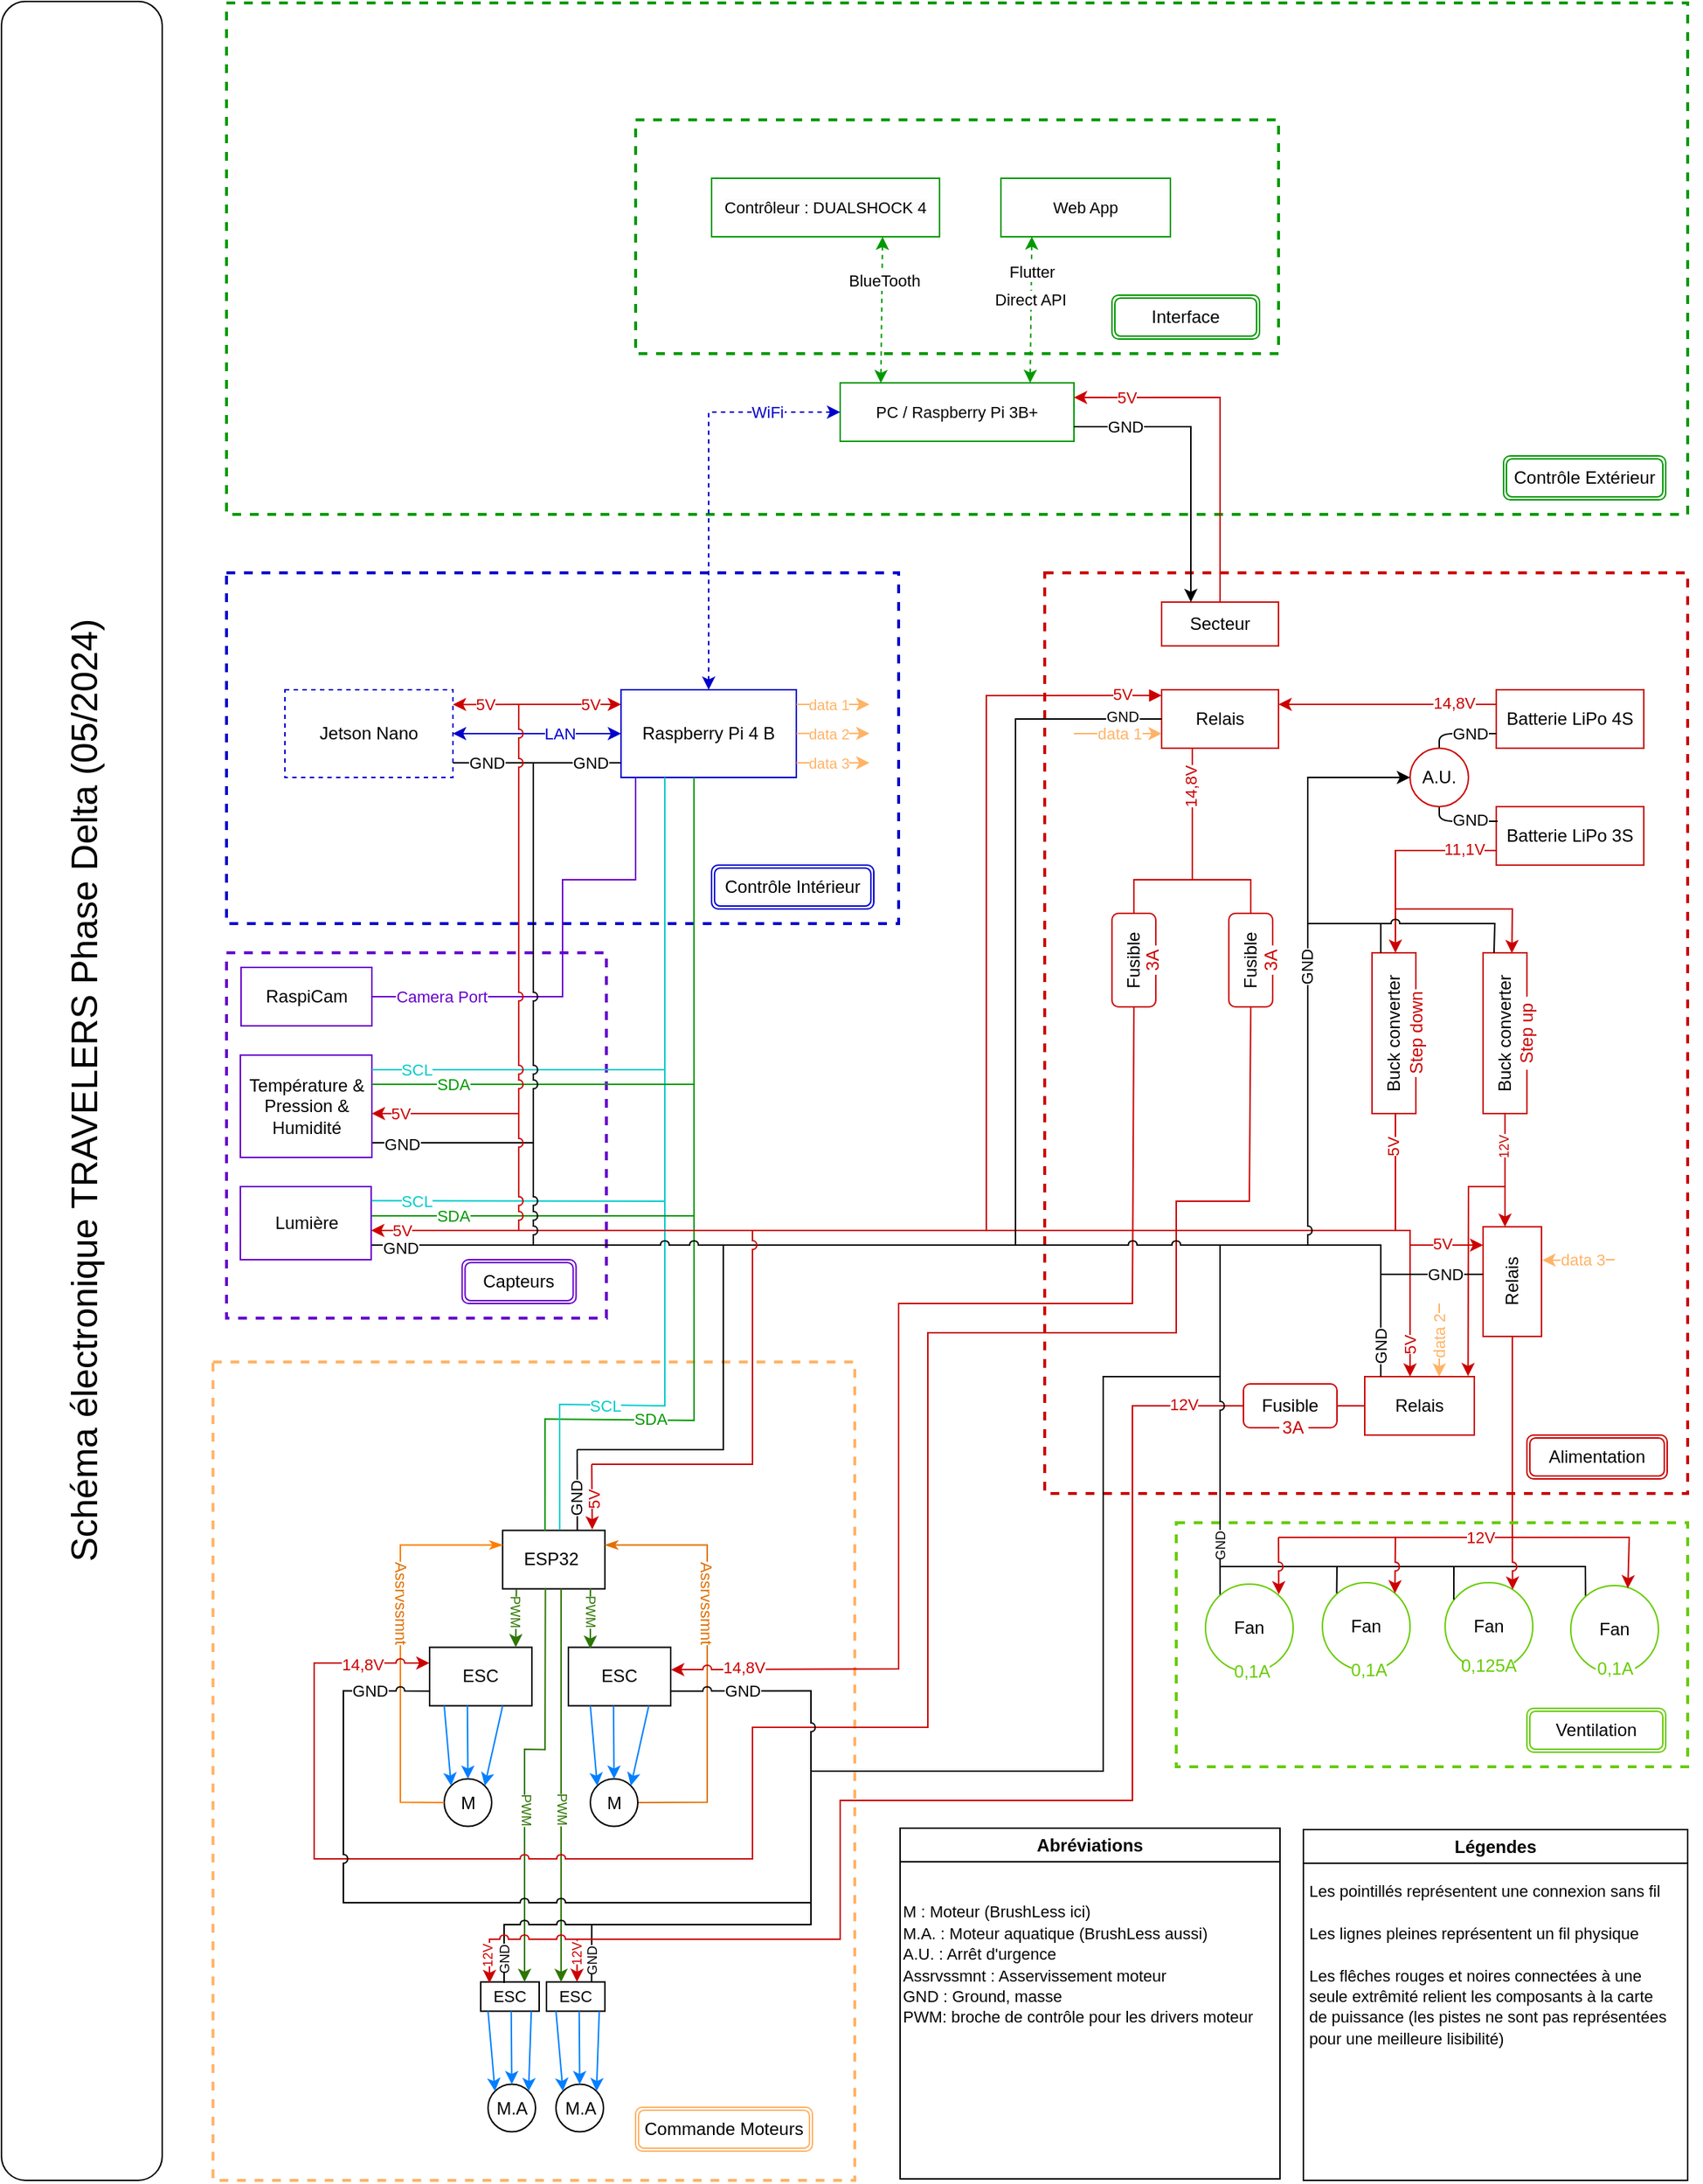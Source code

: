 <mxfile version="24.1.0" type="device" pages="8">
  <diagram name="Itération 6" id="tcBFRiQzsobC1Uumk75_">
    <mxGraphModel dx="2327" dy="2230" grid="1" gridSize="10" guides="1" tooltips="1" connect="1" arrows="1" fold="1" page="1" pageScale="1" pageWidth="827" pageHeight="1169" math="0" shadow="0">
      <root>
        <mxCell id="GZwmmxp_j503-Ukg0989-0" />
        <mxCell id="GZwmmxp_j503-Ukg0989-1" parent="GZwmmxp_j503-Ukg0989-0" />
        <mxCell id="eKkhpzpY_uG1vFHIn2a9-68" value="" style="endArrow=none;html=1;rounded=0;entryX=0.169;entryY=0.125;entryDx=0;entryDy=0;exitX=0.167;exitY=0.137;exitDx=0;exitDy=0;entryPerimeter=0;exitPerimeter=0;jumpStyle=none;" parent="GZwmmxp_j503-Ukg0989-1" source="eKkhpzpY_uG1vFHIn2a9-61" target="eKkhpzpY_uG1vFHIn2a9-65" edge="1">
          <mxGeometry width="50" height="50" relative="1" as="geometry">
            <mxPoint x="600" y="937" as="sourcePoint" />
            <mxPoint x="870" y="987" as="targetPoint" />
            <Array as="points">
              <mxPoint x="560" y="990" />
              <mxPoint x="723" y="990" />
              <mxPoint x="810" y="990" />
            </Array>
          </mxGeometry>
        </mxCell>
        <mxCell id="GZwmmxp_j503-Ukg0989-3" value="" style="rounded=0;whiteSpace=wrap;html=1;fontSize=11;fillColor=none;dashed=1;strokeWidth=2;strokeColor=#6600CC;glass=0;movable=0;resizable=0;rotatable=0;deletable=0;editable=0;locked=1;connectable=0;" parent="GZwmmxp_j503-Ukg0989-1" vertex="1">
          <mxGeometry x="-119.97" y="570" width="259.97" height="250" as="geometry" />
        </mxCell>
        <mxCell id="GZwmmxp_j503-Ukg0989-164" value="" style="rounded=0;whiteSpace=wrap;html=1;fontSize=11;fillColor=none;dashed=1;strokeWidth=2;strokeColor=#FFB366;movable=0;resizable=0;rotatable=0;deletable=0;editable=0;locked=1;connectable=0;" parent="GZwmmxp_j503-Ukg0989-1" vertex="1">
          <mxGeometry x="-129.24" y="850" width="439.24" height="560" as="geometry" />
        </mxCell>
        <mxCell id="GZwmmxp_j503-Ukg0989-2" value="" style="rounded=0;whiteSpace=wrap;html=1;fontSize=11;fillColor=none;dashed=1;strokeWidth=2;strokeColor=#CC0000;movable=0;resizable=0;rotatable=0;deletable=0;editable=0;locked=1;connectable=0;" parent="GZwmmxp_j503-Ukg0989-1" vertex="1">
          <mxGeometry x="440" y="310" width="439.99" height="630" as="geometry" />
        </mxCell>
        <mxCell id="GZwmmxp_j503-Ukg0989-4" value="" style="rounded=0;whiteSpace=wrap;html=1;fontSize=11;fillColor=none;dashed=1;strokeWidth=2;strokeColor=#0000CC;movable=0;resizable=0;rotatable=0;deletable=0;editable=0;locked=1;connectable=0;" parent="GZwmmxp_j503-Ukg0989-1" vertex="1">
          <mxGeometry x="-119.99" y="310" width="459.99" height="240" as="geometry" />
        </mxCell>
        <mxCell id="GZwmmxp_j503-Ukg0989-5" value="" style="rounded=0;whiteSpace=wrap;html=1;fontSize=11;fillColor=none;dashed=1;strokeWidth=2;strokeColor=#009900;movable=0;resizable=0;rotatable=0;deletable=0;editable=0;locked=1;connectable=0;" parent="GZwmmxp_j503-Ukg0989-1" vertex="1">
          <mxGeometry x="-119.99" y="-80" width="1000" height="350" as="geometry" />
        </mxCell>
        <mxCell id="GZwmmxp_j503-Ukg0989-6" value="" style="rounded=0;whiteSpace=wrap;html=1;fontSize=11;fillColor=none;dashed=1;strokeWidth=2;strokeColor=#009900;movable=0;resizable=0;rotatable=0;deletable=0;editable=0;locked=1;connectable=0;" parent="GZwmmxp_j503-Ukg0989-1" vertex="1">
          <mxGeometry x="160.01" width="440" height="160" as="geometry" />
        </mxCell>
        <mxCell id="GZwmmxp_j503-Ukg0989-7" value="Jetson Nano" style="rounded=0;whiteSpace=wrap;html=1;strokeColor=#0000CC;dashed=1;" parent="GZwmmxp_j503-Ukg0989-1" vertex="1">
          <mxGeometry x="-80" y="390" width="115" height="60" as="geometry" />
        </mxCell>
        <mxCell id="GZwmmxp_j503-Ukg0989-8" value="" style="endArrow=classic;html=1;rounded=0;exitX=0;exitY=0.5;exitDx=0;exitDy=0;fillColor=#ffe6cc;strokeColor=#0000CC;startArrow=classic;startFill=1;endFill=1;entryX=1;entryY=0.5;entryDx=0;entryDy=0;" parent="GZwmmxp_j503-Ukg0989-1" source="GZwmmxp_j503-Ukg0989-10" target="GZwmmxp_j503-Ukg0989-7" edge="1">
          <mxGeometry width="50" height="50" relative="1" as="geometry">
            <mxPoint x="219" y="710" as="sourcePoint" />
            <mxPoint x="40" y="420" as="targetPoint" />
          </mxGeometry>
        </mxCell>
        <mxCell id="GZwmmxp_j503-Ukg0989-9" value="&lt;font color=&quot;#0000cc&quot;&gt;LAN&lt;/font&gt;" style="edgeLabel;html=1;align=center;verticalAlign=middle;resizable=0;points=[];fontColor=#FF0000;" parent="GZwmmxp_j503-Ukg0989-8" vertex="1" connectable="0">
          <mxGeometry x="-0.186" y="1" relative="1" as="geometry">
            <mxPoint x="5" y="-1" as="offset" />
          </mxGeometry>
        </mxCell>
        <mxCell id="GZwmmxp_j503-Ukg0989-10" value="Raspberry Pi 4 B" style="rounded=0;whiteSpace=wrap;html=1;strokeColor=#0000CC;" parent="GZwmmxp_j503-Ukg0989-1" vertex="1">
          <mxGeometry x="150" y="390" width="120" height="60" as="geometry" />
        </mxCell>
        <mxCell id="GZwmmxp_j503-Ukg0989-11" value="&lt;font color=&quot;#030303&quot;&gt;RaspiCam&lt;/font&gt;" style="rounded=0;whiteSpace=wrap;html=1;fontColor=#F0F0F0;strokeColor=#6600CC;" parent="GZwmmxp_j503-Ukg0989-1" vertex="1">
          <mxGeometry x="-110.02" y="580" width="89.52" height="40" as="geometry" />
        </mxCell>
        <mxCell id="GZwmmxp_j503-Ukg0989-12" value="&lt;font color=&quot;#030303&quot;&gt;Lumière&lt;/font&gt;" style="rounded=0;whiteSpace=wrap;html=1;fontColor=#F0F0F0;strokeColor=#6600CC;" parent="GZwmmxp_j503-Ukg0989-1" vertex="1">
          <mxGeometry x="-110.49" y="730" width="89.52" height="50" as="geometry" />
        </mxCell>
        <mxCell id="GZwmmxp_j503-Ukg0989-13" value="&lt;font color=&quot;#030303&quot;&gt;ESP32&amp;nbsp;&lt;/font&gt;" style="rounded=0;whiteSpace=wrap;html=1;fontColor=#F0F0F0;" parent="GZwmmxp_j503-Ukg0989-1" vertex="1">
          <mxGeometry x="69.01" y="965.25" width="70" height="40" as="geometry" />
        </mxCell>
        <mxCell id="GZwmmxp_j503-Ukg0989-14" value="&lt;font color=&quot;#030303&quot;&gt;ESC&lt;/font&gt;" style="rounded=0;whiteSpace=wrap;html=1;fontColor=#F0F0F0;" parent="GZwmmxp_j503-Ukg0989-1" vertex="1">
          <mxGeometry x="19.01" y="1045.25" width="70" height="40" as="geometry" />
        </mxCell>
        <mxCell id="GZwmmxp_j503-Ukg0989-15" value="M" style="ellipse;whiteSpace=wrap;html=1;aspect=fixed;fontColor=default;" parent="GZwmmxp_j503-Ukg0989-1" vertex="1">
          <mxGeometry x="29.01" y="1135.25" width="32.5" height="32.5" as="geometry" />
        </mxCell>
        <mxCell id="GZwmmxp_j503-Ukg0989-16" value="&lt;font color=&quot;#030303&quot; style=&quot;font-size: 11px;&quot;&gt;PC / Raspberry Pi 3B+&lt;/font&gt;" style="rounded=0;whiteSpace=wrap;html=1;fontSize=11;fontColor=#F0F0F0;fillColor=#FFFFFF;strokeColor=#009900;" parent="GZwmmxp_j503-Ukg0989-1" vertex="1">
          <mxGeometry x="300" y="180" width="160" height="40" as="geometry" />
        </mxCell>
        <mxCell id="GZwmmxp_j503-Ukg0989-17" value="" style="endArrow=none;html=1;rounded=0;fontSize=11;fontColor=#000000;strokeColor=#FC7E00;strokeWidth=1;entryX=0;entryY=0.5;entryDx=0;entryDy=0;exitX=0;exitY=0.25;exitDx=0;exitDy=0;startArrow=classicThin;startFill=1;" parent="GZwmmxp_j503-Ukg0989-1" source="GZwmmxp_j503-Ukg0989-13" target="GZwmmxp_j503-Ukg0989-15" edge="1">
          <mxGeometry width="50" height="50" relative="1" as="geometry">
            <mxPoint x="354.01" y="845.25" as="sourcePoint" />
            <mxPoint x="204.01" y="1085.25" as="targetPoint" />
            <Array as="points">
              <mxPoint x="-0.99" y="975.25" />
              <mxPoint x="-0.99" y="1151.25" />
            </Array>
          </mxGeometry>
        </mxCell>
        <mxCell id="GZwmmxp_j503-Ukg0989-18" value="&lt;font color=&quot;#e07000&quot;&gt;Assrvssmnt&lt;/font&gt;" style="edgeLabel;html=1;align=center;verticalAlign=middle;resizable=0;points=[];rotation=90;" parent="GZwmmxp_j503-Ukg0989-17" vertex="1" connectable="0">
          <mxGeometry x="-0.282" y="1" relative="1" as="geometry">
            <mxPoint y="10" as="offset" />
          </mxGeometry>
        </mxCell>
        <mxCell id="GZwmmxp_j503-Ukg0989-19" value="" style="endArrow=none;html=1;rounded=0;fontSize=11;fontColor=#FF0000;strokeColor=#E07000;strokeWidth=1;entryX=1;entryY=0.5;entryDx=0;entryDy=0;startArrow=classicThin;startFill=1;shadow=0;jumpStyle=none;exitX=1;exitY=0.25;exitDx=0;exitDy=0;" parent="GZwmmxp_j503-Ukg0989-1" source="GZwmmxp_j503-Ukg0989-13" target="GZwmmxp_j503-Ukg0989-27" edge="1">
          <mxGeometry width="50" height="50" relative="1" as="geometry">
            <mxPoint x="119.01" y="925.25" as="sourcePoint" />
            <mxPoint x="115.26" y="1167.75" as="targetPoint" />
            <Array as="points">
              <mxPoint x="209.01" y="975.25" />
              <mxPoint x="209.01" y="1151.25" />
            </Array>
          </mxGeometry>
        </mxCell>
        <mxCell id="GZwmmxp_j503-Ukg0989-20" value="Assrvssmnt" style="edgeLabel;html=1;align=center;verticalAlign=middle;resizable=0;points=[];rotation=90;fontColor=#E07000;" parent="GZwmmxp_j503-Ukg0989-19" vertex="1" connectable="0">
          <mxGeometry x="-0.395" relative="1" as="geometry">
            <mxPoint y="20" as="offset" />
          </mxGeometry>
        </mxCell>
        <mxCell id="GZwmmxp_j503-Ukg0989-23" value="&lt;font color=&quot;#030303&quot;&gt;ESC&lt;/font&gt;" style="rounded=0;whiteSpace=wrap;html=1;fontColor=#F0F0F0;" parent="GZwmmxp_j503-Ukg0989-1" vertex="1">
          <mxGeometry x="114.01" y="1045.25" width="70" height="40" as="geometry" />
        </mxCell>
        <mxCell id="GZwmmxp_j503-Ukg0989-24" value="" style="endArrow=classic;html=1;rounded=0;strokeColor=#007FFF;entryX=0.5;entryY=0;entryDx=0;entryDy=0;" parent="GZwmmxp_j503-Ukg0989-1" target="GZwmmxp_j503-Ukg0989-15" edge="1">
          <mxGeometry width="50" height="50" relative="1" as="geometry">
            <mxPoint x="44.88" y="1085.25" as="sourcePoint" />
            <mxPoint x="44.88" y="1135.25" as="targetPoint" />
          </mxGeometry>
        </mxCell>
        <mxCell id="GZwmmxp_j503-Ukg0989-25" value="" style="endArrow=classic;html=1;rounded=0;strokeColor=#007FFF;entryX=1;entryY=0;entryDx=0;entryDy=0;" parent="GZwmmxp_j503-Ukg0989-1" target="GZwmmxp_j503-Ukg0989-15" edge="1">
          <mxGeometry width="50" height="50" relative="1" as="geometry">
            <mxPoint x="69.01" y="1085.25" as="sourcePoint" />
            <mxPoint x="54.88" y="1135.25" as="targetPoint" />
          </mxGeometry>
        </mxCell>
        <mxCell id="GZwmmxp_j503-Ukg0989-26" value="" style="endArrow=classic;html=1;rounded=0;strokeColor=#007FFF;entryX=0;entryY=0;entryDx=0;entryDy=0;" parent="GZwmmxp_j503-Ukg0989-1" target="GZwmmxp_j503-Ukg0989-15" edge="1">
          <mxGeometry width="50" height="50" relative="1" as="geometry">
            <mxPoint x="29.01" y="1085.25" as="sourcePoint" />
            <mxPoint x="29.01" y="1135.25" as="targetPoint" />
          </mxGeometry>
        </mxCell>
        <mxCell id="GZwmmxp_j503-Ukg0989-27" value="M" style="ellipse;whiteSpace=wrap;html=1;aspect=fixed;fontColor=default;" parent="GZwmmxp_j503-Ukg0989-1" vertex="1">
          <mxGeometry x="129.01" y="1135.25" width="32.5" height="32.5" as="geometry" />
        </mxCell>
        <mxCell id="GZwmmxp_j503-Ukg0989-28" value="" style="endArrow=classic;html=1;rounded=0;strokeColor=#007FFF;entryX=0.5;entryY=0;entryDx=0;entryDy=0;" parent="GZwmmxp_j503-Ukg0989-1" target="GZwmmxp_j503-Ukg0989-27" edge="1">
          <mxGeometry width="50" height="50" relative="1" as="geometry">
            <mxPoint x="144.88" y="1085.25" as="sourcePoint" />
            <mxPoint x="144.88" y="1135.25" as="targetPoint" />
          </mxGeometry>
        </mxCell>
        <mxCell id="GZwmmxp_j503-Ukg0989-29" value="" style="endArrow=classic;html=1;rounded=0;strokeColor=#007FFF;entryX=1;entryY=0;entryDx=0;entryDy=0;" parent="GZwmmxp_j503-Ukg0989-1" target="GZwmmxp_j503-Ukg0989-27" edge="1">
          <mxGeometry width="50" height="50" relative="1" as="geometry">
            <mxPoint x="169.01" y="1085.25" as="sourcePoint" />
            <mxPoint x="154.88" y="1135.25" as="targetPoint" />
          </mxGeometry>
        </mxCell>
        <mxCell id="GZwmmxp_j503-Ukg0989-30" value="" style="endArrow=classic;html=1;rounded=0;strokeColor=#007FFF;entryX=0;entryY=0;entryDx=0;entryDy=0;" parent="GZwmmxp_j503-Ukg0989-1" target="GZwmmxp_j503-Ukg0989-27" edge="1">
          <mxGeometry width="50" height="50" relative="1" as="geometry">
            <mxPoint x="129.01" y="1085.25" as="sourcePoint" />
            <mxPoint x="129.01" y="1135.25" as="targetPoint" />
          </mxGeometry>
        </mxCell>
        <mxCell id="GZwmmxp_j503-Ukg0989-33" value="ESC" style="rounded=0;whiteSpace=wrap;html=1;fontSize=11;" parent="GZwmmxp_j503-Ukg0989-1" vertex="1">
          <mxGeometry x="54.01" y="1274.25" width="40" height="20" as="geometry" />
        </mxCell>
        <mxCell id="GZwmmxp_j503-Ukg0989-34" value="ESC" style="rounded=0;whiteSpace=wrap;html=1;fontSize=11;" parent="GZwmmxp_j503-Ukg0989-1" vertex="1">
          <mxGeometry x="99.01" y="1274.25" width="40" height="20" as="geometry" />
        </mxCell>
        <mxCell id="GZwmmxp_j503-Ukg0989-35" value="M.A" style="ellipse;whiteSpace=wrap;html=1;aspect=fixed;fontColor=default;" parent="GZwmmxp_j503-Ukg0989-1" vertex="1">
          <mxGeometry x="59.01" y="1344.25" width="32.5" height="32.5" as="geometry" />
        </mxCell>
        <mxCell id="GZwmmxp_j503-Ukg0989-36" value="" style="endArrow=classic;html=1;rounded=0;strokeColor=#007FFF;entryX=0.5;entryY=0;entryDx=0;entryDy=0;" parent="GZwmmxp_j503-Ukg0989-1" target="GZwmmxp_j503-Ukg0989-35" edge="1">
          <mxGeometry width="50" height="50" relative="1" as="geometry">
            <mxPoint x="74.88" y="1294.25" as="sourcePoint" />
            <mxPoint x="74.88" y="1344.25" as="targetPoint" />
          </mxGeometry>
        </mxCell>
        <mxCell id="GZwmmxp_j503-Ukg0989-37" value="" style="endArrow=classic;html=1;rounded=0;strokeColor=#007FFF;entryX=1;entryY=0;entryDx=0;entryDy=0;exitX=0.865;exitY=1.003;exitDx=0;exitDy=0;exitPerimeter=0;" parent="GZwmmxp_j503-Ukg0989-1" source="GZwmmxp_j503-Ukg0989-33" target="GZwmmxp_j503-Ukg0989-35" edge="1">
          <mxGeometry width="50" height="50" relative="1" as="geometry">
            <mxPoint x="99.01" y="1294.25" as="sourcePoint" />
            <mxPoint x="84.88" y="1344.25" as="targetPoint" />
          </mxGeometry>
        </mxCell>
        <mxCell id="GZwmmxp_j503-Ukg0989-38" value="" style="endArrow=classic;html=1;rounded=0;strokeColor=#007FFF;entryX=0;entryY=0;entryDx=0;entryDy=0;" parent="GZwmmxp_j503-Ukg0989-1" target="GZwmmxp_j503-Ukg0989-35" edge="1">
          <mxGeometry width="50" height="50" relative="1" as="geometry">
            <mxPoint x="59.01" y="1294.25" as="sourcePoint" />
            <mxPoint x="59.01" y="1344.25" as="targetPoint" />
          </mxGeometry>
        </mxCell>
        <mxCell id="GZwmmxp_j503-Ukg0989-39" value="M.A" style="ellipse;whiteSpace=wrap;html=1;aspect=fixed;fontColor=default;" parent="GZwmmxp_j503-Ukg0989-1" vertex="1">
          <mxGeometry x="105.51" y="1344.25" width="32.5" height="32.5" as="geometry" />
        </mxCell>
        <mxCell id="GZwmmxp_j503-Ukg0989-40" value="" style="endArrow=classic;html=1;rounded=0;strokeColor=#007FFF;entryX=0.5;entryY=0;entryDx=0;entryDy=0;" parent="GZwmmxp_j503-Ukg0989-1" target="GZwmmxp_j503-Ukg0989-39" edge="1">
          <mxGeometry width="50" height="50" relative="1" as="geometry">
            <mxPoint x="121.38" y="1294.25" as="sourcePoint" />
            <mxPoint x="121.38" y="1344.25" as="targetPoint" />
          </mxGeometry>
        </mxCell>
        <mxCell id="GZwmmxp_j503-Ukg0989-41" value="" style="endArrow=classic;html=1;rounded=0;strokeColor=#007FFF;entryX=1;entryY=0;entryDx=0;entryDy=0;exitX=0.865;exitY=1.003;exitDx=0;exitDy=0;exitPerimeter=0;" parent="GZwmmxp_j503-Ukg0989-1" target="GZwmmxp_j503-Ukg0989-39" edge="1">
          <mxGeometry width="50" height="50" relative="1" as="geometry">
            <mxPoint x="135.11" y="1294.31" as="sourcePoint" />
            <mxPoint x="131.38" y="1344.25" as="targetPoint" />
          </mxGeometry>
        </mxCell>
        <mxCell id="GZwmmxp_j503-Ukg0989-42" value="&lt;span style=&quot;color: rgb(0, 0, 0); font-size: 11px; background-color: rgb(251, 251, 251);&quot;&gt;Contrôleur : DUALSHOCK 4&lt;/span&gt;" style="rounded=0;whiteSpace=wrap;html=1;labelBackgroundColor=#FFFFFF;strokeColor=#009900;" parent="GZwmmxp_j503-Ukg0989-1" vertex="1">
          <mxGeometry x="212.01" y="40" width="156" height="40" as="geometry" />
        </mxCell>
        <mxCell id="GZwmmxp_j503-Ukg0989-44" value="Interface" style="shape=ext;double=1;rounded=1;whiteSpace=wrap;html=1;labelBackgroundColor=#FFFFFF;strokeColor=#009900;fontColor=#030303;fillColor=#FFFFFF;" parent="GZwmmxp_j503-Ukg0989-1" vertex="1">
          <mxGeometry x="486.01" y="120" width="100.99" height="30" as="geometry" />
        </mxCell>
        <mxCell id="GZwmmxp_j503-Ukg0989-45" value="&lt;span style=&quot;color: rgb(0, 0, 0); font-size: 11px; background-color: rgb(251, 251, 251);&quot;&gt;Web App&lt;/span&gt;" style="rounded=0;whiteSpace=wrap;html=1;labelBackgroundColor=#FFFFFF;strokeColor=#009900;" parent="GZwmmxp_j503-Ukg0989-1" vertex="1">
          <mxGeometry x="410.01" y="40" width="116" height="40" as="geometry" />
        </mxCell>
        <mxCell id="GZwmmxp_j503-Ukg0989-46" value="Contrôle Extérieur" style="shape=ext;double=1;rounded=1;whiteSpace=wrap;html=1;labelBackgroundColor=#FFFFFF;strokeColor=#009900;fontColor=#030303;fillColor=#FFFFFF;" parent="GZwmmxp_j503-Ukg0989-1" vertex="1">
          <mxGeometry x="754" y="230" width="111" height="30" as="geometry" />
        </mxCell>
        <mxCell id="GZwmmxp_j503-Ukg0989-47" value="" style="endArrow=classic;startArrow=classic;html=1;fontColor=#030303;exitX=0.75;exitY=1;exitDx=0;exitDy=0;entryX=0.174;entryY=0.004;entryDx=0;entryDy=0;entryPerimeter=0;strokeColor=#009900;dashed=1;" parent="GZwmmxp_j503-Ukg0989-1" source="GZwmmxp_j503-Ukg0989-42" target="GZwmmxp_j503-Ukg0989-16" edge="1">
          <mxGeometry width="50" height="50" relative="1" as="geometry">
            <mxPoint x="440.01" y="170" as="sourcePoint" />
            <mxPoint x="490.01" y="120" as="targetPoint" />
          </mxGeometry>
        </mxCell>
        <mxCell id="GZwmmxp_j503-Ukg0989-48" value="BlueTooth" style="edgeLabel;html=1;align=center;verticalAlign=middle;resizable=0;points=[];fontColor=#030303;" parent="GZwmmxp_j503-Ukg0989-47" vertex="1" connectable="0">
          <mxGeometry x="-0.641" relative="1" as="geometry">
            <mxPoint x="1" y="12" as="offset" />
          </mxGeometry>
        </mxCell>
        <mxCell id="GZwmmxp_j503-Ukg0989-49" value="" style="endArrow=classic;startArrow=classic;html=1;fontColor=#030303;exitX=0.75;exitY=1;exitDx=0;exitDy=0;entryX=0.174;entryY=0.004;entryDx=0;entryDy=0;entryPerimeter=0;strokeColor=#009900;dashed=1;" parent="GZwmmxp_j503-Ukg0989-1" edge="1">
          <mxGeometry width="50" height="50" relative="1" as="geometry">
            <mxPoint x="431.18" y="79.84" as="sourcePoint" />
            <mxPoint x="430.01" y="180.0" as="targetPoint" />
          </mxGeometry>
        </mxCell>
        <mxCell id="GZwmmxp_j503-Ukg0989-50" value="Flutter" style="edgeLabel;html=1;align=center;verticalAlign=middle;resizable=0;points=[];fontColor=#030303;" parent="GZwmmxp_j503-Ukg0989-49" vertex="1" connectable="0">
          <mxGeometry x="-0.521" relative="1" as="geometry">
            <mxPoint as="offset" />
          </mxGeometry>
        </mxCell>
        <mxCell id="GZwmmxp_j503-Ukg0989-51" value="Direct API" style="edgeLabel;html=1;align=center;verticalAlign=middle;resizable=0;points=[];fontColor=#030303;" parent="GZwmmxp_j503-Ukg0989-49" vertex="1" connectable="0">
          <mxGeometry x="-0.148" y="-1" relative="1" as="geometry">
            <mxPoint as="offset" />
          </mxGeometry>
        </mxCell>
        <mxCell id="GZwmmxp_j503-Ukg0989-52" value="Alimentation" style="shape=ext;double=1;rounded=1;whiteSpace=wrap;html=1;labelBackgroundColor=#FFFFFF;strokeColor=#CC0000;fontColor=#030303;fillColor=#FFFFFF;" parent="GZwmmxp_j503-Ukg0989-1" vertex="1">
          <mxGeometry x="770" y="900" width="95.99" height="30" as="geometry" />
        </mxCell>
        <mxCell id="GZwmmxp_j503-Ukg0989-53" value="Contrôle Intérieur" style="shape=ext;double=1;rounded=1;whiteSpace=wrap;html=1;labelBackgroundColor=#FFFFFF;strokeColor=#0000CC;fontColor=#030303;fillColor=#FFFFFF;" parent="GZwmmxp_j503-Ukg0989-1" vertex="1">
          <mxGeometry x="212.01" y="510" width="111" height="30" as="geometry" />
        </mxCell>
        <mxCell id="GZwmmxp_j503-Ukg0989-54" value="Commande Moteurs" style="shape=ext;double=1;rounded=1;whiteSpace=wrap;html=1;labelBackgroundColor=#FFFFFF;strokeColor=#FFB366;fontColor=#030303;fillColor=#FFFFFF;" parent="GZwmmxp_j503-Ukg0989-1" vertex="1">
          <mxGeometry x="160" y="1360" width="121" height="30" as="geometry" />
        </mxCell>
        <mxCell id="GZwmmxp_j503-Ukg0989-55" value="Batterie LiPo 4S" style="rounded=0;whiteSpace=wrap;html=1;fillColor=default;strokeColor=#CC0000;" parent="GZwmmxp_j503-Ukg0989-1" vertex="1">
          <mxGeometry x="749.02" y="390" width="100.98" height="40" as="geometry" />
        </mxCell>
        <mxCell id="GZwmmxp_j503-Ukg0989-57" value="Batterie LiPo 3S" style="rounded=0;whiteSpace=wrap;html=1;fillColor=default;strokeColor=#CC0000;" parent="GZwmmxp_j503-Ukg0989-1" vertex="1">
          <mxGeometry x="749.02" y="470" width="100.98" height="40" as="geometry" />
        </mxCell>
        <mxCell id="GZwmmxp_j503-Ukg0989-64" value="" style="endArrow=none;html=1;strokeColor=#030303;fontColor=#030303;exitX=0;exitY=0.75;exitDx=0;exitDy=0;entryX=0.5;entryY=0;entryDx=0;entryDy=0;" parent="GZwmmxp_j503-Ukg0989-1" source="GZwmmxp_j503-Ukg0989-55" target="GZwmmxp_j503-Ukg0989-67" edge="1">
          <mxGeometry width="50" height="50" relative="1" as="geometry">
            <mxPoint x="759.02" y="390" as="sourcePoint" />
            <mxPoint x="720" y="430" as="targetPoint" />
            <Array as="points">
              <mxPoint x="710" y="420" />
            </Array>
          </mxGeometry>
        </mxCell>
        <mxCell id="eKkhpzpY_uG1vFHIn2a9-0" value="GND" style="edgeLabel;html=1;align=center;verticalAlign=middle;resizable=0;points=[];" parent="GZwmmxp_j503-Ukg0989-64" vertex="1" connectable="0">
          <mxGeometry x="-0.272" relative="1" as="geometry">
            <mxPoint as="offset" />
          </mxGeometry>
        </mxCell>
        <mxCell id="GZwmmxp_j503-Ukg0989-66" value="" style="endArrow=none;html=1;strokeColor=#030303;fontColor=#030303;entryX=0.5;entryY=1;entryDx=0;entryDy=0;" parent="GZwmmxp_j503-Ukg0989-1" target="GZwmmxp_j503-Ukg0989-67" edge="1">
          <mxGeometry width="50" height="50" relative="1" as="geometry">
            <mxPoint x="750" y="480" as="sourcePoint" />
            <mxPoint x="720" y="470" as="targetPoint" />
            <Array as="points">
              <mxPoint x="710" y="480" />
            </Array>
          </mxGeometry>
        </mxCell>
        <mxCell id="eKkhpzpY_uG1vFHIn2a9-1" value="GND" style="edgeLabel;html=1;align=center;verticalAlign=middle;resizable=0;points=[];" parent="GZwmmxp_j503-Ukg0989-66" vertex="1" connectable="0">
          <mxGeometry x="-0.231" y="-1" relative="1" as="geometry">
            <mxPoint as="offset" />
          </mxGeometry>
        </mxCell>
        <mxCell id="GZwmmxp_j503-Ukg0989-67" value="A.U." style="ellipse;whiteSpace=wrap;html=1;aspect=fixed;labelBackgroundColor=#FFFFFF;fillColor=default;strokeColor=#CC0000;" parent="GZwmmxp_j503-Ukg0989-1" vertex="1">
          <mxGeometry x="690" y="430" width="40" height="40" as="geometry" />
        </mxCell>
        <mxCell id="GZwmmxp_j503-Ukg0989-71" value="Capteurs" style="shape=ext;double=1;rounded=1;whiteSpace=wrap;html=1;labelBackgroundColor=#FFFFFF;strokeColor=#6600CC;fontColor=#030303;fillColor=#FFFFFF;" parent="GZwmmxp_j503-Ukg0989-1" vertex="1">
          <mxGeometry x="41.27" y="780" width="77.99" height="30" as="geometry" />
        </mxCell>
        <mxCell id="GZwmmxp_j503-Ukg0989-72" style="edgeStyle=none;rounded=0;html=1;entryX=1;entryY=0.25;entryDx=0;entryDy=0;strokeColor=#CC0000;fontColor=#030303;exitX=0.5;exitY=0;exitDx=0;exitDy=0;" parent="GZwmmxp_j503-Ukg0989-1" source="GZwmmxp_j503-Ukg0989-74" target="GZwmmxp_j503-Ukg0989-16" edge="1">
          <mxGeometry relative="1" as="geometry">
            <Array as="points">
              <mxPoint x="560" y="190" />
            </Array>
          </mxGeometry>
        </mxCell>
        <mxCell id="GZwmmxp_j503-Ukg0989-73" value="5V" style="edgeLabel;html=1;align=center;verticalAlign=middle;resizable=0;points=[];fontColor=#CC0000;" parent="GZwmmxp_j503-Ukg0989-72" vertex="1" connectable="0">
          <mxGeometry x="0.837" y="-1" relative="1" as="geometry">
            <mxPoint x="16" y="1" as="offset" />
          </mxGeometry>
        </mxCell>
        <mxCell id="GZwmmxp_j503-Ukg0989-74" value="Secteur" style="rounded=0;whiteSpace=wrap;html=1;fillColor=default;strokeColor=#CC0000;" parent="GZwmmxp_j503-Ukg0989-1" vertex="1">
          <mxGeometry x="520" y="330" width="80" height="30" as="geometry" />
        </mxCell>
        <mxCell id="GZwmmxp_j503-Ukg0989-77" value="" style="endArrow=classic;startArrow=classic;html=1;rounded=0;strokeColor=#0000CC;fontColor=#030303;exitX=0.5;exitY=0;exitDx=0;exitDy=0;entryX=0;entryY=0.5;entryDx=0;entryDy=0;dashed=1;" parent="GZwmmxp_j503-Ukg0989-1" source="GZwmmxp_j503-Ukg0989-10" target="GZwmmxp_j503-Ukg0989-16" edge="1">
          <mxGeometry width="50" height="50" relative="1" as="geometry">
            <mxPoint x="410.01" y="520" as="sourcePoint" />
            <mxPoint x="460.01" y="470" as="targetPoint" />
            <Array as="points">
              <mxPoint x="210" y="200" />
            </Array>
          </mxGeometry>
        </mxCell>
        <mxCell id="GZwmmxp_j503-Ukg0989-78" value="WiFi" style="edgeLabel;html=1;align=center;verticalAlign=middle;resizable=0;points=[];fontColor=#0000CC;" parent="GZwmmxp_j503-Ukg0989-77" vertex="1" connectable="0">
          <mxGeometry x="0.614" y="2" relative="1" as="geometry">
            <mxPoint x="4" y="2" as="offset" />
          </mxGeometry>
        </mxCell>
        <mxCell id="GZwmmxp_j503-Ukg0989-79" value="&lt;font color=&quot;#030303&quot;&gt;Température &amp;amp; Pression &amp;amp; Humidité&lt;/font&gt;" style="rounded=0;whiteSpace=wrap;html=1;fontColor=#F0F0F0;strokeColor=#6600CC;" parent="GZwmmxp_j503-Ukg0989-1" vertex="1">
          <mxGeometry x="-110.49" y="640" width="89.99" height="70" as="geometry" />
        </mxCell>
        <mxCell id="GZwmmxp_j503-Ukg0989-82" value="&lt;font color=&quot;#030303&quot;&gt;Légendes&lt;/font&gt;" style="swimlane;whiteSpace=wrap;html=1;labelBackgroundColor=#FFFFFF;strokeColor=#030303;fontColor=#0000CC;fillColor=default;" parent="GZwmmxp_j503-Ukg0989-1" vertex="1">
          <mxGeometry x="617.02" y="1170" width="262.99" height="240" as="geometry" />
        </mxCell>
        <mxCell id="GZwmmxp_j503-Ukg0989-83" value="&lt;font style=&quot;font-size: 11px;&quot;&gt;Les pointillés représentent une connexion sans fil&lt;br&gt;&lt;br&gt;Les lignes pleines représentent un fil physique&lt;br&gt;&lt;br&gt;Les flêches rouges et noires connectées à une &lt;br&gt;seule extrêmité relient les composants à la carte &lt;br&gt;de puissance (les pistes ne sont pas représentées &lt;br&gt;pour une meilleure lisibilité)&lt;/font&gt;" style="text;html=1;align=left;verticalAlign=middle;resizable=0;points=[];autosize=1;strokeColor=none;fillColor=none;fontColor=#030303;" parent="GZwmmxp_j503-Ukg0989-82" vertex="1">
          <mxGeometry x="1.5" y="27" width="270" height="130" as="geometry" />
        </mxCell>
        <mxCell id="GZwmmxp_j503-Ukg0989-84" value="&lt;font color=&quot;#030303&quot;&gt;Abréviations&lt;/font&gt;" style="swimlane;whiteSpace=wrap;html=1;labelBackgroundColor=#FFFFFF;strokeColor=#030303;fontColor=#0000CC;fillColor=default;" parent="GZwmmxp_j503-Ukg0989-1" vertex="1">
          <mxGeometry x="341.02" y="1169" width="260" height="240" as="geometry">
            <mxRectangle x="376.01" y="1460" width="110" height="30" as="alternateBounds" />
          </mxGeometry>
        </mxCell>
        <mxCell id="GZwmmxp_j503-Ukg0989-85" value="&lt;div&gt;&lt;span style=&quot;font-size: 11px; background-color: initial;&quot;&gt;M : Moteur (BrushLess ici)&lt;/span&gt;&lt;br&gt;&lt;/div&gt;&lt;font style=&quot;font-size: 11px;&quot;&gt;M.A. : Moteur aquatique (BrushLess aussi)&lt;br&gt;A.U. : Arrêt d&#39;urgence&lt;br&gt;Assrvssmnt : Asservissement moteur&lt;br&gt;GND : Ground, masse&lt;br&gt;PWM: broche de contrôle pour les drivers moteur&lt;/font&gt;" style="text;html=1;align=left;verticalAlign=middle;resizable=0;points=[];autosize=1;strokeColor=none;fillColor=none;fontColor=#030303;" parent="GZwmmxp_j503-Ukg0989-84" vertex="1">
          <mxGeometry y="43" width="260" height="100" as="geometry" />
        </mxCell>
        <mxCell id="GZwmmxp_j503-Ukg0989-95" value="" style="endArrow=classic;html=1;rounded=0;strokeColor=#CC0000;fontColor=#FF0000;entryX=1;entryY=0.5;entryDx=0;entryDy=0;" parent="GZwmmxp_j503-Ukg0989-1" edge="1">
          <mxGeometry width="50" height="50" relative="1" as="geometry">
            <mxPoint x="80" y="400" as="sourcePoint" />
            <mxPoint x="34.96" y="400.08" as="targetPoint" />
          </mxGeometry>
        </mxCell>
        <mxCell id="GZwmmxp_j503-Ukg0989-96" value="5V" style="edgeLabel;html=1;align=center;verticalAlign=middle;resizable=0;points=[];fontColor=#CC0000;" parent="GZwmmxp_j503-Ukg0989-95" vertex="1" connectable="0">
          <mxGeometry x="-0.238" relative="1" as="geometry">
            <mxPoint x="-6" as="offset" />
          </mxGeometry>
        </mxCell>
        <mxCell id="GZwmmxp_j503-Ukg0989-97" value="" style="endArrow=none;html=1;rounded=0;strokeColor=#CC0000;fontColor=#FF0000;endFill=0;startArrow=classic;startFill=1;" parent="GZwmmxp_j503-Ukg0989-1" edge="1">
          <mxGeometry width="50" height="50" relative="1" as="geometry">
            <mxPoint x="150" y="400" as="sourcePoint" />
            <mxPoint x="80" y="400" as="targetPoint" />
          </mxGeometry>
        </mxCell>
        <mxCell id="GZwmmxp_j503-Ukg0989-98" value="5V" style="edgeLabel;html=1;align=center;verticalAlign=middle;resizable=0;points=[];fontColor=#CC0000;" parent="GZwmmxp_j503-Ukg0989-97" vertex="1" connectable="0">
          <mxGeometry x="-0.238" relative="1" as="geometry">
            <mxPoint x="5" as="offset" />
          </mxGeometry>
        </mxCell>
        <mxCell id="GZwmmxp_j503-Ukg0989-104" value="" style="endArrow=none;html=1;rounded=0;strokeColor=#6600CC;fontColor=#6600CC;entryX=1;entryY=0.5;entryDx=0;entryDy=0;" parent="GZwmmxp_j503-Ukg0989-1" target="GZwmmxp_j503-Ukg0989-11" edge="1">
          <mxGeometry width="50" height="50" relative="1" as="geometry">
            <mxPoint x="160" y="450" as="sourcePoint" />
            <mxPoint x="-19.48" y="660" as="targetPoint" />
            <Array as="points">
              <mxPoint x="160" y="520" />
              <mxPoint x="110" y="520" />
              <mxPoint x="110" y="600" />
            </Array>
          </mxGeometry>
        </mxCell>
        <mxCell id="GZwmmxp_j503-Ukg0989-105" value="Camera Port" style="edgeLabel;html=1;align=center;verticalAlign=middle;resizable=0;points=[];fontColor=#6600CC;" parent="GZwmmxp_j503-Ukg0989-104" vertex="1" connectable="0">
          <mxGeometry x="0.478" relative="1" as="geometry">
            <mxPoint x="-39" as="offset" />
          </mxGeometry>
        </mxCell>
        <mxCell id="GZwmmxp_j503-Ukg0989-106" value="&lt;font style=&quot;font-size: 25px;&quot; color=&quot;#000000&quot;&gt;Schéma électronique TRAVELERS Phase Delta (05/2024)&lt;/font&gt;" style="rounded=1;whiteSpace=wrap;html=1;labelBackgroundColor=#FFFFFF;strokeColor=#000000;fontColor=#6600CC;fillColor=default;shadow=0;glass=0;rotation=-90;" parent="GZwmmxp_j503-Ukg0989-1" vertex="1">
          <mxGeometry x="-964.49" y="609.51" width="1490.99" height="110" as="geometry" />
        </mxCell>
        <mxCell id="GZwmmxp_j503-Ukg0989-107" value="" style="endArrow=none;html=1;rounded=0;strokeColor=#009900;entryX=0.416;entryY=1;entryDx=0;entryDy=0;entryPerimeter=0;exitX=0.414;exitY=0.004;exitDx=0;exitDy=0;exitPerimeter=0;" parent="GZwmmxp_j503-Ukg0989-1" source="GZwmmxp_j503-Ukg0989-13" target="GZwmmxp_j503-Ukg0989-10" edge="1">
          <mxGeometry width="50" height="50" relative="1" as="geometry">
            <mxPoint x="90" y="950" as="sourcePoint" />
            <mxPoint x="210" y="470" as="targetPoint" />
            <Array as="points">
              <mxPoint x="98.01" y="889" />
              <mxPoint x="200" y="890" />
            </Array>
          </mxGeometry>
        </mxCell>
        <mxCell id="GZwmmxp_j503-Ukg0989-108" value="&lt;font color=&quot;#009900&quot;&gt;SDA&lt;/font&gt;" style="edgeLabel;html=1;align=center;verticalAlign=middle;resizable=0;points=[];" parent="GZwmmxp_j503-Ukg0989-107" vertex="1" connectable="0">
          <mxGeometry x="-0.336" y="1" relative="1" as="geometry">
            <mxPoint x="-29" y="26" as="offset" />
          </mxGeometry>
        </mxCell>
        <mxCell id="GZwmmxp_j503-Ukg0989-109" value="" style="endArrow=none;html=1;rounded=0;strokeColor=#00CCCC;entryX=0.25;entryY=1;entryDx=0;entryDy=0;exitX=0.558;exitY=-0.01;exitDx=0;exitDy=0;exitPerimeter=0;" parent="GZwmmxp_j503-Ukg0989-1" source="GZwmmxp_j503-Ukg0989-13" target="GZwmmxp_j503-Ukg0989-10" edge="1">
          <mxGeometry width="50" height="50" relative="1" as="geometry">
            <mxPoint x="110" y="960" as="sourcePoint" />
            <mxPoint x="190" y="450" as="targetPoint" />
            <Array as="points">
              <mxPoint x="108.01" y="879" />
              <mxPoint x="180" y="880" />
            </Array>
          </mxGeometry>
        </mxCell>
        <mxCell id="GZwmmxp_j503-Ukg0989-110" value="&lt;font color=&quot;#00cccc&quot;&gt;SCL&lt;/font&gt;" style="edgeLabel;html=1;align=center;verticalAlign=middle;resizable=0;points=[];" parent="GZwmmxp_j503-Ukg0989-109" vertex="1" connectable="0">
          <mxGeometry x="-0.401" relative="1" as="geometry">
            <mxPoint x="-41" y="18" as="offset" />
          </mxGeometry>
        </mxCell>
        <mxCell id="GZwmmxp_j503-Ukg0989-117" value="" style="endArrow=none;html=1;rounded=0;startArrow=none;startFill=0;endFill=0;" parent="GZwmmxp_j503-Ukg0989-1" edge="1">
          <mxGeometry width="50" height="50" relative="1" as="geometry">
            <mxPoint x="80" y="440" as="sourcePoint" />
            <mxPoint x="150" y="440" as="targetPoint" />
          </mxGeometry>
        </mxCell>
        <mxCell id="GZwmmxp_j503-Ukg0989-118" value="GND" style="edgeLabel;html=1;align=center;verticalAlign=middle;resizable=0;points=[];rotation=0;" parent="GZwmmxp_j503-Ukg0989-117" vertex="1" connectable="0">
          <mxGeometry x="-0.498" relative="1" as="geometry">
            <mxPoint x="31" as="offset" />
          </mxGeometry>
        </mxCell>
        <mxCell id="GZwmmxp_j503-Ukg0989-119" value="" style="endArrow=none;html=1;rounded=0;exitX=1;exitY=0.75;exitDx=0;exitDy=0;endFill=0;" parent="GZwmmxp_j503-Ukg0989-1" edge="1">
          <mxGeometry width="50" height="50" relative="1" as="geometry">
            <mxPoint x="35" y="440" as="sourcePoint" />
            <mxPoint x="80" y="440" as="targetPoint" />
          </mxGeometry>
        </mxCell>
        <mxCell id="GZwmmxp_j503-Ukg0989-120" value="GND" style="edgeLabel;html=1;align=center;verticalAlign=middle;resizable=0;points=[];rotation=0;" parent="GZwmmxp_j503-Ukg0989-119" vertex="1" connectable="0">
          <mxGeometry x="-0.498" relative="1" as="geometry">
            <mxPoint x="11" as="offset" />
          </mxGeometry>
        </mxCell>
        <mxCell id="GZwmmxp_j503-Ukg0989-127" value="" style="endArrow=classic;html=1;rounded=0;exitX=0.134;exitY=1.005;exitDx=0;exitDy=0;exitPerimeter=0;entryX=0.842;entryY=-0.001;entryDx=0;entryDy=0;entryPerimeter=0;strokeColor=#2D7600;" parent="GZwmmxp_j503-Ukg0989-1" source="GZwmmxp_j503-Ukg0989-13" target="GZwmmxp_j503-Ukg0989-14" edge="1">
          <mxGeometry width="50" height="50" relative="1" as="geometry">
            <mxPoint x="109.01" y="1065.25" as="sourcePoint" />
            <mxPoint x="159.01" y="1015.25" as="targetPoint" />
            <Array as="points" />
          </mxGeometry>
        </mxCell>
        <mxCell id="GZwmmxp_j503-Ukg0989-128" value="&lt;font color=&quot;#2d7600&quot; style=&quot;font-size: 9px;&quot;&gt;PWM&lt;/font&gt;" style="edgeLabel;html=1;align=center;verticalAlign=middle;resizable=0;points=[];rotation=90;fontSize=9;" parent="GZwmmxp_j503-Ukg0989-127" vertex="1" connectable="0">
          <mxGeometry x="-0.508" y="-1" relative="1" as="geometry">
            <mxPoint x="1" y="5" as="offset" />
          </mxGeometry>
        </mxCell>
        <mxCell id="GZwmmxp_j503-Ukg0989-129" value="" style="endArrow=classic;html=1;rounded=0;exitX=0.858;exitY=0.995;exitDx=0;exitDy=0;exitPerimeter=0;entryX=0.842;entryY=-0.001;entryDx=0;entryDy=0;entryPerimeter=0;strokeColor=#2D7600;" parent="GZwmmxp_j503-Ukg0989-1" source="GZwmmxp_j503-Ukg0989-13" edge="1">
          <mxGeometry width="50" height="50" relative="1" as="geometry">
            <mxPoint x="129.01" y="1006.25" as="sourcePoint" />
            <mxPoint x="129.01" y="1046.25" as="targetPoint" />
            <Array as="points" />
          </mxGeometry>
        </mxCell>
        <mxCell id="GZwmmxp_j503-Ukg0989-130" value="&lt;font color=&quot;#2d7600&quot; style=&quot;font-size: 9px;&quot;&gt;PWM&lt;/font&gt;" style="edgeLabel;html=1;align=center;verticalAlign=middle;resizable=0;points=[];rotation=90;fontSize=9;" parent="GZwmmxp_j503-Ukg0989-129" vertex="1" connectable="0">
          <mxGeometry x="-0.508" y="-1" relative="1" as="geometry">
            <mxPoint x="1" y="5" as="offset" />
          </mxGeometry>
        </mxCell>
        <mxCell id="GZwmmxp_j503-Ukg0989-131" value="" style="endArrow=classic;html=1;rounded=0;strokeColor=#2D7600;entryX=0.25;entryY=0;entryDx=0;entryDy=0;" parent="GZwmmxp_j503-Ukg0989-1" target="GZwmmxp_j503-Ukg0989-34" edge="1">
          <mxGeometry width="50" height="50" relative="1" as="geometry">
            <mxPoint x="109.01" y="1005.25" as="sourcePoint" />
            <mxPoint x="110" y="1230" as="targetPoint" />
            <Array as="points">
              <mxPoint x="109.01" y="1115.25" />
            </Array>
          </mxGeometry>
        </mxCell>
        <mxCell id="GZwmmxp_j503-Ukg0989-132" value="&lt;font color=&quot;#2d7600&quot; style=&quot;font-size: 9px;&quot;&gt;PWM&lt;/font&gt;" style="edgeLabel;html=1;align=center;verticalAlign=middle;resizable=0;points=[];rotation=90;fontSize=9;" parent="GZwmmxp_j503-Ukg0989-131" vertex="1" connectable="0">
          <mxGeometry x="-0.508" y="-1" relative="1" as="geometry">
            <mxPoint x="2" y="84" as="offset" />
          </mxGeometry>
        </mxCell>
        <mxCell id="GZwmmxp_j503-Ukg0989-133" value="" style="endArrow=classic;html=1;rounded=0;exitX=0.418;exitY=0.989;exitDx=0;exitDy=0;exitPerimeter=0;strokeColor=#2D7600;entryX=0.75;entryY=0;entryDx=0;entryDy=0;" parent="GZwmmxp_j503-Ukg0989-1" source="GZwmmxp_j503-Ukg0989-13" edge="1" target="GZwmmxp_j503-Ukg0989-33">
          <mxGeometry width="50" height="50" relative="1" as="geometry">
            <mxPoint x="93.28" y="1005.09" as="sourcePoint" />
            <mxPoint x="73" y="1230" as="targetPoint" />
            <Array as="points">
              <mxPoint x="98.01" y="1115.25" />
              <mxPoint x="84" y="1115" />
            </Array>
          </mxGeometry>
        </mxCell>
        <mxCell id="GZwmmxp_j503-Ukg0989-134" value="&lt;font color=&quot;#2d7600&quot; style=&quot;font-size: 9px;&quot;&gt;PWM&lt;/font&gt;" style="edgeLabel;html=1;align=center;verticalAlign=middle;resizable=0;points=[];rotation=90;fontSize=9;" parent="GZwmmxp_j503-Ukg0989-133" vertex="1" connectable="0">
          <mxGeometry x="-0.508" y="-1" relative="1" as="geometry">
            <mxPoint x="-12" y="81" as="offset" />
          </mxGeometry>
        </mxCell>
        <mxCell id="GZwmmxp_j503-Ukg0989-135" value="" style="endArrow=classic;html=1;rounded=0;exitX=1;exitY=0.75;exitDx=0;exitDy=0;entryX=0.25;entryY=0;entryDx=0;entryDy=0;" parent="GZwmmxp_j503-Ukg0989-1" source="GZwmmxp_j503-Ukg0989-16" target="GZwmmxp_j503-Ukg0989-74" edge="1">
          <mxGeometry width="50" height="50" relative="1" as="geometry">
            <mxPoint x="721" y="280" as="sourcePoint" />
            <mxPoint x="510" y="330" as="targetPoint" />
            <Array as="points">
              <mxPoint x="540" y="210" />
            </Array>
          </mxGeometry>
        </mxCell>
        <mxCell id="GZwmmxp_j503-Ukg0989-136" value="GND" style="edgeLabel;html=1;align=center;verticalAlign=middle;resizable=0;points=[];rotation=0;" parent="GZwmmxp_j503-Ukg0989-135" vertex="1" connectable="0">
          <mxGeometry x="-0.498" relative="1" as="geometry">
            <mxPoint x="-15" as="offset" />
          </mxGeometry>
        </mxCell>
        <mxCell id="GZwmmxp_j503-Ukg0989-137" value="" style="endArrow=classic;html=1;rounded=0;strokeColor=#007FFF;entryX=0;entryY=0;entryDx=0;entryDy=0;" parent="GZwmmxp_j503-Ukg0989-1" target="GZwmmxp_j503-Ukg0989-39" edge="1">
          <mxGeometry width="50" height="50" relative="1" as="geometry">
            <mxPoint x="105.51" y="1294.25" as="sourcePoint" />
            <mxPoint x="110.01" y="1349.25" as="targetPoint" />
          </mxGeometry>
        </mxCell>
        <mxCell id="GZwmmxp_j503-Ukg0989-139" value="" style="endArrow=classic;html=1;rounded=0;entryX=1.004;entryY=0.383;entryDx=0;entryDy=0;strokeColor=#CC0000;jumpStyle=arc;endFill=1;entryPerimeter=0;exitX=0;exitY=0.5;exitDx=0;exitDy=0;" parent="GZwmmxp_j503-Ukg0989-1" target="GZwmmxp_j503-Ukg0989-23" edge="1" source="eKkhpzpY_uG1vFHIn2a9-18">
          <mxGeometry width="50" height="50" relative="1" as="geometry">
            <mxPoint x="580" y="660" as="sourcePoint" />
            <mxPoint x="219.01" y="1015.25" as="targetPoint" />
            <Array as="points">
              <mxPoint x="500" y="810" />
              <mxPoint x="340" y="810" />
              <mxPoint x="340" y="1060" />
            </Array>
          </mxGeometry>
        </mxCell>
        <mxCell id="eKkhpzpY_uG1vFHIn2a9-88" value="&lt;font color=&quot;#cc0000&quot;&gt;14,8V&lt;/font&gt;" style="edgeLabel;html=1;align=center;verticalAlign=middle;resizable=0;points=[];" parent="GZwmmxp_j503-Ukg0989-139" vertex="1" connectable="0">
          <mxGeometry x="-0.444" y="-1" relative="1" as="geometry">
            <mxPoint x="-256" y="250" as="offset" />
          </mxGeometry>
        </mxCell>
        <mxCell id="GZwmmxp_j503-Ukg0989-143" value="" style="endArrow=none;html=1;rounded=0;strokeColor=#CC0000;jumpStyle=arc;endFill=0;startArrow=classic;startFill=1;exitX=-0.002;exitY=0.269;exitDx=0;exitDy=0;exitPerimeter=0;entryX=0;entryY=0.5;entryDx=0;entryDy=0;" parent="GZwmmxp_j503-Ukg0989-1" source="GZwmmxp_j503-Ukg0989-14" edge="1" target="eKkhpzpY_uG1vFHIn2a9-19">
          <mxGeometry width="50" height="50" relative="1" as="geometry">
            <mxPoint x="19" y="1057.25" as="sourcePoint" />
            <mxPoint x="-49" y="1056.25" as="targetPoint" />
            <Array as="points">
              <mxPoint x="-60" y="1056" />
              <mxPoint x="-60" y="1190" />
              <mxPoint x="240" y="1190" />
              <mxPoint x="240" y="1100" />
              <mxPoint x="360" y="1100" />
              <mxPoint x="360" y="830" />
              <mxPoint x="530" y="830" />
              <mxPoint x="530" y="740" />
              <mxPoint x="580" y="740" />
            </Array>
          </mxGeometry>
        </mxCell>
        <mxCell id="eKkhpzpY_uG1vFHIn2a9-87" value="&lt;font color=&quot;#cc0000&quot;&gt;14,8V&lt;/font&gt;" style="edgeLabel;html=1;align=center;verticalAlign=middle;resizable=0;points=[];" parent="GZwmmxp_j503-Ukg0989-143" vertex="1" connectable="0">
          <mxGeometry x="0.54" relative="1" as="geometry">
            <mxPoint x="-500" y="227" as="offset" />
          </mxGeometry>
        </mxCell>
        <mxCell id="GZwmmxp_j503-Ukg0989-144" value="" style="endArrow=none;html=1;rounded=0;exitX=1;exitY=0.75;exitDx=0;exitDy=0;jumpStyle=arc;endFill=0;" parent="GZwmmxp_j503-Ukg0989-1" source="GZwmmxp_j503-Ukg0989-23" edge="1">
          <mxGeometry width="50" height="50" relative="1" as="geometry">
            <mxPoint x="343.9" y="1060.25" as="sourcePoint" />
            <mxPoint x="280" y="1130" as="targetPoint" />
            <Array as="points">
              <mxPoint x="280" y="1075" />
            </Array>
          </mxGeometry>
        </mxCell>
        <mxCell id="GZwmmxp_j503-Ukg0989-145" value="GND" style="edgeLabel;html=1;align=center;verticalAlign=middle;resizable=0;points=[];rotation=0;" parent="GZwmmxp_j503-Ukg0989-144" vertex="1" connectable="0">
          <mxGeometry x="-0.498" relative="1" as="geometry">
            <mxPoint x="11" as="offset" />
          </mxGeometry>
        </mxCell>
        <mxCell id="GZwmmxp_j503-Ukg0989-146" value="" style="endArrow=none;html=1;rounded=0;exitX=0;exitY=0.75;exitDx=0;exitDy=0;jumpStyle=arc;endFill=0;" parent="GZwmmxp_j503-Ukg0989-1" source="GZwmmxp_j503-Ukg0989-14" edge="1">
          <mxGeometry width="50" height="50" relative="1" as="geometry">
            <mxPoint x="-60.24" y="1135.25" as="sourcePoint" />
            <mxPoint x="280" y="1220" as="targetPoint" />
            <Array as="points">
              <mxPoint x="-40" y="1075" />
              <mxPoint x="-40" y="1220" />
            </Array>
          </mxGeometry>
        </mxCell>
        <mxCell id="GZwmmxp_j503-Ukg0989-147" value="GND" style="edgeLabel;html=1;align=center;verticalAlign=middle;resizable=0;points=[];rotation=0;" parent="GZwmmxp_j503-Ukg0989-146" vertex="1" connectable="0">
          <mxGeometry x="-0.498" relative="1" as="geometry">
            <mxPoint x="18" y="-73" as="offset" />
          </mxGeometry>
        </mxCell>
        <mxCell id="GZwmmxp_j503-Ukg0989-148" value="" style="endArrow=classic;html=1;rounded=0;strokeWidth=1;entryX=0.276;entryY=-0.016;entryDx=0;entryDy=0;strokeColor=#CC0000;entryPerimeter=0;jumpStyle=arc;" parent="GZwmmxp_j503-Ukg0989-1" edge="1">
          <mxGeometry width="50" height="50" relative="1" as="geometry">
            <mxPoint x="130" y="920" as="sourcePoint" />
            <mxPoint x="130.33" y="964.61" as="targetPoint" />
            <Array as="points" />
          </mxGeometry>
        </mxCell>
        <mxCell id="_FPX0CWyV_51HjVZbrOT-1" value="" style="endArrow=classic;html=1;rounded=0;strokeColor=#CC0000;fontColor=#FF0000;" parent="GZwmmxp_j503-Ukg0989-1" edge="1">
          <mxGeometry width="50" height="50" relative="1" as="geometry">
            <mxPoint x="80" y="680" as="sourcePoint" />
            <mxPoint x="-20.5" y="680" as="targetPoint" />
          </mxGeometry>
        </mxCell>
        <mxCell id="_FPX0CWyV_51HjVZbrOT-2" value="5V" style="edgeLabel;html=1;align=center;verticalAlign=middle;resizable=0;points=[];fontColor=#CC0000;" parent="_FPX0CWyV_51HjVZbrOT-1" vertex="1" connectable="0">
          <mxGeometry x="-0.238" relative="1" as="geometry">
            <mxPoint x="-43" as="offset" />
          </mxGeometry>
        </mxCell>
        <mxCell id="_FPX0CWyV_51HjVZbrOT-3" value="" style="endArrow=none;html=1;rounded=0;exitX=1;exitY=0.75;exitDx=0;exitDy=0;endFill=0;" parent="GZwmmxp_j503-Ukg0989-1" edge="1">
          <mxGeometry width="50" height="50" relative="1" as="geometry">
            <mxPoint x="-20" y="700" as="sourcePoint" />
            <mxPoint x="90" y="700" as="targetPoint" />
          </mxGeometry>
        </mxCell>
        <mxCell id="_FPX0CWyV_51HjVZbrOT-4" value="GND" style="edgeLabel;html=1;align=center;verticalAlign=middle;resizable=0;points=[];rotation=0;" parent="_FPX0CWyV_51HjVZbrOT-3" vertex="1" connectable="0">
          <mxGeometry x="-0.498" relative="1" as="geometry">
            <mxPoint x="-8" y="1" as="offset" />
          </mxGeometry>
        </mxCell>
        <mxCell id="_FPX0CWyV_51HjVZbrOT-5" value="" style="endArrow=classic;html=1;rounded=0;strokeColor=#CC0000;fontColor=#FF0000;" parent="GZwmmxp_j503-Ukg0989-1" edge="1">
          <mxGeometry width="50" height="50" relative="1" as="geometry">
            <mxPoint x="680" y="680" as="sourcePoint" />
            <mxPoint x="-20.97" y="760" as="targetPoint" />
            <Array as="points">
              <mxPoint x="680" y="760" />
            </Array>
          </mxGeometry>
        </mxCell>
        <mxCell id="_FPX0CWyV_51HjVZbrOT-6" value="5V" style="edgeLabel;html=1;align=center;verticalAlign=middle;resizable=0;points=[];fontColor=#CC0000;" parent="_FPX0CWyV_51HjVZbrOT-5" vertex="1" connectable="0">
          <mxGeometry x="-0.238" relative="1" as="geometry">
            <mxPoint x="-463" as="offset" />
          </mxGeometry>
        </mxCell>
        <mxCell id="keQnOTPcnK127ny8NWyI-4" value="5V" style="edgeLabel;html=1;align=center;verticalAlign=middle;resizable=0;points=[];fontColor=#CC0000;rotation=-90;" vertex="1" connectable="0" parent="_FPX0CWyV_51HjVZbrOT-5">
          <mxGeometry x="-0.956" y="2" relative="1" as="geometry">
            <mxPoint x="-4" y="6" as="offset" />
          </mxGeometry>
        </mxCell>
        <mxCell id="_FPX0CWyV_51HjVZbrOT-7" value="" style="endArrow=none;html=1;rounded=0;exitX=1;exitY=0.75;exitDx=0;exitDy=0;endFill=0;jumpStyle=arc;" parent="GZwmmxp_j503-Ukg0989-1" edge="1">
          <mxGeometry width="50" height="50" relative="1" as="geometry">
            <mxPoint x="-20.5" y="770" as="sourcePoint" />
            <mxPoint x="560" y="770" as="targetPoint" />
          </mxGeometry>
        </mxCell>
        <mxCell id="_FPX0CWyV_51HjVZbrOT-8" value="GND" style="edgeLabel;html=1;align=center;verticalAlign=middle;resizable=0;points=[];rotation=0;" parent="_FPX0CWyV_51HjVZbrOT-7" vertex="1" connectable="0">
          <mxGeometry x="-0.498" relative="1" as="geometry">
            <mxPoint x="-126" y="2" as="offset" />
          </mxGeometry>
        </mxCell>
        <mxCell id="eKkhpzpY_uG1vFHIn2a9-3" value="" style="endArrow=classic;html=1;rounded=0;entryX=0;entryY=0.5;entryDx=0;entryDy=0;" parent="GZwmmxp_j503-Ukg0989-1" target="GZwmmxp_j503-Ukg0989-67" edge="1">
          <mxGeometry width="50" height="50" relative="1" as="geometry">
            <mxPoint x="620" y="610" as="sourcePoint" />
            <mxPoint x="680" y="440" as="targetPoint" />
            <Array as="points">
              <mxPoint x="620" y="450" />
            </Array>
          </mxGeometry>
        </mxCell>
        <mxCell id="eKkhpzpY_uG1vFHIn2a9-91" value="GND" style="edgeLabel;html=1;align=center;verticalAlign=middle;resizable=0;points=[];rotation=-90;" parent="eKkhpzpY_uG1vFHIn2a9-3" vertex="1" connectable="0">
          <mxGeometry x="-0.602" relative="1" as="geometry">
            <mxPoint x="-1" y="16" as="offset" />
          </mxGeometry>
        </mxCell>
        <mxCell id="eKkhpzpY_uG1vFHIn2a9-4" value="" style="endArrow=classic;html=1;rounded=0;exitX=0;exitY=0.25;exitDx=0;exitDy=0;strokeColor=#CC0000;entryX=1;entryY=0.25;entryDx=0;entryDy=0;" parent="GZwmmxp_j503-Ukg0989-1" source="GZwmmxp_j503-Ukg0989-55" target="eKkhpzpY_uG1vFHIn2a9-8" edge="1">
          <mxGeometry width="50" height="50" relative="1" as="geometry">
            <mxPoint x="620" y="470" as="sourcePoint" />
            <mxPoint x="600" y="400" as="targetPoint" />
          </mxGeometry>
        </mxCell>
        <mxCell id="eKkhpzpY_uG1vFHIn2a9-6" value="&lt;font color=&quot;#cc0000&quot;&gt;14,8V&lt;/font&gt;" style="edgeLabel;html=1;align=center;verticalAlign=middle;resizable=0;points=[];" parent="eKkhpzpY_uG1vFHIn2a9-4" vertex="1" connectable="0">
          <mxGeometry x="-0.436" y="-1" relative="1" as="geometry">
            <mxPoint x="13" as="offset" />
          </mxGeometry>
        </mxCell>
        <mxCell id="eKkhpzpY_uG1vFHIn2a9-5" value="" style="endArrow=classic;html=1;rounded=0;exitX=0;exitY=0.75;exitDx=0;exitDy=0;strokeColor=#CC0000;" parent="GZwmmxp_j503-Ukg0989-1" source="GZwmmxp_j503-Ukg0989-57" edge="1">
          <mxGeometry width="50" height="50" relative="1" as="geometry">
            <mxPoint x="650" y="570" as="sourcePoint" />
            <mxPoint x="680" y="570" as="targetPoint" />
            <Array as="points">
              <mxPoint x="680" y="500" />
            </Array>
          </mxGeometry>
        </mxCell>
        <mxCell id="eKkhpzpY_uG1vFHIn2a9-7" value="&lt;font color=&quot;#cc0000&quot;&gt;11,1V&lt;/font&gt;" style="edgeLabel;html=1;align=center;verticalAlign=middle;resizable=0;points=[];" parent="eKkhpzpY_uG1vFHIn2a9-5" vertex="1" connectable="0">
          <mxGeometry x="-0.247" y="-1" relative="1" as="geometry">
            <mxPoint x="30" as="offset" />
          </mxGeometry>
        </mxCell>
        <mxCell id="eKkhpzpY_uG1vFHIn2a9-8" value="Relais" style="rounded=0;whiteSpace=wrap;html=1;fillColor=default;strokeColor=#CC0000;" parent="GZwmmxp_j503-Ukg0989-1" vertex="1">
          <mxGeometry x="520" y="390" width="80.01" height="40" as="geometry" />
        </mxCell>
        <mxCell id="eKkhpzpY_uG1vFHIn2a9-9" value="" style="endArrow=none;html=1;rounded=0;strokeColor=#CC0000;fontColor=#FF0000;exitX=0.896;exitY=0.458;exitDx=0;exitDy=0;exitPerimeter=0;startArrow=block;startFill=1;endFill=0;" parent="GZwmmxp_j503-Ukg0989-1" edge="1">
          <mxGeometry width="50" height="50" relative="1" as="geometry">
            <mxPoint x="520.0" y="393.88" as="sourcePoint" />
            <mxPoint x="400" y="760" as="targetPoint" />
            <Array as="points">
              <mxPoint x="400" y="394" />
            </Array>
          </mxGeometry>
        </mxCell>
        <mxCell id="eKkhpzpY_uG1vFHIn2a9-10" value="5V" style="edgeLabel;html=1;align=center;verticalAlign=middle;resizable=0;points=[];fontColor=#CC0000;" parent="eKkhpzpY_uG1vFHIn2a9-9" vertex="1" connectable="0">
          <mxGeometry x="-0.238" relative="1" as="geometry">
            <mxPoint x="93" y="-66" as="offset" />
          </mxGeometry>
        </mxCell>
        <mxCell id="eKkhpzpY_uG1vFHIn2a9-11" value="" style="endArrow=none;html=1;rounded=0;startArrow=none;startFill=0;endFill=0;entryX=0;entryY=0.5;entryDx=0;entryDy=0;" parent="GZwmmxp_j503-Ukg0989-1" edge="1" target="eKkhpzpY_uG1vFHIn2a9-8">
          <mxGeometry width="50" height="50" relative="1" as="geometry">
            <mxPoint x="420" y="770" as="sourcePoint" />
            <mxPoint x="520" y="407.85" as="targetPoint" />
            <Array as="points">
              <mxPoint x="420" y="410" />
            </Array>
          </mxGeometry>
        </mxCell>
        <mxCell id="eKkhpzpY_uG1vFHIn2a9-12" value="&lt;font style=&quot;font-size: 10px;&quot;&gt;GND&lt;/font&gt;" style="edgeLabel;html=1;align=center;verticalAlign=middle;resizable=0;points=[];rotation=0;" parent="eKkhpzpY_uG1vFHIn2a9-11" vertex="1" connectable="0">
          <mxGeometry x="-0.498" relative="1" as="geometry">
            <mxPoint x="73" y="-247" as="offset" />
          </mxGeometry>
        </mxCell>
        <mxCell id="eKkhpzpY_uG1vFHIn2a9-14" value="" style="endArrow=classic;html=1;rounded=0;entryX=0;entryY=0.75;entryDx=0;entryDy=0;strokeColor=#FFB366;endFill=1;" parent="GZwmmxp_j503-Ukg0989-1" target="eKkhpzpY_uG1vFHIn2a9-8" edge="1">
          <mxGeometry width="50" height="50" relative="1" as="geometry">
            <mxPoint x="460" y="420" as="sourcePoint" />
            <mxPoint x="510" y="470" as="targetPoint" />
          </mxGeometry>
        </mxCell>
        <mxCell id="eKkhpzpY_uG1vFHIn2a9-15" value="&lt;font color=&quot;#ffb366&quot;&gt;data 1&lt;/font&gt;" style="edgeLabel;html=1;align=center;verticalAlign=middle;resizable=0;points=[];" parent="eKkhpzpY_uG1vFHIn2a9-14" vertex="1" connectable="0">
          <mxGeometry x="0.26" relative="1" as="geometry">
            <mxPoint x="-7" as="offset" />
          </mxGeometry>
        </mxCell>
        <mxCell id="eKkhpzpY_uG1vFHIn2a9-16" value="" style="endArrow=none;html=1;rounded=0;exitX=0.25;exitY=1;exitDx=0;exitDy=0;strokeColor=#CC0000;endFill=0;" parent="GZwmmxp_j503-Ukg0989-1" edge="1">
          <mxGeometry width="50" height="50" relative="1" as="geometry">
            <mxPoint x="541.002" y="430.0" as="sourcePoint" />
            <mxPoint x="541" y="520" as="targetPoint" />
          </mxGeometry>
        </mxCell>
        <mxCell id="eKkhpzpY_uG1vFHIn2a9-17" value="&lt;span style=&quot;color: rgb(204, 0, 0);&quot;&gt;14,8V&lt;/span&gt;" style="edgeLabel;html=1;align=center;verticalAlign=middle;resizable=0;points=[];rotation=-90;" parent="eKkhpzpY_uG1vFHIn2a9-16" vertex="1" connectable="0">
          <mxGeometry x="-0.435" y="1" relative="1" as="geometry">
            <mxPoint x="-2" y="1" as="offset" />
          </mxGeometry>
        </mxCell>
        <mxCell id="eKkhpzpY_uG1vFHIn2a9-18" value="Fusible" style="rounded=1;whiteSpace=wrap;html=1;strokeColor=#CC0000;fillColor=none;rotation=-90;" parent="GZwmmxp_j503-Ukg0989-1" vertex="1">
          <mxGeometry x="469.01" y="560" width="64.01" height="30" as="geometry" />
        </mxCell>
        <mxCell id="eKkhpzpY_uG1vFHIn2a9-19" value="Fusible" style="rounded=1;whiteSpace=wrap;html=1;strokeColor=#CC0000;fillColor=none;rotation=-90;" parent="GZwmmxp_j503-Ukg0989-1" vertex="1">
          <mxGeometry x="549" y="560" width="64.01" height="30" as="geometry" />
        </mxCell>
        <mxCell id="eKkhpzpY_uG1vFHIn2a9-20" value="" style="endArrow=none;html=1;rounded=0;exitX=1;exitY=0.5;exitDx=0;exitDy=0;entryX=1;entryY=0.5;entryDx=0;entryDy=0;strokeColor=#CC0000;" parent="GZwmmxp_j503-Ukg0989-1" edge="1">
          <mxGeometry width="50" height="50" relative="1" as="geometry">
            <mxPoint x="501.015" y="542.995" as="sourcePoint" />
            <mxPoint x="581.005" y="542.995" as="targetPoint" />
            <Array as="points">
              <mxPoint x="501" y="520" />
              <mxPoint x="541" y="520" />
              <mxPoint x="581" y="520" />
            </Array>
          </mxGeometry>
        </mxCell>
        <mxCell id="eKkhpzpY_uG1vFHIn2a9-21" value="&lt;font color=&quot;#cc0000&quot;&gt;3A&lt;/font&gt;" style="text;html=1;align=center;verticalAlign=middle;whiteSpace=wrap;rounded=0;rotation=-90;fillColor=default;" parent="GZwmmxp_j503-Ukg0989-1" vertex="1">
          <mxGeometry x="585" y="570" width="20" height="10" as="geometry" />
        </mxCell>
        <mxCell id="eKkhpzpY_uG1vFHIn2a9-22" value="&lt;font color=&quot;#cc0000&quot;&gt;3A&lt;/font&gt;" style="text;html=1;align=center;verticalAlign=middle;whiteSpace=wrap;rounded=0;rotation=-90;fillColor=default;" parent="GZwmmxp_j503-Ukg0989-1" vertex="1">
          <mxGeometry x="504" y="570" width="20" height="10" as="geometry" />
        </mxCell>
        <mxCell id="eKkhpzpY_uG1vFHIn2a9-27" value="" style="endArrow=none;html=1;rounded=0;exitX=1.003;exitY=0.193;exitDx=0;exitDy=0;exitPerimeter=0;strokeColor=#00CCCC;" parent="GZwmmxp_j503-Ukg0989-1" source="GZwmmxp_j503-Ukg0989-12" edge="1">
          <mxGeometry width="50" height="50" relative="1" as="geometry">
            <mxPoint x="160" y="720" as="sourcePoint" />
            <mxPoint x="180" y="740" as="targetPoint" />
          </mxGeometry>
        </mxCell>
        <mxCell id="eKkhpzpY_uG1vFHIn2a9-28" value="" style="endArrow=none;html=1;rounded=0;strokeColor=#009900;exitX=1.004;exitY=0.399;exitDx=0;exitDy=0;exitPerimeter=0;" parent="GZwmmxp_j503-Ukg0989-1" source="GZwmmxp_j503-Ukg0989-12" edge="1">
          <mxGeometry width="50" height="50" relative="1" as="geometry">
            <mxPoint x="-20" y="750" as="sourcePoint" />
            <mxPoint x="200" y="750" as="targetPoint" />
          </mxGeometry>
        </mxCell>
        <mxCell id="eKkhpzpY_uG1vFHIn2a9-29" value="&lt;font color=&quot;#00cccc&quot;&gt;SCL&lt;/font&gt;" style="edgeLabel;html=1;align=center;verticalAlign=middle;resizable=0;points=[];" parent="GZwmmxp_j503-Ukg0989-1" vertex="1" connectable="0">
          <mxGeometry x="9.996" y="740.0" as="geometry" />
        </mxCell>
        <mxCell id="eKkhpzpY_uG1vFHIn2a9-30" value="&lt;font color=&quot;#009900&quot;&gt;SDA&lt;/font&gt;" style="edgeLabel;html=1;align=center;verticalAlign=middle;resizable=0;points=[];" parent="GZwmmxp_j503-Ukg0989-1" vertex="1" connectable="0">
          <mxGeometry x="35.004" y="750.0" as="geometry" />
        </mxCell>
        <mxCell id="eKkhpzpY_uG1vFHIn2a9-32" value="" style="endArrow=none;html=1;rounded=0;exitX=1.003;exitY=0.193;exitDx=0;exitDy=0;exitPerimeter=0;strokeColor=#00CCCC;" parent="GZwmmxp_j503-Ukg0989-1" edge="1">
          <mxGeometry width="50" height="50" relative="1" as="geometry">
            <mxPoint x="-20.5" y="650" as="sourcePoint" />
            <mxPoint x="180.5" y="650" as="targetPoint" />
          </mxGeometry>
        </mxCell>
        <mxCell id="eKkhpzpY_uG1vFHIn2a9-33" value="" style="endArrow=none;html=1;rounded=0;strokeColor=#009900;exitX=1.004;exitY=0.399;exitDx=0;exitDy=0;exitPerimeter=0;" parent="GZwmmxp_j503-Ukg0989-1" edge="1">
          <mxGeometry width="50" height="50" relative="1" as="geometry">
            <mxPoint x="-20.5" y="660" as="sourcePoint" />
            <mxPoint x="200.5" y="660" as="targetPoint" />
          </mxGeometry>
        </mxCell>
        <mxCell id="eKkhpzpY_uG1vFHIn2a9-34" value="&lt;font color=&quot;#00cccc&quot;&gt;SCL&lt;/font&gt;" style="edgeLabel;html=1;align=center;verticalAlign=middle;resizable=0;points=[];" parent="GZwmmxp_j503-Ukg0989-1" vertex="1" connectable="0">
          <mxGeometry x="9.996" y="650.0" as="geometry" />
        </mxCell>
        <mxCell id="eKkhpzpY_uG1vFHIn2a9-35" value="&lt;font color=&quot;#009900&quot;&gt;SDA&lt;/font&gt;" style="edgeLabel;html=1;align=center;verticalAlign=middle;resizable=0;points=[];" parent="GZwmmxp_j503-Ukg0989-1" vertex="1" connectable="0">
          <mxGeometry x="35.004" y="660.0" as="geometry" />
        </mxCell>
        <mxCell id="eKkhpzpY_uG1vFHIn2a9-36" value="Buck converter" style="rounded=0;whiteSpace=wrap;html=1;rotation=-90;strokeColor=#CC0000;" parent="GZwmmxp_j503-Ukg0989-1" vertex="1">
          <mxGeometry x="624" y="610" width="110" height="30" as="geometry" />
        </mxCell>
        <mxCell id="eKkhpzpY_uG1vFHIn2a9-38" value="Buck converter" style="rounded=0;whiteSpace=wrap;html=1;rotation=-90;strokeColor=#CC0000;" parent="GZwmmxp_j503-Ukg0989-1" vertex="1">
          <mxGeometry x="700" y="610" width="110" height="30" as="geometry" />
        </mxCell>
        <mxCell id="eKkhpzpY_uG1vFHIn2a9-40" value="" style="endArrow=classic;html=1;rounded=0;entryX=0.998;entryY=0.657;entryDx=0;entryDy=0;strokeColor=#CC0000;entryPerimeter=0;" parent="GZwmmxp_j503-Ukg0989-1" target="eKkhpzpY_uG1vFHIn2a9-38" edge="1">
          <mxGeometry width="50" height="50" relative="1" as="geometry">
            <mxPoint x="680" y="540" as="sourcePoint" />
            <mxPoint x="760" y="570" as="targetPoint" />
            <Array as="points">
              <mxPoint x="760" y="540" />
            </Array>
          </mxGeometry>
        </mxCell>
        <mxCell id="eKkhpzpY_uG1vFHIn2a9-41" value="Step up" style="text;html=1;align=center;verticalAlign=middle;whiteSpace=wrap;rounded=0;fontColor=#CC0000;rotation=-90;fillColor=default;" parent="GZwmmxp_j503-Ukg0989-1" vertex="1">
          <mxGeometry x="744.99" y="620" width="50.01" height="10" as="geometry" />
        </mxCell>
        <mxCell id="eKkhpzpY_uG1vFHIn2a9-42" value="Step down" style="text;html=1;align=center;verticalAlign=middle;whiteSpace=wrap;rounded=0;fontColor=#CC0000;rotation=-90;fillColor=default;" parent="GZwmmxp_j503-Ukg0989-1" vertex="1">
          <mxGeometry x="664.5" y="617.5" width="60" height="15" as="geometry" />
        </mxCell>
        <mxCell id="eKkhpzpY_uG1vFHIn2a9-43" value="" style="endArrow=none;html=1;rounded=0;entryX=1;entryY=0.25;entryDx=0;entryDy=0;startArrow=none;startFill=0;endFill=0;jumpStyle=arc;" parent="GZwmmxp_j503-Ukg0989-1" target="eKkhpzpY_uG1vFHIn2a9-38" edge="1">
          <mxGeometry width="50" height="50" relative="1" as="geometry">
            <mxPoint x="620" y="550" as="sourcePoint" />
            <mxPoint x="800" y="550" as="targetPoint" />
            <Array as="points">
              <mxPoint x="748" y="550" />
            </Array>
          </mxGeometry>
        </mxCell>
        <mxCell id="eKkhpzpY_uG1vFHIn2a9-44" value="" style="endArrow=none;html=1;rounded=0;endFill=0;startArrow=none;startFill=0;" parent="GZwmmxp_j503-Ukg0989-1" edge="1">
          <mxGeometry width="50" height="50" relative="1" as="geometry">
            <mxPoint x="670" y="570" as="sourcePoint" />
            <mxPoint x="670" y="550" as="targetPoint" />
          </mxGeometry>
        </mxCell>
        <mxCell id="eKkhpzpY_uG1vFHIn2a9-47" value="" style="endArrow=none;html=1;rounded=0;strokeColor=#CC0000;endFill=0;exitX=0;exitY=0.5;exitDx=0;exitDy=0;" parent="GZwmmxp_j503-Ukg0989-1" edge="1" source="Ns2YzLUiT5deFHsTbImL-0">
          <mxGeometry width="50" height="50" relative="1" as="geometry">
            <mxPoint x="760" y="880" as="sourcePoint" />
            <mxPoint x="760" y="970" as="targetPoint" />
          </mxGeometry>
        </mxCell>
        <mxCell id="eKkhpzpY_uG1vFHIn2a9-49" value="" style="rounded=0;whiteSpace=wrap;html=1;dashed=1;strokeWidth=2;fillColor=none;strokeColor=#66CC00;movable=0;resizable=0;rotatable=0;deletable=0;editable=0;locked=1;connectable=0;" parent="GZwmmxp_j503-Ukg0989-1" vertex="1">
          <mxGeometry x="530.01" y="960" width="350" height="167" as="geometry" />
        </mxCell>
        <mxCell id="eKkhpzpY_uG1vFHIn2a9-50" value="Ventilation" style="shape=ext;double=1;rounded=1;whiteSpace=wrap;html=1;labelBackgroundColor=#FFFFFF;strokeColor=#66CC00;fontColor=#030303;fillColor=#FFFFFF;" parent="GZwmmxp_j503-Ukg0989-1" vertex="1">
          <mxGeometry x="770" y="1087" width="95" height="30" as="geometry" />
        </mxCell>
        <mxCell id="eKkhpzpY_uG1vFHIn2a9-59" value="" style="group" parent="GZwmmxp_j503-Ukg0989-1" vertex="1" connectable="0">
          <mxGeometry x="630.02" y="1001" width="60" height="65" as="geometry" />
        </mxCell>
        <mxCell id="eKkhpzpY_uG1vFHIn2a9-53" value="Fan" style="ellipse;whiteSpace=wrap;html=1;aspect=fixed;strokeColor=#66CC00;" parent="eKkhpzpY_uG1vFHIn2a9-59" vertex="1">
          <mxGeometry width="60" height="60" as="geometry" />
        </mxCell>
        <mxCell id="eKkhpzpY_uG1vFHIn2a9-54" value="0,1A" style="text;html=1;align=center;verticalAlign=middle;whiteSpace=wrap;rounded=0;fillColor=default;fontColor=#66CC00;" parent="eKkhpzpY_uG1vFHIn2a9-59" vertex="1">
          <mxGeometry x="20" y="55" width="23.99" height="10" as="geometry" />
        </mxCell>
        <mxCell id="eKkhpzpY_uG1vFHIn2a9-60" value="" style="group" parent="GZwmmxp_j503-Ukg0989-1" vertex="1" connectable="0">
          <mxGeometry x="550.01" y="1002" width="60" height="65" as="geometry" />
        </mxCell>
        <mxCell id="eKkhpzpY_uG1vFHIn2a9-61" value="Fan" style="ellipse;whiteSpace=wrap;html=1;aspect=fixed;strokeColor=#66CC00;" parent="eKkhpzpY_uG1vFHIn2a9-60" vertex="1">
          <mxGeometry width="60" height="60" as="geometry" />
        </mxCell>
        <mxCell id="eKkhpzpY_uG1vFHIn2a9-62" value="0,1A" style="text;html=1;align=center;verticalAlign=middle;whiteSpace=wrap;rounded=0;fillColor=default;fontColor=#66CC00;" parent="eKkhpzpY_uG1vFHIn2a9-60" vertex="1">
          <mxGeometry x="20" y="55" width="23.99" height="10" as="geometry" />
        </mxCell>
        <mxCell id="eKkhpzpY_uG1vFHIn2a9-63" value="" style="group" parent="GZwmmxp_j503-Ukg0989-1" vertex="1" connectable="0">
          <mxGeometry x="714.01" y="1001" width="60" height="63" as="geometry" />
        </mxCell>
        <mxCell id="eKkhpzpY_uG1vFHIn2a9-55" value="Fan" style="ellipse;whiteSpace=wrap;html=1;aspect=fixed;strokeColor=#66CC00;" parent="eKkhpzpY_uG1vFHIn2a9-63" vertex="1">
          <mxGeometry width="60" height="60" as="geometry" />
        </mxCell>
        <mxCell id="eKkhpzpY_uG1vFHIn2a9-56" value="0,125A" style="text;html=1;align=center;verticalAlign=middle;whiteSpace=wrap;rounded=0;fillColor=default;fontColor=#66CC00;" parent="eKkhpzpY_uG1vFHIn2a9-63" vertex="1">
          <mxGeometry x="13" y="51" width="34" height="12" as="geometry" />
        </mxCell>
        <mxCell id="eKkhpzpY_uG1vFHIn2a9-64" value="" style="group" parent="GZwmmxp_j503-Ukg0989-1" vertex="1" connectable="0">
          <mxGeometry x="800.01" y="1003" width="60" height="63" as="geometry" />
        </mxCell>
        <mxCell id="eKkhpzpY_uG1vFHIn2a9-65" value="Fan" style="ellipse;whiteSpace=wrap;html=1;aspect=fixed;strokeColor=#66CC00;" parent="eKkhpzpY_uG1vFHIn2a9-64" vertex="1">
          <mxGeometry width="60" height="60" as="geometry" />
        </mxCell>
        <mxCell id="eKkhpzpY_uG1vFHIn2a9-66" value="0,1A" style="text;html=1;align=center;verticalAlign=middle;whiteSpace=wrap;rounded=0;fillColor=default;fontColor=#66CC00;" parent="eKkhpzpY_uG1vFHIn2a9-64" vertex="1">
          <mxGeometry x="17" y="51" width="27" height="12" as="geometry" />
        </mxCell>
        <mxCell id="eKkhpzpY_uG1vFHIn2a9-70" value="" style="endArrow=none;html=1;rounded=0;exitX=0.163;exitY=0.121;exitDx=0;exitDy=0;exitPerimeter=0;" parent="GZwmmxp_j503-Ukg0989-1" source="eKkhpzpY_uG1vFHIn2a9-53" edge="1">
          <mxGeometry width="50" height="50" relative="1" as="geometry">
            <mxPoint x="640" y="1007" as="sourcePoint" />
            <mxPoint x="640" y="990" as="targetPoint" />
          </mxGeometry>
        </mxCell>
        <mxCell id="eKkhpzpY_uG1vFHIn2a9-71" value="" style="endArrow=none;html=1;rounded=0;exitX=0.099;exitY=0.193;exitDx=0;exitDy=0;exitPerimeter=0;" parent="GZwmmxp_j503-Ukg0989-1" source="eKkhpzpY_uG1vFHIn2a9-55" edge="1">
          <mxGeometry width="50" height="50" relative="1" as="geometry">
            <mxPoint x="714.01" y="1008" as="sourcePoint" />
            <mxPoint x="720" y="990" as="targetPoint" />
          </mxGeometry>
        </mxCell>
        <mxCell id="eKkhpzpY_uG1vFHIn2a9-74" value="&lt;font color=&quot;#cc0000&quot;&gt;12V&lt;/font&gt;" style="endArrow=classic;html=1;rounded=0;entryX=0.651;entryY=0.032;entryDx=0;entryDy=0;entryPerimeter=0;strokeColor=#CC0000;" parent="GZwmmxp_j503-Ukg0989-1" target="eKkhpzpY_uG1vFHIn2a9-65" edge="1">
          <mxGeometry width="50" height="50" relative="1" as="geometry">
            <mxPoint x="600" y="970" as="sourcePoint" />
            <mxPoint x="770" y="950" as="targetPoint" />
            <Array as="points">
              <mxPoint x="600" y="970" />
              <mxPoint x="840" y="970" />
            </Array>
          </mxGeometry>
        </mxCell>
        <mxCell id="eKkhpzpY_uG1vFHIn2a9-75" value="" style="endArrow=classic;html=1;rounded=0;entryX=0.77;entryY=0.08;entryDx=0;entryDy=0;entryPerimeter=0;strokeColor=#CC0000;jumpStyle=arc;" parent="GZwmmxp_j503-Ukg0989-1" target="eKkhpzpY_uG1vFHIn2a9-55" edge="1">
          <mxGeometry width="50" height="50" relative="1" as="geometry">
            <mxPoint x="760" y="970" as="sourcePoint" />
            <mxPoint x="800" y="960" as="targetPoint" />
          </mxGeometry>
        </mxCell>
        <mxCell id="eKkhpzpY_uG1vFHIn2a9-76" value="" style="endArrow=classic;html=1;rounded=0;entryX=0.827;entryY=0.122;entryDx=0;entryDy=0;entryPerimeter=0;strokeColor=#CC0000;jumpStyle=arc;" parent="GZwmmxp_j503-Ukg0989-1" target="eKkhpzpY_uG1vFHIn2a9-53" edge="1">
          <mxGeometry width="50" height="50" relative="1" as="geometry">
            <mxPoint x="680" y="970" as="sourcePoint" />
            <mxPoint x="710" y="960" as="targetPoint" />
          </mxGeometry>
        </mxCell>
        <mxCell id="eKkhpzpY_uG1vFHIn2a9-77" value="" style="endArrow=classic;html=1;rounded=0;entryX=0.836;entryY=0.117;entryDx=0;entryDy=0;entryPerimeter=0;strokeColor=#CC0000;jumpStyle=arc;" parent="GZwmmxp_j503-Ukg0989-1" target="eKkhpzpY_uG1vFHIn2a9-61" edge="1">
          <mxGeometry width="50" height="50" relative="1" as="geometry">
            <mxPoint x="600" y="970" as="sourcePoint" />
            <mxPoint x="710" y="960" as="targetPoint" />
          </mxGeometry>
        </mxCell>
        <mxCell id="eKkhpzpY_uG1vFHIn2a9-78" value="" style="endArrow=none;html=1;rounded=0;exitX=0.087;exitY=0.005;exitDx=0;exitDy=0;exitPerimeter=0;endFill=0;" parent="GZwmmxp_j503-Ukg0989-1" edge="1">
          <mxGeometry width="50" height="50" relative="1" as="geometry">
            <mxPoint x="120.1" y="965.45" as="sourcePoint" />
            <mxPoint x="120" y="910" as="targetPoint" />
          </mxGeometry>
        </mxCell>
        <mxCell id="eKkhpzpY_uG1vFHIn2a9-81" value="GND" style="edgeLabel;html=1;align=center;verticalAlign=middle;resizable=0;points=[];rotation=-90;" parent="GZwmmxp_j503-Ukg0989-1" vertex="1" connectable="0">
          <mxGeometry x="119.258" y="944.25" as="geometry" />
        </mxCell>
        <mxCell id="eKkhpzpY_uG1vFHIn2a9-82" value="&lt;span style=&quot;background-color: rgb(251, 251, 251);&quot;&gt;5V&lt;/span&gt;" style="edgeLabel;html=1;align=center;verticalAlign=middle;resizable=0;points=[];fontColor=#CC0000;rotation=-90;" parent="GZwmmxp_j503-Ukg0989-1" vertex="1" connectable="0">
          <mxGeometry x="131.01" y="944.25" as="geometry" />
        </mxCell>
        <mxCell id="keQnOTPcnK127ny8NWyI-0" value="" style="endArrow=none;html=1;rounded=0;strokeColor=#CC0000;jumpStyle=arc;" edge="1" parent="GZwmmxp_j503-Ukg0989-1">
          <mxGeometry width="50" height="50" relative="1" as="geometry">
            <mxPoint x="80" y="760" as="sourcePoint" />
            <mxPoint x="80" y="400" as="targetPoint" />
          </mxGeometry>
        </mxCell>
        <mxCell id="keQnOTPcnK127ny8NWyI-1" value="" style="endArrow=none;html=1;rounded=0;jumpStyle=arc;" edge="1" parent="GZwmmxp_j503-Ukg0989-1">
          <mxGeometry width="50" height="50" relative="1" as="geometry">
            <mxPoint x="90" y="770" as="sourcePoint" />
            <mxPoint x="90" y="440" as="targetPoint" />
          </mxGeometry>
        </mxCell>
        <mxCell id="keQnOTPcnK127ny8NWyI-2" value="" style="endArrow=none;html=1;rounded=0;" edge="1" parent="GZwmmxp_j503-Ukg0989-1">
          <mxGeometry width="50" height="50" relative="1" as="geometry">
            <mxPoint x="120" y="910" as="sourcePoint" />
            <mxPoint x="220" y="770" as="targetPoint" />
            <Array as="points">
              <mxPoint x="220" y="910" />
            </Array>
          </mxGeometry>
        </mxCell>
        <mxCell id="keQnOTPcnK127ny8NWyI-3" value="" style="endArrow=none;html=1;rounded=0;strokeColor=#CC0000;jumpStyle=arc;" edge="1" parent="GZwmmxp_j503-Ukg0989-1">
          <mxGeometry width="50" height="50" relative="1" as="geometry">
            <mxPoint x="130" y="920" as="sourcePoint" />
            <mxPoint x="240" y="760" as="targetPoint" />
            <Array as="points">
              <mxPoint x="240" y="920" />
            </Array>
          </mxGeometry>
        </mxCell>
        <mxCell id="keQnOTPcnK127ny8NWyI-6" value="" style="endArrow=none;html=1;rounded=0;jumpStyle=arc;" edge="1" parent="GZwmmxp_j503-Ukg0989-1">
          <mxGeometry width="50" height="50" relative="1" as="geometry">
            <mxPoint x="70" y="1275" as="sourcePoint" />
            <mxPoint x="130" y="1235" as="targetPoint" />
            <Array as="points">
              <mxPoint x="70" y="1235" />
            </Array>
          </mxGeometry>
        </mxCell>
        <mxCell id="keQnOTPcnK127ny8NWyI-12" value="GND" style="edgeLabel;html=1;align=center;verticalAlign=middle;resizable=0;points=[];rotation=-90;fontSize=9;" vertex="1" connectable="0" parent="keQnOTPcnK127ny8NWyI-6">
          <mxGeometry x="-0.657" relative="1" as="geometry">
            <mxPoint y="1" as="offset" />
          </mxGeometry>
        </mxCell>
        <mxCell id="keQnOTPcnK127ny8NWyI-7" value="" style="endArrow=none;html=1;rounded=0;exitX=0.771;exitY=-0.002;exitDx=0;exitDy=0;exitPerimeter=0;" edge="1" parent="GZwmmxp_j503-Ukg0989-1" source="GZwmmxp_j503-Ukg0989-34">
          <mxGeometry width="50" height="50" relative="1" as="geometry">
            <mxPoint x="70" y="1305" as="sourcePoint" />
            <mxPoint x="560" y="860" as="targetPoint" />
            <Array as="points">
              <mxPoint x="130" y="1235" />
              <mxPoint x="280" y="1235" />
              <mxPoint x="280" y="1130" />
              <mxPoint x="480" y="1130" />
              <mxPoint x="480" y="860" />
            </Array>
          </mxGeometry>
        </mxCell>
        <mxCell id="keQnOTPcnK127ny8NWyI-8" value="" style="endArrow=none;html=1;rounded=0;strokeColor=#CC0000;startArrow=classic;startFill=1;jumpStyle=arc;" edge="1" parent="GZwmmxp_j503-Ukg0989-1">
          <mxGeometry width="50" height="50" relative="1" as="geometry">
            <mxPoint x="60" y="1275" as="sourcePoint" />
            <mxPoint x="120" y="1245" as="targetPoint" />
            <Array as="points">
              <mxPoint x="60" y="1245" />
            </Array>
          </mxGeometry>
        </mxCell>
        <mxCell id="keQnOTPcnK127ny8NWyI-10" value="&lt;font style=&quot;font-size: 9px;&quot; color=&quot;#cc0000&quot;&gt;12V&lt;/font&gt;" style="edgeLabel;html=1;align=center;verticalAlign=middle;resizable=0;points=[];rotation=-90;fontSize=9;" vertex="1" connectable="0" parent="keQnOTPcnK127ny8NWyI-8">
          <mxGeometry x="-0.634" y="-1" relative="1" as="geometry">
            <mxPoint x="-2" y="-2" as="offset" />
          </mxGeometry>
        </mxCell>
        <mxCell id="keQnOTPcnK127ny8NWyI-9" value="" style="endArrow=none;html=1;rounded=0;strokeColor=#CC0000;exitX=0.521;exitY=-0.003;exitDx=0;exitDy=0;exitPerimeter=0;startArrow=classic;startFill=1;entryX=0;entryY=0.5;entryDx=0;entryDy=0;" edge="1" parent="GZwmmxp_j503-Ukg0989-1" source="GZwmmxp_j503-Ukg0989-34" target="keQnOTPcnK127ny8NWyI-15">
          <mxGeometry width="50" height="50" relative="1" as="geometry">
            <mxPoint x="120" y="1275" as="sourcePoint" />
            <mxPoint x="576.0" y="925" as="targetPoint" />
            <Array as="points">
              <mxPoint x="120" y="1245" />
              <mxPoint x="300" y="1245" />
              <mxPoint x="300" y="1150" />
              <mxPoint x="500" y="1150" />
              <mxPoint x="500" y="880" />
            </Array>
          </mxGeometry>
        </mxCell>
        <mxCell id="keQnOTPcnK127ny8NWyI-11" value="&lt;font style=&quot;font-size: 9px;&quot; color=&quot;#cc0000&quot;&gt;12V&lt;/font&gt;" style="edgeLabel;html=1;align=center;verticalAlign=middle;resizable=0;points=[];rotation=-90;fontSize=9;" vertex="1" connectable="0" parent="GZwmmxp_j503-Ukg0989-1">
          <mxGeometry x="119.26" y="1255.998" as="geometry" />
        </mxCell>
        <mxCell id="keQnOTPcnK127ny8NWyI-13" value="GND" style="edgeLabel;html=1;align=center;verticalAlign=middle;resizable=0;points=[];rotation=-90;fontSize=9;" vertex="1" connectable="0" parent="GZwmmxp_j503-Ukg0989-1">
          <mxGeometry x="130.01" y="1260.001" as="geometry" />
        </mxCell>
        <mxCell id="keQnOTPcnK127ny8NWyI-18" value="" style="group" vertex="1" connectable="0" parent="GZwmmxp_j503-Ukg0989-1">
          <mxGeometry x="576" y="865" width="64.01" height="35" as="geometry" />
        </mxCell>
        <mxCell id="keQnOTPcnK127ny8NWyI-15" value="Fusible" style="rounded=1;whiteSpace=wrap;html=1;strokeColor=#CC0000;fillColor=none;rotation=0;" vertex="1" parent="keQnOTPcnK127ny8NWyI-18">
          <mxGeometry width="64.01" height="30" as="geometry" />
        </mxCell>
        <mxCell id="keQnOTPcnK127ny8NWyI-16" value="&lt;font color=&quot;#cc0000&quot;&gt;3A&lt;/font&gt;" style="text;html=1;align=center;verticalAlign=middle;whiteSpace=wrap;rounded=0;rotation=0;fillColor=default;" vertex="1" parent="keQnOTPcnK127ny8NWyI-18">
          <mxGeometry x="24.49" y="25" width="20" height="10" as="geometry" />
        </mxCell>
        <mxCell id="keQnOTPcnK127ny8NWyI-19" value="Relais" style="rounded=0;whiteSpace=wrap;html=1;fillColor=default;strokeColor=#CC0000;" vertex="1" parent="GZwmmxp_j503-Ukg0989-1">
          <mxGeometry x="658.99" y="860" width="75.01" height="40" as="geometry" />
        </mxCell>
        <mxCell id="keQnOTPcnK127ny8NWyI-20" value="" style="endArrow=none;html=1;rounded=0;exitX=1;exitY=0.5;exitDx=0;exitDy=0;entryX=0;entryY=0.5;entryDx=0;entryDy=0;strokeColor=#CC0000;" edge="1" parent="GZwmmxp_j503-Ukg0989-1" source="keQnOTPcnK127ny8NWyI-15" target="keQnOTPcnK127ny8NWyI-19">
          <mxGeometry width="50" height="50" relative="1" as="geometry">
            <mxPoint x="650" y="840" as="sourcePoint" />
            <mxPoint x="700" y="790" as="targetPoint" />
          </mxGeometry>
        </mxCell>
        <mxCell id="keQnOTPcnK127ny8NWyI-22" value="&lt;font color=&quot;#cc0000&quot;&gt;12V&lt;/font&gt;" style="edgeLabel;html=1;align=center;verticalAlign=middle;resizable=0;points=[];rotation=0;" vertex="1" connectable="0" parent="GZwmmxp_j503-Ukg0989-1">
          <mxGeometry x="535.022" y="878.5" as="geometry" />
        </mxCell>
        <mxCell id="keQnOTPcnK127ny8NWyI-23" value="" style="endArrow=none;html=1;rounded=0;" edge="1" parent="GZwmmxp_j503-Ukg0989-1">
          <mxGeometry width="50" height="50" relative="1" as="geometry">
            <mxPoint x="620" y="770" as="sourcePoint" />
            <mxPoint x="670" y="860" as="targetPoint" />
            <Array as="points">
              <mxPoint x="670" y="770" />
            </Array>
          </mxGeometry>
        </mxCell>
        <mxCell id="keQnOTPcnK127ny8NWyI-25" value="GND" style="edgeLabel;html=1;align=center;verticalAlign=middle;resizable=0;points=[];rotation=-90;" vertex="1" connectable="0" parent="keQnOTPcnK127ny8NWyI-23">
          <mxGeometry x="0.79" relative="1" as="geometry">
            <mxPoint y="-6" as="offset" />
          </mxGeometry>
        </mxCell>
        <mxCell id="keQnOTPcnK127ny8NWyI-24" value="" style="endArrow=none;html=1;rounded=0;strokeColor=#CC0000;startArrow=classic;startFill=1;" edge="1" parent="GZwmmxp_j503-Ukg0989-1">
          <mxGeometry width="50" height="50" relative="1" as="geometry">
            <mxPoint x="690" y="860" as="sourcePoint" />
            <mxPoint x="680" y="760" as="targetPoint" />
            <Array as="points">
              <mxPoint x="690" y="760" />
            </Array>
          </mxGeometry>
        </mxCell>
        <mxCell id="keQnOTPcnK127ny8NWyI-26" value="5V" style="edgeLabel;html=1;align=center;verticalAlign=middle;resizable=0;points=[];rotation=-90;fontColor=#CC0000;" vertex="1" connectable="0" parent="keQnOTPcnK127ny8NWyI-24">
          <mxGeometry x="-0.375" relative="1" as="geometry">
            <mxPoint y="13" as="offset" />
          </mxGeometry>
        </mxCell>
        <mxCell id="keQnOTPcnK127ny8NWyI-27" value="" style="endArrow=none;html=1;rounded=0;strokeColor=#FFB366;startArrow=classic;startFill=1;" edge="1" parent="GZwmmxp_j503-Ukg0989-1">
          <mxGeometry width="50" height="50" relative="1" as="geometry">
            <mxPoint x="710" y="860" as="sourcePoint" />
            <mxPoint x="710" y="810" as="targetPoint" />
          </mxGeometry>
        </mxCell>
        <mxCell id="keQnOTPcnK127ny8NWyI-28" value="&lt;font color=&quot;#ffb366&quot;&gt;data 2&lt;/font&gt;" style="edgeLabel;html=1;align=center;verticalAlign=middle;resizable=0;points=[];rotation=-90;" vertex="1" connectable="0" parent="keQnOTPcnK127ny8NWyI-27">
          <mxGeometry x="0.26" relative="1" as="geometry">
            <mxPoint y="4" as="offset" />
          </mxGeometry>
        </mxCell>
        <mxCell id="eKkhpzpY_uG1vFHIn2a9-93" value="" style="endArrow=none;html=1;rounded=0;endFill=0;jumpStyle=arc;" parent="GZwmmxp_j503-Ukg0989-1" edge="1">
          <mxGeometry width="50" height="50" relative="1" as="geometry">
            <mxPoint x="560" y="990" as="sourcePoint" />
            <mxPoint x="620" y="610" as="targetPoint" />
            <Array as="points">
              <mxPoint x="560" y="770" />
              <mxPoint x="620" y="770" />
            </Array>
          </mxGeometry>
        </mxCell>
        <mxCell id="eKkhpzpY_uG1vFHIn2a9-94" value="GND" style="edgeLabel;html=1;align=center;verticalAlign=middle;resizable=0;points=[];rotation=-90;fontSize=9;" parent="eKkhpzpY_uG1vFHIn2a9-93" vertex="1" connectable="0">
          <mxGeometry x="0.69" relative="1" as="geometry">
            <mxPoint x="-60" y="298" as="offset" />
          </mxGeometry>
        </mxCell>
        <mxCell id="Ns2YzLUiT5deFHsTbImL-0" value="Relais" style="rounded=0;whiteSpace=wrap;html=1;fillColor=default;strokeColor=#CC0000;rotation=-90;" vertex="1" parent="GZwmmxp_j503-Ukg0989-1">
          <mxGeometry x="722.5" y="775" width="75.01" height="40" as="geometry" />
        </mxCell>
        <mxCell id="Ns2YzLUiT5deFHsTbImL-1" value="" style="endArrow=none;html=1;rounded=0;exitX=0.943;exitY=-0.008;exitDx=0;exitDy=0;exitPerimeter=0;entryX=0;entryY=0.5;entryDx=0;entryDy=0;startArrow=classic;startFill=1;strokeColor=#CC0000;" edge="1" parent="GZwmmxp_j503-Ukg0989-1" source="keQnOTPcnK127ny8NWyI-19" target="eKkhpzpY_uG1vFHIn2a9-38">
          <mxGeometry width="50" height="50" relative="1" as="geometry">
            <mxPoint x="730" y="790" as="sourcePoint" />
            <mxPoint x="730" y="730" as="targetPoint" />
            <Array as="points">
              <mxPoint x="730" y="730" />
              <mxPoint x="755" y="730" />
            </Array>
          </mxGeometry>
        </mxCell>
        <mxCell id="Ns2YzLUiT5deFHsTbImL-2" value="" style="endArrow=none;html=1;rounded=0;exitX=1;exitY=0.5;exitDx=0;exitDy=0;startArrow=classic;startFill=1;strokeColor=#CC0000;" edge="1" parent="GZwmmxp_j503-Ukg0989-1">
          <mxGeometry width="50" height="50" relative="1" as="geometry">
            <mxPoint x="755.005" y="757.495" as="sourcePoint" />
            <mxPoint x="755" y="730" as="targetPoint" />
          </mxGeometry>
        </mxCell>
        <mxCell id="Ns2YzLUiT5deFHsTbImL-4" value="&lt;font style=&quot;font-size: 9px;&quot; color=&quot;#cc0000&quot;&gt;12V&lt;/font&gt;" style="edgeLabel;html=1;align=center;verticalAlign=middle;resizable=0;points=[];rotation=-90;labelBackgroundColor=default;fontSize=9;" vertex="1" connectable="0" parent="GZwmmxp_j503-Ukg0989-1">
          <mxGeometry x="754.002" y="703.0" as="geometry" />
        </mxCell>
        <mxCell id="Ns2YzLUiT5deFHsTbImL-5" value="" style="endArrow=classic;html=1;rounded=0;strokeColor=#CC0000;" edge="1" parent="GZwmmxp_j503-Ukg0989-1">
          <mxGeometry width="50" height="50" relative="1" as="geometry">
            <mxPoint x="690" y="770" as="sourcePoint" />
            <mxPoint x="740" y="770" as="targetPoint" />
          </mxGeometry>
        </mxCell>
        <mxCell id="Ns2YzLUiT5deFHsTbImL-6" value="" style="endArrow=none;html=1;rounded=0;strokeColor=#FFB366;exitX=0.695;exitY=1.014;exitDx=0;exitDy=0;exitPerimeter=0;startArrow=classic;startFill=1;" edge="1" parent="GZwmmxp_j503-Ukg0989-1" source="Ns2YzLUiT5deFHsTbImL-0">
          <mxGeometry width="50" height="50" relative="1" as="geometry">
            <mxPoint x="817.74" y="815" as="sourcePoint" />
            <mxPoint x="830" y="780" as="targetPoint" />
          </mxGeometry>
        </mxCell>
        <mxCell id="Ns2YzLUiT5deFHsTbImL-7" value="&lt;font color=&quot;#ffb366&quot;&gt;data 3&lt;/font&gt;" style="edgeLabel;html=1;align=center;verticalAlign=middle;resizable=0;points=[];rotation=0;" vertex="1" connectable="0" parent="Ns2YzLUiT5deFHsTbImL-6">
          <mxGeometry x="0.26" relative="1" as="geometry">
            <mxPoint x="-4" as="offset" />
          </mxGeometry>
        </mxCell>
        <mxCell id="Ns2YzLUiT5deFHsTbImL-8" value="" style="endArrow=none;html=1;rounded=0;" edge="1" parent="GZwmmxp_j503-Ukg0989-1">
          <mxGeometry width="50" height="50" relative="1" as="geometry">
            <mxPoint x="670" y="790" as="sourcePoint" />
            <mxPoint x="740" y="790" as="targetPoint" />
          </mxGeometry>
        </mxCell>
        <mxCell id="Ns2YzLUiT5deFHsTbImL-10" value="GND" style="edgeLabel;html=1;align=center;verticalAlign=middle;resizable=0;points=[];" vertex="1" connectable="0" parent="Ns2YzLUiT5deFHsTbImL-8">
          <mxGeometry x="0.337" relative="1" as="geometry">
            <mxPoint x="-3" as="offset" />
          </mxGeometry>
        </mxCell>
        <mxCell id="Ns2YzLUiT5deFHsTbImL-9" value="5V" style="edgeLabel;html=1;align=center;verticalAlign=middle;resizable=0;points=[];rotation=0;fontColor=#CC0000;" vertex="1" connectable="0" parent="GZwmmxp_j503-Ukg0989-1">
          <mxGeometry x="712.0" y="769.0" as="geometry" />
        </mxCell>
        <mxCell id="Ns2YzLUiT5deFHsTbImL-11" value="" style="endArrow=classic;html=1;rounded=0;strokeColor=#FFB366;endFill=1;" edge="1" parent="GZwmmxp_j503-Ukg0989-1">
          <mxGeometry width="50" height="50" relative="1" as="geometry">
            <mxPoint x="270" y="400" as="sourcePoint" />
            <mxPoint x="320" y="400" as="targetPoint" />
          </mxGeometry>
        </mxCell>
        <mxCell id="Ns2YzLUiT5deFHsTbImL-12" value="&lt;font color=&quot;#ffb366&quot; style=&quot;font-size: 10px;&quot;&gt;data 1&lt;/font&gt;" style="edgeLabel;html=1;align=center;verticalAlign=middle;resizable=0;points=[];fontSize=10;" vertex="1" connectable="0" parent="Ns2YzLUiT5deFHsTbImL-11">
          <mxGeometry x="0.26" relative="1" as="geometry">
            <mxPoint x="-10" as="offset" />
          </mxGeometry>
        </mxCell>
        <mxCell id="Ns2YzLUiT5deFHsTbImL-13" value="" style="endArrow=classic;html=1;rounded=0;strokeColor=#FFB366;endFill=1;" edge="1" parent="GZwmmxp_j503-Ukg0989-1">
          <mxGeometry width="50" height="50" relative="1" as="geometry">
            <mxPoint x="270" y="419.87" as="sourcePoint" />
            <mxPoint x="320" y="419.87" as="targetPoint" />
          </mxGeometry>
        </mxCell>
        <mxCell id="Ns2YzLUiT5deFHsTbImL-14" value="&lt;font color=&quot;#ffb366&quot; style=&quot;font-size: 10px;&quot;&gt;data 2&lt;/font&gt;" style="edgeLabel;html=1;align=center;verticalAlign=middle;resizable=0;points=[];fontSize=10;" vertex="1" connectable="0" parent="Ns2YzLUiT5deFHsTbImL-13">
          <mxGeometry x="0.26" relative="1" as="geometry">
            <mxPoint x="-10" as="offset" />
          </mxGeometry>
        </mxCell>
        <mxCell id="Ns2YzLUiT5deFHsTbImL-15" value="" style="endArrow=classic;html=1;rounded=0;strokeColor=#FFB366;endFill=1;" edge="1" parent="GZwmmxp_j503-Ukg0989-1">
          <mxGeometry width="50" height="50" relative="1" as="geometry">
            <mxPoint x="270" y="440" as="sourcePoint" />
            <mxPoint x="320" y="440" as="targetPoint" />
          </mxGeometry>
        </mxCell>
        <mxCell id="Ns2YzLUiT5deFHsTbImL-16" value="&lt;font color=&quot;#ffb366&quot; style=&quot;font-size: 10px;&quot;&gt;data 3&lt;/font&gt;" style="edgeLabel;html=1;align=center;verticalAlign=middle;resizable=0;points=[];fontSize=10;" vertex="1" connectable="0" parent="Ns2YzLUiT5deFHsTbImL-15">
          <mxGeometry x="0.26" relative="1" as="geometry">
            <mxPoint x="-10" as="offset" />
          </mxGeometry>
        </mxCell>
      </root>
    </mxGraphModel>
  </diagram>
  <diagram id="yM0X5c3SBoja1LD5Xoww" name="Itération 5">
    <mxGraphModel dx="2027" dy="2018" grid="1" gridSize="10" guides="1" tooltips="1" connect="1" arrows="1" fold="1" page="1" pageScale="1" pageWidth="827" pageHeight="1169" math="0" shadow="0">
      <root>
        <mxCell id="0" />
        <mxCell id="1" parent="0" />
        <mxCell id="bhoe4SxMOwGcusyyA7OO-3" value="" style="rounded=0;whiteSpace=wrap;html=1;fontSize=11;fillColor=none;dashed=1;strokeWidth=2;strokeColor=#CC0000;" parent="1" vertex="1">
          <mxGeometry x="400" y="310" width="479.99" height="280" as="geometry" />
        </mxCell>
        <mxCell id="bhoe4SxMOwGcusyyA7OO-4" value="" style="rounded=0;whiteSpace=wrap;html=1;fontSize=11;fillColor=none;dashed=1;strokeWidth=2;strokeColor=#6600CC;" parent="1" vertex="1">
          <mxGeometry x="400.01" y="610" width="479.98" height="140" as="geometry" />
        </mxCell>
        <mxCell id="bhoe4SxMOwGcusyyA7OO-5" value="" style="rounded=0;whiteSpace=wrap;html=1;fontSize=11;fillColor=none;dashed=1;strokeWidth=2;strokeColor=#0000CC;" parent="1" vertex="1">
          <mxGeometry x="-119.99" y="310" width="480" height="240" as="geometry" />
        </mxCell>
        <mxCell id="bhoe4SxMOwGcusyyA7OO-6" value="" style="rounded=0;whiteSpace=wrap;html=1;fontSize=11;fillColor=none;dashed=1;strokeWidth=2;strokeColor=#009900;" parent="1" vertex="1">
          <mxGeometry x="-119.99" y="-120" width="1000" height="390" as="geometry" />
        </mxCell>
        <mxCell id="bhoe4SxMOwGcusyyA7OO-7" value="" style="rounded=0;whiteSpace=wrap;html=1;fontSize=11;fillColor=none;dashed=1;strokeWidth=2;strokeColor=#009900;" parent="1" vertex="1">
          <mxGeometry x="160.01" width="440" height="160" as="geometry" />
        </mxCell>
        <mxCell id="bhoe4SxMOwGcusyyA7OO-8" value="Jetson Nano" style="rounded=0;whiteSpace=wrap;html=1;strokeColor=#0000CC;" parent="1" vertex="1">
          <mxGeometry x="-80" y="390" width="115" height="60" as="geometry" />
        </mxCell>
        <mxCell id="bhoe4SxMOwGcusyyA7OO-9" value="" style="endArrow=classic;html=1;rounded=0;exitX=0;exitY=0.5;exitDx=0;exitDy=0;fillColor=#ffe6cc;strokeColor=#0000CC;startArrow=classic;startFill=1;endFill=1;entryX=1;entryY=0.5;entryDx=0;entryDy=0;" parent="1" source="bhoe4SxMOwGcusyyA7OO-11" target="bhoe4SxMOwGcusyyA7OO-8" edge="1">
          <mxGeometry width="50" height="50" relative="1" as="geometry">
            <mxPoint x="219" y="710" as="sourcePoint" />
            <mxPoint x="40" y="420" as="targetPoint" />
          </mxGeometry>
        </mxCell>
        <mxCell id="bhoe4SxMOwGcusyyA7OO-10" value="&lt;font color=&quot;#0000cc&quot;&gt;LAN&lt;/font&gt;" style="edgeLabel;html=1;align=center;verticalAlign=middle;resizable=0;points=[];fontColor=#FF0000;" parent="bhoe4SxMOwGcusyyA7OO-9" vertex="1" connectable="0">
          <mxGeometry x="-0.186" y="1" relative="1" as="geometry">
            <mxPoint x="-14" y="-1" as="offset" />
          </mxGeometry>
        </mxCell>
        <mxCell id="bhoe4SxMOwGcusyyA7OO-11" value="Raspberry Pi 4 B" style="rounded=0;whiteSpace=wrap;html=1;strokeColor=#0000CC;" parent="1" vertex="1">
          <mxGeometry x="150" y="390" width="120" height="60" as="geometry" />
        </mxCell>
        <mxCell id="bhoe4SxMOwGcusyyA7OO-12" value="&lt;font color=&quot;#030303&quot;&gt;RaspiCam&lt;/font&gt;" style="rounded=0;whiteSpace=wrap;html=1;fontColor=#F0F0F0;strokeColor=#6600CC;" parent="1" vertex="1">
          <mxGeometry x="409.96" y="620" width="70.01" height="40" as="geometry" />
        </mxCell>
        <mxCell id="bhoe4SxMOwGcusyyA7OO-13" value="&lt;font color=&quot;#030303&quot;&gt;LW 20/C&lt;/font&gt;" style="rounded=0;whiteSpace=wrap;html=1;fontColor=#F0F0F0;strokeColor=#6600CC;" parent="1" vertex="1">
          <mxGeometry x="771.99" y="620" width="70.02" height="40" as="geometry" />
        </mxCell>
        <mxCell id="bhoe4SxMOwGcusyyA7OO-14" value="&lt;font color=&quot;#030303&quot;&gt;ESP32&amp;nbsp;&lt;/font&gt;" style="rounded=0;whiteSpace=wrap;html=1;fontColor=#F0F0F0;" parent="1" vertex="1">
          <mxGeometry x="20" y="910" width="70" height="40" as="geometry" />
        </mxCell>
        <mxCell id="bhoe4SxMOwGcusyyA7OO-15" value="&lt;font color=&quot;#030303&quot;&gt;BLDC&lt;/font&gt;" style="rounded=0;whiteSpace=wrap;html=1;fontColor=#F0F0F0;" parent="1" vertex="1">
          <mxGeometry x="-30" y="990" width="70" height="40" as="geometry" />
        </mxCell>
        <mxCell id="bhoe4SxMOwGcusyyA7OO-18" value="M" style="ellipse;whiteSpace=wrap;html=1;aspect=fixed;fontColor=default;" parent="1" vertex="1">
          <mxGeometry x="-20" y="1080" width="32.5" height="32.5" as="geometry" />
        </mxCell>
        <mxCell id="bhoe4SxMOwGcusyyA7OO-19" value="&lt;font color=&quot;#030303&quot; style=&quot;font-size: 11px;&quot;&gt;PC / Raspberry Pi 3B+&lt;/font&gt;" style="rounded=0;whiteSpace=wrap;html=1;fontSize=11;fontColor=#F0F0F0;fillColor=#FFFFFF;strokeColor=#009900;" parent="1" vertex="1">
          <mxGeometry x="300" y="180" width="160" height="40" as="geometry" />
        </mxCell>
        <mxCell id="bhoe4SxMOwGcusyyA7OO-20" value="" style="endArrow=none;html=1;rounded=0;fontSize=11;fontColor=#000000;strokeColor=#FC7E00;strokeWidth=1;entryX=0;entryY=0.5;entryDx=0;entryDy=0;exitX=0;exitY=0.25;exitDx=0;exitDy=0;startArrow=classicThin;startFill=1;" parent="1" source="bhoe4SxMOwGcusyyA7OO-14" target="bhoe4SxMOwGcusyyA7OO-18" edge="1">
          <mxGeometry width="50" height="50" relative="1" as="geometry">
            <mxPoint x="305" y="790" as="sourcePoint" />
            <mxPoint x="155" y="1030" as="targetPoint" />
            <Array as="points">
              <mxPoint x="-50" y="920" />
              <mxPoint x="-50" y="1096" />
            </Array>
          </mxGeometry>
        </mxCell>
        <mxCell id="bhoe4SxMOwGcusyyA7OO-21" value="&lt;font color=&quot;#e07000&quot;&gt;Assrvssmnt&lt;/font&gt;" style="edgeLabel;html=1;align=center;verticalAlign=middle;resizable=0;points=[];rotation=90;" parent="bhoe4SxMOwGcusyyA7OO-20" vertex="1" connectable="0">
          <mxGeometry x="-0.282" y="1" relative="1" as="geometry">
            <mxPoint y="10" as="offset" />
          </mxGeometry>
        </mxCell>
        <mxCell id="bhoe4SxMOwGcusyyA7OO-22" value="" style="endArrow=none;html=1;rounded=0;fontSize=11;fontColor=#FF0000;strokeColor=#E07000;strokeWidth=1;entryX=1;entryY=0.5;entryDx=0;entryDy=0;startArrow=classicThin;startFill=1;shadow=0;jumpStyle=none;exitX=1;exitY=0.25;exitDx=0;exitDy=0;" parent="1" source="bhoe4SxMOwGcusyyA7OO-14" target="bhoe4SxMOwGcusyyA7OO-32" edge="1">
          <mxGeometry width="50" height="50" relative="1" as="geometry">
            <mxPoint x="70" y="870" as="sourcePoint" />
            <mxPoint x="66.25" y="1112.5" as="targetPoint" />
            <Array as="points">
              <mxPoint x="160" y="920" />
              <mxPoint x="160" y="1096" />
            </Array>
          </mxGeometry>
        </mxCell>
        <mxCell id="bhoe4SxMOwGcusyyA7OO-23" value="Assrvssmnt" style="edgeLabel;html=1;align=center;verticalAlign=middle;resizable=0;points=[];rotation=90;fontColor=#E07000;" parent="bhoe4SxMOwGcusyyA7OO-22" vertex="1" connectable="0">
          <mxGeometry x="-0.395" relative="1" as="geometry">
            <mxPoint y="20" as="offset" />
          </mxGeometry>
        </mxCell>
        <mxCell id="bhoe4SxMOwGcusyyA7OO-26" style="rounded=0;orthogonalLoop=1;jettySize=auto;html=1;startArrow=none;startFill=0;strokeColor=#FF3333;endArrow=classic;endFill=1;entryX=0.863;entryY=0.006;entryDx=0;entryDy=0;entryPerimeter=0;" parent="1" target="QlEST0A3ETdk2K59KXUl-1" edge="1">
          <mxGeometry relative="1" as="geometry">
            <mxPoint x="210" y="970" as="targetPoint" />
            <Array as="points" />
            <mxPoint x="230" y="930" as="sourcePoint" />
          </mxGeometry>
        </mxCell>
        <mxCell id="bhoe4SxMOwGcusyyA7OO-27" value="&lt;font color=&quot;#ff3333&quot;&gt;18,5V&lt;/font&gt;" style="edgeLabel;html=1;align=center;verticalAlign=middle;resizable=0;points=[];rotation=90;" parent="bhoe4SxMOwGcusyyA7OO-26" vertex="1" connectable="0">
          <mxGeometry x="-0.269" relative="1" as="geometry">
            <mxPoint y="1" as="offset" />
          </mxGeometry>
        </mxCell>
        <mxCell id="bhoe4SxMOwGcusyyA7OO-28" value="&lt;font color=&quot;#030303&quot;&gt;BLDC&lt;/font&gt;" style="rounded=0;whiteSpace=wrap;html=1;fontColor=#F0F0F0;" parent="1" vertex="1">
          <mxGeometry x="65" y="990" width="70" height="40" as="geometry" />
        </mxCell>
        <mxCell id="bhoe4SxMOwGcusyyA7OO-29" value="" style="endArrow=classic;html=1;rounded=0;strokeColor=#007FFF;entryX=0.5;entryY=0;entryDx=0;entryDy=0;" parent="1" target="bhoe4SxMOwGcusyyA7OO-18" edge="1">
          <mxGeometry width="50" height="50" relative="1" as="geometry">
            <mxPoint x="-4.13" y="1030" as="sourcePoint" />
            <mxPoint x="-4.13" y="1080" as="targetPoint" />
          </mxGeometry>
        </mxCell>
        <mxCell id="bhoe4SxMOwGcusyyA7OO-30" value="" style="endArrow=classic;html=1;rounded=0;strokeColor=#007FFF;entryX=1;entryY=0;entryDx=0;entryDy=0;" parent="1" target="bhoe4SxMOwGcusyyA7OO-18" edge="1">
          <mxGeometry width="50" height="50" relative="1" as="geometry">
            <mxPoint x="20" y="1030" as="sourcePoint" />
            <mxPoint x="5.87" y="1080" as="targetPoint" />
          </mxGeometry>
        </mxCell>
        <mxCell id="bhoe4SxMOwGcusyyA7OO-31" value="" style="endArrow=classic;html=1;rounded=0;strokeColor=#007FFF;entryX=0;entryY=0;entryDx=0;entryDy=0;" parent="1" target="bhoe4SxMOwGcusyyA7OO-18" edge="1">
          <mxGeometry width="50" height="50" relative="1" as="geometry">
            <mxPoint x="-20.0" y="1030" as="sourcePoint" />
            <mxPoint x="-20.0" y="1080" as="targetPoint" />
          </mxGeometry>
        </mxCell>
        <mxCell id="bhoe4SxMOwGcusyyA7OO-32" value="M" style="ellipse;whiteSpace=wrap;html=1;aspect=fixed;fontColor=default;" parent="1" vertex="1">
          <mxGeometry x="80" y="1080" width="32.5" height="32.5" as="geometry" />
        </mxCell>
        <mxCell id="bhoe4SxMOwGcusyyA7OO-33" value="" style="endArrow=classic;html=1;rounded=0;strokeColor=#007FFF;entryX=0.5;entryY=0;entryDx=0;entryDy=0;" parent="1" target="bhoe4SxMOwGcusyyA7OO-32" edge="1">
          <mxGeometry width="50" height="50" relative="1" as="geometry">
            <mxPoint x="95.87" y="1030" as="sourcePoint" />
            <mxPoint x="95.87" y="1080" as="targetPoint" />
          </mxGeometry>
        </mxCell>
        <mxCell id="bhoe4SxMOwGcusyyA7OO-34" value="" style="endArrow=classic;html=1;rounded=0;strokeColor=#007FFF;entryX=1;entryY=0;entryDx=0;entryDy=0;" parent="1" target="bhoe4SxMOwGcusyyA7OO-32" edge="1">
          <mxGeometry width="50" height="50" relative="1" as="geometry">
            <mxPoint x="120" y="1030" as="sourcePoint" />
            <mxPoint x="105.87" y="1080" as="targetPoint" />
          </mxGeometry>
        </mxCell>
        <mxCell id="bhoe4SxMOwGcusyyA7OO-35" value="" style="endArrow=classic;html=1;rounded=0;strokeColor=#007FFF;entryX=0;entryY=0;entryDx=0;entryDy=0;" parent="1" target="bhoe4SxMOwGcusyyA7OO-32" edge="1">
          <mxGeometry width="50" height="50" relative="1" as="geometry">
            <mxPoint x="80.0" y="1030" as="sourcePoint" />
            <mxPoint x="80.0" y="1080" as="targetPoint" />
          </mxGeometry>
        </mxCell>
        <mxCell id="bhoe4SxMOwGcusyyA7OO-36" value="" style="endArrow=classic;html=1;rounded=0;fontColor=#000000;strokeColor=#FF3333;entryX=0.786;entryY=-0.01;entryDx=0;entryDy=0;entryPerimeter=0;" parent="1" target="bhoe4SxMOwGcusyyA7OO-28" edge="1">
          <mxGeometry width="50" height="50" relative="1" as="geometry">
            <mxPoint x="120" y="810" as="sourcePoint" />
            <mxPoint x="-13.28" y="1000.44" as="targetPoint" />
            <Array as="points">
              <mxPoint x="120" y="930" />
            </Array>
          </mxGeometry>
        </mxCell>
        <mxCell id="bhoe4SxMOwGcusyyA7OO-37" value="&lt;font color=&quot;#ff3333&quot;&gt;3,3V&lt;/font&gt;" style="edgeLabel;html=1;align=center;verticalAlign=middle;resizable=0;points=[];rotation=90;" parent="bhoe4SxMOwGcusyyA7OO-36" vertex="1" connectable="0">
          <mxGeometry x="-0.035" y="-1" relative="1" as="geometry">
            <mxPoint x="1" y="63" as="offset" />
          </mxGeometry>
        </mxCell>
        <mxCell id="bhoe4SxMOwGcusyyA7OO-38" value="ESC" style="rounded=0;whiteSpace=wrap;html=1;fontSize=11;" parent="1" vertex="1">
          <mxGeometry x="5" y="1130" width="40" height="20" as="geometry" />
        </mxCell>
        <mxCell id="bhoe4SxMOwGcusyyA7OO-39" value="ESC" style="rounded=0;whiteSpace=wrap;html=1;fontSize=11;" parent="1" vertex="1">
          <mxGeometry x="50" y="1130" width="40" height="20" as="geometry" />
        </mxCell>
        <mxCell id="bhoe4SxMOwGcusyyA7OO-40" value="M.A" style="ellipse;whiteSpace=wrap;html=1;aspect=fixed;fontColor=default;" parent="1" vertex="1">
          <mxGeometry x="10" y="1200" width="32.5" height="32.5" as="geometry" />
        </mxCell>
        <mxCell id="bhoe4SxMOwGcusyyA7OO-41" value="" style="endArrow=classic;html=1;rounded=0;strokeColor=#007FFF;entryX=0.5;entryY=0;entryDx=0;entryDy=0;" parent="1" target="bhoe4SxMOwGcusyyA7OO-40" edge="1">
          <mxGeometry width="50" height="50" relative="1" as="geometry">
            <mxPoint x="25.87" y="1150" as="sourcePoint" />
            <mxPoint x="25.87" y="1200" as="targetPoint" />
          </mxGeometry>
        </mxCell>
        <mxCell id="bhoe4SxMOwGcusyyA7OO-42" value="" style="endArrow=classic;html=1;rounded=0;strokeColor=#007FFF;entryX=1;entryY=0;entryDx=0;entryDy=0;exitX=0.865;exitY=1.003;exitDx=0;exitDy=0;exitPerimeter=0;" parent="1" source="bhoe4SxMOwGcusyyA7OO-38" target="bhoe4SxMOwGcusyyA7OO-40" edge="1">
          <mxGeometry width="50" height="50" relative="1" as="geometry">
            <mxPoint x="50" y="1150" as="sourcePoint" />
            <mxPoint x="35.87" y="1200" as="targetPoint" />
          </mxGeometry>
        </mxCell>
        <mxCell id="bhoe4SxMOwGcusyyA7OO-43" value="" style="endArrow=classic;html=1;rounded=0;strokeColor=#007FFF;entryX=0;entryY=0;entryDx=0;entryDy=0;" parent="1" target="bhoe4SxMOwGcusyyA7OO-40" edge="1">
          <mxGeometry width="50" height="50" relative="1" as="geometry">
            <mxPoint x="10.0" y="1150" as="sourcePoint" />
            <mxPoint x="10.0" y="1200" as="targetPoint" />
          </mxGeometry>
        </mxCell>
        <mxCell id="bhoe4SxMOwGcusyyA7OO-44" value="M.A" style="ellipse;whiteSpace=wrap;html=1;aspect=fixed;fontColor=default;" parent="1" vertex="1">
          <mxGeometry x="56.5" y="1200" width="32.5" height="32.5" as="geometry" />
        </mxCell>
        <mxCell id="bhoe4SxMOwGcusyyA7OO-45" value="" style="endArrow=classic;html=1;rounded=0;strokeColor=#007FFF;entryX=0.5;entryY=0;entryDx=0;entryDy=0;" parent="1" target="bhoe4SxMOwGcusyyA7OO-44" edge="1">
          <mxGeometry width="50" height="50" relative="1" as="geometry">
            <mxPoint x="72.37" y="1150" as="sourcePoint" />
            <mxPoint x="72.37" y="1200" as="targetPoint" />
          </mxGeometry>
        </mxCell>
        <mxCell id="bhoe4SxMOwGcusyyA7OO-46" value="" style="endArrow=classic;html=1;rounded=0;strokeColor=#007FFF;entryX=1;entryY=0;entryDx=0;entryDy=0;exitX=0.865;exitY=1.003;exitDx=0;exitDy=0;exitPerimeter=0;" parent="1" target="bhoe4SxMOwGcusyyA7OO-44" edge="1">
          <mxGeometry width="50" height="50" relative="1" as="geometry">
            <mxPoint x="86.1" y="1150.06" as="sourcePoint" />
            <mxPoint x="82.37" y="1200" as="targetPoint" />
          </mxGeometry>
        </mxCell>
        <mxCell id="bhoe4SxMOwGcusyyA7OO-47" value="&lt;span style=&quot;color: rgb(0, 0, 0); font-size: 11px; background-color: rgb(251, 251, 251);&quot;&gt;Contrôleur : DUALSHOCK 4&lt;/span&gt;" style="rounded=0;whiteSpace=wrap;html=1;labelBackgroundColor=#FFFFFF;strokeColor=#009900;" parent="1" vertex="1">
          <mxGeometry x="212.01" y="40" width="156" height="40" as="geometry" />
        </mxCell>
        <mxCell id="bhoe4SxMOwGcusyyA7OO-48" value="Utilisateur" style="rounded=0;whiteSpace=wrap;html=1;labelBackgroundColor=#FFFFFF;strokeColor=#009900;fontColor=#030303;fillColor=#FFFFFF;" parent="1" vertex="1">
          <mxGeometry x="320" y="-80" width="120" height="40" as="geometry" />
        </mxCell>
        <mxCell id="bhoe4SxMOwGcusyyA7OO-49" value="Interface" style="shape=ext;double=1;rounded=1;whiteSpace=wrap;html=1;labelBackgroundColor=#FFFFFF;strokeColor=#009900;fontColor=#030303;fillColor=#FFFFFF;" parent="1" vertex="1">
          <mxGeometry x="486.01" y="120" width="100.99" height="30" as="geometry" />
        </mxCell>
        <mxCell id="bhoe4SxMOwGcusyyA7OO-50" value="&lt;span style=&quot;color: rgb(0, 0, 0); font-size: 11px; background-color: rgb(251, 251, 251);&quot;&gt;Web App&lt;/span&gt;" style="rounded=0;whiteSpace=wrap;html=1;labelBackgroundColor=#FFFFFF;strokeColor=#009900;" parent="1" vertex="1">
          <mxGeometry x="410.01" y="40" width="116" height="40" as="geometry" />
        </mxCell>
        <mxCell id="bhoe4SxMOwGcusyyA7OO-51" value="Contrôle Extérieur" style="shape=ext;double=1;rounded=1;whiteSpace=wrap;html=1;labelBackgroundColor=#FFFFFF;strokeColor=#009900;fontColor=#030303;fillColor=#FFFFFF;" parent="1" vertex="1">
          <mxGeometry x="754" y="230" width="111" height="30" as="geometry" />
        </mxCell>
        <mxCell id="bhoe4SxMOwGcusyyA7OO-52" value="" style="endArrow=classic;startArrow=classic;html=1;fontColor=#030303;exitX=0.75;exitY=1;exitDx=0;exitDy=0;entryX=0.174;entryY=0.004;entryDx=0;entryDy=0;entryPerimeter=0;strokeColor=#009900;dashed=1;" parent="1" source="bhoe4SxMOwGcusyyA7OO-47" target="bhoe4SxMOwGcusyyA7OO-19" edge="1">
          <mxGeometry width="50" height="50" relative="1" as="geometry">
            <mxPoint x="440.01" y="170" as="sourcePoint" />
            <mxPoint x="490.01" y="120" as="targetPoint" />
          </mxGeometry>
        </mxCell>
        <mxCell id="bhoe4SxMOwGcusyyA7OO-53" value="BlueTooth" style="edgeLabel;html=1;align=center;verticalAlign=middle;resizable=0;points=[];fontColor=#030303;" parent="bhoe4SxMOwGcusyyA7OO-52" vertex="1" connectable="0">
          <mxGeometry x="-0.641" relative="1" as="geometry">
            <mxPoint x="1" y="12" as="offset" />
          </mxGeometry>
        </mxCell>
        <mxCell id="bhoe4SxMOwGcusyyA7OO-54" value="" style="endArrow=classic;startArrow=classic;html=1;fontColor=#030303;exitX=0.75;exitY=1;exitDx=0;exitDy=0;entryX=0.174;entryY=0.004;entryDx=0;entryDy=0;entryPerimeter=0;strokeColor=#009900;dashed=1;" parent="1" edge="1">
          <mxGeometry width="50" height="50" relative="1" as="geometry">
            <mxPoint x="431.18" y="79.84" as="sourcePoint" />
            <mxPoint x="430.01" y="180.0" as="targetPoint" />
          </mxGeometry>
        </mxCell>
        <mxCell id="bhoe4SxMOwGcusyyA7OO-55" value="Flutter" style="edgeLabel;html=1;align=center;verticalAlign=middle;resizable=0;points=[];fontColor=#030303;" parent="bhoe4SxMOwGcusyyA7OO-54" vertex="1" connectable="0">
          <mxGeometry x="-0.521" relative="1" as="geometry">
            <mxPoint as="offset" />
          </mxGeometry>
        </mxCell>
        <mxCell id="bhoe4SxMOwGcusyyA7OO-56" value="Direct API" style="edgeLabel;html=1;align=center;verticalAlign=middle;resizable=0;points=[];fontColor=#030303;" parent="bhoe4SxMOwGcusyyA7OO-54" vertex="1" connectable="0">
          <mxGeometry x="-0.148" y="-1" relative="1" as="geometry">
            <mxPoint as="offset" />
          </mxGeometry>
        </mxCell>
        <mxCell id="bhoe4SxMOwGcusyyA7OO-57" value="Alimentation" style="shape=ext;double=1;rounded=1;whiteSpace=wrap;html=1;labelBackgroundColor=#FFFFFF;strokeColor=#CC0000;fontColor=#030303;fillColor=#FFFFFF;" parent="1" vertex="1">
          <mxGeometry x="752" y="548" width="111.99" height="30" as="geometry" />
        </mxCell>
        <mxCell id="bhoe4SxMOwGcusyyA7OO-58" value="Contrôle Intérieur" style="shape=ext;double=1;rounded=1;whiteSpace=wrap;html=1;labelBackgroundColor=#FFFFFF;strokeColor=#0000CC;fontColor=#030303;fillColor=#FFFFFF;" parent="1" vertex="1">
          <mxGeometry x="239.51" y="510" width="111" height="30" as="geometry" />
        </mxCell>
        <mxCell id="bhoe4SxMOwGcusyyA7OO-60" value="Caisson avant" style="shape=ext;double=1;rounded=1;whiteSpace=wrap;html=1;labelBackgroundColor=#FFFFFF;strokeColor=#FFB366;fontColor=#030303;fillColor=#FFFFFF;" parent="1" vertex="1">
          <mxGeometry x="197" y="1246.5" width="111" height="30" as="geometry" />
        </mxCell>
        <mxCell id="bhoe4SxMOwGcusyyA7OO-61" value="Batterie LiPo 5S : 18,5V" style="rounded=0;whiteSpace=wrap;html=1;fillColor=default;strokeColor=#CC0000;" parent="1" vertex="1">
          <mxGeometry x="679.02" y="370" width="160.99" height="40" as="geometry" />
        </mxCell>
        <mxCell id="bhoe4SxMOwGcusyyA7OO-62" value="RdC (PWM)" style="rounded=0;whiteSpace=wrap;html=1;fillColor=default;strokeColor=#CC0000;" parent="1" vertex="1">
          <mxGeometry x="570.01" y="370" width="70" height="40" as="geometry" />
        </mxCell>
        <mxCell id="bhoe4SxMOwGcusyyA7OO-63" value="Batterie LiPo 5S : 18,5V" style="rounded=0;whiteSpace=wrap;html=1;fillColor=default;strokeColor=#CC0000;" parent="1" vertex="1">
          <mxGeometry x="679.02" y="430" width="160.99" height="40" as="geometry" />
        </mxCell>
        <mxCell id="bhoe4SxMOwGcusyyA7OO-64" value="Batterie LiPo 5S : 18,5V" style="rounded=0;whiteSpace=wrap;html=1;fillColor=default;strokeColor=#CC0000;" parent="1" vertex="1">
          <mxGeometry x="679.02" y="490" width="160.99" height="40" as="geometry" />
        </mxCell>
        <mxCell id="bhoe4SxMOwGcusyyA7OO-65" value="RdC (PWM)" style="rounded=0;whiteSpace=wrap;html=1;fillColor=default;strokeColor=#CC0000;" parent="1" vertex="1">
          <mxGeometry x="570.01" y="430" width="70" height="40" as="geometry" />
        </mxCell>
        <mxCell id="bhoe4SxMOwGcusyyA7OO-66" value="RdC (PWM)" style="rounded=0;whiteSpace=wrap;html=1;fillColor=default;strokeColor=#CC0000;" parent="1" vertex="1">
          <mxGeometry x="570.01" y="490" width="70" height="40" as="geometry" />
        </mxCell>
        <mxCell id="bhoe4SxMOwGcusyyA7OO-67" value="" style="endArrow=none;html=1;strokeColor=#FF0000;fontColor=#030303;exitX=0;exitY=0.25;exitDx=0;exitDy=0;entryX=1;entryY=0.25;entryDx=0;entryDy=0;" parent="1" source="bhoe4SxMOwGcusyyA7OO-61" target="bhoe4SxMOwGcusyyA7OO-62" edge="1">
          <mxGeometry width="50" height="50" relative="1" as="geometry">
            <mxPoint x="520.01" y="560" as="sourcePoint" />
            <mxPoint x="570.01" y="510" as="targetPoint" />
          </mxGeometry>
        </mxCell>
        <mxCell id="bhoe4SxMOwGcusyyA7OO-68" value="" style="endArrow=none;html=1;strokeColor=#FF0000;fontColor=#030303;entryX=1;entryY=0.25;entryDx=0;entryDy=0;exitX=0;exitY=0.25;exitDx=0;exitDy=0;" parent="1" source="bhoe4SxMOwGcusyyA7OO-64" target="bhoe4SxMOwGcusyyA7OO-66" edge="1">
          <mxGeometry width="50" height="50" relative="1" as="geometry">
            <mxPoint x="680.01" y="500" as="sourcePoint" />
            <mxPoint x="640.01" y="500" as="targetPoint" />
          </mxGeometry>
        </mxCell>
        <mxCell id="bhoe4SxMOwGcusyyA7OO-69" value="" style="endArrow=none;html=1;strokeColor=#FF0000;fontColor=#030303;exitX=0;exitY=0.25;exitDx=0;exitDy=0;entryX=1;entryY=0.25;entryDx=0;entryDy=0;" parent="1" source="bhoe4SxMOwGcusyyA7OO-63" target="bhoe4SxMOwGcusyyA7OO-65" edge="1">
          <mxGeometry width="50" height="50" relative="1" as="geometry">
            <mxPoint x="680.01" y="440" as="sourcePoint" />
            <mxPoint x="640.01" y="439.82" as="targetPoint" />
          </mxGeometry>
        </mxCell>
        <mxCell id="bhoe4SxMOwGcusyyA7OO-70" value="" style="endArrow=none;html=1;strokeColor=#030303;fontColor=#030303;exitX=0;exitY=0.75;exitDx=0;exitDy=0;entryX=1;entryY=0.75;entryDx=0;entryDy=0;" parent="1" source="bhoe4SxMOwGcusyyA7OO-61" target="bhoe4SxMOwGcusyyA7OO-62" edge="1">
          <mxGeometry width="50" height="50" relative="1" as="geometry">
            <mxPoint x="689.02" y="390" as="sourcePoint" />
            <mxPoint x="650.01" y="390" as="targetPoint" />
          </mxGeometry>
        </mxCell>
        <mxCell id="bhoe4SxMOwGcusyyA7OO-71" value="" style="endArrow=none;html=1;strokeColor=#030303;fontColor=#030303;exitX=0;exitY=0.75;exitDx=0;exitDy=0;entryX=1;entryY=0.75;entryDx=0;entryDy=0;" parent="1" source="bhoe4SxMOwGcusyyA7OO-63" target="bhoe4SxMOwGcusyyA7OO-65" edge="1">
          <mxGeometry width="50" height="50" relative="1" as="geometry">
            <mxPoint x="689.02" y="410" as="sourcePoint" />
            <mxPoint x="650.01" y="410" as="targetPoint" />
          </mxGeometry>
        </mxCell>
        <mxCell id="bhoe4SxMOwGcusyyA7OO-72" value="" style="endArrow=none;html=1;strokeColor=#030303;fontColor=#030303;exitX=0;exitY=0.75;exitDx=0;exitDy=0;entryX=1;entryY=0.75;entryDx=0;entryDy=0;" parent="1" source="bhoe4SxMOwGcusyyA7OO-64" target="bhoe4SxMOwGcusyyA7OO-66" edge="1">
          <mxGeometry width="50" height="50" relative="1" as="geometry">
            <mxPoint x="699.02" y="420" as="sourcePoint" />
            <mxPoint x="660.01" y="420" as="targetPoint" />
          </mxGeometry>
        </mxCell>
        <mxCell id="bhoe4SxMOwGcusyyA7OO-73" value="A.U." style="ellipse;whiteSpace=wrap;html=1;aspect=fixed;labelBackgroundColor=#FFFFFF;fillColor=default;strokeColor=#FF3333;" parent="1" vertex="1">
          <mxGeometry x="500" y="430" width="40" height="40" as="geometry" />
        </mxCell>
        <mxCell id="bhoe4SxMOwGcusyyA7OO-74" value="" style="endArrow=none;html=1;strokeColor=#FF0000;fontColor=#030303;exitX=0;exitY=0.5;exitDx=0;exitDy=0;entryX=0.5;entryY=0;entryDx=0;entryDy=0;rounded=0;" parent="1" source="bhoe4SxMOwGcusyyA7OO-62" target="bhoe4SxMOwGcusyyA7OO-73" edge="1">
          <mxGeometry width="50" height="50" relative="1" as="geometry">
            <mxPoint x="561" y="390" as="sourcePoint" />
            <mxPoint x="521.99" y="390" as="targetPoint" />
            <Array as="points">
              <mxPoint x="520.01" y="390" />
            </Array>
          </mxGeometry>
        </mxCell>
        <mxCell id="bhoe4SxMOwGcusyyA7OO-75" value="" style="endArrow=none;html=1;rounded=0;strokeColor=#FF0000;fontColor=#030303;exitX=1;exitY=0.5;exitDx=0;exitDy=0;entryX=0;entryY=0.5;entryDx=0;entryDy=0;" parent="1" source="bhoe4SxMOwGcusyyA7OO-73" target="bhoe4SxMOwGcusyyA7OO-65" edge="1">
          <mxGeometry width="50" height="50" relative="1" as="geometry">
            <mxPoint x="520.01" y="440" as="sourcePoint" />
            <mxPoint x="570.01" y="390" as="targetPoint" />
          </mxGeometry>
        </mxCell>
        <mxCell id="bhoe4SxMOwGcusyyA7OO-76" value="" style="endArrow=none;html=1;rounded=0;strokeColor=#FF0000;fontColor=#030303;exitX=0.5;exitY=1;exitDx=0;exitDy=0;entryX=0;entryY=0.5;entryDx=0;entryDy=0;" parent="1" source="bhoe4SxMOwGcusyyA7OO-73" target="bhoe4SxMOwGcusyyA7OO-66" edge="1">
          <mxGeometry width="50" height="50" relative="1" as="geometry">
            <mxPoint x="520.01" y="440" as="sourcePoint" />
            <mxPoint x="570.01" y="390" as="targetPoint" />
            <Array as="points">
              <mxPoint x="520.01" y="510" />
            </Array>
          </mxGeometry>
        </mxCell>
        <mxCell id="bhoe4SxMOwGcusyyA7OO-77" value="Capteurs" style="shape=ext;double=1;rounded=1;whiteSpace=wrap;html=1;labelBackgroundColor=#FFFFFF;strokeColor=#6600CC;fontColor=#030303;fillColor=#FFFFFF;" parent="1" vertex="1">
          <mxGeometry x="789.99" y="710" width="77.99" height="30" as="geometry" />
        </mxCell>
        <mxCell id="bhoe4SxMOwGcusyyA7OO-78" style="edgeStyle=none;rounded=0;html=1;entryX=1;entryY=0.5;entryDx=0;entryDy=0;strokeColor=#FF0000;fontColor=#030303;" parent="1" source="bhoe4SxMOwGcusyyA7OO-80" target="bhoe4SxMOwGcusyyA7OO-19" edge="1">
          <mxGeometry relative="1" as="geometry">
            <Array as="points">
              <mxPoint x="740.01" y="200" />
            </Array>
          </mxGeometry>
        </mxCell>
        <mxCell id="bhoe4SxMOwGcusyyA7OO-79" value="5V" style="edgeLabel;html=1;align=center;verticalAlign=middle;resizable=0;points=[];fontColor=#FF0000;" parent="bhoe4SxMOwGcusyyA7OO-78" vertex="1" connectable="0">
          <mxGeometry x="0.837" y="-1" relative="1" as="geometry">
            <mxPoint x="13" y="1" as="offset" />
          </mxGeometry>
        </mxCell>
        <mxCell id="bhoe4SxMOwGcusyyA7OO-80" value="Secteur" style="rounded=0;whiteSpace=wrap;html=1;fillColor=default;strokeColor=#CC0000;" parent="1" vertex="1">
          <mxGeometry x="679.02" y="330" width="120.99" height="30" as="geometry" />
        </mxCell>
        <mxCell id="bhoe4SxMOwGcusyyA7OO-81" value="&lt;font color=&quot;#030303&quot;&gt;Carte de puissance&lt;/font&gt;" style="rounded=0;whiteSpace=wrap;html=1;labelBackgroundColor=#FFFFFF;strokeColor=#CC0000;fontColor=#FF0000;fillColor=default;" parent="1" vertex="1">
          <mxGeometry x="410.01" y="420" width="80" height="60" as="geometry" />
        </mxCell>
        <mxCell id="bhoe4SxMOwGcusyyA7OO-82" value="" style="endArrow=none;html=1;rounded=0;strokeColor=#FF0000;fontColor=#030303;exitX=0;exitY=0.5;exitDx=0;exitDy=0;entryX=1;entryY=0.5;entryDx=0;entryDy=0;" parent="1" source="bhoe4SxMOwGcusyyA7OO-73" target="bhoe4SxMOwGcusyyA7OO-81" edge="1">
          <mxGeometry width="50" height="50" relative="1" as="geometry">
            <mxPoint x="440.01" y="500" as="sourcePoint" />
            <mxPoint x="490.01" y="450" as="targetPoint" />
          </mxGeometry>
        </mxCell>
        <mxCell id="bhoe4SxMOwGcusyyA7OO-83" value="" style="endArrow=classic;startArrow=classic;html=1;rounded=0;strokeColor=#0000CC;fontColor=#030303;exitX=0.5;exitY=0;exitDx=0;exitDy=0;entryX=0;entryY=0.5;entryDx=0;entryDy=0;dashed=1;" parent="1" source="bhoe4SxMOwGcusyyA7OO-11" target="bhoe4SxMOwGcusyyA7OO-19" edge="1">
          <mxGeometry width="50" height="50" relative="1" as="geometry">
            <mxPoint x="410.01" y="520" as="sourcePoint" />
            <mxPoint x="460.01" y="470" as="targetPoint" />
            <Array as="points">
              <mxPoint x="210" y="200" />
            </Array>
          </mxGeometry>
        </mxCell>
        <mxCell id="bhoe4SxMOwGcusyyA7OO-84" value="WiFi" style="edgeLabel;html=1;align=center;verticalAlign=middle;resizable=0;points=[];fontColor=#0000CC;" parent="bhoe4SxMOwGcusyyA7OO-83" vertex="1" connectable="0">
          <mxGeometry x="0.614" y="2" relative="1" as="geometry">
            <mxPoint x="4" y="2" as="offset" />
          </mxGeometry>
        </mxCell>
        <mxCell id="bhoe4SxMOwGcusyyA7OO-85" value="&lt;font color=&quot;#030303&quot;&gt;Température&lt;/font&gt;" style="rounded=0;whiteSpace=wrap;html=1;fontColor=#F0F0F0;strokeColor=#6600CC;" parent="1" vertex="1">
          <mxGeometry x="506" y="620" width="76.26" height="40" as="geometry" />
        </mxCell>
        <mxCell id="bhoe4SxMOwGcusyyA7OO-86" value="&lt;font color=&quot;#030303&quot;&gt;Humidité&lt;/font&gt;" style="rounded=0;whiteSpace=wrap;html=1;fontColor=#F0F0F0;strokeColor=#6600CC;" parent="1" vertex="1">
          <mxGeometry x="679.02" y="620" width="80" height="40" as="geometry" />
        </mxCell>
        <mxCell id="bhoe4SxMOwGcusyyA7OO-87" value="&lt;font color=&quot;#030303&quot;&gt;Pression&lt;/font&gt;" style="rounded=0;whiteSpace=wrap;html=1;fontColor=#F0F0F0;strokeColor=#6600CC;" parent="1" vertex="1">
          <mxGeometry x="606.99" y="620" width="60.01" height="40" as="geometry" />
        </mxCell>
        <mxCell id="bhoe4SxMOwGcusyyA7OO-88" value="&lt;font color=&quot;#030303&quot;&gt;Légendes&lt;/font&gt;" style="swimlane;whiteSpace=wrap;html=1;labelBackgroundColor=#FFFFFF;strokeColor=#030303;fontColor=#0000CC;fillColor=default;" parent="1" vertex="1">
          <mxGeometry x="477" y="790" width="293" height="240" as="geometry" />
        </mxCell>
        <mxCell id="bhoe4SxMOwGcusyyA7OO-89" value="Les pointillés représentent une connexion sans fil&lt;br&gt;&lt;br&gt;Les lignes pleines représentent un fil physique&lt;br&gt;&lt;br&gt;Les flêches rouges et noires connectées à une &lt;br&gt;seule extrêmité relient les composants à la carte &lt;br&gt;de puissance (les pistes ne sont pas représentées &lt;br&gt;pour une meilleure lisibilité)" style="text;html=1;align=left;verticalAlign=middle;resizable=0;points=[];autosize=1;strokeColor=none;fillColor=none;fontColor=#030303;" parent="bhoe4SxMOwGcusyyA7OO-88" vertex="1">
          <mxGeometry x="1.5" y="30" width="290" height="130" as="geometry" />
        </mxCell>
        <mxCell id="bhoe4SxMOwGcusyyA7OO-90" value="&lt;font color=&quot;#030303&quot;&gt;Abréviations&lt;/font&gt;" style="swimlane;whiteSpace=wrap;html=1;labelBackgroundColor=#FFFFFF;strokeColor=#030303;fontColor=#0000CC;fillColor=default;" parent="1" vertex="1">
          <mxGeometry x="477" y="1070" width="319.99" height="240" as="geometry" />
        </mxCell>
        <mxCell id="bhoe4SxMOwGcusyyA7OO-91" value="RdC : Régulateur de charge&lt;br&gt;M : Moteur (BrushLess ici)&lt;br&gt;M.A. : Moteur aquatique (BrushLess aussi)&lt;br&gt;BLDC :&amp;nbsp; Driver moteur BrushLess&lt;br&gt;A.U. : Arrêt d&#39;urgence&lt;br&gt;Assrvssmnt : Asservissement moteur&lt;br&gt;GND : Ground, masse&lt;br&gt;PWM: broche de contrôle pour les drivers moteur" style="text;html=1;align=left;verticalAlign=middle;resizable=0;points=[];autosize=1;strokeColor=none;fillColor=none;fontColor=#030303;" parent="bhoe4SxMOwGcusyyA7OO-90" vertex="1">
          <mxGeometry y="21" width="280" height="130" as="geometry" />
        </mxCell>
        <mxCell id="bhoe4SxMOwGcusyyA7OO-92" value="" style="endArrow=classic;startArrow=classic;html=1;rounded=0;strokeColor=#0000CC;fontColor=#030303;exitX=0.75;exitY=0;exitDx=0;exitDy=0;entryX=0.5;entryY=0;entryDx=0;entryDy=0;dashed=1;" parent="1" source="bhoe4SxMOwGcusyyA7OO-11" target="bhoe4SxMOwGcusyyA7OO-62" edge="1">
          <mxGeometry width="50" height="50" relative="1" as="geometry">
            <mxPoint x="220" y="400" as="sourcePoint" />
            <mxPoint x="310" y="210" as="targetPoint" />
            <Array as="points">
              <mxPoint x="240" y="340" />
              <mxPoint x="605" y="340" />
            </Array>
          </mxGeometry>
        </mxCell>
        <mxCell id="bhoe4SxMOwGcusyyA7OO-93" value="BlueTooth" style="edgeLabel;html=1;align=center;verticalAlign=middle;resizable=0;points=[];fontColor=#0000CC;" parent="bhoe4SxMOwGcusyyA7OO-92" vertex="1" connectable="0">
          <mxGeometry x="0.614" y="2" relative="1" as="geometry">
            <mxPoint x="-263" y="2" as="offset" />
          </mxGeometry>
        </mxCell>
        <mxCell id="bhoe4SxMOwGcusyyA7OO-94" value="" style="endArrow=classic;html=1;rounded=0;strokeColor=#FF0000;fontColor=#030303;exitX=0.75;exitY=1;exitDx=0;exitDy=0;" parent="1" source="bhoe4SxMOwGcusyyA7OO-81" edge="1">
          <mxGeometry width="50" height="50" relative="1" as="geometry">
            <mxPoint x="440" y="550" as="sourcePoint" />
            <mxPoint x="470" y="550" as="targetPoint" />
          </mxGeometry>
        </mxCell>
        <mxCell id="bhoe4SxMOwGcusyyA7OO-95" value="" style="endArrow=classic;html=1;rounded=0;strokeColor=#FF0000;fontColor=#030303;exitX=0.75;exitY=1;exitDx=0;exitDy=0;" parent="1" edge="1">
          <mxGeometry width="50" height="50" relative="1" as="geometry">
            <mxPoint x="440.01" y="480" as="sourcePoint" />
            <mxPoint x="440" y="550" as="targetPoint" />
          </mxGeometry>
        </mxCell>
        <mxCell id="bhoe4SxMOwGcusyyA7OO-96" value="12V" style="edgeLabel;html=1;align=center;verticalAlign=middle;resizable=0;points=[];fontColor=#FF0000;rotation=90;" parent="bhoe4SxMOwGcusyyA7OO-95" vertex="1" connectable="0">
          <mxGeometry x="-0.411" y="-1" relative="1" as="geometry">
            <mxPoint x="-1" y="9" as="offset" />
          </mxGeometry>
        </mxCell>
        <mxCell id="bhoe4SxMOwGcusyyA7OO-97" value="" style="endArrow=classic;html=1;rounded=0;strokeColor=#FF0000;fontColor=#030303;exitX=0.75;exitY=1;exitDx=0;exitDy=0;" parent="1" edge="1">
          <mxGeometry width="50" height="50" relative="1" as="geometry">
            <mxPoint x="423.51" y="480" as="sourcePoint" />
            <mxPoint x="423.5" y="550" as="targetPoint" />
          </mxGeometry>
        </mxCell>
        <mxCell id="bhoe4SxMOwGcusyyA7OO-98" value="&lt;font color=&quot;#ff0000&quot;&gt;5V&lt;/font&gt;" style="edgeLabel;html=1;align=center;verticalAlign=middle;resizable=0;points=[];fontColor=#030303;rotation=90;" parent="bhoe4SxMOwGcusyyA7OO-97" vertex="1" connectable="0">
          <mxGeometry x="-0.562" relative="1" as="geometry">
            <mxPoint as="offset" />
          </mxGeometry>
        </mxCell>
        <mxCell id="bhoe4SxMOwGcusyyA7OO-99" value="" style="endArrow=classic;html=1;rounded=0;strokeColor=#FF0000;fontColor=#030303;exitX=0.75;exitY=1;exitDx=0;exitDy=0;" parent="1" edge="1">
          <mxGeometry width="50" height="50" relative="1" as="geometry">
            <mxPoint x="453.51" y="480" as="sourcePoint" />
            <mxPoint x="453.5" y="550" as="targetPoint" />
          </mxGeometry>
        </mxCell>
        <mxCell id="bhoe4SxMOwGcusyyA7OO-100" value="18,5V" style="edgeLabel;html=1;align=center;verticalAlign=middle;resizable=0;points=[];fontColor=#FF0000;rotation=90;" parent="bhoe4SxMOwGcusyyA7OO-99" vertex="1" connectable="0">
          <mxGeometry x="0.381" y="1" relative="1" as="geometry">
            <mxPoint x="-1" y="-8" as="offset" />
          </mxGeometry>
        </mxCell>
        <mxCell id="bhoe4SxMOwGcusyyA7OO-101" value="" style="endArrow=classic;html=1;rounded=0;strokeColor=#FF0000;fontColor=#FF0000;entryX=1;entryY=0.5;entryDx=0;entryDy=0;exitX=0.896;exitY=0.458;exitDx=0;exitDy=0;exitPerimeter=0;" parent="1" edge="1">
          <mxGeometry width="50" height="50" relative="1" as="geometry">
            <mxPoint x="75.05" y="400.0" as="sourcePoint" />
            <mxPoint x="34.96" y="400.08" as="targetPoint" />
          </mxGeometry>
        </mxCell>
        <mxCell id="bhoe4SxMOwGcusyyA7OO-102" value="5V" style="edgeLabel;html=1;align=center;verticalAlign=middle;resizable=0;points=[];fontColor=#FF0000;" parent="bhoe4SxMOwGcusyyA7OO-101" vertex="1" connectable="0">
          <mxGeometry x="-0.238" relative="1" as="geometry">
            <mxPoint as="offset" />
          </mxGeometry>
        </mxCell>
        <mxCell id="bhoe4SxMOwGcusyyA7OO-103" value="" style="endArrow=classic;html=1;rounded=0;strokeColor=#FF0000;fontColor=#FF0000;entryX=1;entryY=0.5;entryDx=0;entryDy=0;exitX=0.896;exitY=0.458;exitDx=0;exitDy=0;exitPerimeter=0;" parent="1" edge="1">
          <mxGeometry width="50" height="50" relative="1" as="geometry">
            <mxPoint x="310.09" y="400.0" as="sourcePoint" />
            <mxPoint x="270" y="400.08" as="targetPoint" />
          </mxGeometry>
        </mxCell>
        <mxCell id="bhoe4SxMOwGcusyyA7OO-104" value="5V" style="edgeLabel;html=1;align=center;verticalAlign=middle;resizable=0;points=[];fontColor=#FF0000;" parent="bhoe4SxMOwGcusyyA7OO-103" vertex="1" connectable="0">
          <mxGeometry x="-0.238" relative="1" as="geometry">
            <mxPoint as="offset" />
          </mxGeometry>
        </mxCell>
        <mxCell id="bhoe4SxMOwGcusyyA7OO-105" value="" style="endArrow=none;html=1;rounded=0;strokeColor=#6600CC;fontColor=#FF0000;entryX=0.5;entryY=1;entryDx=0;entryDy=0;" parent="1" target="bhoe4SxMOwGcusyyA7OO-11" edge="1">
          <mxGeometry width="50" height="50" relative="1" as="geometry">
            <mxPoint x="810" y="660" as="sourcePoint" />
            <mxPoint x="440" y="680" as="targetPoint" />
            <Array as="points">
              <mxPoint x="810" y="700" />
              <mxPoint x="210" y="700" />
            </Array>
          </mxGeometry>
        </mxCell>
        <mxCell id="bhoe4SxMOwGcusyyA7OO-106" value="&lt;font color=&quot;#6600cc&quot;&gt;GPIO&lt;/font&gt;" style="edgeLabel;html=1;align=center;verticalAlign=middle;resizable=0;points=[];fontColor=#FF0000;" parent="bhoe4SxMOwGcusyyA7OO-105" vertex="1" connectable="0">
          <mxGeometry x="0.218" y="-2" relative="1" as="geometry">
            <mxPoint as="offset" />
          </mxGeometry>
        </mxCell>
        <mxCell id="bhoe4SxMOwGcusyyA7OO-107" value="" style="endArrow=none;html=1;rounded=0;strokeColor=#6600CC;fontColor=#FF0000;entryX=0.5;entryY=1;entryDx=0;entryDy=0;" parent="1" target="bhoe4SxMOwGcusyyA7OO-86" edge="1">
          <mxGeometry width="50" height="50" relative="1" as="geometry">
            <mxPoint x="719" y="700" as="sourcePoint" />
            <mxPoint x="690" y="670" as="targetPoint" />
          </mxGeometry>
        </mxCell>
        <mxCell id="bhoe4SxMOwGcusyyA7OO-108" value="" style="endArrow=none;html=1;rounded=0;strokeColor=#6600CC;fontColor=#FF0000;entryX=0.554;entryY=0.986;entryDx=0;entryDy=0;entryPerimeter=0;" parent="1" target="bhoe4SxMOwGcusyyA7OO-87" edge="1">
          <mxGeometry width="50" height="50" relative="1" as="geometry">
            <mxPoint x="640" y="700" as="sourcePoint" />
            <mxPoint x="610" y="670" as="targetPoint" />
          </mxGeometry>
        </mxCell>
        <mxCell id="bhoe4SxMOwGcusyyA7OO-109" value="" style="endArrow=none;html=1;rounded=0;strokeColor=#6600CC;fontColor=#FF0000;entryX=0.5;entryY=1;entryDx=0;entryDy=0;" parent="1" target="bhoe4SxMOwGcusyyA7OO-85" edge="1">
          <mxGeometry width="50" height="50" relative="1" as="geometry">
            <mxPoint x="544" y="700" as="sourcePoint" />
            <mxPoint x="550" y="670" as="targetPoint" />
          </mxGeometry>
        </mxCell>
        <mxCell id="bhoe4SxMOwGcusyyA7OO-110" value="" style="endArrow=none;html=1;rounded=0;strokeColor=#6600CC;fontColor=#6600CC;entryX=0;entryY=0.5;entryDx=0;entryDy=0;exitX=0.665;exitY=0.999;exitDx=0;exitDy=0;exitPerimeter=0;" parent="1" source="bhoe4SxMOwGcusyyA7OO-11" target="bhoe4SxMOwGcusyyA7OO-12" edge="1">
          <mxGeometry width="50" height="50" relative="1" as="geometry">
            <mxPoint x="460" y="750" as="sourcePoint" />
            <mxPoint x="510" y="700" as="targetPoint" />
            <Array as="points">
              <mxPoint x="230" y="640" />
            </Array>
          </mxGeometry>
        </mxCell>
        <mxCell id="bhoe4SxMOwGcusyyA7OO-111" value="Camera Port" style="edgeLabel;html=1;align=center;verticalAlign=middle;resizable=0;points=[];fontColor=#6600CC;" parent="bhoe4SxMOwGcusyyA7OO-110" vertex="1" connectable="0">
          <mxGeometry x="0.478" relative="1" as="geometry">
            <mxPoint as="offset" />
          </mxGeometry>
        </mxCell>
        <mxCell id="bhoe4SxMOwGcusyyA7OO-112" value="&lt;font style=&quot;font-size: 25px;&quot; color=&quot;#000000&quot;&gt;Schéma électronique TRAVELERS Phase Delta (01/2024)&lt;/font&gt;" style="rounded=1;whiteSpace=wrap;html=1;labelBackgroundColor=#FFFFFF;strokeColor=#000000;fontColor=#6600CC;fillColor=default;shadow=0;glass=0;" parent="1" vertex="1">
          <mxGeometry x="-119.99" y="-250" width="999.99" height="110" as="geometry" />
        </mxCell>
        <mxCell id="bhoe4SxMOwGcusyyA7OO-113" value="" style="endArrow=none;html=1;rounded=0;entryX=0.417;entryY=1;entryDx=0;entryDy=0;strokeColor=#009900;entryPerimeter=0;exitX=0.418;exitY=0.001;exitDx=0;exitDy=0;exitPerimeter=0;" parent="1" source="bhoe4SxMOwGcusyyA7OO-14" target="bhoe4SxMOwGcusyyA7OO-11" edge="1">
          <mxGeometry width="50" height="50" relative="1" as="geometry">
            <mxPoint x="200" y="800" as="sourcePoint" />
            <mxPoint x="160" y="770" as="targetPoint" />
            <Array as="points">
              <mxPoint x="50" y="760" />
              <mxPoint x="200" y="760" />
            </Array>
          </mxGeometry>
        </mxCell>
        <mxCell id="QlEST0A3ETdk2K59KXUl-23" value="&lt;font color=&quot;#009900&quot;&gt;SDA&lt;/font&gt;" style="edgeLabel;html=1;align=center;verticalAlign=middle;resizable=0;points=[];" parent="bhoe4SxMOwGcusyyA7OO-113" vertex="1" connectable="0">
          <mxGeometry x="-0.336" y="1" relative="1" as="geometry">
            <mxPoint as="offset" />
          </mxGeometry>
        </mxCell>
        <mxCell id="bhoe4SxMOwGcusyyA7OO-114" value="" style="endArrow=none;html=1;rounded=0;entryX=0.335;entryY=0.997;entryDx=0;entryDy=0;entryPerimeter=0;strokeColor=#00CCCC;exitX=0.565;exitY=0.006;exitDx=0;exitDy=0;exitPerimeter=0;" parent="1" source="bhoe4SxMOwGcusyyA7OO-14" target="bhoe4SxMOwGcusyyA7OO-11" edge="1">
          <mxGeometry width="50" height="50" relative="1" as="geometry">
            <mxPoint x="190" y="840" as="sourcePoint" />
            <mxPoint x="160" y="770" as="targetPoint" />
            <Array as="points">
              <mxPoint x="60" y="750" />
              <mxPoint x="190" y="750" />
            </Array>
          </mxGeometry>
        </mxCell>
        <mxCell id="QlEST0A3ETdk2K59KXUl-24" value="&lt;font color=&quot;#00cccc&quot;&gt;SCL&lt;/font&gt;" style="edgeLabel;html=1;align=center;verticalAlign=middle;resizable=0;points=[];" parent="bhoe4SxMOwGcusyyA7OO-114" vertex="1" connectable="0">
          <mxGeometry x="-0.401" relative="1" as="geometry">
            <mxPoint as="offset" />
          </mxGeometry>
        </mxCell>
        <mxCell id="bhoe4SxMOwGcusyyA7OO-117" style="rounded=0;orthogonalLoop=1;jettySize=auto;html=1;startArrow=none;startFill=0;strokeColor=#FF3333;endArrow=classic;endFill=1;entryX=1;entryY=0.5;entryDx=0;entryDy=0;" parent="1" edge="1">
          <mxGeometry relative="1" as="geometry">
            <mxPoint x="90" y="1133.25" as="targetPoint" />
            <Array as="points" />
            <mxPoint x="140" y="1133" as="sourcePoint" />
          </mxGeometry>
        </mxCell>
        <mxCell id="bhoe4SxMOwGcusyyA7OO-118" value="&lt;font color=&quot;#ff3333&quot;&gt;12V&lt;/font&gt;" style="edgeLabel;html=1;align=center;verticalAlign=middle;resizable=0;points=[];" parent="bhoe4SxMOwGcusyyA7OO-117" vertex="1" connectable="0">
          <mxGeometry x="-0.269" relative="1" as="geometry">
            <mxPoint x="-2" as="offset" />
          </mxGeometry>
        </mxCell>
        <mxCell id="bhoe4SxMOwGcusyyA7OO-119" value="" style="endArrow=classic;html=1;rounded=0;entryX=0;entryY=0.5;entryDx=0;entryDy=0;strokeColor=#FF3333;" parent="1" edge="1">
          <mxGeometry width="50" height="50" relative="1" as="geometry">
            <mxPoint x="-40" y="1133" as="sourcePoint" />
            <mxPoint x="5" y="1132.89" as="targetPoint" />
          </mxGeometry>
        </mxCell>
        <mxCell id="bhoe4SxMOwGcusyyA7OO-120" value="&lt;font color=&quot;#ff3333&quot;&gt;12V&lt;/font&gt;" style="edgeLabel;html=1;align=center;verticalAlign=middle;resizable=0;points=[];" parent="bhoe4SxMOwGcusyyA7OO-119" vertex="1" connectable="0">
          <mxGeometry x="-0.438" relative="1" as="geometry">
            <mxPoint x="7" as="offset" />
          </mxGeometry>
        </mxCell>
        <mxCell id="bhoe4SxMOwGcusyyA7OO-121" value="" style="endArrow=classic;html=1;rounded=0;" parent="1" edge="1">
          <mxGeometry width="50" height="50" relative="1" as="geometry">
            <mxPoint x="450" y="370" as="sourcePoint" />
            <mxPoint x="450" y="420" as="targetPoint" />
          </mxGeometry>
        </mxCell>
        <mxCell id="bhoe4SxMOwGcusyyA7OO-122" value="GND" style="edgeLabel;html=1;align=center;verticalAlign=middle;resizable=0;points=[];rotation=90;" parent="bhoe4SxMOwGcusyyA7OO-121" vertex="1" connectable="0">
          <mxGeometry x="-0.498" relative="1" as="geometry">
            <mxPoint y="7" as="offset" />
          </mxGeometry>
        </mxCell>
        <mxCell id="bhoe4SxMOwGcusyyA7OO-123" value="" style="endArrow=classic;html=1;rounded=0;exitX=1;exitY=0.75;exitDx=0;exitDy=0;" parent="1" source="bhoe4SxMOwGcusyyA7OO-11" edge="1">
          <mxGeometry width="50" height="50" relative="1" as="geometry">
            <mxPoint x="460" y="380" as="sourcePoint" />
            <mxPoint x="320" y="435" as="targetPoint" />
          </mxGeometry>
        </mxCell>
        <mxCell id="bhoe4SxMOwGcusyyA7OO-124" value="GND" style="edgeLabel;html=1;align=center;verticalAlign=middle;resizable=0;points=[];rotation=0;" parent="bhoe4SxMOwGcusyyA7OO-123" vertex="1" connectable="0">
          <mxGeometry x="-0.498" relative="1" as="geometry">
            <mxPoint x="10" as="offset" />
          </mxGeometry>
        </mxCell>
        <mxCell id="bhoe4SxMOwGcusyyA7OO-125" value="" style="endArrow=classic;html=1;rounded=0;exitX=1;exitY=0.75;exitDx=0;exitDy=0;" parent="1" edge="1">
          <mxGeometry width="50" height="50" relative="1" as="geometry">
            <mxPoint x="35" y="440" as="sourcePoint" />
            <mxPoint x="85" y="440" as="targetPoint" />
          </mxGeometry>
        </mxCell>
        <mxCell id="bhoe4SxMOwGcusyyA7OO-126" value="GND" style="edgeLabel;html=1;align=center;verticalAlign=middle;resizable=0;points=[];rotation=0;" parent="bhoe4SxMOwGcusyyA7OO-125" vertex="1" connectable="0">
          <mxGeometry x="-0.498" relative="1" as="geometry">
            <mxPoint x="10" as="offset" />
          </mxGeometry>
        </mxCell>
        <mxCell id="bhoe4SxMOwGcusyyA7OO-127" value="" style="endArrow=none;html=1;rounded=0;entryX=0.083;entryY=0.999;entryDx=0;entryDy=0;entryPerimeter=0;exitX=0.142;exitY=-0.002;exitDx=0;exitDy=0;exitPerimeter=0;jumpStyle=arc;" parent="1" source="bhoe4SxMOwGcusyyA7OO-14" target="bhoe4SxMOwGcusyyA7OO-11" edge="1">
          <mxGeometry width="50" height="50" relative="1" as="geometry">
            <mxPoint x="230" y="590" as="sourcePoint" />
            <mxPoint x="280" y="540" as="targetPoint" />
            <Array as="points">
              <mxPoint x="30" y="770" />
              <mxPoint x="160" y="770" />
            </Array>
          </mxGeometry>
        </mxCell>
        <mxCell id="bhoe4SxMOwGcusyyA7OO-128" value="GND" style="edgeLabel;html=1;align=center;verticalAlign=middle;resizable=0;points=[];" parent="bhoe4SxMOwGcusyyA7OO-127" vertex="1" connectable="0">
          <mxGeometry x="-0.428" relative="1" as="geometry">
            <mxPoint x="71" as="offset" />
          </mxGeometry>
        </mxCell>
        <mxCell id="bhoe4SxMOwGcusyyA7OO-133" value="" style="endArrow=classic;html=1;rounded=0;exitX=1;exitY=0.75;exitDx=0;exitDy=0;" parent="1" edge="1">
          <mxGeometry width="50" height="50" relative="1" as="geometry">
            <mxPoint x="4.5" y="1145.86" as="sourcePoint" />
            <mxPoint x="-45.5" y="1145.86" as="targetPoint" />
          </mxGeometry>
        </mxCell>
        <mxCell id="bhoe4SxMOwGcusyyA7OO-134" value="GND" style="edgeLabel;html=1;align=center;verticalAlign=middle;resizable=0;points=[];rotation=0;" parent="bhoe4SxMOwGcusyyA7OO-133" vertex="1" connectable="0">
          <mxGeometry x="-0.498" relative="1" as="geometry">
            <mxPoint x="-10" as="offset" />
          </mxGeometry>
        </mxCell>
        <mxCell id="bhoe4SxMOwGcusyyA7OO-135" value="" style="endArrow=classic;html=1;rounded=0;exitX=1;exitY=0.75;exitDx=0;exitDy=0;" parent="1" edge="1">
          <mxGeometry width="50" height="50" relative="1" as="geometry">
            <mxPoint x="90" y="1144.73" as="sourcePoint" />
            <mxPoint x="140" y="1144.73" as="targetPoint" />
          </mxGeometry>
        </mxCell>
        <mxCell id="bhoe4SxMOwGcusyyA7OO-136" value="GND" style="edgeLabel;html=1;align=center;verticalAlign=middle;resizable=0;points=[];rotation=0;" parent="bhoe4SxMOwGcusyyA7OO-135" vertex="1" connectable="0">
          <mxGeometry x="-0.498" relative="1" as="geometry">
            <mxPoint x="10" as="offset" />
          </mxGeometry>
        </mxCell>
        <mxCell id="bhoe4SxMOwGcusyyA7OO-137" value="" style="endArrow=classic;html=1;rounded=0;exitX=0.134;exitY=1.005;exitDx=0;exitDy=0;exitPerimeter=0;entryX=0.842;entryY=-0.001;entryDx=0;entryDy=0;entryPerimeter=0;strokeColor=#2D7600;" parent="1" source="bhoe4SxMOwGcusyyA7OO-14" target="bhoe4SxMOwGcusyyA7OO-15" edge="1">
          <mxGeometry width="50" height="50" relative="1" as="geometry">
            <mxPoint x="60" y="1010" as="sourcePoint" />
            <mxPoint x="110" y="960" as="targetPoint" />
            <Array as="points" />
          </mxGeometry>
        </mxCell>
        <mxCell id="bhoe4SxMOwGcusyyA7OO-138" value="&lt;font color=&quot;#2d7600&quot; style=&quot;font-size: 9px;&quot;&gt;PWM&lt;/font&gt;" style="edgeLabel;html=1;align=center;verticalAlign=middle;resizable=0;points=[];rotation=90;fontSize=9;" parent="bhoe4SxMOwGcusyyA7OO-137" vertex="1" connectable="0">
          <mxGeometry x="-0.508" y="-1" relative="1" as="geometry">
            <mxPoint x="1" y="5" as="offset" />
          </mxGeometry>
        </mxCell>
        <mxCell id="bhoe4SxMOwGcusyyA7OO-139" value="" style="endArrow=classic;html=1;rounded=0;exitX=0.858;exitY=0.995;exitDx=0;exitDy=0;exitPerimeter=0;entryX=0.842;entryY=-0.001;entryDx=0;entryDy=0;entryPerimeter=0;strokeColor=#2D7600;" parent="1" source="bhoe4SxMOwGcusyyA7OO-14" edge="1">
          <mxGeometry width="50" height="50" relative="1" as="geometry">
            <mxPoint x="80" y="951" as="sourcePoint" />
            <mxPoint x="80" y="991" as="targetPoint" />
            <Array as="points" />
          </mxGeometry>
        </mxCell>
        <mxCell id="bhoe4SxMOwGcusyyA7OO-140" value="&lt;font color=&quot;#2d7600&quot; style=&quot;font-size: 9px;&quot;&gt;PWM&lt;/font&gt;" style="edgeLabel;html=1;align=center;verticalAlign=middle;resizable=0;points=[];rotation=90;fontSize=9;" parent="bhoe4SxMOwGcusyyA7OO-139" vertex="1" connectable="0">
          <mxGeometry x="-0.508" y="-1" relative="1" as="geometry">
            <mxPoint x="1" y="5" as="offset" />
          </mxGeometry>
        </mxCell>
        <mxCell id="bhoe4SxMOwGcusyyA7OO-141" value="" style="endArrow=classic;html=1;rounded=0;entryX=0.5;entryY=0;entryDx=0;entryDy=0;strokeColor=#2D7600;" parent="1" target="bhoe4SxMOwGcusyyA7OO-39" edge="1">
          <mxGeometry width="50" height="50" relative="1" as="geometry">
            <mxPoint x="60" y="950" as="sourcePoint" />
            <mxPoint x="56.5" y="992" as="targetPoint" />
            <Array as="points">
              <mxPoint x="60" y="1060" />
              <mxPoint x="70" y="1060" />
            </Array>
          </mxGeometry>
        </mxCell>
        <mxCell id="bhoe4SxMOwGcusyyA7OO-142" value="&lt;font color=&quot;#2d7600&quot; style=&quot;font-size: 9px;&quot;&gt;PWM&lt;/font&gt;" style="edgeLabel;html=1;align=center;verticalAlign=middle;resizable=0;points=[];rotation=90;fontSize=9;" parent="bhoe4SxMOwGcusyyA7OO-141" vertex="1" connectable="0">
          <mxGeometry x="-0.508" y="-1" relative="1" as="geometry">
            <mxPoint x="11" y="84" as="offset" />
          </mxGeometry>
        </mxCell>
        <mxCell id="bhoe4SxMOwGcusyyA7OO-143" value="" style="endArrow=classic;html=1;rounded=0;exitX=0.418;exitY=0.989;exitDx=0;exitDy=0;exitPerimeter=0;entryX=0.5;entryY=0;entryDx=0;entryDy=0;strokeColor=#2D7600;" parent="1" source="bhoe4SxMOwGcusyyA7OO-14" edge="1">
          <mxGeometry width="50" height="50" relative="1" as="geometry">
            <mxPoint x="44.27" y="949.84" as="sourcePoint" />
            <mxPoint x="24" y="1130" as="targetPoint" />
            <Array as="points">
              <mxPoint x="49" y="1060" />
              <mxPoint x="24" y="1060" />
            </Array>
          </mxGeometry>
        </mxCell>
        <mxCell id="bhoe4SxMOwGcusyyA7OO-144" value="&lt;font color=&quot;#2d7600&quot; style=&quot;font-size: 9px;&quot;&gt;PWM&lt;/font&gt;" style="edgeLabel;html=1;align=center;verticalAlign=middle;resizable=0;points=[];rotation=90;fontSize=9;" parent="bhoe4SxMOwGcusyyA7OO-143" vertex="1" connectable="0">
          <mxGeometry x="-0.508" y="-1" relative="1" as="geometry">
            <mxPoint x="-24" y="81" as="offset" />
          </mxGeometry>
        </mxCell>
        <mxCell id="bhoe4SxMOwGcusyyA7OO-145" value="" style="endArrow=classic;html=1;rounded=0;exitX=1;exitY=0.75;exitDx=0;exitDy=0;" parent="1" source="bhoe4SxMOwGcusyyA7OO-19" edge="1">
          <mxGeometry width="50" height="50" relative="1" as="geometry">
            <mxPoint x="721" y="280" as="sourcePoint" />
            <mxPoint x="721" y="330" as="targetPoint" />
            <Array as="points">
              <mxPoint x="720" y="210" />
            </Array>
          </mxGeometry>
        </mxCell>
        <mxCell id="bhoe4SxMOwGcusyyA7OO-146" value="GND" style="edgeLabel;html=1;align=center;verticalAlign=middle;resizable=0;points=[];rotation=0;" parent="bhoe4SxMOwGcusyyA7OO-145" vertex="1" connectable="0">
          <mxGeometry x="-0.498" relative="1" as="geometry">
            <mxPoint x="-19" as="offset" />
          </mxGeometry>
        </mxCell>
        <mxCell id="bhoe4SxMOwGcusyyA7OO-200" value="" style="endArrow=classic;html=1;rounded=0;strokeColor=#007FFF;entryX=0;entryY=0;entryDx=0;entryDy=0;" parent="1" target="bhoe4SxMOwGcusyyA7OO-44" edge="1">
          <mxGeometry width="50" height="50" relative="1" as="geometry">
            <mxPoint x="56.5" y="1150" as="sourcePoint" />
            <mxPoint x="61" y="1205" as="targetPoint" />
          </mxGeometry>
        </mxCell>
        <mxCell id="QlEST0A3ETdk2K59KXUl-1" value="Relais" style="rounded=0;whiteSpace=wrap;html=1;" parent="1" vertex="1">
          <mxGeometry x="169.51" y="980" width="70" height="30" as="geometry" />
        </mxCell>
        <mxCell id="QlEST0A3ETdk2K59KXUl-2" value="" style="endArrow=none;html=1;rounded=0;exitX=0;exitY=0.75;exitDx=0;exitDy=0;entryX=1;entryY=0.318;entryDx=0;entryDy=0;entryPerimeter=0;strokeColor=#FF3333;jumpStyle=arc;" parent="1" source="QlEST0A3ETdk2K59KXUl-1" target="bhoe4SxMOwGcusyyA7OO-28" edge="1">
          <mxGeometry width="50" height="50" relative="1" as="geometry">
            <mxPoint x="120" y="1010" as="sourcePoint" />
            <mxPoint x="170" y="960" as="targetPoint" />
          </mxGeometry>
        </mxCell>
        <mxCell id="QlEST0A3ETdk2K59KXUl-5" style="rounded=0;orthogonalLoop=1;jettySize=auto;html=1;startArrow=none;startFill=0;strokeColor=#FF3333;endArrow=classic;endFill=1;entryX=0.138;entryY=-0.006;entryDx=0;entryDy=0;entryPerimeter=0;" parent="1" target="QlEST0A3ETdk2K59KXUl-9" edge="1">
          <mxGeometry relative="1" as="geometry">
            <mxPoint x="-89.51" y="970" as="targetPoint" />
            <Array as="points" />
            <mxPoint x="-120" y="930" as="sourcePoint" />
          </mxGeometry>
        </mxCell>
        <mxCell id="QlEST0A3ETdk2K59KXUl-6" value="&lt;font color=&quot;#ff3333&quot;&gt;18,5V&lt;/font&gt;" style="edgeLabel;html=1;align=center;verticalAlign=middle;resizable=0;points=[];rotation=90;" parent="QlEST0A3ETdk2K59KXUl-5" vertex="1" connectable="0">
          <mxGeometry x="-0.269" relative="1" as="geometry">
            <mxPoint y="2" as="offset" />
          </mxGeometry>
        </mxCell>
        <mxCell id="QlEST0A3ETdk2K59KXUl-9" value="Relais" style="rounded=0;whiteSpace=wrap;html=1;" parent="1" vertex="1">
          <mxGeometry x="-130" y="980" width="70" height="30" as="geometry" />
        </mxCell>
        <mxCell id="QlEST0A3ETdk2K59KXUl-10" value="" style="endArrow=none;html=1;rounded=0;exitX=-0.004;exitY=0.306;exitDx=0;exitDy=0;entryX=1;entryY=0.318;entryDx=0;entryDy=0;entryPerimeter=0;strokeColor=#FF3333;jumpStyle=arc;exitPerimeter=0;" parent="1" source="bhoe4SxMOwGcusyyA7OO-15" edge="1">
          <mxGeometry width="50" height="50" relative="1" as="geometry">
            <mxPoint x="-25" y="1002.44" as="sourcePoint" />
            <mxPoint x="-60" y="1002.44" as="targetPoint" />
          </mxGeometry>
        </mxCell>
        <mxCell id="QlEST0A3ETdk2K59KXUl-17" value="" style="endArrow=classic;html=1;rounded=0;exitX=1;exitY=0.75;exitDx=0;exitDy=0;jumpStyle=arc;" parent="1" source="bhoe4SxMOwGcusyyA7OO-28" edge="1">
          <mxGeometry width="50" height="50" relative="1" as="geometry">
            <mxPoint x="294.89" y="1005" as="sourcePoint" />
            <mxPoint x="210" y="1020" as="targetPoint" />
          </mxGeometry>
        </mxCell>
        <mxCell id="QlEST0A3ETdk2K59KXUl-18" value="GND" style="edgeLabel;html=1;align=center;verticalAlign=middle;resizable=0;points=[];rotation=0;" parent="QlEST0A3ETdk2K59KXUl-17" vertex="1" connectable="0">
          <mxGeometry x="-0.498" relative="1" as="geometry">
            <mxPoint x="27" as="offset" />
          </mxGeometry>
        </mxCell>
        <mxCell id="QlEST0A3ETdk2K59KXUl-20" value="" style="endArrow=classic;html=1;rounded=0;exitX=0;exitY=0.75;exitDx=0;exitDy=0;jumpStyle=arc;" parent="1" source="bhoe4SxMOwGcusyyA7OO-15" edge="1">
          <mxGeometry width="50" height="50" relative="1" as="geometry">
            <mxPoint x="-109.25" y="1080" as="sourcePoint" />
            <mxPoint x="-100" y="1020" as="targetPoint" />
          </mxGeometry>
        </mxCell>
        <mxCell id="QlEST0A3ETdk2K59KXUl-21" value="GND" style="edgeLabel;html=1;align=center;verticalAlign=middle;resizable=0;points=[];rotation=0;" parent="QlEST0A3ETdk2K59KXUl-20" vertex="1" connectable="0">
          <mxGeometry x="-0.498" relative="1" as="geometry">
            <mxPoint x="-24" as="offset" />
          </mxGeometry>
        </mxCell>
        <mxCell id="bhoe4SxMOwGcusyyA7OO-24" value="" style="endArrow=classic;html=1;rounded=0;strokeWidth=1;entryX=0.287;entryY=0.003;entryDx=0;entryDy=0;strokeColor=#FF0000;entryPerimeter=0;exitX=0.167;exitY=1.004;exitDx=0;exitDy=0;exitPerimeter=0;jumpStyle=arc;" parent="1" source="bhoe4SxMOwGcusyyA7OO-11" target="bhoe4SxMOwGcusyyA7OO-14" edge="1">
          <mxGeometry width="50" height="50" relative="1" as="geometry">
            <mxPoint x="40" y="850" as="sourcePoint" />
            <mxPoint x="430" y="950" as="targetPoint" />
            <Array as="points">
              <mxPoint x="170" y="780" />
              <mxPoint x="40" y="780" />
            </Array>
          </mxGeometry>
        </mxCell>
        <mxCell id="bhoe4SxMOwGcusyyA7OO-25" value="&lt;span style=&quot;color: rgb(255, 0, 0); background-color: rgb(251, 251, 251);&quot;&gt;+3,3V&lt;/span&gt;" style="edgeLabel;html=1;align=center;verticalAlign=middle;resizable=0;points=[];fontColor=#0000CC;rotation=0;" parent="bhoe4SxMOwGcusyyA7OO-24" vertex="1" connectable="0">
          <mxGeometry x="0.354" y="-3" relative="1" as="geometry">
            <mxPoint x="50" y="4" as="offset" />
          </mxGeometry>
        </mxCell>
        <mxCell id="QlEST0A3ETdk2K59KXUl-25" value="" style="endArrow=none;html=1;rounded=0;exitX=0.706;exitY=-0.001;exitDx=0;exitDy=0;exitPerimeter=0;" parent="1" source="QlEST0A3ETdk2K59KXUl-9" edge="1">
          <mxGeometry width="50" height="50" relative="1" as="geometry">
            <mxPoint x="-40" y="920" as="sourcePoint" />
            <mxPoint x="30" y="840" as="targetPoint" />
            <Array as="points">
              <mxPoint x="-80" y="840" />
            </Array>
          </mxGeometry>
        </mxCell>
        <mxCell id="QlEST0A3ETdk2K59KXUl-26" value="" style="endArrow=none;html=1;rounded=0;exitX=0.145;exitY=-0.001;exitDx=0;exitDy=0;exitPerimeter=0;jumpStyle=arc;" parent="1" source="QlEST0A3ETdk2K59KXUl-1" edge="1">
          <mxGeometry width="50" height="50" relative="1" as="geometry">
            <mxPoint x="60" y="920" as="sourcePoint" />
            <mxPoint x="30" y="840" as="targetPoint" />
            <Array as="points">
              <mxPoint x="180" y="840" />
            </Array>
          </mxGeometry>
        </mxCell>
        <mxCell id="QlEST0A3ETdk2K59KXUl-27" value="GND" style="edgeLabel;html=1;align=center;verticalAlign=middle;resizable=0;points=[];rotation=90;" parent="1" vertex="1" connectable="0">
          <mxGeometry x="-80.0" y="951.001" as="geometry" />
        </mxCell>
        <mxCell id="QlEST0A3ETdk2K59KXUl-28" value="GND" style="edgeLabel;html=1;align=center;verticalAlign=middle;resizable=0;points=[];rotation=90;" parent="1" vertex="1" connectable="0">
          <mxGeometry x="180.0" y="950.001" as="geometry" />
        </mxCell>
        <mxCell id="QlEST0A3ETdk2K59KXUl-29" value="" style="endArrow=none;html=1;rounded=0;entryX=0.5;entryY=0;entryDx=0;entryDy=0;jumpStyle=arc;" parent="1" target="bhoe4SxMOwGcusyyA7OO-28" edge="1">
          <mxGeometry width="50" height="50" relative="1" as="geometry">
            <mxPoint x="100" y="840" as="sourcePoint" />
            <mxPoint x="100" y="900" as="targetPoint" />
          </mxGeometry>
        </mxCell>
        <mxCell id="QlEST0A3ETdk2K59KXUl-30" value="GND" style="edgeLabel;html=1;align=center;verticalAlign=middle;resizable=0;points=[];rotation=90;" parent="1" vertex="1" connectable="0">
          <mxGeometry x="100.0" y="960.001" as="geometry" />
        </mxCell>
        <mxCell id="QlEST0A3ETdk2K59KXUl-31" value="" style="endArrow=none;html=1;rounded=0;exitX=0.417;exitY=0.012;exitDx=0;exitDy=0;exitPerimeter=0;jumpStyle=arc;" parent="1" source="bhoe4SxMOwGcusyyA7OO-15" edge="1">
          <mxGeometry width="50" height="50" relative="1" as="geometry">
            <mxPoint x="50" y="950" as="sourcePoint" />
            <mxPoint y="840" as="targetPoint" />
          </mxGeometry>
        </mxCell>
        <mxCell id="QlEST0A3ETdk2K59KXUl-32" value="GND" style="edgeLabel;html=1;align=center;verticalAlign=middle;resizable=0;points=[];rotation=90;" parent="1" vertex="1" connectable="0">
          <mxGeometry x="-2.274e-13" y="960.001" as="geometry" />
        </mxCell>
        <mxCell id="QlEST0A3ETdk2K59KXUl-33" value="" style="endArrow=classic;html=1;rounded=0;entryX=0.439;entryY=0;entryDx=0;entryDy=0;entryPerimeter=0;strokeColor=#FF3333;jumpStyle=arc;" parent="1" target="QlEST0A3ETdk2K59KXUl-1" edge="1">
          <mxGeometry width="50" height="50" relative="1" as="geometry">
            <mxPoint x="40" y="810" as="sourcePoint" />
            <mxPoint x="110" y="860" as="targetPoint" />
            <Array as="points">
              <mxPoint x="200" y="810" />
            </Array>
          </mxGeometry>
        </mxCell>
        <mxCell id="QlEST0A3ETdk2K59KXUl-34" value="" style="endArrow=classic;html=1;rounded=0;entryX=0.432;entryY=0.008;entryDx=0;entryDy=0;entryPerimeter=0;strokeColor=#FF3333;jumpStyle=arc;" parent="1" target="QlEST0A3ETdk2K59KXUl-9" edge="1">
          <mxGeometry width="50" height="50" relative="1" as="geometry">
            <mxPoint x="40" y="810" as="sourcePoint" />
            <mxPoint x="110" y="860" as="targetPoint" />
            <Array as="points">
              <mxPoint x="-100" y="810" />
            </Array>
          </mxGeometry>
        </mxCell>
        <mxCell id="QlEST0A3ETdk2K59KXUl-36" value="&lt;font color=&quot;#ff3333&quot;&gt;3,3V&lt;/font&gt;" style="edgeLabel;html=1;align=center;verticalAlign=middle;resizable=0;points=[];rotation=90;" parent="1" vertex="1" connectable="0">
          <mxGeometry x="201.004" y="950.0" as="geometry" />
        </mxCell>
        <mxCell id="QlEST0A3ETdk2K59KXUl-37" value="&lt;font color=&quot;#ff3333&quot;&gt;3,3V&lt;/font&gt;" style="edgeLabel;html=1;align=center;verticalAlign=middle;resizable=0;points=[];rotation=90;" parent="1" vertex="1" connectable="0">
          <mxGeometry x="-99.996" y="950.0" as="geometry" />
        </mxCell>
        <mxCell id="bhoe4SxMOwGcusyyA7OO-16" value="" style="endArrow=classic;html=1;rounded=0;fontColor=#000000;strokeColor=#FF3333;entryX=0.138;entryY=-0.004;entryDx=0;entryDy=0;entryPerimeter=0;jumpStyle=arc;" parent="1" target="bhoe4SxMOwGcusyyA7OO-15" edge="1">
          <mxGeometry width="50" height="50" relative="1" as="geometry">
            <mxPoint x="-20" y="810" as="sourcePoint" />
            <mxPoint x="-20" y="1000" as="targetPoint" />
            <Array as="points">
              <mxPoint x="-20" y="930" />
            </Array>
          </mxGeometry>
        </mxCell>
        <mxCell id="bhoe4SxMOwGcusyyA7OO-17" value="&lt;font color=&quot;#ff3333&quot;&gt;3,3V&lt;/font&gt;" style="edgeLabel;html=1;align=center;verticalAlign=middle;resizable=0;points=[];rotation=90;" parent="bhoe4SxMOwGcusyyA7OO-16" vertex="1" connectable="0">
          <mxGeometry x="-0.338" relative="1" as="geometry">
            <mxPoint y="90" as="offset" />
          </mxGeometry>
        </mxCell>
        <mxCell id="QlEST0A3ETdk2K59KXUl-39" value="" style="rounded=0;whiteSpace=wrap;html=1;fontSize=11;fillColor=none;dashed=1;strokeWidth=2;strokeColor=#FFB366;" parent="1" vertex="1">
          <mxGeometry x="-170" y="730" width="490" height="560" as="geometry" />
        </mxCell>
      </root>
    </mxGraphModel>
  </diagram>
  <diagram name="Iteration 4" id="5MrdEXQXtE0ci-ooqKZC">
    <mxGraphModel dx="2027" dy="2018" grid="1" gridSize="10" guides="1" tooltips="1" connect="1" arrows="1" fold="1" page="1" pageScale="1" pageWidth="827" pageHeight="1169" math="0" shadow="0">
      <root>
        <mxCell id="yvFTL0uMrWG4xTsksaAY-0" />
        <mxCell id="yvFTL0uMrWG4xTsksaAY-1" parent="yvFTL0uMrWG4xTsksaAY-0" />
        <mxCell id="4IZpSS3XMt3cBCREP7A9-54" value="" style="rounded=0;whiteSpace=wrap;html=1;fontSize=11;fillColor=none;dashed=1;strokeWidth=2;strokeColor=#FFB366;" parent="yvFTL0uMrWG4xTsksaAY-1" vertex="1">
          <mxGeometry x="400" y="780" width="480" height="500" as="geometry" />
        </mxCell>
        <mxCell id="yvFTL0uMrWG4xTsksaAY-4" value="" style="rounded=0;whiteSpace=wrap;html=1;fontSize=11;fillColor=none;dashed=1;strokeWidth=2;strokeColor=#FFB366;" parent="yvFTL0uMrWG4xTsksaAY-1" vertex="1">
          <mxGeometry x="-120" y="720" width="440" height="560" as="geometry" />
        </mxCell>
        <mxCell id="17cQSeAe20HkA28N7vX8-21" value="" style="rounded=0;whiteSpace=wrap;html=1;fontSize=11;fillColor=none;dashed=1;strokeWidth=2;strokeColor=#CC0000;" parent="yvFTL0uMrWG4xTsksaAY-1" vertex="1">
          <mxGeometry x="400" y="310" width="479.99" height="280" as="geometry" />
        </mxCell>
        <mxCell id="17cQSeAe20HkA28N7vX8-48" value="" style="rounded=0;whiteSpace=wrap;html=1;fontSize=11;fillColor=none;dashed=1;strokeWidth=2;strokeColor=#6600CC;" parent="yvFTL0uMrWG4xTsksaAY-1" vertex="1">
          <mxGeometry x="400.01" y="610" width="479.98" height="140" as="geometry" />
        </mxCell>
        <mxCell id="17cQSeAe20HkA28N7vX8-20" value="" style="rounded=0;whiteSpace=wrap;html=1;fontSize=11;fillColor=none;dashed=1;strokeWidth=2;strokeColor=#0000CC;" parent="yvFTL0uMrWG4xTsksaAY-1" vertex="1">
          <mxGeometry x="-119.99" y="310" width="480" height="240" as="geometry" />
        </mxCell>
        <mxCell id="17cQSeAe20HkA28N7vX8-0" value="" style="rounded=0;whiteSpace=wrap;html=1;fontSize=11;fillColor=none;dashed=1;strokeWidth=2;strokeColor=#009900;" parent="yvFTL0uMrWG4xTsksaAY-1" vertex="1">
          <mxGeometry x="-119.99" y="-120" width="1000" height="390" as="geometry" />
        </mxCell>
        <mxCell id="17cQSeAe20HkA28N7vX8-11" value="" style="rounded=0;whiteSpace=wrap;html=1;fontSize=11;fillColor=none;dashed=1;strokeWidth=2;strokeColor=#009900;" parent="yvFTL0uMrWG4xTsksaAY-1" vertex="1">
          <mxGeometry x="160.01" width="440" height="160" as="geometry" />
        </mxCell>
        <mxCell id="yvFTL0uMrWG4xTsksaAY-6" value="Jetson Nano" style="rounded=0;whiteSpace=wrap;html=1;strokeColor=#0000CC;" parent="yvFTL0uMrWG4xTsksaAY-1" vertex="1">
          <mxGeometry x="-80" y="390" width="115" height="60" as="geometry" />
        </mxCell>
        <mxCell id="yvFTL0uMrWG4xTsksaAY-7" value="" style="endArrow=classic;html=1;rounded=0;exitX=0;exitY=0.5;exitDx=0;exitDy=0;fillColor=#ffe6cc;strokeColor=#0000CC;startArrow=classic;startFill=1;endFill=1;entryX=1;entryY=0.5;entryDx=0;entryDy=0;" parent="yvFTL0uMrWG4xTsksaAY-1" source="yvFTL0uMrWG4xTsksaAY-8" target="yvFTL0uMrWG4xTsksaAY-6" edge="1">
          <mxGeometry width="50" height="50" relative="1" as="geometry">
            <mxPoint x="219" y="710" as="sourcePoint" />
            <mxPoint x="40" y="420" as="targetPoint" />
          </mxGeometry>
        </mxCell>
        <mxCell id="17cQSeAe20HkA28N7vX8-71" value="&lt;font color=&quot;#0000cc&quot;&gt;LAN&lt;/font&gt;" style="edgeLabel;html=1;align=center;verticalAlign=middle;resizable=0;points=[];fontColor=#FF0000;" parent="yvFTL0uMrWG4xTsksaAY-7" vertex="1" connectable="0">
          <mxGeometry x="-0.186" y="1" relative="1" as="geometry">
            <mxPoint x="-14" y="-1" as="offset" />
          </mxGeometry>
        </mxCell>
        <mxCell id="yvFTL0uMrWG4xTsksaAY-8" value="Raspberry Pi 4 B" style="rounded=0;whiteSpace=wrap;html=1;strokeColor=#0000CC;" parent="yvFTL0uMrWG4xTsksaAY-1" vertex="1">
          <mxGeometry x="150" y="390" width="120" height="60" as="geometry" />
        </mxCell>
        <mxCell id="yvFTL0uMrWG4xTsksaAY-10" value="&lt;font color=&quot;#030303&quot;&gt;RaspiCam&lt;/font&gt;" style="rounded=0;whiteSpace=wrap;html=1;fontColor=#F0F0F0;strokeColor=#6600CC;" parent="yvFTL0uMrWG4xTsksaAY-1" vertex="1">
          <mxGeometry x="409.96" y="620" width="70.01" height="40" as="geometry" />
        </mxCell>
        <mxCell id="yvFTL0uMrWG4xTsksaAY-13" value="&lt;font color=&quot;#030303&quot;&gt;LW 20/C&lt;/font&gt;" style="rounded=0;whiteSpace=wrap;html=1;fontColor=#F0F0F0;strokeColor=#6600CC;" parent="yvFTL0uMrWG4xTsksaAY-1" vertex="1">
          <mxGeometry x="771.99" y="620" width="70.02" height="40" as="geometry" />
        </mxCell>
        <mxCell id="yvFTL0uMrWG4xTsksaAY-18" value="&lt;font color=&quot;#030303&quot;&gt;ESP32&amp;nbsp;&lt;/font&gt;" style="rounded=0;whiteSpace=wrap;html=1;fontColor=#F0F0F0;" parent="yvFTL0uMrWG4xTsksaAY-1" vertex="1">
          <mxGeometry x="20" y="910" width="70" height="40" as="geometry" />
        </mxCell>
        <mxCell id="yvFTL0uMrWG4xTsksaAY-19" value="&lt;font color=&quot;#030303&quot;&gt;BLDC&lt;/font&gt;" style="rounded=0;whiteSpace=wrap;html=1;fontColor=#F0F0F0;" parent="yvFTL0uMrWG4xTsksaAY-1" vertex="1">
          <mxGeometry x="-30" y="990" width="70" height="40" as="geometry" />
        </mxCell>
        <mxCell id="yvFTL0uMrWG4xTsksaAY-24" value="" style="endArrow=classic;html=1;rounded=0;fontColor=#000000;strokeColor=#FF3333;exitX=0;exitY=0.5;exitDx=0;exitDy=0;entryX=0.096;entryY=0.011;entryDx=0;entryDy=0;entryPerimeter=0;" parent="yvFTL0uMrWG4xTsksaAY-1" source="yvFTL0uMrWG4xTsksaAY-18" target="yvFTL0uMrWG4xTsksaAY-19" edge="1">
          <mxGeometry width="50" height="50" relative="1" as="geometry">
            <mxPoint x="-10" y="1000" as="sourcePoint" />
            <mxPoint x="-20" y="1000" as="targetPoint" />
            <Array as="points">
              <mxPoint x="-23" y="930" />
            </Array>
          </mxGeometry>
        </mxCell>
        <mxCell id="fXWB7AoyvRCYiToI_GQz-0" value="&lt;font color=&quot;#ff3333&quot;&gt;3,3V&lt;/font&gt;" style="edgeLabel;html=1;align=center;verticalAlign=middle;resizable=0;points=[];rotation=90;" parent="yvFTL0uMrWG4xTsksaAY-24" vertex="1" connectable="0">
          <mxGeometry x="-0.338" relative="1" as="geometry">
            <mxPoint x="-8" y="28" as="offset" />
          </mxGeometry>
        </mxCell>
        <mxCell id="yvFTL0uMrWG4xTsksaAY-25" value="M" style="ellipse;whiteSpace=wrap;html=1;aspect=fixed;fontColor=default;" parent="yvFTL0uMrWG4xTsksaAY-1" vertex="1">
          <mxGeometry x="-20" y="1080" width="32.5" height="32.5" as="geometry" />
        </mxCell>
        <mxCell id="yvFTL0uMrWG4xTsksaAY-29" value="&lt;font color=&quot;#030303&quot; style=&quot;font-size: 11px;&quot;&gt;PC / Raspberry Pi 3B+&lt;/font&gt;" style="rounded=0;whiteSpace=wrap;html=1;fontSize=11;fontColor=#F0F0F0;fillColor=#FFFFFF;strokeColor=#009900;" parent="yvFTL0uMrWG4xTsksaAY-1" vertex="1">
          <mxGeometry x="300" y="180" width="160" height="40" as="geometry" />
        </mxCell>
        <mxCell id="yvFTL0uMrWG4xTsksaAY-31" value="" style="endArrow=none;html=1;rounded=0;fontSize=11;fontColor=#000000;strokeColor=#FC7E00;strokeWidth=1;entryX=0;entryY=0.5;entryDx=0;entryDy=0;exitX=0;exitY=0.25;exitDx=0;exitDy=0;startArrow=classicThin;startFill=1;" parent="yvFTL0uMrWG4xTsksaAY-1" source="yvFTL0uMrWG4xTsksaAY-18" target="yvFTL0uMrWG4xTsksaAY-25" edge="1">
          <mxGeometry width="50" height="50" relative="1" as="geometry">
            <mxPoint x="305" y="790" as="sourcePoint" />
            <mxPoint x="155" y="1030" as="targetPoint" />
            <Array as="points">
              <mxPoint x="-50" y="920" />
              <mxPoint x="-50" y="1096" />
            </Array>
          </mxGeometry>
        </mxCell>
        <mxCell id="fXWB7AoyvRCYiToI_GQz-19" value="&lt;font color=&quot;#e07000&quot;&gt;Assrvssmnt&lt;/font&gt;" style="edgeLabel;html=1;align=center;verticalAlign=middle;resizable=0;points=[];rotation=90;" parent="yvFTL0uMrWG4xTsksaAY-31" vertex="1" connectable="0">
          <mxGeometry x="-0.282" y="1" relative="1" as="geometry">
            <mxPoint y="12" as="offset" />
          </mxGeometry>
        </mxCell>
        <mxCell id="yvFTL0uMrWG4xTsksaAY-33" value="" style="endArrow=none;html=1;rounded=0;fontSize=11;fontColor=#FF0000;strokeColor=#E07000;strokeWidth=1;entryX=1;entryY=0.5;entryDx=0;entryDy=0;startArrow=classicThin;startFill=1;shadow=0;jumpStyle=none;exitX=1;exitY=0.25;exitDx=0;exitDy=0;" parent="yvFTL0uMrWG4xTsksaAY-1" source="yvFTL0uMrWG4xTsksaAY-18" target="yvFTL0uMrWG4xTsksaAY-48" edge="1">
          <mxGeometry width="50" height="50" relative="1" as="geometry">
            <mxPoint x="70" y="870" as="sourcePoint" />
            <mxPoint x="66.25" y="1112.5" as="targetPoint" />
            <Array as="points">
              <mxPoint x="160" y="920" />
              <mxPoint x="160" y="1096" />
            </Array>
          </mxGeometry>
        </mxCell>
        <mxCell id="fXWB7AoyvRCYiToI_GQz-18" value="Assrvssmnt" style="edgeLabel;html=1;align=center;verticalAlign=middle;resizable=0;points=[];rotation=90;fontColor=#E07000;" parent="yvFTL0uMrWG4xTsksaAY-33" vertex="1" connectable="0">
          <mxGeometry x="-0.395" relative="1" as="geometry">
            <mxPoint y="22" as="offset" />
          </mxGeometry>
        </mxCell>
        <mxCell id="yvFTL0uMrWG4xTsksaAY-37" value="" style="endArrow=classic;html=1;rounded=0;strokeWidth=1;entryX=0.287;entryY=0.003;entryDx=0;entryDy=0;strokeColor=#FF0000;entryPerimeter=0;exitX=0.167;exitY=1.004;exitDx=0;exitDy=0;exitPerimeter=0;" parent="yvFTL0uMrWG4xTsksaAY-1" source="yvFTL0uMrWG4xTsksaAY-8" target="yvFTL0uMrWG4xTsksaAY-18" edge="1">
          <mxGeometry width="50" height="50" relative="1" as="geometry">
            <mxPoint x="40" y="850" as="sourcePoint" />
            <mxPoint x="430" y="950" as="targetPoint" />
            <Array as="points">
              <mxPoint x="170" y="780" />
              <mxPoint x="40" y="780" />
            </Array>
          </mxGeometry>
        </mxCell>
        <mxCell id="17cQSeAe20HkA28N7vX8-68" value="&lt;span style=&quot;color: rgb(255, 0, 0); background-color: rgb(251, 251, 251);&quot;&gt;+3,3V&lt;/span&gt;" style="edgeLabel;html=1;align=center;verticalAlign=middle;resizable=0;points=[];fontColor=#0000CC;rotation=0;" parent="yvFTL0uMrWG4xTsksaAY-37" vertex="1" connectable="0">
          <mxGeometry x="0.354" y="-3" relative="1" as="geometry">
            <mxPoint x="12" y="3" as="offset" />
          </mxGeometry>
        </mxCell>
        <mxCell id="yvFTL0uMrWG4xTsksaAY-40" style="rounded=0;orthogonalLoop=1;jettySize=auto;html=1;startArrow=none;startFill=0;strokeColor=#FF3333;endArrow=classic;endFill=1;entryX=1;entryY=0.5;entryDx=0;entryDy=0;" parent="yvFTL0uMrWG4xTsksaAY-1" target="yvFTL0uMrWG4xTsksaAY-44" edge="1">
          <mxGeometry relative="1" as="geometry">
            <mxPoint x="170" y="1000" as="targetPoint" />
            <Array as="points" />
            <mxPoint x="180" y="1010" as="sourcePoint" />
          </mxGeometry>
        </mxCell>
        <mxCell id="fXWB7AoyvRCYiToI_GQz-6" value="&lt;font color=&quot;#ff3333&quot;&gt;14,5V&lt;/font&gt;" style="edgeLabel;html=1;align=center;verticalAlign=middle;resizable=0;points=[];" parent="yvFTL0uMrWG4xTsksaAY-40" vertex="1" connectable="0">
          <mxGeometry x="-0.269" relative="1" as="geometry">
            <mxPoint x="-3" as="offset" />
          </mxGeometry>
        </mxCell>
        <mxCell id="yvFTL0uMrWG4xTsksaAY-44" value="&lt;font color=&quot;#030303&quot;&gt;BLDC&lt;/font&gt;" style="rounded=0;whiteSpace=wrap;html=1;fontColor=#F0F0F0;" parent="yvFTL0uMrWG4xTsksaAY-1" vertex="1">
          <mxGeometry x="65" y="990" width="70" height="40" as="geometry" />
        </mxCell>
        <mxCell id="yvFTL0uMrWG4xTsksaAY-45" value="" style="endArrow=classic;html=1;rounded=0;strokeColor=#007FFF;entryX=0.5;entryY=0;entryDx=0;entryDy=0;" parent="yvFTL0uMrWG4xTsksaAY-1" target="yvFTL0uMrWG4xTsksaAY-25" edge="1">
          <mxGeometry width="50" height="50" relative="1" as="geometry">
            <mxPoint x="-4.13" y="1030" as="sourcePoint" />
            <mxPoint x="-4.13" y="1080" as="targetPoint" />
          </mxGeometry>
        </mxCell>
        <mxCell id="yvFTL0uMrWG4xTsksaAY-46" value="" style="endArrow=classic;html=1;rounded=0;strokeColor=#007FFF;entryX=1;entryY=0;entryDx=0;entryDy=0;" parent="yvFTL0uMrWG4xTsksaAY-1" target="yvFTL0uMrWG4xTsksaAY-25" edge="1">
          <mxGeometry width="50" height="50" relative="1" as="geometry">
            <mxPoint x="20" y="1030" as="sourcePoint" />
            <mxPoint x="5.87" y="1080" as="targetPoint" />
          </mxGeometry>
        </mxCell>
        <mxCell id="yvFTL0uMrWG4xTsksaAY-47" value="" style="endArrow=classic;html=1;rounded=0;strokeColor=#007FFF;entryX=0;entryY=0;entryDx=0;entryDy=0;" parent="yvFTL0uMrWG4xTsksaAY-1" target="yvFTL0uMrWG4xTsksaAY-25" edge="1">
          <mxGeometry width="50" height="50" relative="1" as="geometry">
            <mxPoint x="-20.0" y="1030" as="sourcePoint" />
            <mxPoint x="-20.0" y="1080" as="targetPoint" />
          </mxGeometry>
        </mxCell>
        <mxCell id="yvFTL0uMrWG4xTsksaAY-48" value="M" style="ellipse;whiteSpace=wrap;html=1;aspect=fixed;fontColor=default;" parent="yvFTL0uMrWG4xTsksaAY-1" vertex="1">
          <mxGeometry x="80" y="1080" width="32.5" height="32.5" as="geometry" />
        </mxCell>
        <mxCell id="yvFTL0uMrWG4xTsksaAY-49" value="" style="endArrow=classic;html=1;rounded=0;strokeColor=#007FFF;entryX=0.5;entryY=0;entryDx=0;entryDy=0;" parent="yvFTL0uMrWG4xTsksaAY-1" target="yvFTL0uMrWG4xTsksaAY-48" edge="1">
          <mxGeometry width="50" height="50" relative="1" as="geometry">
            <mxPoint x="95.87" y="1030" as="sourcePoint" />
            <mxPoint x="95.87" y="1080" as="targetPoint" />
          </mxGeometry>
        </mxCell>
        <mxCell id="yvFTL0uMrWG4xTsksaAY-50" value="" style="endArrow=classic;html=1;rounded=0;strokeColor=#007FFF;entryX=1;entryY=0;entryDx=0;entryDy=0;" parent="yvFTL0uMrWG4xTsksaAY-1" target="yvFTL0uMrWG4xTsksaAY-48" edge="1">
          <mxGeometry width="50" height="50" relative="1" as="geometry">
            <mxPoint x="120" y="1030" as="sourcePoint" />
            <mxPoint x="105.87" y="1080" as="targetPoint" />
          </mxGeometry>
        </mxCell>
        <mxCell id="yvFTL0uMrWG4xTsksaAY-51" value="" style="endArrow=classic;html=1;rounded=0;strokeColor=#007FFF;entryX=0;entryY=0;entryDx=0;entryDy=0;" parent="yvFTL0uMrWG4xTsksaAY-1" target="yvFTL0uMrWG4xTsksaAY-48" edge="1">
          <mxGeometry width="50" height="50" relative="1" as="geometry">
            <mxPoint x="80.0" y="1030" as="sourcePoint" />
            <mxPoint x="80.0" y="1080" as="targetPoint" />
          </mxGeometry>
        </mxCell>
        <mxCell id="yvFTL0uMrWG4xTsksaAY-52" value="" style="endArrow=classic;html=1;rounded=0;fontColor=#000000;strokeColor=#FF3333;exitX=1;exitY=0.75;exitDx=0;exitDy=0;entryX=0.75;entryY=0;entryDx=0;entryDy=0;" parent="yvFTL0uMrWG4xTsksaAY-1" source="yvFTL0uMrWG4xTsksaAY-18" target="yvFTL0uMrWG4xTsksaAY-44" edge="1">
          <mxGeometry width="50" height="50" relative="1" as="geometry">
            <mxPoint x="30" y="940" as="sourcePoint" />
            <mxPoint x="-13.28" y="1000.44" as="targetPoint" />
            <Array as="points">
              <mxPoint x="118" y="940" />
            </Array>
          </mxGeometry>
        </mxCell>
        <mxCell id="fXWB7AoyvRCYiToI_GQz-1" value="&lt;font color=&quot;#ff3333&quot;&gt;3,3V&lt;/font&gt;" style="edgeLabel;html=1;align=center;verticalAlign=middle;resizable=0;points=[];rotation=90;" parent="yvFTL0uMrWG4xTsksaAY-52" vertex="1" connectable="0">
          <mxGeometry x="-0.035" y="-1" relative="1" as="geometry">
            <mxPoint x="2" y="11" as="offset" />
          </mxGeometry>
        </mxCell>
        <mxCell id="yvFTL0uMrWG4xTsksaAY-57" value="ESC" style="rounded=0;whiteSpace=wrap;html=1;fontSize=11;" parent="yvFTL0uMrWG4xTsksaAY-1" vertex="1">
          <mxGeometry x="5" y="1130" width="40" height="20" as="geometry" />
        </mxCell>
        <mxCell id="yvFTL0uMrWG4xTsksaAY-58" value="ESC" style="rounded=0;whiteSpace=wrap;html=1;fontSize=11;" parent="yvFTL0uMrWG4xTsksaAY-1" vertex="1">
          <mxGeometry x="50" y="1130" width="40" height="20" as="geometry" />
        </mxCell>
        <mxCell id="yvFTL0uMrWG4xTsksaAY-63" value="M.A" style="ellipse;whiteSpace=wrap;html=1;aspect=fixed;fontColor=default;" parent="yvFTL0uMrWG4xTsksaAY-1" vertex="1">
          <mxGeometry x="10" y="1200" width="32.5" height="32.5" as="geometry" />
        </mxCell>
        <mxCell id="yvFTL0uMrWG4xTsksaAY-64" value="" style="endArrow=classic;html=1;rounded=0;strokeColor=#007FFF;entryX=0.5;entryY=0;entryDx=0;entryDy=0;" parent="yvFTL0uMrWG4xTsksaAY-1" target="yvFTL0uMrWG4xTsksaAY-63" edge="1">
          <mxGeometry width="50" height="50" relative="1" as="geometry">
            <mxPoint x="25.87" y="1150" as="sourcePoint" />
            <mxPoint x="25.87" y="1200" as="targetPoint" />
          </mxGeometry>
        </mxCell>
        <mxCell id="yvFTL0uMrWG4xTsksaAY-65" value="" style="endArrow=classic;html=1;rounded=0;strokeColor=#007FFF;entryX=1;entryY=0;entryDx=0;entryDy=0;exitX=0.865;exitY=1.003;exitDx=0;exitDy=0;exitPerimeter=0;" parent="yvFTL0uMrWG4xTsksaAY-1" source="yvFTL0uMrWG4xTsksaAY-57" target="yvFTL0uMrWG4xTsksaAY-63" edge="1">
          <mxGeometry width="50" height="50" relative="1" as="geometry">
            <mxPoint x="50" y="1150" as="sourcePoint" />
            <mxPoint x="35.87" y="1200" as="targetPoint" />
          </mxGeometry>
        </mxCell>
        <mxCell id="yvFTL0uMrWG4xTsksaAY-66" value="" style="endArrow=classic;html=1;rounded=0;strokeColor=#007FFF;entryX=0;entryY=0;entryDx=0;entryDy=0;" parent="yvFTL0uMrWG4xTsksaAY-1" target="yvFTL0uMrWG4xTsksaAY-63" edge="1">
          <mxGeometry width="50" height="50" relative="1" as="geometry">
            <mxPoint x="10.0" y="1150" as="sourcePoint" />
            <mxPoint x="10.0" y="1200" as="targetPoint" />
          </mxGeometry>
        </mxCell>
        <mxCell id="yvFTL0uMrWG4xTsksaAY-67" value="M.A" style="ellipse;whiteSpace=wrap;html=1;aspect=fixed;fontColor=default;" parent="yvFTL0uMrWG4xTsksaAY-1" vertex="1">
          <mxGeometry x="56.5" y="1200" width="32.5" height="32.5" as="geometry" />
        </mxCell>
        <mxCell id="yvFTL0uMrWG4xTsksaAY-68" value="" style="endArrow=classic;html=1;rounded=0;strokeColor=#007FFF;entryX=0.5;entryY=0;entryDx=0;entryDy=0;" parent="yvFTL0uMrWG4xTsksaAY-1" target="yvFTL0uMrWG4xTsksaAY-67" edge="1">
          <mxGeometry width="50" height="50" relative="1" as="geometry">
            <mxPoint x="72.37" y="1150" as="sourcePoint" />
            <mxPoint x="72.37" y="1200" as="targetPoint" />
          </mxGeometry>
        </mxCell>
        <mxCell id="yvFTL0uMrWG4xTsksaAY-69" value="" style="endArrow=classic;html=1;rounded=0;strokeColor=#007FFF;entryX=1;entryY=0;entryDx=0;entryDy=0;exitX=0.865;exitY=1.003;exitDx=0;exitDy=0;exitPerimeter=0;" parent="yvFTL0uMrWG4xTsksaAY-1" target="yvFTL0uMrWG4xTsksaAY-67" edge="1">
          <mxGeometry width="50" height="50" relative="1" as="geometry">
            <mxPoint x="86.1" y="1150.06" as="sourcePoint" />
            <mxPoint x="82.37" y="1200" as="targetPoint" />
          </mxGeometry>
        </mxCell>
        <mxCell id="17cQSeAe20HkA28N7vX8-8" value="&lt;span style=&quot;color: rgb(0, 0, 0); font-size: 11px; background-color: rgb(251, 251, 251);&quot;&gt;Contrôleur : DUALSHOCK 4&lt;/span&gt;" style="rounded=0;whiteSpace=wrap;html=1;labelBackgroundColor=#FFFFFF;strokeColor=#009900;" parent="yvFTL0uMrWG4xTsksaAY-1" vertex="1">
          <mxGeometry x="212.01" y="40" width="156" height="40" as="geometry" />
        </mxCell>
        <mxCell id="17cQSeAe20HkA28N7vX8-10" value="Utilisateur" style="rounded=0;whiteSpace=wrap;html=1;labelBackgroundColor=#FFFFFF;strokeColor=#009900;fontColor=#030303;fillColor=#FFFFFF;" parent="yvFTL0uMrWG4xTsksaAY-1" vertex="1">
          <mxGeometry x="320" y="-80" width="120" height="40" as="geometry" />
        </mxCell>
        <mxCell id="17cQSeAe20HkA28N7vX8-12" value="Interface" style="shape=ext;double=1;rounded=1;whiteSpace=wrap;html=1;labelBackgroundColor=#FFFFFF;strokeColor=#009900;fontColor=#030303;fillColor=#FFFFFF;" parent="yvFTL0uMrWG4xTsksaAY-1" vertex="1">
          <mxGeometry x="486.01" y="120" width="100.99" height="30" as="geometry" />
        </mxCell>
        <mxCell id="17cQSeAe20HkA28N7vX8-13" value="&lt;span style=&quot;color: rgb(0, 0, 0); font-size: 11px; background-color: rgb(251, 251, 251);&quot;&gt;Web App&lt;/span&gt;" style="rounded=0;whiteSpace=wrap;html=1;labelBackgroundColor=#FFFFFF;strokeColor=#009900;" parent="yvFTL0uMrWG4xTsksaAY-1" vertex="1">
          <mxGeometry x="410.01" y="40" width="116" height="40" as="geometry" />
        </mxCell>
        <mxCell id="17cQSeAe20HkA28N7vX8-14" value="Contrôle Extérieur" style="shape=ext;double=1;rounded=1;whiteSpace=wrap;html=1;labelBackgroundColor=#FFFFFF;strokeColor=#009900;fontColor=#030303;fillColor=#FFFFFF;" parent="yvFTL0uMrWG4xTsksaAY-1" vertex="1">
          <mxGeometry x="754" y="230" width="111" height="30" as="geometry" />
        </mxCell>
        <mxCell id="17cQSeAe20HkA28N7vX8-15" value="" style="endArrow=classic;startArrow=classic;html=1;fontColor=#030303;exitX=0.75;exitY=1;exitDx=0;exitDy=0;entryX=0.174;entryY=0.004;entryDx=0;entryDy=0;entryPerimeter=0;strokeColor=#009900;dashed=1;" parent="yvFTL0uMrWG4xTsksaAY-1" source="17cQSeAe20HkA28N7vX8-8" target="yvFTL0uMrWG4xTsksaAY-29" edge="1">
          <mxGeometry width="50" height="50" relative="1" as="geometry">
            <mxPoint x="440.01" y="170" as="sourcePoint" />
            <mxPoint x="490.01" y="120" as="targetPoint" />
          </mxGeometry>
        </mxCell>
        <mxCell id="17cQSeAe20HkA28N7vX8-17" value="BlueTooth" style="edgeLabel;html=1;align=center;verticalAlign=middle;resizable=0;points=[];fontColor=#030303;" parent="17cQSeAe20HkA28N7vX8-15" vertex="1" connectable="0">
          <mxGeometry x="-0.641" relative="1" as="geometry">
            <mxPoint x="1" y="12" as="offset" />
          </mxGeometry>
        </mxCell>
        <mxCell id="17cQSeAe20HkA28N7vX8-16" value="" style="endArrow=classic;startArrow=classic;html=1;fontColor=#030303;exitX=0.75;exitY=1;exitDx=0;exitDy=0;entryX=0.174;entryY=0.004;entryDx=0;entryDy=0;entryPerimeter=0;strokeColor=#009900;dashed=1;" parent="yvFTL0uMrWG4xTsksaAY-1" edge="1">
          <mxGeometry width="50" height="50" relative="1" as="geometry">
            <mxPoint x="431.18" y="79.84" as="sourcePoint" />
            <mxPoint x="430.01" y="180.0" as="targetPoint" />
          </mxGeometry>
        </mxCell>
        <mxCell id="17cQSeAe20HkA28N7vX8-18" value="Flutter" style="edgeLabel;html=1;align=center;verticalAlign=middle;resizable=0;points=[];fontColor=#030303;" parent="17cQSeAe20HkA28N7vX8-16" vertex="1" connectable="0">
          <mxGeometry x="-0.521" relative="1" as="geometry">
            <mxPoint as="offset" />
          </mxGeometry>
        </mxCell>
        <mxCell id="17cQSeAe20HkA28N7vX8-19" value="Direct API" style="edgeLabel;html=1;align=center;verticalAlign=middle;resizable=0;points=[];fontColor=#030303;" parent="17cQSeAe20HkA28N7vX8-16" vertex="1" connectable="0">
          <mxGeometry x="-0.148" y="-1" relative="1" as="geometry">
            <mxPoint as="offset" />
          </mxGeometry>
        </mxCell>
        <mxCell id="17cQSeAe20HkA28N7vX8-22" value="Alimentation" style="shape=ext;double=1;rounded=1;whiteSpace=wrap;html=1;labelBackgroundColor=#FFFFFF;strokeColor=#CC0000;fontColor=#030303;fillColor=#FFFFFF;" parent="yvFTL0uMrWG4xTsksaAY-1" vertex="1">
          <mxGeometry x="752" y="548" width="111.99" height="30" as="geometry" />
        </mxCell>
        <mxCell id="17cQSeAe20HkA28N7vX8-23" value="Contrôle Intérieur" style="shape=ext;double=1;rounded=1;whiteSpace=wrap;html=1;labelBackgroundColor=#FFFFFF;strokeColor=#0000CC;fontColor=#030303;fillColor=#FFFFFF;" parent="yvFTL0uMrWG4xTsksaAY-1" vertex="1">
          <mxGeometry x="239.51" y="510" width="111" height="30" as="geometry" />
        </mxCell>
        <mxCell id="17cQSeAe20HkA28N7vX8-24" value="Caisson arrière" style="shape=ext;double=1;rounded=1;whiteSpace=wrap;html=1;labelBackgroundColor=#FFFFFF;strokeColor=#FFB366;fontColor=#030303;fillColor=#FFFFFF;" parent="yvFTL0uMrWG4xTsksaAY-1" vertex="1">
          <mxGeometry x="751" y="1232.5" width="111" height="30" as="geometry" />
        </mxCell>
        <mxCell id="17cQSeAe20HkA28N7vX8-25" value="Caisson avant" style="shape=ext;double=1;rounded=1;whiteSpace=wrap;html=1;labelBackgroundColor=#FFFFFF;strokeColor=#FFB366;fontColor=#030303;fillColor=#FFFFFF;" parent="yvFTL0uMrWG4xTsksaAY-1" vertex="1">
          <mxGeometry x="192" y="1232.5" width="111" height="30" as="geometry" />
        </mxCell>
        <mxCell id="17cQSeAe20HkA28N7vX8-26" value="Batterie LiPo 4S : 14,8V" style="rounded=0;whiteSpace=wrap;html=1;fillColor=default;strokeColor=#CC0000;" parent="yvFTL0uMrWG4xTsksaAY-1" vertex="1">
          <mxGeometry x="679.02" y="370" width="160.99" height="40" as="geometry" />
        </mxCell>
        <mxCell id="17cQSeAe20HkA28N7vX8-30" value="RdC (PWM)" style="rounded=0;whiteSpace=wrap;html=1;fillColor=default;strokeColor=#CC0000;" parent="yvFTL0uMrWG4xTsksaAY-1" vertex="1">
          <mxGeometry x="570.01" y="370" width="70" height="40" as="geometry" />
        </mxCell>
        <mxCell id="17cQSeAe20HkA28N7vX8-33" value="Batterie LiPo 4S : 14,8V" style="rounded=0;whiteSpace=wrap;html=1;fillColor=default;strokeColor=#CC0000;" parent="yvFTL0uMrWG4xTsksaAY-1" vertex="1">
          <mxGeometry x="679.02" y="430" width="160.99" height="40" as="geometry" />
        </mxCell>
        <mxCell id="17cQSeAe20HkA28N7vX8-34" value="Batterie LiPo 4S : 14,8V" style="rounded=0;whiteSpace=wrap;html=1;fillColor=default;strokeColor=#CC0000;" parent="yvFTL0uMrWG4xTsksaAY-1" vertex="1">
          <mxGeometry x="679.02" y="490" width="160.99" height="40" as="geometry" />
        </mxCell>
        <mxCell id="17cQSeAe20HkA28N7vX8-35" value="RdC (PWM)" style="rounded=0;whiteSpace=wrap;html=1;fillColor=default;strokeColor=#CC0000;" parent="yvFTL0uMrWG4xTsksaAY-1" vertex="1">
          <mxGeometry x="570.01" y="430" width="70" height="40" as="geometry" />
        </mxCell>
        <mxCell id="17cQSeAe20HkA28N7vX8-36" value="RdC (PWM)" style="rounded=0;whiteSpace=wrap;html=1;fillColor=default;strokeColor=#CC0000;" parent="yvFTL0uMrWG4xTsksaAY-1" vertex="1">
          <mxGeometry x="570.01" y="490" width="70" height="40" as="geometry" />
        </mxCell>
        <mxCell id="17cQSeAe20HkA28N7vX8-37" value="" style="endArrow=none;html=1;strokeColor=#FF0000;fontColor=#030303;exitX=0;exitY=0.25;exitDx=0;exitDy=0;entryX=1;entryY=0.25;entryDx=0;entryDy=0;" parent="yvFTL0uMrWG4xTsksaAY-1" source="17cQSeAe20HkA28N7vX8-26" target="17cQSeAe20HkA28N7vX8-30" edge="1">
          <mxGeometry width="50" height="50" relative="1" as="geometry">
            <mxPoint x="520.01" y="560" as="sourcePoint" />
            <mxPoint x="570.01" y="510" as="targetPoint" />
          </mxGeometry>
        </mxCell>
        <mxCell id="17cQSeAe20HkA28N7vX8-38" value="" style="endArrow=none;html=1;strokeColor=#FF0000;fontColor=#030303;entryX=1;entryY=0.25;entryDx=0;entryDy=0;exitX=0;exitY=0.25;exitDx=0;exitDy=0;" parent="yvFTL0uMrWG4xTsksaAY-1" source="17cQSeAe20HkA28N7vX8-34" target="17cQSeAe20HkA28N7vX8-36" edge="1">
          <mxGeometry width="50" height="50" relative="1" as="geometry">
            <mxPoint x="680.01" y="500" as="sourcePoint" />
            <mxPoint x="640.01" y="500" as="targetPoint" />
          </mxGeometry>
        </mxCell>
        <mxCell id="17cQSeAe20HkA28N7vX8-39" value="" style="endArrow=none;html=1;strokeColor=#FF0000;fontColor=#030303;exitX=0;exitY=0.25;exitDx=0;exitDy=0;entryX=1;entryY=0.25;entryDx=0;entryDy=0;" parent="yvFTL0uMrWG4xTsksaAY-1" source="17cQSeAe20HkA28N7vX8-33" target="17cQSeAe20HkA28N7vX8-35" edge="1">
          <mxGeometry width="50" height="50" relative="1" as="geometry">
            <mxPoint x="680.01" y="440" as="sourcePoint" />
            <mxPoint x="640.01" y="439.82" as="targetPoint" />
          </mxGeometry>
        </mxCell>
        <mxCell id="17cQSeAe20HkA28N7vX8-40" value="" style="endArrow=none;html=1;strokeColor=#030303;fontColor=#030303;exitX=0;exitY=0.75;exitDx=0;exitDy=0;entryX=1;entryY=0.75;entryDx=0;entryDy=0;" parent="yvFTL0uMrWG4xTsksaAY-1" source="17cQSeAe20HkA28N7vX8-26" target="17cQSeAe20HkA28N7vX8-30" edge="1">
          <mxGeometry width="50" height="50" relative="1" as="geometry">
            <mxPoint x="689.02" y="390" as="sourcePoint" />
            <mxPoint x="650.01" y="390" as="targetPoint" />
          </mxGeometry>
        </mxCell>
        <mxCell id="17cQSeAe20HkA28N7vX8-41" value="" style="endArrow=none;html=1;strokeColor=#030303;fontColor=#030303;exitX=0;exitY=0.75;exitDx=0;exitDy=0;entryX=1;entryY=0.75;entryDx=0;entryDy=0;" parent="yvFTL0uMrWG4xTsksaAY-1" source="17cQSeAe20HkA28N7vX8-33" target="17cQSeAe20HkA28N7vX8-35" edge="1">
          <mxGeometry width="50" height="50" relative="1" as="geometry">
            <mxPoint x="689.02" y="410" as="sourcePoint" />
            <mxPoint x="650.01" y="410" as="targetPoint" />
          </mxGeometry>
        </mxCell>
        <mxCell id="17cQSeAe20HkA28N7vX8-42" value="" style="endArrow=none;html=1;strokeColor=#030303;fontColor=#030303;exitX=0;exitY=0.75;exitDx=0;exitDy=0;entryX=1;entryY=0.75;entryDx=0;entryDy=0;" parent="yvFTL0uMrWG4xTsksaAY-1" source="17cQSeAe20HkA28N7vX8-34" target="17cQSeAe20HkA28N7vX8-36" edge="1">
          <mxGeometry width="50" height="50" relative="1" as="geometry">
            <mxPoint x="699.02" y="420" as="sourcePoint" />
            <mxPoint x="660.01" y="420" as="targetPoint" />
          </mxGeometry>
        </mxCell>
        <mxCell id="17cQSeAe20HkA28N7vX8-43" value="A.U." style="ellipse;whiteSpace=wrap;html=1;aspect=fixed;labelBackgroundColor=#FFFFFF;fillColor=default;strokeColor=#FF3333;" parent="yvFTL0uMrWG4xTsksaAY-1" vertex="1">
          <mxGeometry x="500" y="430" width="40" height="40" as="geometry" />
        </mxCell>
        <mxCell id="17cQSeAe20HkA28N7vX8-44" value="" style="endArrow=none;html=1;strokeColor=#FF0000;fontColor=#030303;exitX=0;exitY=0.5;exitDx=0;exitDy=0;entryX=0.5;entryY=0;entryDx=0;entryDy=0;rounded=0;" parent="yvFTL0uMrWG4xTsksaAY-1" source="17cQSeAe20HkA28N7vX8-30" target="17cQSeAe20HkA28N7vX8-43" edge="1">
          <mxGeometry width="50" height="50" relative="1" as="geometry">
            <mxPoint x="561" y="390" as="sourcePoint" />
            <mxPoint x="521.99" y="390" as="targetPoint" />
            <Array as="points">
              <mxPoint x="520.01" y="390" />
            </Array>
          </mxGeometry>
        </mxCell>
        <mxCell id="17cQSeAe20HkA28N7vX8-46" value="" style="endArrow=none;html=1;rounded=0;strokeColor=#FF0000;fontColor=#030303;exitX=1;exitY=0.5;exitDx=0;exitDy=0;entryX=0;entryY=0.5;entryDx=0;entryDy=0;" parent="yvFTL0uMrWG4xTsksaAY-1" source="17cQSeAe20HkA28N7vX8-43" target="17cQSeAe20HkA28N7vX8-35" edge="1">
          <mxGeometry width="50" height="50" relative="1" as="geometry">
            <mxPoint x="520.01" y="440" as="sourcePoint" />
            <mxPoint x="570.01" y="390" as="targetPoint" />
          </mxGeometry>
        </mxCell>
        <mxCell id="17cQSeAe20HkA28N7vX8-47" value="" style="endArrow=none;html=1;rounded=0;strokeColor=#FF0000;fontColor=#030303;exitX=0.5;exitY=1;exitDx=0;exitDy=0;entryX=0;entryY=0.5;entryDx=0;entryDy=0;" parent="yvFTL0uMrWG4xTsksaAY-1" source="17cQSeAe20HkA28N7vX8-43" target="17cQSeAe20HkA28N7vX8-36" edge="1">
          <mxGeometry width="50" height="50" relative="1" as="geometry">
            <mxPoint x="520.01" y="440" as="sourcePoint" />
            <mxPoint x="570.01" y="390" as="targetPoint" />
            <Array as="points">
              <mxPoint x="520.01" y="510" />
            </Array>
          </mxGeometry>
        </mxCell>
        <mxCell id="17cQSeAe20HkA28N7vX8-49" value="Capteurs" style="shape=ext;double=1;rounded=1;whiteSpace=wrap;html=1;labelBackgroundColor=#FFFFFF;strokeColor=#6600CC;fontColor=#030303;fillColor=#FFFFFF;" parent="yvFTL0uMrWG4xTsksaAY-1" vertex="1">
          <mxGeometry x="789.99" y="710" width="77.99" height="30" as="geometry" />
        </mxCell>
        <mxCell id="17cQSeAe20HkA28N7vX8-51" style="edgeStyle=none;rounded=0;html=1;entryX=1;entryY=0.5;entryDx=0;entryDy=0;strokeColor=#FF0000;fontColor=#030303;" parent="yvFTL0uMrWG4xTsksaAY-1" source="17cQSeAe20HkA28N7vX8-50" target="yvFTL0uMrWG4xTsksaAY-29" edge="1">
          <mxGeometry relative="1" as="geometry">
            <Array as="points">
              <mxPoint x="740.01" y="200" />
            </Array>
          </mxGeometry>
        </mxCell>
        <mxCell id="17cQSeAe20HkA28N7vX8-55" value="5V" style="edgeLabel;html=1;align=center;verticalAlign=middle;resizable=0;points=[];fontColor=#FF0000;" parent="17cQSeAe20HkA28N7vX8-51" vertex="1" connectable="0">
          <mxGeometry x="0.837" y="-1" relative="1" as="geometry">
            <mxPoint x="13" y="1" as="offset" />
          </mxGeometry>
        </mxCell>
        <mxCell id="17cQSeAe20HkA28N7vX8-50" value="Secteur" style="rounded=0;whiteSpace=wrap;html=1;fillColor=default;strokeColor=#CC0000;" parent="yvFTL0uMrWG4xTsksaAY-1" vertex="1">
          <mxGeometry x="679.02" y="330" width="120.99" height="30" as="geometry" />
        </mxCell>
        <mxCell id="17cQSeAe20HkA28N7vX8-56" value="&lt;font color=&quot;#030303&quot;&gt;Carte de puissance&lt;/font&gt;" style="rounded=0;whiteSpace=wrap;html=1;labelBackgroundColor=#FFFFFF;strokeColor=#CC0000;fontColor=#FF0000;fillColor=default;" parent="yvFTL0uMrWG4xTsksaAY-1" vertex="1">
          <mxGeometry x="410.01" y="420" width="80" height="60" as="geometry" />
        </mxCell>
        <mxCell id="17cQSeAe20HkA28N7vX8-58" value="" style="endArrow=none;html=1;rounded=0;strokeColor=#FF0000;fontColor=#030303;exitX=0;exitY=0.5;exitDx=0;exitDy=0;entryX=1;entryY=0.5;entryDx=0;entryDy=0;" parent="yvFTL0uMrWG4xTsksaAY-1" source="17cQSeAe20HkA28N7vX8-43" target="17cQSeAe20HkA28N7vX8-56" edge="1">
          <mxGeometry width="50" height="50" relative="1" as="geometry">
            <mxPoint x="440.01" y="500" as="sourcePoint" />
            <mxPoint x="490.01" y="450" as="targetPoint" />
          </mxGeometry>
        </mxCell>
        <mxCell id="17cQSeAe20HkA28N7vX8-59" value="" style="endArrow=classic;startArrow=classic;html=1;rounded=0;strokeColor=#0000CC;fontColor=#030303;exitX=0.5;exitY=0;exitDx=0;exitDy=0;entryX=0;entryY=0.5;entryDx=0;entryDy=0;dashed=1;" parent="yvFTL0uMrWG4xTsksaAY-1" source="yvFTL0uMrWG4xTsksaAY-8" target="yvFTL0uMrWG4xTsksaAY-29" edge="1">
          <mxGeometry width="50" height="50" relative="1" as="geometry">
            <mxPoint x="410.01" y="520" as="sourcePoint" />
            <mxPoint x="460.01" y="470" as="targetPoint" />
            <Array as="points">
              <mxPoint x="210" y="200" />
            </Array>
          </mxGeometry>
        </mxCell>
        <mxCell id="17cQSeAe20HkA28N7vX8-60" value="WiFi" style="edgeLabel;html=1;align=center;verticalAlign=middle;resizable=0;points=[];fontColor=#0000CC;" parent="17cQSeAe20HkA28N7vX8-59" vertex="1" connectable="0">
          <mxGeometry x="0.614" y="2" relative="1" as="geometry">
            <mxPoint x="4" y="2" as="offset" />
          </mxGeometry>
        </mxCell>
        <mxCell id="17cQSeAe20HkA28N7vX8-64" value="&lt;font color=&quot;#030303&quot;&gt;Température&lt;/font&gt;" style="rounded=0;whiteSpace=wrap;html=1;fontColor=#F0F0F0;strokeColor=#6600CC;" parent="yvFTL0uMrWG4xTsksaAY-1" vertex="1">
          <mxGeometry x="506" y="620" width="76.26" height="40" as="geometry" />
        </mxCell>
        <mxCell id="17cQSeAe20HkA28N7vX8-65" value="&lt;font color=&quot;#030303&quot;&gt;Humidité&lt;/font&gt;" style="rounded=0;whiteSpace=wrap;html=1;fontColor=#F0F0F0;strokeColor=#6600CC;" parent="yvFTL0uMrWG4xTsksaAY-1" vertex="1">
          <mxGeometry x="679.02" y="620" width="80" height="40" as="geometry" />
        </mxCell>
        <mxCell id="17cQSeAe20HkA28N7vX8-66" value="&lt;font color=&quot;#030303&quot;&gt;Pression&lt;/font&gt;" style="rounded=0;whiteSpace=wrap;html=1;fontColor=#F0F0F0;strokeColor=#6600CC;" parent="yvFTL0uMrWG4xTsksaAY-1" vertex="1">
          <mxGeometry x="606.99" y="620" width="60.01" height="40" as="geometry" />
        </mxCell>
        <mxCell id="17cQSeAe20HkA28N7vX8-72" value="&lt;font color=&quot;#030303&quot;&gt;Légendes&lt;/font&gt;" style="swimlane;whiteSpace=wrap;html=1;labelBackgroundColor=#FFFFFF;strokeColor=#030303;fontColor=#0000CC;fillColor=default;" parent="yvFTL0uMrWG4xTsksaAY-1" vertex="1">
          <mxGeometry x="960.01" y="750" width="319.99" height="240" as="geometry" />
        </mxCell>
        <mxCell id="17cQSeAe20HkA28N7vX8-82" value="Les pointillés représentent une connexion sans fil&lt;br&gt;Les lignes pleines représentent un fil physique" style="text;html=1;align=left;verticalAlign=middle;resizable=0;points=[];autosize=1;strokeColor=none;fillColor=none;fontColor=#030303;" parent="17cQSeAe20HkA28N7vX8-72" vertex="1">
          <mxGeometry x="9.99" y="25" width="290" height="40" as="geometry" />
        </mxCell>
        <mxCell id="17cQSeAe20HkA28N7vX8-73" value="&lt;font color=&quot;#030303&quot;&gt;Abréviations&lt;/font&gt;" style="swimlane;whiteSpace=wrap;html=1;labelBackgroundColor=#FFFFFF;strokeColor=#030303;fontColor=#0000CC;fillColor=default;" parent="yvFTL0uMrWG4xTsksaAY-1" vertex="1">
          <mxGeometry x="960.01" y="1030" width="319.99" height="240" as="geometry" />
        </mxCell>
        <mxCell id="17cQSeAe20HkA28N7vX8-78" value="RdC : Régulateur de charge&lt;br&gt;M : Moteur (BrushLess ici)&lt;br&gt;M.A. : Moteur aquatique (BrushLess aussi)&lt;br&gt;BLDC :&amp;nbsp; Driver moteur BrushLess&lt;br&gt;A.U. : Arrêt d&#39;urgence&lt;br&gt;Assrvssmnt : Asservissement moteur&lt;br&gt;GND : Ground, masse&lt;br&gt;PWM: broche de contrôle pour les drivers moteur" style="text;html=1;align=left;verticalAlign=middle;resizable=0;points=[];autosize=1;strokeColor=none;fillColor=none;fontColor=#030303;" parent="17cQSeAe20HkA28N7vX8-73" vertex="1">
          <mxGeometry y="21" width="280" height="130" as="geometry" />
        </mxCell>
        <mxCell id="17cQSeAe20HkA28N7vX8-79" value="" style="endArrow=classic;startArrow=classic;html=1;rounded=0;strokeColor=#0000CC;fontColor=#030303;exitX=0.75;exitY=0;exitDx=0;exitDy=0;entryX=0.5;entryY=0;entryDx=0;entryDy=0;dashed=1;" parent="yvFTL0uMrWG4xTsksaAY-1" source="yvFTL0uMrWG4xTsksaAY-8" target="17cQSeAe20HkA28N7vX8-30" edge="1">
          <mxGeometry width="50" height="50" relative="1" as="geometry">
            <mxPoint x="220" y="400" as="sourcePoint" />
            <mxPoint x="310" y="210" as="targetPoint" />
            <Array as="points">
              <mxPoint x="240" y="340" />
              <mxPoint x="605" y="340" />
            </Array>
          </mxGeometry>
        </mxCell>
        <mxCell id="17cQSeAe20HkA28N7vX8-80" value="BlueTooth" style="edgeLabel;html=1;align=center;verticalAlign=middle;resizable=0;points=[];fontColor=#0000CC;" parent="17cQSeAe20HkA28N7vX8-79" vertex="1" connectable="0">
          <mxGeometry x="0.614" y="2" relative="1" as="geometry">
            <mxPoint x="-263" y="2" as="offset" />
          </mxGeometry>
        </mxCell>
        <mxCell id="17cQSeAe20HkA28N7vX8-81" value="" style="endArrow=classic;html=1;rounded=0;strokeColor=#FF0000;fontColor=#030303;exitX=0.75;exitY=1;exitDx=0;exitDy=0;" parent="yvFTL0uMrWG4xTsksaAY-1" source="17cQSeAe20HkA28N7vX8-56" edge="1">
          <mxGeometry width="50" height="50" relative="1" as="geometry">
            <mxPoint x="440" y="550" as="sourcePoint" />
            <mxPoint x="470" y="550" as="targetPoint" />
          </mxGeometry>
        </mxCell>
        <mxCell id="17cQSeAe20HkA28N7vX8-83" value="" style="endArrow=classic;html=1;rounded=0;strokeColor=#FF0000;fontColor=#030303;exitX=0.75;exitY=1;exitDx=0;exitDy=0;" parent="yvFTL0uMrWG4xTsksaAY-1" edge="1">
          <mxGeometry width="50" height="50" relative="1" as="geometry">
            <mxPoint x="440.01" y="480" as="sourcePoint" />
            <mxPoint x="440" y="550" as="targetPoint" />
          </mxGeometry>
        </mxCell>
        <mxCell id="17cQSeAe20HkA28N7vX8-87" value="12V" style="edgeLabel;html=1;align=center;verticalAlign=middle;resizable=0;points=[];fontColor=#FF0000;rotation=90;" parent="17cQSeAe20HkA28N7vX8-83" vertex="1" connectable="0">
          <mxGeometry x="-0.411" y="-1" relative="1" as="geometry">
            <mxPoint x="-1" y="9" as="offset" />
          </mxGeometry>
        </mxCell>
        <mxCell id="17cQSeAe20HkA28N7vX8-84" value="" style="endArrow=classic;html=1;rounded=0;strokeColor=#FF0000;fontColor=#030303;exitX=0.75;exitY=1;exitDx=0;exitDy=0;" parent="yvFTL0uMrWG4xTsksaAY-1" edge="1">
          <mxGeometry width="50" height="50" relative="1" as="geometry">
            <mxPoint x="423.51" y="480" as="sourcePoint" />
            <mxPoint x="423.5" y="550" as="targetPoint" />
          </mxGeometry>
        </mxCell>
        <mxCell id="17cQSeAe20HkA28N7vX8-86" value="&lt;font color=&quot;#ff0000&quot;&gt;5V&lt;/font&gt;" style="edgeLabel;html=1;align=center;verticalAlign=middle;resizable=0;points=[];fontColor=#030303;rotation=90;" parent="17cQSeAe20HkA28N7vX8-84" vertex="1" connectable="0">
          <mxGeometry x="-0.562" relative="1" as="geometry">
            <mxPoint as="offset" />
          </mxGeometry>
        </mxCell>
        <mxCell id="17cQSeAe20HkA28N7vX8-85" value="" style="endArrow=classic;html=1;rounded=0;strokeColor=#FF0000;fontColor=#030303;exitX=0.75;exitY=1;exitDx=0;exitDy=0;" parent="yvFTL0uMrWG4xTsksaAY-1" edge="1">
          <mxGeometry width="50" height="50" relative="1" as="geometry">
            <mxPoint x="453.51" y="480" as="sourcePoint" />
            <mxPoint x="453.5" y="550" as="targetPoint" />
          </mxGeometry>
        </mxCell>
        <mxCell id="17cQSeAe20HkA28N7vX8-88" value="14,5V" style="edgeLabel;html=1;align=center;verticalAlign=middle;resizable=0;points=[];fontColor=#FF0000;rotation=90;" parent="17cQSeAe20HkA28N7vX8-85" vertex="1" connectable="0">
          <mxGeometry x="0.381" y="1" relative="1" as="geometry">
            <mxPoint x="-1" y="-8" as="offset" />
          </mxGeometry>
        </mxCell>
        <mxCell id="17cQSeAe20HkA28N7vX8-91" value="" style="endArrow=classic;html=1;rounded=0;strokeColor=#FF0000;fontColor=#FF0000;entryX=1;entryY=0.5;entryDx=0;entryDy=0;exitX=0.896;exitY=0.458;exitDx=0;exitDy=0;exitPerimeter=0;" parent="yvFTL0uMrWG4xTsksaAY-1" edge="1">
          <mxGeometry width="50" height="50" relative="1" as="geometry">
            <mxPoint x="75.05" y="400.0" as="sourcePoint" />
            <mxPoint x="34.96" y="400.08" as="targetPoint" />
          </mxGeometry>
        </mxCell>
        <mxCell id="17cQSeAe20HkA28N7vX8-92" value="5V" style="edgeLabel;html=1;align=center;verticalAlign=middle;resizable=0;points=[];fontColor=#FF0000;" parent="17cQSeAe20HkA28N7vX8-91" vertex="1" connectable="0">
          <mxGeometry x="-0.238" relative="1" as="geometry">
            <mxPoint as="offset" />
          </mxGeometry>
        </mxCell>
        <mxCell id="17cQSeAe20HkA28N7vX8-93" value="" style="endArrow=classic;html=1;rounded=0;strokeColor=#FF0000;fontColor=#FF0000;entryX=1;entryY=0.5;entryDx=0;entryDy=0;exitX=0.896;exitY=0.458;exitDx=0;exitDy=0;exitPerimeter=0;" parent="yvFTL0uMrWG4xTsksaAY-1" edge="1">
          <mxGeometry width="50" height="50" relative="1" as="geometry">
            <mxPoint x="310.09" y="400.0" as="sourcePoint" />
            <mxPoint x="270" y="400.08" as="targetPoint" />
          </mxGeometry>
        </mxCell>
        <mxCell id="17cQSeAe20HkA28N7vX8-94" value="5V" style="edgeLabel;html=1;align=center;verticalAlign=middle;resizable=0;points=[];fontColor=#FF0000;" parent="17cQSeAe20HkA28N7vX8-93" vertex="1" connectable="0">
          <mxGeometry x="-0.238" relative="1" as="geometry">
            <mxPoint as="offset" />
          </mxGeometry>
        </mxCell>
        <mxCell id="17cQSeAe20HkA28N7vX8-95" value="" style="endArrow=none;html=1;rounded=0;strokeColor=#6600CC;fontColor=#FF0000;entryX=0.5;entryY=1;entryDx=0;entryDy=0;" parent="yvFTL0uMrWG4xTsksaAY-1" target="yvFTL0uMrWG4xTsksaAY-8" edge="1">
          <mxGeometry width="50" height="50" relative="1" as="geometry">
            <mxPoint x="810" y="660" as="sourcePoint" />
            <mxPoint x="440" y="680" as="targetPoint" />
            <Array as="points">
              <mxPoint x="810" y="700" />
              <mxPoint x="210" y="700" />
            </Array>
          </mxGeometry>
        </mxCell>
        <mxCell id="17cQSeAe20HkA28N7vX8-100" value="&lt;font color=&quot;#6600cc&quot;&gt;GPIO&lt;/font&gt;" style="edgeLabel;html=1;align=center;verticalAlign=middle;resizable=0;points=[];fontColor=#FF0000;" parent="17cQSeAe20HkA28N7vX8-95" vertex="1" connectable="0">
          <mxGeometry x="0.218" y="-2" relative="1" as="geometry">
            <mxPoint as="offset" />
          </mxGeometry>
        </mxCell>
        <mxCell id="17cQSeAe20HkA28N7vX8-96" value="" style="endArrow=none;html=1;rounded=0;strokeColor=#6600CC;fontColor=#FF0000;entryX=0.5;entryY=1;entryDx=0;entryDy=0;" parent="yvFTL0uMrWG4xTsksaAY-1" target="17cQSeAe20HkA28N7vX8-65" edge="1">
          <mxGeometry width="50" height="50" relative="1" as="geometry">
            <mxPoint x="719" y="700" as="sourcePoint" />
            <mxPoint x="690" y="670" as="targetPoint" />
          </mxGeometry>
        </mxCell>
        <mxCell id="17cQSeAe20HkA28N7vX8-97" value="" style="endArrow=none;html=1;rounded=0;strokeColor=#6600CC;fontColor=#FF0000;entryX=0.554;entryY=0.986;entryDx=0;entryDy=0;entryPerimeter=0;" parent="yvFTL0uMrWG4xTsksaAY-1" target="17cQSeAe20HkA28N7vX8-66" edge="1">
          <mxGeometry width="50" height="50" relative="1" as="geometry">
            <mxPoint x="640" y="700" as="sourcePoint" />
            <mxPoint x="610" y="670" as="targetPoint" />
          </mxGeometry>
        </mxCell>
        <mxCell id="17cQSeAe20HkA28N7vX8-98" value="" style="endArrow=none;html=1;rounded=0;strokeColor=#6600CC;fontColor=#FF0000;entryX=0.5;entryY=1;entryDx=0;entryDy=0;" parent="yvFTL0uMrWG4xTsksaAY-1" target="17cQSeAe20HkA28N7vX8-64" edge="1">
          <mxGeometry width="50" height="50" relative="1" as="geometry">
            <mxPoint x="544" y="700" as="sourcePoint" />
            <mxPoint x="550" y="670" as="targetPoint" />
          </mxGeometry>
        </mxCell>
        <mxCell id="17cQSeAe20HkA28N7vX8-101" value="" style="endArrow=none;html=1;rounded=0;strokeColor=#6600CC;fontColor=#6600CC;entryX=0;entryY=0.5;entryDx=0;entryDy=0;exitX=0.665;exitY=0.999;exitDx=0;exitDy=0;exitPerimeter=0;" parent="yvFTL0uMrWG4xTsksaAY-1" source="yvFTL0uMrWG4xTsksaAY-8" target="yvFTL0uMrWG4xTsksaAY-10" edge="1">
          <mxGeometry width="50" height="50" relative="1" as="geometry">
            <mxPoint x="460" y="750" as="sourcePoint" />
            <mxPoint x="510" y="700" as="targetPoint" />
            <Array as="points">
              <mxPoint x="230" y="640" />
            </Array>
          </mxGeometry>
        </mxCell>
        <mxCell id="17cQSeAe20HkA28N7vX8-102" value="Camera Port" style="edgeLabel;html=1;align=center;verticalAlign=middle;resizable=0;points=[];fontColor=#6600CC;" parent="17cQSeAe20HkA28N7vX8-101" vertex="1" connectable="0">
          <mxGeometry x="0.478" relative="1" as="geometry">
            <mxPoint as="offset" />
          </mxGeometry>
        </mxCell>
        <mxCell id="17cQSeAe20HkA28N7vX8-103" value="&lt;font style=&quot;font-size: 25px;&quot; color=&quot;#000000&quot;&gt;Schéma électronique TRAVELERS Phase Delta (12/2023)&lt;/font&gt;" style="rounded=1;whiteSpace=wrap;html=1;labelBackgroundColor=#FFFFFF;strokeColor=#000000;fontColor=#6600CC;fillColor=default;shadow=0;glass=0;" parent="yvFTL0uMrWG4xTsksaAY-1" vertex="1">
          <mxGeometry x="-119.99" y="-250" width="999.99" height="110" as="geometry" />
        </mxCell>
        <mxCell id="fXWB7AoyvRCYiToI_GQz-2" value="" style="endArrow=none;html=1;rounded=0;entryX=0.417;entryY=1;entryDx=0;entryDy=0;strokeColor=#009900;entryPerimeter=0;" parent="yvFTL0uMrWG4xTsksaAY-1" target="yvFTL0uMrWG4xTsksaAY-8" edge="1">
          <mxGeometry width="50" height="50" relative="1" as="geometry">
            <mxPoint x="200" y="820" as="sourcePoint" />
            <mxPoint x="160" y="770" as="targetPoint" />
          </mxGeometry>
        </mxCell>
        <mxCell id="fXWB7AoyvRCYiToI_GQz-3" value="" style="endArrow=none;html=1;rounded=0;entryX=0.335;entryY=0.997;entryDx=0;entryDy=0;entryPerimeter=0;strokeColor=#00CCCC;" parent="yvFTL0uMrWG4xTsksaAY-1" target="yvFTL0uMrWG4xTsksaAY-8" edge="1">
          <mxGeometry width="50" height="50" relative="1" as="geometry">
            <mxPoint x="190" y="840" as="sourcePoint" />
            <mxPoint x="160" y="770" as="targetPoint" />
          </mxGeometry>
        </mxCell>
        <mxCell id="fXWB7AoyvRCYiToI_GQz-7" value="" style="endArrow=classic;html=1;rounded=0;entryX=0;entryY=0.5;entryDx=0;entryDy=0;strokeColor=#FF3333;" parent="yvFTL0uMrWG4xTsksaAY-1" target="yvFTL0uMrWG4xTsksaAY-19" edge="1">
          <mxGeometry width="50" height="50" relative="1" as="geometry">
            <mxPoint x="-80" y="1010" as="sourcePoint" />
            <mxPoint x="-20" y="966" as="targetPoint" />
          </mxGeometry>
        </mxCell>
        <mxCell id="fXWB7AoyvRCYiToI_GQz-8" value="&lt;font color=&quot;#ff3333&quot;&gt;14,5V&lt;/font&gt;" style="edgeLabel;html=1;align=center;verticalAlign=middle;resizable=0;points=[];" parent="fXWB7AoyvRCYiToI_GQz-7" vertex="1" connectable="0">
          <mxGeometry x="-0.438" relative="1" as="geometry">
            <mxPoint x="11" as="offset" />
          </mxGeometry>
        </mxCell>
        <mxCell id="fXWB7AoyvRCYiToI_GQz-14" style="rounded=0;orthogonalLoop=1;jettySize=auto;html=1;startArrow=none;startFill=0;strokeColor=#FF3333;endArrow=classic;endFill=1;entryX=1;entryY=0.5;entryDx=0;entryDy=0;" parent="yvFTL0uMrWG4xTsksaAY-1" edge="1">
          <mxGeometry relative="1" as="geometry">
            <mxPoint x="90" y="1133.25" as="targetPoint" />
            <Array as="points" />
            <mxPoint x="140" y="1133" as="sourcePoint" />
          </mxGeometry>
        </mxCell>
        <mxCell id="fXWB7AoyvRCYiToI_GQz-15" value="&lt;font color=&quot;#ff3333&quot;&gt;12V&lt;/font&gt;" style="edgeLabel;html=1;align=center;verticalAlign=middle;resizable=0;points=[];" parent="fXWB7AoyvRCYiToI_GQz-14" vertex="1" connectable="0">
          <mxGeometry x="-0.269" relative="1" as="geometry">
            <mxPoint x="-2" as="offset" />
          </mxGeometry>
        </mxCell>
        <mxCell id="fXWB7AoyvRCYiToI_GQz-16" value="" style="endArrow=classic;html=1;rounded=0;entryX=0;entryY=0.5;entryDx=0;entryDy=0;strokeColor=#FF3333;" parent="yvFTL0uMrWG4xTsksaAY-1" edge="1">
          <mxGeometry width="50" height="50" relative="1" as="geometry">
            <mxPoint x="-40" y="1133" as="sourcePoint" />
            <mxPoint x="5" y="1132.89" as="targetPoint" />
          </mxGeometry>
        </mxCell>
        <mxCell id="fXWB7AoyvRCYiToI_GQz-17" value="&lt;font color=&quot;#ff3333&quot;&gt;12V&lt;/font&gt;" style="edgeLabel;html=1;align=center;verticalAlign=middle;resizable=0;points=[];" parent="fXWB7AoyvRCYiToI_GQz-16" vertex="1" connectable="0">
          <mxGeometry x="-0.438" relative="1" as="geometry">
            <mxPoint x="7" as="offset" />
          </mxGeometry>
        </mxCell>
        <mxCell id="fXWB7AoyvRCYiToI_GQz-21" value="" style="endArrow=classic;html=1;rounded=0;" parent="yvFTL0uMrWG4xTsksaAY-1" edge="1">
          <mxGeometry width="50" height="50" relative="1" as="geometry">
            <mxPoint x="450" y="370" as="sourcePoint" />
            <mxPoint x="450" y="420" as="targetPoint" />
          </mxGeometry>
        </mxCell>
        <mxCell id="fXWB7AoyvRCYiToI_GQz-22" value="GND" style="edgeLabel;html=1;align=center;verticalAlign=middle;resizable=0;points=[];rotation=90;" parent="fXWB7AoyvRCYiToI_GQz-21" vertex="1" connectable="0">
          <mxGeometry x="-0.498" relative="1" as="geometry">
            <mxPoint y="7" as="offset" />
          </mxGeometry>
        </mxCell>
        <mxCell id="fXWB7AoyvRCYiToI_GQz-23" value="" style="endArrow=classic;html=1;rounded=0;exitX=1;exitY=0.75;exitDx=0;exitDy=0;" parent="yvFTL0uMrWG4xTsksaAY-1" source="yvFTL0uMrWG4xTsksaAY-8" edge="1">
          <mxGeometry width="50" height="50" relative="1" as="geometry">
            <mxPoint x="460" y="380" as="sourcePoint" />
            <mxPoint x="320" y="435" as="targetPoint" />
          </mxGeometry>
        </mxCell>
        <mxCell id="fXWB7AoyvRCYiToI_GQz-24" value="GND" style="edgeLabel;html=1;align=center;verticalAlign=middle;resizable=0;points=[];rotation=0;" parent="fXWB7AoyvRCYiToI_GQz-23" vertex="1" connectable="0">
          <mxGeometry x="-0.498" relative="1" as="geometry">
            <mxPoint x="10" as="offset" />
          </mxGeometry>
        </mxCell>
        <mxCell id="fXWB7AoyvRCYiToI_GQz-25" value="" style="endArrow=classic;html=1;rounded=0;exitX=1;exitY=0.75;exitDx=0;exitDy=0;" parent="yvFTL0uMrWG4xTsksaAY-1" edge="1">
          <mxGeometry width="50" height="50" relative="1" as="geometry">
            <mxPoint x="35" y="440" as="sourcePoint" />
            <mxPoint x="85" y="440" as="targetPoint" />
          </mxGeometry>
        </mxCell>
        <mxCell id="fXWB7AoyvRCYiToI_GQz-26" value="GND" style="edgeLabel;html=1;align=center;verticalAlign=middle;resizable=0;points=[];rotation=0;" parent="fXWB7AoyvRCYiToI_GQz-25" vertex="1" connectable="0">
          <mxGeometry x="-0.498" relative="1" as="geometry">
            <mxPoint x="10" as="offset" />
          </mxGeometry>
        </mxCell>
        <mxCell id="fXWB7AoyvRCYiToI_GQz-27" value="" style="endArrow=none;html=1;rounded=0;entryX=0.083;entryY=0.999;entryDx=0;entryDy=0;entryPerimeter=0;exitX=0.142;exitY=-0.002;exitDx=0;exitDy=0;exitPerimeter=0;" parent="yvFTL0uMrWG4xTsksaAY-1" source="yvFTL0uMrWG4xTsksaAY-18" target="yvFTL0uMrWG4xTsksaAY-8" edge="1">
          <mxGeometry width="50" height="50" relative="1" as="geometry">
            <mxPoint x="230" y="590" as="sourcePoint" />
            <mxPoint x="280" y="540" as="targetPoint" />
            <Array as="points">
              <mxPoint x="30" y="770" />
              <mxPoint x="160" y="770" />
            </Array>
          </mxGeometry>
        </mxCell>
        <mxCell id="fXWB7AoyvRCYiToI_GQz-28" value="GND" style="edgeLabel;html=1;align=center;verticalAlign=middle;resizable=0;points=[];" parent="fXWB7AoyvRCYiToI_GQz-27" vertex="1" connectable="0">
          <mxGeometry x="-0.428" relative="1" as="geometry">
            <mxPoint as="offset" />
          </mxGeometry>
        </mxCell>
        <mxCell id="fXWB7AoyvRCYiToI_GQz-35" value="" style="endArrow=classic;html=1;rounded=0;exitX=1;exitY=0.75;exitDx=0;exitDy=0;" parent="yvFTL0uMrWG4xTsksaAY-1" edge="1">
          <mxGeometry width="50" height="50" relative="1" as="geometry">
            <mxPoint x="-30" y="1024.83" as="sourcePoint" />
            <mxPoint x="-80" y="1024.83" as="targetPoint" />
          </mxGeometry>
        </mxCell>
        <mxCell id="fXWB7AoyvRCYiToI_GQz-36" value="GND" style="edgeLabel;html=1;align=center;verticalAlign=middle;resizable=0;points=[];rotation=0;" parent="fXWB7AoyvRCYiToI_GQz-35" vertex="1" connectable="0">
          <mxGeometry x="-0.498" relative="1" as="geometry">
            <mxPoint x="-10" as="offset" />
          </mxGeometry>
        </mxCell>
        <mxCell id="fXWB7AoyvRCYiToI_GQz-37" value="" style="endArrow=classic;html=1;rounded=0;exitX=1;exitY=0.75;exitDx=0;exitDy=0;" parent="yvFTL0uMrWG4xTsksaAY-1" edge="1">
          <mxGeometry width="50" height="50" relative="1" as="geometry">
            <mxPoint x="135" y="1024.83" as="sourcePoint" />
            <mxPoint x="185" y="1024.83" as="targetPoint" />
          </mxGeometry>
        </mxCell>
        <mxCell id="fXWB7AoyvRCYiToI_GQz-38" value="GND" style="edgeLabel;html=1;align=center;verticalAlign=middle;resizable=0;points=[];rotation=0;" parent="fXWB7AoyvRCYiToI_GQz-37" vertex="1" connectable="0">
          <mxGeometry x="-0.498" relative="1" as="geometry">
            <mxPoint x="10" as="offset" />
          </mxGeometry>
        </mxCell>
        <mxCell id="fXWB7AoyvRCYiToI_GQz-39" value="" style="endArrow=classic;html=1;rounded=0;exitX=1;exitY=0.75;exitDx=0;exitDy=0;" parent="yvFTL0uMrWG4xTsksaAY-1" edge="1">
          <mxGeometry width="50" height="50" relative="1" as="geometry">
            <mxPoint x="4.5" y="1145.86" as="sourcePoint" />
            <mxPoint x="-45.5" y="1145.86" as="targetPoint" />
          </mxGeometry>
        </mxCell>
        <mxCell id="fXWB7AoyvRCYiToI_GQz-40" value="GND" style="edgeLabel;html=1;align=center;verticalAlign=middle;resizable=0;points=[];rotation=0;" parent="fXWB7AoyvRCYiToI_GQz-39" vertex="1" connectable="0">
          <mxGeometry x="-0.498" relative="1" as="geometry">
            <mxPoint x="-10" as="offset" />
          </mxGeometry>
        </mxCell>
        <mxCell id="fXWB7AoyvRCYiToI_GQz-41" value="" style="endArrow=classic;html=1;rounded=0;exitX=1;exitY=0.75;exitDx=0;exitDy=0;" parent="yvFTL0uMrWG4xTsksaAY-1" edge="1">
          <mxGeometry width="50" height="50" relative="1" as="geometry">
            <mxPoint x="90" y="1144.73" as="sourcePoint" />
            <mxPoint x="140" y="1144.73" as="targetPoint" />
          </mxGeometry>
        </mxCell>
        <mxCell id="fXWB7AoyvRCYiToI_GQz-42" value="GND" style="edgeLabel;html=1;align=center;verticalAlign=middle;resizable=0;points=[];rotation=0;" parent="fXWB7AoyvRCYiToI_GQz-41" vertex="1" connectable="0">
          <mxGeometry x="-0.498" relative="1" as="geometry">
            <mxPoint x="10" as="offset" />
          </mxGeometry>
        </mxCell>
        <mxCell id="fXWB7AoyvRCYiToI_GQz-43" value="" style="endArrow=classic;html=1;rounded=0;exitX=0.134;exitY=1.005;exitDx=0;exitDy=0;exitPerimeter=0;entryX=0.842;entryY=-0.001;entryDx=0;entryDy=0;entryPerimeter=0;strokeColor=#2D7600;" parent="yvFTL0uMrWG4xTsksaAY-1" source="yvFTL0uMrWG4xTsksaAY-18" target="yvFTL0uMrWG4xTsksaAY-19" edge="1">
          <mxGeometry width="50" height="50" relative="1" as="geometry">
            <mxPoint x="60" y="1010" as="sourcePoint" />
            <mxPoint x="110" y="960" as="targetPoint" />
            <Array as="points" />
          </mxGeometry>
        </mxCell>
        <mxCell id="fXWB7AoyvRCYiToI_GQz-44" value="&lt;font color=&quot;#2d7600&quot; style=&quot;font-size: 9px;&quot;&gt;PWM&lt;/font&gt;" style="edgeLabel;html=1;align=center;verticalAlign=middle;resizable=0;points=[];rotation=90;fontSize=9;" parent="fXWB7AoyvRCYiToI_GQz-43" vertex="1" connectable="0">
          <mxGeometry x="-0.508" y="-1" relative="1" as="geometry">
            <mxPoint x="1" y="5" as="offset" />
          </mxGeometry>
        </mxCell>
        <mxCell id="fXWB7AoyvRCYiToI_GQz-45" value="" style="endArrow=classic;html=1;rounded=0;exitX=0.858;exitY=0.995;exitDx=0;exitDy=0;exitPerimeter=0;entryX=0.842;entryY=-0.001;entryDx=0;entryDy=0;entryPerimeter=0;strokeColor=#2D7600;" parent="yvFTL0uMrWG4xTsksaAY-1" source="yvFTL0uMrWG4xTsksaAY-18" edge="1">
          <mxGeometry width="50" height="50" relative="1" as="geometry">
            <mxPoint x="80" y="951" as="sourcePoint" />
            <mxPoint x="80" y="991" as="targetPoint" />
            <Array as="points" />
          </mxGeometry>
        </mxCell>
        <mxCell id="fXWB7AoyvRCYiToI_GQz-46" value="&lt;font color=&quot;#2d7600&quot; style=&quot;font-size: 9px;&quot;&gt;PWM&lt;/font&gt;" style="edgeLabel;html=1;align=center;verticalAlign=middle;resizable=0;points=[];rotation=90;fontSize=9;" parent="fXWB7AoyvRCYiToI_GQz-45" vertex="1" connectable="0">
          <mxGeometry x="-0.508" y="-1" relative="1" as="geometry">
            <mxPoint x="1" y="5" as="offset" />
          </mxGeometry>
        </mxCell>
        <mxCell id="fXWB7AoyvRCYiToI_GQz-47" value="" style="endArrow=classic;html=1;rounded=0;entryX=0.5;entryY=0;entryDx=0;entryDy=0;strokeColor=#2D7600;" parent="yvFTL0uMrWG4xTsksaAY-1" target="yvFTL0uMrWG4xTsksaAY-58" edge="1">
          <mxGeometry width="50" height="50" relative="1" as="geometry">
            <mxPoint x="60" y="950" as="sourcePoint" />
            <mxPoint x="56.5" y="992" as="targetPoint" />
            <Array as="points">
              <mxPoint x="60" y="1060" />
              <mxPoint x="70" y="1060" />
            </Array>
          </mxGeometry>
        </mxCell>
        <mxCell id="fXWB7AoyvRCYiToI_GQz-48" value="&lt;font color=&quot;#2d7600&quot; style=&quot;font-size: 9px;&quot;&gt;PWM&lt;/font&gt;" style="edgeLabel;html=1;align=center;verticalAlign=middle;resizable=0;points=[];rotation=90;fontSize=9;" parent="fXWB7AoyvRCYiToI_GQz-47" vertex="1" connectable="0">
          <mxGeometry x="-0.508" y="-1" relative="1" as="geometry">
            <mxPoint x="11" y="84" as="offset" />
          </mxGeometry>
        </mxCell>
        <mxCell id="fXWB7AoyvRCYiToI_GQz-49" value="" style="endArrow=classic;html=1;rounded=0;exitX=0.418;exitY=0.989;exitDx=0;exitDy=0;exitPerimeter=0;entryX=0.5;entryY=0;entryDx=0;entryDy=0;strokeColor=#2D7600;" parent="yvFTL0uMrWG4xTsksaAY-1" source="yvFTL0uMrWG4xTsksaAY-18" edge="1">
          <mxGeometry width="50" height="50" relative="1" as="geometry">
            <mxPoint x="44.27" y="949.84" as="sourcePoint" />
            <mxPoint x="24" y="1130" as="targetPoint" />
            <Array as="points">
              <mxPoint x="49" y="1060" />
              <mxPoint x="24" y="1060" />
            </Array>
          </mxGeometry>
        </mxCell>
        <mxCell id="fXWB7AoyvRCYiToI_GQz-50" value="&lt;font color=&quot;#2d7600&quot; style=&quot;font-size: 9px;&quot;&gt;PWM&lt;/font&gt;" style="edgeLabel;html=1;align=center;verticalAlign=middle;resizable=0;points=[];rotation=90;fontSize=9;" parent="fXWB7AoyvRCYiToI_GQz-49" vertex="1" connectable="0">
          <mxGeometry x="-0.508" y="-1" relative="1" as="geometry">
            <mxPoint x="-24" y="81" as="offset" />
          </mxGeometry>
        </mxCell>
        <mxCell id="fXWB7AoyvRCYiToI_GQz-51" value="" style="endArrow=classic;html=1;rounded=0;exitX=1;exitY=0.75;exitDx=0;exitDy=0;" parent="yvFTL0uMrWG4xTsksaAY-1" source="yvFTL0uMrWG4xTsksaAY-29" edge="1">
          <mxGeometry width="50" height="50" relative="1" as="geometry">
            <mxPoint x="721" y="280" as="sourcePoint" />
            <mxPoint x="721" y="330" as="targetPoint" />
            <Array as="points">
              <mxPoint x="720" y="210" />
            </Array>
          </mxGeometry>
        </mxCell>
        <mxCell id="fXWB7AoyvRCYiToI_GQz-52" value="GND" style="edgeLabel;html=1;align=center;verticalAlign=middle;resizable=0;points=[];rotation=0;" parent="fXWB7AoyvRCYiToI_GQz-51" vertex="1" connectable="0">
          <mxGeometry x="-0.498" relative="1" as="geometry">
            <mxPoint x="-19" as="offset" />
          </mxGeometry>
        </mxCell>
        <mxCell id="4IZpSS3XMt3cBCREP7A9-0" value="&lt;font color=&quot;#030303&quot;&gt;ESP32&amp;nbsp;&lt;/font&gt;" style="rounded=0;whiteSpace=wrap;html=1;fontColor=#F0F0F0;" parent="yvFTL0uMrWG4xTsksaAY-1" vertex="1">
          <mxGeometry x="540" y="911" width="70" height="40" as="geometry" />
        </mxCell>
        <mxCell id="4IZpSS3XMt3cBCREP7A9-1" value="&lt;font color=&quot;#030303&quot;&gt;BLDC&lt;/font&gt;" style="rounded=0;whiteSpace=wrap;html=1;fontColor=#F0F0F0;" parent="yvFTL0uMrWG4xTsksaAY-1" vertex="1">
          <mxGeometry x="490" y="991" width="70" height="40" as="geometry" />
        </mxCell>
        <mxCell id="4IZpSS3XMt3cBCREP7A9-2" value="" style="endArrow=classic;html=1;rounded=0;fontColor=#000000;strokeColor=#FF3333;exitX=0;exitY=0.5;exitDx=0;exitDy=0;entryX=0.096;entryY=0.011;entryDx=0;entryDy=0;entryPerimeter=0;" parent="yvFTL0uMrWG4xTsksaAY-1" source="4IZpSS3XMt3cBCREP7A9-0" target="4IZpSS3XMt3cBCREP7A9-1" edge="1">
          <mxGeometry width="50" height="50" relative="1" as="geometry">
            <mxPoint x="510" y="1001" as="sourcePoint" />
            <mxPoint x="500" y="1001" as="targetPoint" />
            <Array as="points">
              <mxPoint x="497" y="931" />
            </Array>
          </mxGeometry>
        </mxCell>
        <mxCell id="4IZpSS3XMt3cBCREP7A9-3" value="&lt;font color=&quot;#ff3333&quot;&gt;3,3V&lt;/font&gt;" style="edgeLabel;html=1;align=center;verticalAlign=middle;resizable=0;points=[];rotation=90;" parent="4IZpSS3XMt3cBCREP7A9-2" vertex="1" connectable="0">
          <mxGeometry x="-0.338" relative="1" as="geometry">
            <mxPoint x="-8" y="28" as="offset" />
          </mxGeometry>
        </mxCell>
        <mxCell id="4IZpSS3XMt3cBCREP7A9-4" value="M" style="ellipse;whiteSpace=wrap;html=1;aspect=fixed;fontColor=default;" parent="yvFTL0uMrWG4xTsksaAY-1" vertex="1">
          <mxGeometry x="500" y="1081" width="32.5" height="32.5" as="geometry" />
        </mxCell>
        <mxCell id="4IZpSS3XMt3cBCREP7A9-5" value="" style="endArrow=none;html=1;rounded=0;fontSize=11;fontColor=#000000;strokeColor=#FC7E00;strokeWidth=1;entryX=0;entryY=0.5;entryDx=0;entryDy=0;exitX=0;exitY=0.25;exitDx=0;exitDy=0;startArrow=classicThin;startFill=1;" parent="yvFTL0uMrWG4xTsksaAY-1" source="4IZpSS3XMt3cBCREP7A9-0" target="4IZpSS3XMt3cBCREP7A9-4" edge="1">
          <mxGeometry width="50" height="50" relative="1" as="geometry">
            <mxPoint x="825" y="791" as="sourcePoint" />
            <mxPoint x="675" y="1031" as="targetPoint" />
            <Array as="points">
              <mxPoint x="470" y="921" />
              <mxPoint x="470" y="1097" />
            </Array>
          </mxGeometry>
        </mxCell>
        <mxCell id="4IZpSS3XMt3cBCREP7A9-6" value="&lt;font color=&quot;#e07000&quot;&gt;Assrvssmnt&lt;/font&gt;" style="edgeLabel;html=1;align=center;verticalAlign=middle;resizable=0;points=[];rotation=90;" parent="4IZpSS3XMt3cBCREP7A9-5" vertex="1" connectable="0">
          <mxGeometry x="-0.282" y="1" relative="1" as="geometry">
            <mxPoint y="12" as="offset" />
          </mxGeometry>
        </mxCell>
        <mxCell id="4IZpSS3XMt3cBCREP7A9-7" value="" style="endArrow=none;html=1;rounded=0;fontSize=11;fontColor=#FF0000;strokeColor=#E07000;strokeWidth=1;entryX=1;entryY=0.5;entryDx=0;entryDy=0;startArrow=classicThin;startFill=1;shadow=0;jumpStyle=none;exitX=1;exitY=0.25;exitDx=0;exitDy=0;" parent="yvFTL0uMrWG4xTsksaAY-1" source="4IZpSS3XMt3cBCREP7A9-0" target="4IZpSS3XMt3cBCREP7A9-15" edge="1">
          <mxGeometry width="50" height="50" relative="1" as="geometry">
            <mxPoint x="590" y="871" as="sourcePoint" />
            <mxPoint x="586.25" y="1113.5" as="targetPoint" />
            <Array as="points">
              <mxPoint x="680" y="921" />
              <mxPoint x="680" y="1097" />
            </Array>
          </mxGeometry>
        </mxCell>
        <mxCell id="4IZpSS3XMt3cBCREP7A9-8" value="Assrvssmnt" style="edgeLabel;html=1;align=center;verticalAlign=middle;resizable=0;points=[];rotation=90;fontColor=#E07000;" parent="4IZpSS3XMt3cBCREP7A9-7" vertex="1" connectable="0">
          <mxGeometry x="-0.395" relative="1" as="geometry">
            <mxPoint y="22" as="offset" />
          </mxGeometry>
        </mxCell>
        <mxCell id="4IZpSS3XMt3cBCREP7A9-9" style="rounded=0;orthogonalLoop=1;jettySize=auto;html=1;startArrow=none;startFill=0;strokeColor=#FF3333;endArrow=classic;endFill=1;entryX=1;entryY=0.5;entryDx=0;entryDy=0;" parent="yvFTL0uMrWG4xTsksaAY-1" target="4IZpSS3XMt3cBCREP7A9-11" edge="1">
          <mxGeometry relative="1" as="geometry">
            <mxPoint x="690" y="1001" as="targetPoint" />
            <Array as="points" />
            <mxPoint x="700" y="1011" as="sourcePoint" />
          </mxGeometry>
        </mxCell>
        <mxCell id="4IZpSS3XMt3cBCREP7A9-10" value="&lt;font color=&quot;#ff3333&quot;&gt;14,5V&lt;/font&gt;" style="edgeLabel;html=1;align=center;verticalAlign=middle;resizable=0;points=[];" parent="4IZpSS3XMt3cBCREP7A9-9" vertex="1" connectable="0">
          <mxGeometry x="-0.269" relative="1" as="geometry">
            <mxPoint x="-3" as="offset" />
          </mxGeometry>
        </mxCell>
        <mxCell id="4IZpSS3XMt3cBCREP7A9-11" value="&lt;font color=&quot;#030303&quot;&gt;BLDC&lt;/font&gt;" style="rounded=0;whiteSpace=wrap;html=1;fontColor=#F0F0F0;" parent="yvFTL0uMrWG4xTsksaAY-1" vertex="1">
          <mxGeometry x="585" y="991" width="70" height="40" as="geometry" />
        </mxCell>
        <mxCell id="4IZpSS3XMt3cBCREP7A9-12" value="" style="endArrow=classic;html=1;rounded=0;strokeColor=#007FFF;entryX=0.5;entryY=0;entryDx=0;entryDy=0;" parent="yvFTL0uMrWG4xTsksaAY-1" target="4IZpSS3XMt3cBCREP7A9-4" edge="1">
          <mxGeometry width="50" height="50" relative="1" as="geometry">
            <mxPoint x="515.87" y="1031" as="sourcePoint" />
            <mxPoint x="515.87" y="1081" as="targetPoint" />
          </mxGeometry>
        </mxCell>
        <mxCell id="4IZpSS3XMt3cBCREP7A9-13" value="" style="endArrow=classic;html=1;rounded=0;strokeColor=#007FFF;entryX=1;entryY=0;entryDx=0;entryDy=0;" parent="yvFTL0uMrWG4xTsksaAY-1" target="4IZpSS3XMt3cBCREP7A9-4" edge="1">
          <mxGeometry width="50" height="50" relative="1" as="geometry">
            <mxPoint x="540" y="1031" as="sourcePoint" />
            <mxPoint x="525.87" y="1081" as="targetPoint" />
          </mxGeometry>
        </mxCell>
        <mxCell id="4IZpSS3XMt3cBCREP7A9-14" value="" style="endArrow=classic;html=1;rounded=0;strokeColor=#007FFF;entryX=0;entryY=0;entryDx=0;entryDy=0;" parent="yvFTL0uMrWG4xTsksaAY-1" target="4IZpSS3XMt3cBCREP7A9-4" edge="1">
          <mxGeometry width="50" height="50" relative="1" as="geometry">
            <mxPoint x="500.0" y="1031" as="sourcePoint" />
            <mxPoint x="500.0" y="1081" as="targetPoint" />
          </mxGeometry>
        </mxCell>
        <mxCell id="4IZpSS3XMt3cBCREP7A9-15" value="M" style="ellipse;whiteSpace=wrap;html=1;aspect=fixed;fontColor=default;" parent="yvFTL0uMrWG4xTsksaAY-1" vertex="1">
          <mxGeometry x="600" y="1081" width="32.5" height="32.5" as="geometry" />
        </mxCell>
        <mxCell id="4IZpSS3XMt3cBCREP7A9-16" value="" style="endArrow=classic;html=1;rounded=0;strokeColor=#007FFF;entryX=0.5;entryY=0;entryDx=0;entryDy=0;" parent="yvFTL0uMrWG4xTsksaAY-1" target="4IZpSS3XMt3cBCREP7A9-15" edge="1">
          <mxGeometry width="50" height="50" relative="1" as="geometry">
            <mxPoint x="615.87" y="1031" as="sourcePoint" />
            <mxPoint x="615.87" y="1081" as="targetPoint" />
          </mxGeometry>
        </mxCell>
        <mxCell id="4IZpSS3XMt3cBCREP7A9-17" value="" style="endArrow=classic;html=1;rounded=0;strokeColor=#007FFF;entryX=1;entryY=0;entryDx=0;entryDy=0;" parent="yvFTL0uMrWG4xTsksaAY-1" target="4IZpSS3XMt3cBCREP7A9-15" edge="1">
          <mxGeometry width="50" height="50" relative="1" as="geometry">
            <mxPoint x="640" y="1031" as="sourcePoint" />
            <mxPoint x="625.87" y="1081" as="targetPoint" />
          </mxGeometry>
        </mxCell>
        <mxCell id="4IZpSS3XMt3cBCREP7A9-18" value="" style="endArrow=classic;html=1;rounded=0;strokeColor=#007FFF;entryX=0;entryY=0;entryDx=0;entryDy=0;" parent="yvFTL0uMrWG4xTsksaAY-1" target="4IZpSS3XMt3cBCREP7A9-15" edge="1">
          <mxGeometry width="50" height="50" relative="1" as="geometry">
            <mxPoint x="600.0" y="1031" as="sourcePoint" />
            <mxPoint x="600.0" y="1081" as="targetPoint" />
          </mxGeometry>
        </mxCell>
        <mxCell id="4IZpSS3XMt3cBCREP7A9-19" value="" style="endArrow=classic;html=1;rounded=0;fontColor=#000000;strokeColor=#FF3333;exitX=1;exitY=0.75;exitDx=0;exitDy=0;entryX=0.75;entryY=0;entryDx=0;entryDy=0;" parent="yvFTL0uMrWG4xTsksaAY-1" source="4IZpSS3XMt3cBCREP7A9-0" target="4IZpSS3XMt3cBCREP7A9-11" edge="1">
          <mxGeometry width="50" height="50" relative="1" as="geometry">
            <mxPoint x="550" y="941" as="sourcePoint" />
            <mxPoint x="506.72" y="1001.44" as="targetPoint" />
            <Array as="points">
              <mxPoint x="638" y="941" />
            </Array>
          </mxGeometry>
        </mxCell>
        <mxCell id="4IZpSS3XMt3cBCREP7A9-20" value="&lt;font color=&quot;#ff3333&quot;&gt;3,3V&lt;/font&gt;" style="edgeLabel;html=1;align=center;verticalAlign=middle;resizable=0;points=[];rotation=90;" parent="4IZpSS3XMt3cBCREP7A9-19" vertex="1" connectable="0">
          <mxGeometry x="-0.035" y="-1" relative="1" as="geometry">
            <mxPoint x="2" y="11" as="offset" />
          </mxGeometry>
        </mxCell>
        <mxCell id="4IZpSS3XMt3cBCREP7A9-21" value="ESC" style="rounded=0;whiteSpace=wrap;html=1;fontSize=11;" parent="yvFTL0uMrWG4xTsksaAY-1" vertex="1">
          <mxGeometry x="525" y="1131" width="40" height="20" as="geometry" />
        </mxCell>
        <mxCell id="4IZpSS3XMt3cBCREP7A9-22" value="ESC" style="rounded=0;whiteSpace=wrap;html=1;fontSize=11;" parent="yvFTL0uMrWG4xTsksaAY-1" vertex="1">
          <mxGeometry x="570" y="1131" width="40" height="20" as="geometry" />
        </mxCell>
        <mxCell id="4IZpSS3XMt3cBCREP7A9-23" value="M.A" style="ellipse;whiteSpace=wrap;html=1;aspect=fixed;fontColor=default;" parent="yvFTL0uMrWG4xTsksaAY-1" vertex="1">
          <mxGeometry x="530" y="1201" width="32.5" height="32.5" as="geometry" />
        </mxCell>
        <mxCell id="4IZpSS3XMt3cBCREP7A9-24" value="" style="endArrow=classic;html=1;rounded=0;strokeColor=#007FFF;entryX=0.5;entryY=0;entryDx=0;entryDy=0;" parent="yvFTL0uMrWG4xTsksaAY-1" target="4IZpSS3XMt3cBCREP7A9-23" edge="1">
          <mxGeometry width="50" height="50" relative="1" as="geometry">
            <mxPoint x="545.87" y="1151" as="sourcePoint" />
            <mxPoint x="545.87" y="1201" as="targetPoint" />
          </mxGeometry>
        </mxCell>
        <mxCell id="4IZpSS3XMt3cBCREP7A9-25" value="" style="endArrow=classic;html=1;rounded=0;strokeColor=#007FFF;entryX=1;entryY=0;entryDx=0;entryDy=0;exitX=0.865;exitY=1.003;exitDx=0;exitDy=0;exitPerimeter=0;" parent="yvFTL0uMrWG4xTsksaAY-1" source="4IZpSS3XMt3cBCREP7A9-21" target="4IZpSS3XMt3cBCREP7A9-23" edge="1">
          <mxGeometry width="50" height="50" relative="1" as="geometry">
            <mxPoint x="570" y="1151" as="sourcePoint" />
            <mxPoint x="555.87" y="1201" as="targetPoint" />
          </mxGeometry>
        </mxCell>
        <mxCell id="4IZpSS3XMt3cBCREP7A9-26" value="" style="endArrow=classic;html=1;rounded=0;strokeColor=#007FFF;entryX=0;entryY=0;entryDx=0;entryDy=0;" parent="yvFTL0uMrWG4xTsksaAY-1" target="4IZpSS3XMt3cBCREP7A9-23" edge="1">
          <mxGeometry width="50" height="50" relative="1" as="geometry">
            <mxPoint x="530.0" y="1151" as="sourcePoint" />
            <mxPoint x="530.0" y="1201" as="targetPoint" />
          </mxGeometry>
        </mxCell>
        <mxCell id="4IZpSS3XMt3cBCREP7A9-27" value="M.A" style="ellipse;whiteSpace=wrap;html=1;aspect=fixed;fontColor=default;" parent="yvFTL0uMrWG4xTsksaAY-1" vertex="1">
          <mxGeometry x="576.5" y="1201" width="32.5" height="32.5" as="geometry" />
        </mxCell>
        <mxCell id="4IZpSS3XMt3cBCREP7A9-28" value="" style="endArrow=classic;html=1;rounded=0;strokeColor=#007FFF;entryX=0.5;entryY=0;entryDx=0;entryDy=0;" parent="yvFTL0uMrWG4xTsksaAY-1" target="4IZpSS3XMt3cBCREP7A9-27" edge="1">
          <mxGeometry width="50" height="50" relative="1" as="geometry">
            <mxPoint x="592.37" y="1151" as="sourcePoint" />
            <mxPoint x="592.37" y="1201" as="targetPoint" />
          </mxGeometry>
        </mxCell>
        <mxCell id="4IZpSS3XMt3cBCREP7A9-29" value="" style="endArrow=classic;html=1;rounded=0;strokeColor=#007FFF;entryX=1;entryY=0;entryDx=0;entryDy=0;exitX=0.865;exitY=1.003;exitDx=0;exitDy=0;exitPerimeter=0;" parent="yvFTL0uMrWG4xTsksaAY-1" target="4IZpSS3XMt3cBCREP7A9-27" edge="1">
          <mxGeometry width="50" height="50" relative="1" as="geometry">
            <mxPoint x="606.1" y="1151.06" as="sourcePoint" />
            <mxPoint x="602.37" y="1201" as="targetPoint" />
          </mxGeometry>
        </mxCell>
        <mxCell id="4IZpSS3XMt3cBCREP7A9-30" value="" style="endArrow=classic;html=1;rounded=0;strokeColor=#007FFF;entryX=0;entryY=0;entryDx=0;entryDy=0;" parent="yvFTL0uMrWG4xTsksaAY-1" target="4IZpSS3XMt3cBCREP7A9-27" edge="1">
          <mxGeometry width="50" height="50" relative="1" as="geometry">
            <mxPoint x="576.5" y="1151" as="sourcePoint" />
            <mxPoint x="576.5" y="1201" as="targetPoint" />
          </mxGeometry>
        </mxCell>
        <mxCell id="4IZpSS3XMt3cBCREP7A9-31" value="" style="endArrow=classic;html=1;rounded=0;entryX=0;entryY=0.5;entryDx=0;entryDy=0;strokeColor=#FF3333;" parent="yvFTL0uMrWG4xTsksaAY-1" target="4IZpSS3XMt3cBCREP7A9-1" edge="1">
          <mxGeometry width="50" height="50" relative="1" as="geometry">
            <mxPoint x="440" y="1011" as="sourcePoint" />
            <mxPoint x="500" y="967" as="targetPoint" />
          </mxGeometry>
        </mxCell>
        <mxCell id="4IZpSS3XMt3cBCREP7A9-32" value="&lt;font color=&quot;#ff3333&quot;&gt;14,5V&lt;/font&gt;" style="edgeLabel;html=1;align=center;verticalAlign=middle;resizable=0;points=[];" parent="4IZpSS3XMt3cBCREP7A9-31" vertex="1" connectable="0">
          <mxGeometry x="-0.438" relative="1" as="geometry">
            <mxPoint x="11" as="offset" />
          </mxGeometry>
        </mxCell>
        <mxCell id="4IZpSS3XMt3cBCREP7A9-33" style="rounded=0;orthogonalLoop=1;jettySize=auto;html=1;startArrow=none;startFill=0;strokeColor=#FF3333;endArrow=classic;endFill=1;entryX=1;entryY=0.5;entryDx=0;entryDy=0;" parent="yvFTL0uMrWG4xTsksaAY-1" edge="1">
          <mxGeometry relative="1" as="geometry">
            <mxPoint x="610" y="1134.25" as="targetPoint" />
            <Array as="points" />
            <mxPoint x="660" y="1134" as="sourcePoint" />
          </mxGeometry>
        </mxCell>
        <mxCell id="4IZpSS3XMt3cBCREP7A9-34" value="&lt;font color=&quot;#ff3333&quot;&gt;12V&lt;/font&gt;" style="edgeLabel;html=1;align=center;verticalAlign=middle;resizable=0;points=[];" parent="4IZpSS3XMt3cBCREP7A9-33" vertex="1" connectable="0">
          <mxGeometry x="-0.269" relative="1" as="geometry">
            <mxPoint x="-2" as="offset" />
          </mxGeometry>
        </mxCell>
        <mxCell id="4IZpSS3XMt3cBCREP7A9-35" value="" style="endArrow=classic;html=1;rounded=0;entryX=0;entryY=0.5;entryDx=0;entryDy=0;strokeColor=#FF3333;" parent="yvFTL0uMrWG4xTsksaAY-1" edge="1">
          <mxGeometry width="50" height="50" relative="1" as="geometry">
            <mxPoint x="480" y="1134" as="sourcePoint" />
            <mxPoint x="525" y="1133.89" as="targetPoint" />
          </mxGeometry>
        </mxCell>
        <mxCell id="4IZpSS3XMt3cBCREP7A9-36" value="&lt;font color=&quot;#ff3333&quot;&gt;12V&lt;/font&gt;" style="edgeLabel;html=1;align=center;verticalAlign=middle;resizable=0;points=[];" parent="4IZpSS3XMt3cBCREP7A9-35" vertex="1" connectable="0">
          <mxGeometry x="-0.438" relative="1" as="geometry">
            <mxPoint x="7" as="offset" />
          </mxGeometry>
        </mxCell>
        <mxCell id="4IZpSS3XMt3cBCREP7A9-37" value="" style="endArrow=classic;html=1;rounded=0;exitX=1;exitY=0.75;exitDx=0;exitDy=0;" parent="yvFTL0uMrWG4xTsksaAY-1" edge="1">
          <mxGeometry width="50" height="50" relative="1" as="geometry">
            <mxPoint x="490" y="1025.83" as="sourcePoint" />
            <mxPoint x="440" y="1025.83" as="targetPoint" />
          </mxGeometry>
        </mxCell>
        <mxCell id="4IZpSS3XMt3cBCREP7A9-38" value="GND" style="edgeLabel;html=1;align=center;verticalAlign=middle;resizable=0;points=[];rotation=0;" parent="4IZpSS3XMt3cBCREP7A9-37" vertex="1" connectable="0">
          <mxGeometry x="-0.498" relative="1" as="geometry">
            <mxPoint x="-10" as="offset" />
          </mxGeometry>
        </mxCell>
        <mxCell id="4IZpSS3XMt3cBCREP7A9-39" value="" style="endArrow=classic;html=1;rounded=0;exitX=1;exitY=0.75;exitDx=0;exitDy=0;" parent="yvFTL0uMrWG4xTsksaAY-1" edge="1">
          <mxGeometry width="50" height="50" relative="1" as="geometry">
            <mxPoint x="655" y="1025.83" as="sourcePoint" />
            <mxPoint x="705" y="1025.83" as="targetPoint" />
          </mxGeometry>
        </mxCell>
        <mxCell id="4IZpSS3XMt3cBCREP7A9-40" value="GND" style="edgeLabel;html=1;align=center;verticalAlign=middle;resizable=0;points=[];rotation=0;" parent="4IZpSS3XMt3cBCREP7A9-39" vertex="1" connectable="0">
          <mxGeometry x="-0.498" relative="1" as="geometry">
            <mxPoint x="10" as="offset" />
          </mxGeometry>
        </mxCell>
        <mxCell id="4IZpSS3XMt3cBCREP7A9-41" value="" style="endArrow=classic;html=1;rounded=0;exitX=1;exitY=0.75;exitDx=0;exitDy=0;" parent="yvFTL0uMrWG4xTsksaAY-1" edge="1">
          <mxGeometry width="50" height="50" relative="1" as="geometry">
            <mxPoint x="524.5" y="1146.86" as="sourcePoint" />
            <mxPoint x="474.5" y="1146.86" as="targetPoint" />
          </mxGeometry>
        </mxCell>
        <mxCell id="4IZpSS3XMt3cBCREP7A9-42" value="GND" style="edgeLabel;html=1;align=center;verticalAlign=middle;resizable=0;points=[];rotation=0;" parent="4IZpSS3XMt3cBCREP7A9-41" vertex="1" connectable="0">
          <mxGeometry x="-0.498" relative="1" as="geometry">
            <mxPoint x="-10" as="offset" />
          </mxGeometry>
        </mxCell>
        <mxCell id="4IZpSS3XMt3cBCREP7A9-43" value="" style="endArrow=classic;html=1;rounded=0;exitX=1;exitY=0.75;exitDx=0;exitDy=0;" parent="yvFTL0uMrWG4xTsksaAY-1" edge="1">
          <mxGeometry width="50" height="50" relative="1" as="geometry">
            <mxPoint x="610" y="1145.73" as="sourcePoint" />
            <mxPoint x="660" y="1145.73" as="targetPoint" />
          </mxGeometry>
        </mxCell>
        <mxCell id="4IZpSS3XMt3cBCREP7A9-44" value="GND" style="edgeLabel;html=1;align=center;verticalAlign=middle;resizable=0;points=[];rotation=0;" parent="4IZpSS3XMt3cBCREP7A9-43" vertex="1" connectable="0">
          <mxGeometry x="-0.498" relative="1" as="geometry">
            <mxPoint x="10" as="offset" />
          </mxGeometry>
        </mxCell>
        <mxCell id="4IZpSS3XMt3cBCREP7A9-45" value="" style="endArrow=classic;html=1;rounded=0;exitX=0.134;exitY=1.005;exitDx=0;exitDy=0;exitPerimeter=0;entryX=0.842;entryY=-0.001;entryDx=0;entryDy=0;entryPerimeter=0;strokeColor=#2D7600;" parent="yvFTL0uMrWG4xTsksaAY-1" source="4IZpSS3XMt3cBCREP7A9-0" target="4IZpSS3XMt3cBCREP7A9-1" edge="1">
          <mxGeometry width="50" height="50" relative="1" as="geometry">
            <mxPoint x="580" y="1011" as="sourcePoint" />
            <mxPoint x="630" y="961" as="targetPoint" />
            <Array as="points" />
          </mxGeometry>
        </mxCell>
        <mxCell id="4IZpSS3XMt3cBCREP7A9-46" value="&lt;font color=&quot;#2d7600&quot; style=&quot;font-size: 9px;&quot;&gt;PWM&lt;/font&gt;" style="edgeLabel;html=1;align=center;verticalAlign=middle;resizable=0;points=[];rotation=90;fontSize=9;" parent="4IZpSS3XMt3cBCREP7A9-45" vertex="1" connectable="0">
          <mxGeometry x="-0.508" y="-1" relative="1" as="geometry">
            <mxPoint x="1" y="5" as="offset" />
          </mxGeometry>
        </mxCell>
        <mxCell id="4IZpSS3XMt3cBCREP7A9-47" value="" style="endArrow=classic;html=1;rounded=0;exitX=0.858;exitY=0.995;exitDx=0;exitDy=0;exitPerimeter=0;entryX=0.842;entryY=-0.001;entryDx=0;entryDy=0;entryPerimeter=0;strokeColor=#2D7600;" parent="yvFTL0uMrWG4xTsksaAY-1" source="4IZpSS3XMt3cBCREP7A9-0" edge="1">
          <mxGeometry width="50" height="50" relative="1" as="geometry">
            <mxPoint x="600" y="952" as="sourcePoint" />
            <mxPoint x="600" y="992" as="targetPoint" />
            <Array as="points" />
          </mxGeometry>
        </mxCell>
        <mxCell id="4IZpSS3XMt3cBCREP7A9-48" value="&lt;font color=&quot;#2d7600&quot; style=&quot;font-size: 9px;&quot;&gt;PWM&lt;/font&gt;" style="edgeLabel;html=1;align=center;verticalAlign=middle;resizable=0;points=[];rotation=90;fontSize=9;" parent="4IZpSS3XMt3cBCREP7A9-47" vertex="1" connectable="0">
          <mxGeometry x="-0.508" y="-1" relative="1" as="geometry">
            <mxPoint x="1" y="5" as="offset" />
          </mxGeometry>
        </mxCell>
        <mxCell id="4IZpSS3XMt3cBCREP7A9-49" value="" style="endArrow=classic;html=1;rounded=0;entryX=0.5;entryY=0;entryDx=0;entryDy=0;strokeColor=#2D7600;" parent="yvFTL0uMrWG4xTsksaAY-1" target="4IZpSS3XMt3cBCREP7A9-22" edge="1">
          <mxGeometry width="50" height="50" relative="1" as="geometry">
            <mxPoint x="580" y="951" as="sourcePoint" />
            <mxPoint x="576.5" y="993" as="targetPoint" />
            <Array as="points">
              <mxPoint x="580" y="1061" />
              <mxPoint x="590" y="1061" />
            </Array>
          </mxGeometry>
        </mxCell>
        <mxCell id="4IZpSS3XMt3cBCREP7A9-50" value="&lt;font color=&quot;#2d7600&quot; style=&quot;font-size: 9px;&quot;&gt;PWM&lt;/font&gt;" style="edgeLabel;html=1;align=center;verticalAlign=middle;resizable=0;points=[];rotation=90;fontSize=9;" parent="4IZpSS3XMt3cBCREP7A9-49" vertex="1" connectable="0">
          <mxGeometry x="-0.508" y="-1" relative="1" as="geometry">
            <mxPoint x="11" y="84" as="offset" />
          </mxGeometry>
        </mxCell>
        <mxCell id="4IZpSS3XMt3cBCREP7A9-51" value="" style="endArrow=classic;html=1;rounded=0;exitX=0.418;exitY=0.989;exitDx=0;exitDy=0;exitPerimeter=0;entryX=0.5;entryY=0;entryDx=0;entryDy=0;strokeColor=#2D7600;" parent="yvFTL0uMrWG4xTsksaAY-1" source="4IZpSS3XMt3cBCREP7A9-0" edge="1">
          <mxGeometry width="50" height="50" relative="1" as="geometry">
            <mxPoint x="564.27" y="950.84" as="sourcePoint" />
            <mxPoint x="544" y="1131" as="targetPoint" />
            <Array as="points">
              <mxPoint x="569" y="1061" />
              <mxPoint x="544" y="1061" />
            </Array>
          </mxGeometry>
        </mxCell>
        <mxCell id="4IZpSS3XMt3cBCREP7A9-52" value="&lt;font color=&quot;#2d7600&quot; style=&quot;font-size: 9px;&quot;&gt;PWM&lt;/font&gt;" style="edgeLabel;html=1;align=center;verticalAlign=middle;resizable=0;points=[];rotation=90;fontSize=9;" parent="4IZpSS3XMt3cBCREP7A9-51" vertex="1" connectable="0">
          <mxGeometry x="-0.508" y="-1" relative="1" as="geometry">
            <mxPoint x="-24" y="81" as="offset" />
          </mxGeometry>
        </mxCell>
        <mxCell id="4IZpSS3XMt3cBCREP7A9-53" value="" style="endArrow=classic;html=1;rounded=0;strokeColor=#007FFF;entryX=0;entryY=0;entryDx=0;entryDy=0;" parent="yvFTL0uMrWG4xTsksaAY-1" target="yvFTL0uMrWG4xTsksaAY-67" edge="1">
          <mxGeometry width="50" height="50" relative="1" as="geometry">
            <mxPoint x="56.5" y="1150" as="sourcePoint" />
            <mxPoint x="61" y="1205" as="targetPoint" />
          </mxGeometry>
        </mxCell>
        <mxCell id="4IZpSS3XMt3cBCREP7A9-55" value="" style="endArrow=none;html=1;rounded=0;exitX=0.707;exitY=-0.024;exitDx=0;exitDy=0;exitPerimeter=0;entryX=0.141;entryY=-0.002;entryDx=0;entryDy=0;entryPerimeter=0;strokeColor=#00CCCC;" parent="yvFTL0uMrWG4xTsksaAY-1" source="yvFTL0uMrWG4xTsksaAY-18" target="4IZpSS3XMt3cBCREP7A9-0" edge="1">
          <mxGeometry width="50" height="50" relative="1" as="geometry">
            <mxPoint x="310" y="860" as="sourcePoint" />
            <mxPoint x="360" y="810" as="targetPoint" />
            <Array as="points">
              <mxPoint x="70" y="840" />
              <mxPoint x="550" y="840" />
            </Array>
          </mxGeometry>
        </mxCell>
        <mxCell id="4IZpSS3XMt3cBCREP7A9-56" value="&lt;font color=&quot;#00cccc&quot;&gt;SCL&lt;/font&gt;" style="edgeLabel;html=1;align=center;verticalAlign=middle;resizable=0;points=[];" parent="4IZpSS3XMt3cBCREP7A9-55" vertex="1" connectable="0">
          <mxGeometry x="-0.655" relative="1" as="geometry">
            <mxPoint as="offset" />
          </mxGeometry>
        </mxCell>
        <mxCell id="yvFTL0uMrWG4xTsksaAY-15" value="" style="endArrow=none;html=1;rounded=0;fontColor=#000000;strokeColor=#009900;exitX=0.429;exitY=0.016;exitDx=0;exitDy=0;exitPerimeter=0;entryX=0.43;entryY=0.001;entryDx=0;entryDy=0;entryPerimeter=0;jumpStyle=arc;" parent="yvFTL0uMrWG4xTsksaAY-1" source="yvFTL0uMrWG4xTsksaAY-18" target="4IZpSS3XMt3cBCREP7A9-0" edge="1">
          <mxGeometry width="50" height="50" relative="1" as="geometry">
            <mxPoint x="385" y="930.0" as="sourcePoint" />
            <mxPoint x="300" y="820" as="targetPoint" />
            <Array as="points">
              <mxPoint x="50" y="820" />
              <mxPoint x="190" y="820" />
              <mxPoint x="570" y="820" />
            </Array>
          </mxGeometry>
        </mxCell>
        <mxCell id="fXWB7AoyvRCYiToI_GQz-13" value="&lt;font color=&quot;#009900&quot;&gt;SDA&lt;/font&gt;" style="edgeLabel;html=1;align=center;verticalAlign=middle;resizable=0;points=[];" parent="yvFTL0uMrWG4xTsksaAY-15" vertex="1" connectable="0">
          <mxGeometry x="-0.322" relative="1" as="geometry">
            <mxPoint x="21" as="offset" />
          </mxGeometry>
        </mxCell>
        <mxCell id="4IZpSS3XMt3cBCREP7A9-57" value="" style="endArrow=none;html=1;rounded=0;entryX=0.859;entryY=-0.006;entryDx=0;entryDy=0;entryPerimeter=0;jumpStyle=arc;endFill=0;" parent="yvFTL0uMrWG4xTsksaAY-1" target="4IZpSS3XMt3cBCREP7A9-0" edge="1">
          <mxGeometry width="50" height="50" relative="1" as="geometry">
            <mxPoint x="160" y="770" as="sourcePoint" />
            <mxPoint x="350" y="850" as="targetPoint" />
            <Array as="points">
              <mxPoint x="280" y="770" />
              <mxPoint x="280" y="800" />
              <mxPoint x="600" y="800" />
            </Array>
          </mxGeometry>
        </mxCell>
        <mxCell id="4IZpSS3XMt3cBCREP7A9-58" value="" style="endArrow=classic;html=1;rounded=0;entryX=0.576;entryY=0.006;entryDx=0;entryDy=0;entryPerimeter=0;strokeColor=#FF3333;jumpStyle=arc;" parent="yvFTL0uMrWG4xTsksaAY-1" target="4IZpSS3XMt3cBCREP7A9-0" edge="1">
          <mxGeometry width="50" height="50" relative="1" as="geometry">
            <mxPoint x="170" y="780" as="sourcePoint" />
            <mxPoint x="350" y="850" as="targetPoint" />
            <Array as="points">
              <mxPoint x="260" y="780" />
              <mxPoint x="260" y="810" />
              <mxPoint x="580" y="810" />
            </Array>
          </mxGeometry>
        </mxCell>
      </root>
    </mxGraphModel>
  </diagram>
  <diagram id="wLP5PLQNad7RbzsxKt1l" name="Itération 3">
    <mxGraphModel dx="1200" dy="849" grid="1" gridSize="10" guides="1" tooltips="1" connect="1" arrows="1" fold="1" page="1" pageScale="1" pageWidth="827" pageHeight="1169" math="0" shadow="0">
      <root>
        <mxCell id="0" />
        <mxCell id="1" parent="0" />
        <mxCell id="4kGGq8LIQU13ggXpQt41-90" value="" style="rounded=0;whiteSpace=wrap;html=1;fontSize=11;fillColor=none;dashed=1;strokeWidth=2;strokeColor=#FFFF66;" parent="1" vertex="1">
          <mxGeometry x="530" y="200" width="470" height="690" as="geometry" />
        </mxCell>
        <mxCell id="4kGGq8LIQU13ggXpQt41-89" value="" style="endArrow=classic;html=1;rounded=0;fontSize=11;strokeColor=#990000;exitX=0.363;exitY=1.059;exitDx=0;exitDy=0;exitPerimeter=0;startArrow=none;startFill=0;endFill=1;" parent="1" source="4kGGq8LIQU13ggXpQt41-70" edge="1">
          <mxGeometry width="50" height="50" relative="1" as="geometry">
            <mxPoint x="920.04" y="693.36" as="sourcePoint" />
            <mxPoint x="700" y="760" as="targetPoint" />
            <Array as="points">
              <mxPoint x="921" y="741" />
              <mxPoint x="700" y="741" />
            </Array>
          </mxGeometry>
        </mxCell>
        <mxCell id="4kGGq8LIQU13ggXpQt41-87" value="" style="rounded=0;whiteSpace=wrap;html=1;fontSize=11;fillColor=none;dashed=1;strokeWidth=2;strokeColor=#FFFF66;" parent="1" vertex="1">
          <mxGeometry x="110" y="220" width="390" height="640" as="geometry" />
        </mxCell>
        <mxCell id="jmI-IT9qMmDOyiV4Hz3e-3" value="" style="rounded=0;whiteSpace=wrap;html=1;dashed=1;fillColor=none;" parent="1" vertex="1">
          <mxGeometry x="170" y="270" width="110" height="160" as="geometry" />
        </mxCell>
        <mxCell id="jmI-IT9qMmDOyiV4Hz3e-4" value="Jetson Nano" style="rounded=0;whiteSpace=wrap;html=1;" parent="1" vertex="1">
          <mxGeometry x="550" y="290" width="115" height="60" as="geometry" />
        </mxCell>
        <mxCell id="jmI-IT9qMmDOyiV4Hz3e-5" value="" style="endArrow=classic;html=1;rounded=0;entryX=0;entryY=0.5;entryDx=0;entryDy=0;exitX=1;exitY=0.5;exitDx=0;exitDy=0;fillColor=#ffe6cc;strokeColor=#FF00FF;startArrow=classic;startFill=1;endFill=1;" parent="1" source="jmI-IT9qMmDOyiV4Hz3e-6" target="jmI-IT9qMmDOyiV4Hz3e-4" edge="1">
          <mxGeometry width="50" height="50" relative="1" as="geometry">
            <mxPoint x="419" y="320" as="sourcePoint" />
            <mxPoint x="469" y="285" as="targetPoint" />
          </mxGeometry>
        </mxCell>
        <mxCell id="jmI-IT9qMmDOyiV4Hz3e-6" value="Raspberry Pi 3 B+" style="rounded=0;whiteSpace=wrap;html=1;" parent="1" vertex="1">
          <mxGeometry x="299" y="290" width="120" height="60" as="geometry" />
        </mxCell>
        <mxCell id="jmI-IT9qMmDOyiV4Hz3e-7" value="LAN" style="text;html=1;strokeColor=none;fillColor=none;align=center;verticalAlign=middle;whiteSpace=wrap;rounded=0;fontColor=#FF00FF;" parent="1" vertex="1">
          <mxGeometry x="430" y="300" width="60" height="20" as="geometry" />
        </mxCell>
        <mxCell id="jmI-IT9qMmDOyiV4Hz3e-8" value="&lt;font&gt;RaspiCam&lt;/font&gt;" style="rounded=0;whiteSpace=wrap;html=1;fontColor=#F0F0F0;" parent="1" vertex="1">
          <mxGeometry x="185" y="290" width="80" height="60" as="geometry" />
        </mxCell>
        <mxCell id="jmI-IT9qMmDOyiV4Hz3e-9" value="" style="endArrow=classic;html=1;rounded=0;fontColor=#000000;exitX=0.5;exitY=0;exitDx=0;exitDy=0;strokeWidth=1;startArrow=none;startFill=0;endFill=1;entryX=0.25;entryY=0;entryDx=0;entryDy=0;" parent="1" source="jmI-IT9qMmDOyiV4Hz3e-8" target="jmI-IT9qMmDOyiV4Hz3e-6" edge="1">
          <mxGeometry width="50" height="50" relative="1" as="geometry">
            <mxPoint x="335" y="430" as="sourcePoint" />
            <mxPoint x="540" y="250" as="targetPoint" />
            <Array as="points">
              <mxPoint x="225" y="250" />
              <mxPoint x="329" y="250" />
            </Array>
          </mxGeometry>
        </mxCell>
        <mxCell id="jmI-IT9qMmDOyiV4Hz3e-10" value="" style="endArrow=classic;dashed=1;html=1;rounded=0;fontColor=#000000;exitX=0.5;exitY=0;exitDx=0;exitDy=0;strokeColor=#FF00FF;dashPattern=1 1;startArrow=classic;startFill=1;endFill=1;entryX=1;entryY=0.75;entryDx=0;entryDy=0;" parent="1" source="jmI-IT9qMmDOyiV4Hz3e-6" target="jmI-IT9qMmDOyiV4Hz3e-48" edge="1">
          <mxGeometry width="50" height="50" relative="1" as="geometry">
            <mxPoint x="355" y="260" as="sourcePoint" />
            <mxPoint x="225.0" y="200" as="targetPoint" />
            <Array as="points">
              <mxPoint x="359" y="110" />
            </Array>
          </mxGeometry>
        </mxCell>
        <mxCell id="jmI-IT9qMmDOyiV4Hz3e-11" value="LW 20/C" style="rounded=0;whiteSpace=wrap;html=1;fontColor=#F0F0F0;" parent="1" vertex="1">
          <mxGeometry x="185" y="380" width="80" height="40" as="geometry" />
        </mxCell>
        <mxCell id="jmI-IT9qMmDOyiV4Hz3e-12" value="" style="endArrow=classic;html=1;rounded=0;fontColor=#000000;exitX=1;exitY=0.5;exitDx=0;exitDy=0;endFill=1;entryX=0.5;entryY=1;entryDx=0;entryDy=0;" parent="1" source="jmI-IT9qMmDOyiV4Hz3e-11" target="jmI-IT9qMmDOyiV4Hz3e-6" edge="1">
          <mxGeometry width="50" height="50" relative="1" as="geometry">
            <mxPoint x="435" y="430" as="sourcePoint" />
            <mxPoint x="520" y="340" as="targetPoint" />
            <Array as="points">
              <mxPoint x="360" y="400" />
            </Array>
          </mxGeometry>
        </mxCell>
        <mxCell id="jmI-IT9qMmDOyiV4Hz3e-13" value="" style="endArrow=none;html=1;rounded=0;fontColor=#000000;strokeColor=#009900;exitX=0.379;exitY=0.039;exitDx=0;exitDy=0;exitPerimeter=0;" parent="1" source="jmI-IT9qMmDOyiV4Hz3e-16" edge="1">
          <mxGeometry width="50" height="50" relative="1" as="geometry">
            <mxPoint x="585" y="540.0" as="sourcePoint" />
            <mxPoint x="585" y="400" as="targetPoint" />
            <Array as="points">
              <mxPoint x="247" y="460" />
              <mxPoint x="585" y="460" />
            </Array>
          </mxGeometry>
        </mxCell>
        <mxCell id="jmI-IT9qMmDOyiV4Hz3e-14" value="" style="endArrow=none;html=1;rounded=0;fontColor=#000000;strokeColor=#00CCCC;exitX=0.5;exitY=0;exitDx=0;exitDy=0;" parent="1" edge="1">
          <mxGeometry width="50" height="50" relative="1" as="geometry">
            <mxPoint x="255" y="520" as="sourcePoint" />
            <mxPoint x="575" y="410" as="targetPoint" />
            <Array as="points">
              <mxPoint x="255" y="470" />
              <mxPoint x="575" y="470" />
            </Array>
          </mxGeometry>
        </mxCell>
        <mxCell id="jmI-IT9qMmDOyiV4Hz3e-15" value="" style="endArrow=none;html=1;rounded=0;strokeColor=#009900;" parent="1" edge="1">
          <mxGeometry width="50" height="50" relative="1" as="geometry">
            <mxPoint x="585" y="400.0" as="sourcePoint" />
            <mxPoint x="730" y="540" as="targetPoint" />
            <Array as="points">
              <mxPoint x="730" y="400" />
            </Array>
          </mxGeometry>
        </mxCell>
        <mxCell id="jmI-IT9qMmDOyiV4Hz3e-16" value="&lt;font&gt;ESP32&amp;nbsp;&lt;/font&gt;" style="rounded=0;whiteSpace=wrap;html=1;fontColor=#F0F0F0;" parent="1" vertex="1">
          <mxGeometry x="220" y="520" width="70" height="40" as="geometry" />
        </mxCell>
        <mxCell id="jmI-IT9qMmDOyiV4Hz3e-17" value="BLMD" style="rounded=0;whiteSpace=wrap;html=1;fontColor=#F0F0F0;" parent="1" vertex="1">
          <mxGeometry x="170" y="600" width="70" height="40" as="geometry" />
        </mxCell>
        <mxCell id="jmI-IT9qMmDOyiV4Hz3e-19" value="" style="endArrow=none;html=1;rounded=0;fontColor=#000000;strokeColor=#9999FF;exitX=0.288;exitY=0.018;exitDx=0;exitDy=0;exitPerimeter=0;endFill=0;startArrow=classic;startFill=1;entryX=0.131;entryY=1.055;entryDx=0;entryDy=0;entryPerimeter=0;" parent="1" source="jmI-IT9qMmDOyiV4Hz3e-17" target="jmI-IT9qMmDOyiV4Hz3e-16" edge="1">
          <mxGeometry width="50" height="50" relative="1" as="geometry">
            <mxPoint x="241" y="601.4" as="sourcePoint" />
            <mxPoint x="240" y="560.0" as="targetPoint" />
            <Array as="points">
              <mxPoint x="190" y="580" />
              <mxPoint x="229" y="580" />
            </Array>
          </mxGeometry>
        </mxCell>
        <mxCell id="jmI-IT9qMmDOyiV4Hz3e-20" value="" style="endArrow=none;html=1;rounded=0;fontColor=#000000;strokeColor=#9999FF;exitX=0.5;exitY=0;exitDx=0;exitDy=0;endFill=0;startArrow=classic;startFill=1;entryX=0.25;entryY=1;entryDx=0;entryDy=0;" parent="1" source="jmI-IT9qMmDOyiV4Hz3e-17" target="jmI-IT9qMmDOyiV4Hz3e-16" edge="1">
          <mxGeometry width="50" height="50" relative="1" as="geometry">
            <mxPoint x="250.16" y="600.72" as="sourcePoint" />
            <mxPoint x="250" y="560.0" as="targetPoint" />
            <Array as="points">
              <mxPoint x="205" y="590" />
              <mxPoint x="238" y="590" />
            </Array>
          </mxGeometry>
        </mxCell>
        <mxCell id="jmI-IT9qMmDOyiV4Hz3e-21" value="" style="endArrow=none;html=1;rounded=0;fontColor=#000000;strokeColor=#9999FF;endFill=0;startArrow=classic;startFill=1;exitX=0.171;exitY=0.017;exitDx=0;exitDy=0;exitPerimeter=0;" parent="1" source="4kGGq8LIQU13ggXpQt41-5" edge="1">
          <mxGeometry width="50" height="50" relative="1" as="geometry">
            <mxPoint x="300" y="590" as="sourcePoint" />
            <mxPoint x="270" y="560" as="targetPoint" />
            <Array as="points">
              <mxPoint x="277" y="580" />
              <mxPoint x="270" y="580" />
            </Array>
          </mxGeometry>
        </mxCell>
        <mxCell id="jmI-IT9qMmDOyiV4Hz3e-22" value="" style="endArrow=none;html=1;rounded=0;fontColor=#000000;strokeColor=#9999FF;endFill=0;startArrow=classic;startFill=1;exitX=0.367;exitY=-0.024;exitDx=0;exitDy=0;exitPerimeter=0;" parent="1" source="4kGGq8LIQU13ggXpQt41-5" edge="1">
          <mxGeometry width="50" height="50" relative="1" as="geometry">
            <mxPoint x="300" y="590" as="sourcePoint" />
            <mxPoint x="280" y="560" as="targetPoint" />
            <Array as="points">
              <mxPoint x="290" y="570" />
              <mxPoint x="280" y="570" />
            </Array>
          </mxGeometry>
        </mxCell>
        <mxCell id="jmI-IT9qMmDOyiV4Hz3e-23" value="" style="endArrow=classic;html=1;rounded=0;fontColor=#000000;strokeColor=#FF3333;exitX=0;exitY=0.5;exitDx=0;exitDy=0;entryX=0.096;entryY=0.011;entryDx=0;entryDy=0;entryPerimeter=0;" parent="1" source="jmI-IT9qMmDOyiV4Hz3e-16" target="jmI-IT9qMmDOyiV4Hz3e-17" edge="1">
          <mxGeometry width="50" height="50" relative="1" as="geometry">
            <mxPoint x="190" y="610" as="sourcePoint" />
            <mxPoint x="180" y="610" as="targetPoint" />
            <Array as="points">
              <mxPoint x="177" y="540" />
            </Array>
          </mxGeometry>
        </mxCell>
        <mxCell id="jmI-IT9qMmDOyiV4Hz3e-24" value="M" style="ellipse;whiteSpace=wrap;html=1;aspect=fixed;fontColor=default;" parent="1" vertex="1">
          <mxGeometry x="180" y="690" width="32.5" height="32.5" as="geometry" />
        </mxCell>
        <mxCell id="jmI-IT9qMmDOyiV4Hz3e-29" value="SDA" style="text;html=1;strokeColor=none;fillColor=none;align=center;verticalAlign=middle;whiteSpace=wrap;rounded=0;fontColor=#009900;fontSize=9;rotation=0;" parent="1" vertex="1">
          <mxGeometry x="623.5" y="385" width="30" height="10" as="geometry" />
        </mxCell>
        <mxCell id="jmI-IT9qMmDOyiV4Hz3e-30" value="SCL" style="text;html=1;strokeColor=none;fillColor=none;align=center;verticalAlign=middle;whiteSpace=wrap;rounded=0;fontColor=#00CCCC;fontSize=9;rotation=0;" parent="1" vertex="1">
          <mxGeometry x="600" y="417.5" width="30" height="10" as="geometry" />
        </mxCell>
        <mxCell id="jmI-IT9qMmDOyiV4Hz3e-31" value="" style="endArrow=none;html=1;rounded=0;strokeColor=#00CCCC;" parent="1" edge="1">
          <mxGeometry width="50" height="50" relative="1" as="geometry">
            <mxPoint x="575" y="410.0" as="sourcePoint" />
            <mxPoint x="720" y="540" as="targetPoint" />
            <Array as="points">
              <mxPoint x="720" y="410" />
            </Array>
          </mxGeometry>
        </mxCell>
        <mxCell id="jmI-IT9qMmDOyiV4Hz3e-48" value="&lt;font style=&quot;font-size: 11px;&quot;&gt;PC&lt;/font&gt;" style="rounded=0;whiteSpace=wrap;html=1;fontSize=11;fontColor=#F0F0F0;fillColor=#190033;" parent="1" vertex="1">
          <mxGeometry x="160" y="80" width="70" height="40" as="geometry" />
        </mxCell>
        <mxCell id="jmI-IT9qMmDOyiV4Hz3e-49" value="WiFi" style="text;html=1;strokeColor=none;fillColor=none;align=center;verticalAlign=middle;whiteSpace=wrap;rounded=0;fontColor=#FF00FF;" parent="1" vertex="1">
          <mxGeometry x="265" y="110" width="60" height="20" as="geometry" />
        </mxCell>
        <mxCell id="jmI-IT9qMmDOyiV4Hz3e-50" value="" style="endArrow=none;html=1;rounded=0;fontSize=11;fontColor=#000000;strokeColor=#FC7E00;strokeWidth=1;entryX=0.5;entryY=1;entryDx=0;entryDy=0;exitX=0.147;exitY=-0.008;exitDx=0;exitDy=0;exitPerimeter=0;startArrow=classicThin;startFill=1;" parent="1" source="jmI-IT9qMmDOyiV4Hz3e-16" target="jmI-IT9qMmDOyiV4Hz3e-24" edge="1">
          <mxGeometry width="50" height="50" relative="1" as="geometry">
            <mxPoint x="505" y="400" as="sourcePoint" />
            <mxPoint x="355" y="640" as="targetPoint" />
            <Array as="points">
              <mxPoint x="230" y="480" />
              <mxPoint x="150" y="480" />
              <mxPoint x="150" y="770" />
              <mxPoint x="196" y="770" />
            </Array>
          </mxGeometry>
        </mxCell>
        <mxCell id="jmI-IT9qMmDOyiV4Hz3e-51" value="&lt;font color=&quot;#ff0000&quot;&gt;+3,3V&lt;/font&gt;" style="text;html=1;strokeColor=none;fillColor=none;align=center;verticalAlign=middle;whiteSpace=wrap;rounded=0;fontSize=11;fontColor=#000000;" parent="1" vertex="1">
          <mxGeometry x="180" y="520" width="45" height="20" as="geometry" />
        </mxCell>
        <mxCell id="jmI-IT9qMmDOyiV4Hz3e-54" value="" style="endArrow=none;html=1;rounded=0;fontSize=11;fontColor=#FF0000;strokeColor=#E07000;strokeWidth=1;entryX=0.5;entryY=1;entryDx=0;entryDy=0;exitX=0.75;exitY=0;exitDx=0;exitDy=0;startArrow=classicThin;startFill=1;" parent="1" source="jmI-IT9qMmDOyiV4Hz3e-16" target="4kGGq8LIQU13ggXpQt41-11" edge="1">
          <mxGeometry width="50" height="50" relative="1" as="geometry">
            <mxPoint x="270" y="510" as="sourcePoint" />
            <mxPoint x="266.25" y="722.5" as="targetPoint" />
            <Array as="points">
              <mxPoint x="273" y="480" />
              <mxPoint x="360" y="480" />
              <mxPoint x="360" y="770" />
              <mxPoint x="296" y="770" />
            </Array>
          </mxGeometry>
        </mxCell>
        <mxCell id="jmI-IT9qMmDOyiV4Hz3e-55" value="Sensor" style="text;html=1;align=center;verticalAlign=middle;resizable=0;points=[];autosize=1;strokeColor=none;fillColor=none;fontStyle=1" parent="1" vertex="1">
          <mxGeometry x="200" y="430" width="50" height="20" as="geometry" />
        </mxCell>
        <mxCell id="4kGGq8LIQU13ggXpQt41-1" style="rounded=0;orthogonalLoop=1;jettySize=auto;html=1;entryX=0.782;entryY=-0.006;entryDx=0;entryDy=0;fillColor=#a20025;strokeColor=#FF0000;exitX=0.5;exitY=1;exitDx=0;exitDy=0;entryPerimeter=0;" parent="1" source="jmI-IT9qMmDOyiV4Hz3e-58" target="jmI-IT9qMmDOyiV4Hz3e-4" edge="1">
          <mxGeometry relative="1" as="geometry">
            <mxPoint x="610" y="530" as="sourcePoint" />
          </mxGeometry>
        </mxCell>
        <mxCell id="jmI-IT9qMmDOyiV4Hz3e-58" value="Batterie 14,8V" style="rounded=0;whiteSpace=wrap;html=1;fillColor=none;" parent="1" vertex="1">
          <mxGeometry x="600" y="220" width="77" height="37.5" as="geometry" />
        </mxCell>
        <mxCell id="jmI-IT9qMmDOyiV4Hz3e-62" value="" style="endArrow=classic;html=1;rounded=0;strokeWidth=1;entryX=1;entryY=0.25;entryDx=0;entryDy=0;strokeColor=#FF0000;exitX=0.091;exitY=1.015;exitDx=0;exitDy=0;exitPerimeter=0;" parent="1" source="jmI-IT9qMmDOyiV4Hz3e-4" target="jmI-IT9qMmDOyiV4Hz3e-16" edge="1">
          <mxGeometry width="50" height="50" relative="1" as="geometry">
            <mxPoint x="720" y="400" as="sourcePoint" />
            <mxPoint x="630" y="560" as="targetPoint" />
            <Array as="points">
              <mxPoint x="560" y="530" />
            </Array>
          </mxGeometry>
        </mxCell>
        <mxCell id="jmI-IT9qMmDOyiV4Hz3e-63" value="" style="endArrow=classic;html=1;rounded=0;strokeWidth=1;entryX=0.5;entryY=0;entryDx=0;entryDy=0;strokeColor=#FF0000;exitX=1;exitY=0.25;exitDx=0;exitDy=0;" parent="1" source="jmI-IT9qMmDOyiV4Hz3e-4" target="4kGGq8LIQU13ggXpQt41-45" edge="1">
          <mxGeometry width="50" height="50" relative="1" as="geometry">
            <mxPoint x="892" y="380" as="sourcePoint" />
            <mxPoint x="863.37" y="560" as="targetPoint" />
            <Array as="points">
              <mxPoint x="770" y="305" />
              <mxPoint x="770" y="480" />
              <mxPoint x="736" y="480" />
            </Array>
          </mxGeometry>
        </mxCell>
        <mxCell id="4kGGq8LIQU13ggXpQt41-2" value="&lt;font color=&quot;#ff0000&quot;&gt;+3,3V&lt;/font&gt;" style="text;html=1;strokeColor=none;fillColor=none;align=center;verticalAlign=middle;whiteSpace=wrap;rounded=0;fontSize=11;fontColor=#000000;rotation=-90;" parent="1" vertex="1">
          <mxGeometry x="520" y="365" width="45" height="20" as="geometry" />
        </mxCell>
        <mxCell id="4kGGq8LIQU13ggXpQt41-7" style="rounded=0;orthogonalLoop=1;jettySize=auto;html=1;startArrow=none;startFill=0;strokeColor=#990000;endArrow=classic;endFill=1;entryX=1;entryY=0.5;entryDx=0;entryDy=0;exitX=0;exitY=0.75;exitDx=0;exitDy=0;" parent="1" source="4kGGq8LIQU13ggXpQt41-3" target="4kGGq8LIQU13ggXpQt41-5" edge="1">
          <mxGeometry relative="1" as="geometry">
            <mxPoint x="370" y="610" as="targetPoint" />
            <Array as="points">
              <mxPoint x="400" y="590" />
              <mxPoint x="400" y="620" />
            </Array>
          </mxGeometry>
        </mxCell>
        <mxCell id="4kGGq8LIQU13ggXpQt41-23" style="edgeStyle=none;rounded=0;orthogonalLoop=1;jettySize=auto;html=1;exitX=0.5;exitY=1;exitDx=0;exitDy=0;entryX=0.5;entryY=0;entryDx=0;entryDy=0;fontSize=11;startArrow=none;startFill=0;endArrow=classic;endFill=1;strokeColor=#990000;" parent="1" source="4kGGq8LIQU13ggXpQt41-3" target="4kGGq8LIQU13ggXpQt41-22" edge="1">
          <mxGeometry relative="1" as="geometry" />
        </mxCell>
        <mxCell id="4kGGq8LIQU13ggXpQt41-3" value="Batterie&lt;br&gt;18,5V" style="rounded=0;whiteSpace=wrap;html=1;" parent="1" vertex="1">
          <mxGeometry x="412" y="560" width="76" height="40" as="geometry" />
        </mxCell>
        <mxCell id="4kGGq8LIQU13ggXpQt41-4" value="" style="endArrow=classic;html=1;rounded=0;strokeColor=#990000;exitX=0;exitY=0.5;exitDx=0;exitDy=0;entryX=0;entryY=0.5;entryDx=0;entryDy=0;" parent="1" source="4kGGq8LIQU13ggXpQt41-3" target="jmI-IT9qMmDOyiV4Hz3e-17" edge="1">
          <mxGeometry width="50" height="50" relative="1" as="geometry">
            <mxPoint x="370" y="630" as="sourcePoint" />
            <mxPoint x="170" y="620" as="targetPoint" />
            <Array as="points">
              <mxPoint x="330" y="580" />
              <mxPoint x="330" y="500" />
              <mxPoint x="130" y="500" />
              <mxPoint x="130" y="620" />
            </Array>
          </mxGeometry>
        </mxCell>
        <mxCell id="4kGGq8LIQU13ggXpQt41-5" value="BLMD" style="rounded=0;whiteSpace=wrap;html=1;fontColor=#F0F0F0;" parent="1" vertex="1">
          <mxGeometry x="265" y="600" width="70" height="40" as="geometry" />
        </mxCell>
        <mxCell id="4kGGq8LIQU13ggXpQt41-8" value="" style="endArrow=classic;html=1;rounded=0;strokeColor=#007FFF;entryX=0.5;entryY=0;entryDx=0;entryDy=0;" parent="1" target="jmI-IT9qMmDOyiV4Hz3e-24" edge="1">
          <mxGeometry width="50" height="50" relative="1" as="geometry">
            <mxPoint x="195.87" y="640" as="sourcePoint" />
            <mxPoint x="195.87" y="690" as="targetPoint" />
          </mxGeometry>
        </mxCell>
        <mxCell id="4kGGq8LIQU13ggXpQt41-9" value="" style="endArrow=classic;html=1;rounded=0;strokeColor=#007FFF;entryX=1;entryY=0;entryDx=0;entryDy=0;" parent="1" target="jmI-IT9qMmDOyiV4Hz3e-24" edge="1">
          <mxGeometry width="50" height="50" relative="1" as="geometry">
            <mxPoint x="220" y="640" as="sourcePoint" />
            <mxPoint x="205.87" y="690" as="targetPoint" />
          </mxGeometry>
        </mxCell>
        <mxCell id="4kGGq8LIQU13ggXpQt41-10" value="" style="endArrow=classic;html=1;rounded=0;strokeColor=#007FFF;entryX=0;entryY=0;entryDx=0;entryDy=0;" parent="1" target="jmI-IT9qMmDOyiV4Hz3e-24" edge="1">
          <mxGeometry width="50" height="50" relative="1" as="geometry">
            <mxPoint x="180.0" y="640" as="sourcePoint" />
            <mxPoint x="180.0" y="690" as="targetPoint" />
          </mxGeometry>
        </mxCell>
        <mxCell id="4kGGq8LIQU13ggXpQt41-11" value="M" style="ellipse;whiteSpace=wrap;html=1;aspect=fixed;fontColor=default;" parent="1" vertex="1">
          <mxGeometry x="280" y="690" width="32.5" height="32.5" as="geometry" />
        </mxCell>
        <mxCell id="4kGGq8LIQU13ggXpQt41-12" value="" style="endArrow=classic;html=1;rounded=0;strokeColor=#007FFF;entryX=0.5;entryY=0;entryDx=0;entryDy=0;" parent="1" target="4kGGq8LIQU13ggXpQt41-11" edge="1">
          <mxGeometry width="50" height="50" relative="1" as="geometry">
            <mxPoint x="295.87" y="640" as="sourcePoint" />
            <mxPoint x="295.87" y="690" as="targetPoint" />
          </mxGeometry>
        </mxCell>
        <mxCell id="4kGGq8LIQU13ggXpQt41-13" value="" style="endArrow=classic;html=1;rounded=0;strokeColor=#007FFF;entryX=1;entryY=0;entryDx=0;entryDy=0;" parent="1" target="4kGGq8LIQU13ggXpQt41-11" edge="1">
          <mxGeometry width="50" height="50" relative="1" as="geometry">
            <mxPoint x="320" y="640" as="sourcePoint" />
            <mxPoint x="305.87" y="690" as="targetPoint" />
          </mxGeometry>
        </mxCell>
        <mxCell id="4kGGq8LIQU13ggXpQt41-14" value="" style="endArrow=classic;html=1;rounded=0;strokeColor=#007FFF;entryX=0;entryY=0;entryDx=0;entryDy=0;" parent="1" target="4kGGq8LIQU13ggXpQt41-11" edge="1">
          <mxGeometry width="50" height="50" relative="1" as="geometry">
            <mxPoint x="280.0" y="640" as="sourcePoint" />
            <mxPoint x="280.0" y="690" as="targetPoint" />
          </mxGeometry>
        </mxCell>
        <mxCell id="4kGGq8LIQU13ggXpQt41-15" value="" style="endArrow=classic;html=1;rounded=0;fontColor=#000000;strokeColor=#FF3333;exitX=1;exitY=0.75;exitDx=0;exitDy=0;entryX=0.75;entryY=0;entryDx=0;entryDy=0;" parent="1" source="jmI-IT9qMmDOyiV4Hz3e-16" target="4kGGq8LIQU13ggXpQt41-5" edge="1">
          <mxGeometry width="50" height="50" relative="1" as="geometry">
            <mxPoint x="230" y="550" as="sourcePoint" />
            <mxPoint x="186.72" y="610.44" as="targetPoint" />
            <Array as="points">
              <mxPoint x="318" y="550" />
            </Array>
          </mxGeometry>
        </mxCell>
        <mxCell id="4kGGq8LIQU13ggXpQt41-16" value="&lt;font color=&quot;#ff0000&quot; style=&quot;font-size: 9px;&quot;&gt;+3,3V&lt;/font&gt;" style="text;html=1;strokeColor=none;fillColor=none;align=center;verticalAlign=middle;whiteSpace=wrap;rounded=0;fontSize=9;fontColor=#000000;" parent="1" vertex="1">
          <mxGeometry x="289" y="540" width="36" height="10" as="geometry" />
        </mxCell>
        <mxCell id="4kGGq8LIQU13ggXpQt41-20" value="&lt;font style=&quot;font-size: 11px&quot;&gt;DUALSHOCK 4&lt;/font&gt;" style="rounded=0;whiteSpace=wrap;html=1;fontSize=11;fillColor=#190033;" parent="1" vertex="1">
          <mxGeometry x="350" y="20" width="96" height="40" as="geometry" />
        </mxCell>
        <mxCell id="4kGGq8LIQU13ggXpQt41-21" value="" style="endArrow=classic;dashed=1;html=1;rounded=0;fontColor=#000000;exitX=1;exitY=0.25;exitDx=0;exitDy=0;strokeColor=#FF00FF;dashPattern=1 1;startArrow=classic;startFill=1;endFill=1;" parent="1" source="jmI-IT9qMmDOyiV4Hz3e-48" target="4kGGq8LIQU13ggXpQt41-20" edge="1">
          <mxGeometry width="50" height="50" relative="1" as="geometry">
            <mxPoint x="550" y="290" as="sourcePoint" />
            <mxPoint x="480" y="100" as="targetPoint" />
            <Array as="points">
              <mxPoint x="400" y="90" />
            </Array>
          </mxGeometry>
        </mxCell>
        <mxCell id="4kGGq8LIQU13ggXpQt41-22" value="&lt;font style=&quot;font-size: 11px&quot;&gt;Buck&amp;nbsp; Converter&lt;/font&gt;" style="rounded=0;whiteSpace=wrap;html=1;fontSize=9;" parent="1" vertex="1">
          <mxGeometry x="410" y="630" width="80" height="40" as="geometry" />
        </mxCell>
        <mxCell id="4kGGq8LIQU13ggXpQt41-25" value="ESC" style="rounded=0;whiteSpace=wrap;html=1;fontSize=11;" parent="1" vertex="1">
          <mxGeometry x="205" y="740" width="40" height="20" as="geometry" />
        </mxCell>
        <mxCell id="4kGGq8LIQU13ggXpQt41-26" value="ESC" style="rounded=0;whiteSpace=wrap;html=1;fontSize=11;" parent="1" vertex="1">
          <mxGeometry x="250" y="740" width="40" height="20" as="geometry" />
        </mxCell>
        <mxCell id="4kGGq8LIQU13ggXpQt41-27" value="" style="endArrow=classic;html=1;rounded=0;fontSize=11;strokeColor=#2D7600;exitX=0.414;exitY=1.052;exitDx=0;exitDy=0;exitPerimeter=0;entryX=0.919;entryY=-0.057;entryDx=0;entryDy=0;entryPerimeter=0;" parent="1" source="jmI-IT9qMmDOyiV4Hz3e-16" target="4kGGq8LIQU13ggXpQt41-25" edge="1">
          <mxGeometry width="50" height="50" relative="1" as="geometry">
            <mxPoint x="200" y="710" as="sourcePoint" />
            <mxPoint x="250" y="660" as="targetPoint" />
          </mxGeometry>
        </mxCell>
        <mxCell id="4kGGq8LIQU13ggXpQt41-28" value="" style="endArrow=classic;html=1;rounded=0;fontSize=11;strokeColor=#2D7600;exitX=0.367;exitY=1.061;exitDx=0;exitDy=0;exitPerimeter=0;entryX=0.25;entryY=0;entryDx=0;entryDy=0;" parent="1" target="4kGGq8LIQU13ggXpQt41-26" edge="1">
          <mxGeometry width="50" height="50" relative="1" as="geometry">
            <mxPoint x="256.96" y="561.79" as="sourcePoint" />
            <mxPoint x="253.03" y="738.21" as="targetPoint" />
          </mxGeometry>
        </mxCell>
        <mxCell id="4kGGq8LIQU13ggXpQt41-29" style="edgeStyle=none;rounded=0;orthogonalLoop=1;jettySize=auto;html=1;exitX=0.5;exitY=1;exitDx=0;exitDy=0;entryX=0.75;entryY=0;entryDx=0;entryDy=0;fontSize=11;startArrow=none;startFill=0;endArrow=classic;endFill=1;strokeColor=#990000;" parent="1" source="4kGGq8LIQU13ggXpQt41-22" target="4kGGq8LIQU13ggXpQt41-26" edge="1">
          <mxGeometry relative="1" as="geometry">
            <mxPoint x="481" y="610" as="sourcePoint" />
            <mxPoint x="481" y="640" as="targetPoint" />
            <Array as="points">
              <mxPoint x="450" y="730" />
              <mxPoint x="280" y="730" />
            </Array>
          </mxGeometry>
        </mxCell>
        <mxCell id="4kGGq8LIQU13ggXpQt41-30" value="" style="endArrow=classic;html=1;rounded=0;fontSize=11;strokeColor=#990000;entryX=0.25;entryY=0;entryDx=0;entryDy=0;exitX=0.363;exitY=1.059;exitDx=0;exitDy=0;exitPerimeter=0;" parent="1" source="4kGGq8LIQU13ggXpQt41-22" target="4kGGq8LIQU13ggXpQt41-25" edge="1">
          <mxGeometry width="50" height="50" relative="1" as="geometry">
            <mxPoint x="380" y="690" as="sourcePoint" />
            <mxPoint x="300" y="690" as="targetPoint" />
            <Array as="points">
              <mxPoint x="440" y="720" />
              <mxPoint x="215" y="720" />
            </Array>
          </mxGeometry>
        </mxCell>
        <mxCell id="4kGGq8LIQU13ggXpQt41-31" value="M.A" style="ellipse;whiteSpace=wrap;html=1;aspect=fixed;fontColor=default;" parent="1" vertex="1">
          <mxGeometry x="210" y="810" width="32.5" height="32.5" as="geometry" />
        </mxCell>
        <mxCell id="4kGGq8LIQU13ggXpQt41-32" value="" style="endArrow=classic;html=1;rounded=0;strokeColor=#007FFF;entryX=0.5;entryY=0;entryDx=0;entryDy=0;" parent="1" target="4kGGq8LIQU13ggXpQt41-31" edge="1">
          <mxGeometry width="50" height="50" relative="1" as="geometry">
            <mxPoint x="225.87" y="760" as="sourcePoint" />
            <mxPoint x="225.87" y="810" as="targetPoint" />
          </mxGeometry>
        </mxCell>
        <mxCell id="4kGGq8LIQU13ggXpQt41-33" value="" style="endArrow=classic;html=1;rounded=0;strokeColor=#007FFF;entryX=1;entryY=0;entryDx=0;entryDy=0;exitX=0.865;exitY=1.003;exitDx=0;exitDy=0;exitPerimeter=0;" parent="1" source="4kGGq8LIQU13ggXpQt41-25" target="4kGGq8LIQU13ggXpQt41-31" edge="1">
          <mxGeometry width="50" height="50" relative="1" as="geometry">
            <mxPoint x="250" y="760" as="sourcePoint" />
            <mxPoint x="235.87" y="810" as="targetPoint" />
          </mxGeometry>
        </mxCell>
        <mxCell id="4kGGq8LIQU13ggXpQt41-34" value="" style="endArrow=classic;html=1;rounded=0;strokeColor=#007FFF;entryX=0;entryY=0;entryDx=0;entryDy=0;" parent="1" target="4kGGq8LIQU13ggXpQt41-31" edge="1">
          <mxGeometry width="50" height="50" relative="1" as="geometry">
            <mxPoint x="210.0" y="760" as="sourcePoint" />
            <mxPoint x="210.0" y="810" as="targetPoint" />
          </mxGeometry>
        </mxCell>
        <mxCell id="4kGGq8LIQU13ggXpQt41-39" value="M.A" style="ellipse;whiteSpace=wrap;html=1;aspect=fixed;fontColor=default;" parent="1" vertex="1">
          <mxGeometry x="256.5" y="810" width="32.5" height="32.5" as="geometry" />
        </mxCell>
        <mxCell id="4kGGq8LIQU13ggXpQt41-40" value="" style="endArrow=classic;html=1;rounded=0;strokeColor=#007FFF;entryX=0.5;entryY=0;entryDx=0;entryDy=0;" parent="1" target="4kGGq8LIQU13ggXpQt41-39" edge="1">
          <mxGeometry width="50" height="50" relative="1" as="geometry">
            <mxPoint x="272.37" y="760" as="sourcePoint" />
            <mxPoint x="272.37" y="810" as="targetPoint" />
          </mxGeometry>
        </mxCell>
        <mxCell id="4kGGq8LIQU13ggXpQt41-41" value="" style="endArrow=classic;html=1;rounded=0;strokeColor=#007FFF;entryX=1;entryY=0;entryDx=0;entryDy=0;exitX=0.865;exitY=1.003;exitDx=0;exitDy=0;exitPerimeter=0;" parent="1" target="4kGGq8LIQU13ggXpQt41-39" edge="1">
          <mxGeometry width="50" height="50" relative="1" as="geometry">
            <mxPoint x="286.1" y="760.06" as="sourcePoint" />
            <mxPoint x="282.37" y="810" as="targetPoint" />
          </mxGeometry>
        </mxCell>
        <mxCell id="4kGGq8LIQU13ggXpQt41-42" value="" style="endArrow=classic;html=1;rounded=0;strokeColor=#007FFF;entryX=0;entryY=0;entryDx=0;entryDy=0;" parent="1" target="4kGGq8LIQU13ggXpQt41-39" edge="1">
          <mxGeometry width="50" height="50" relative="1" as="geometry">
            <mxPoint x="256.5" y="760" as="sourcePoint" />
            <mxPoint x="256.5" y="810" as="targetPoint" />
          </mxGeometry>
        </mxCell>
        <mxCell id="4kGGq8LIQU13ggXpQt41-43" value="+12V" style="text;html=1;strokeColor=none;fillColor=none;align=center;verticalAlign=middle;whiteSpace=wrap;rounded=0;fontSize=11;rotation=90;fontColor=#FF0000;" parent="1" vertex="1">
          <mxGeometry x="440" y="690" width="30" height="10" as="geometry" />
        </mxCell>
        <mxCell id="4kGGq8LIQU13ggXpQt41-44" value="BlueTooth" style="text;html=1;strokeColor=none;fillColor=none;align=center;verticalAlign=middle;whiteSpace=wrap;rounded=0;fontColor=#FF00FF;rotation=0;" parent="1" vertex="1">
          <mxGeometry x="265" y="70" width="60" height="20" as="geometry" />
        </mxCell>
        <mxCell id="4kGGq8LIQU13ggXpQt41-45" value="&lt;font&gt;ESP32&amp;nbsp;&lt;/font&gt;" style="rounded=0;whiteSpace=wrap;html=1;fontColor=#F0F0F0;" parent="1" vertex="1">
          <mxGeometry x="701" y="541" width="70" height="40" as="geometry" />
        </mxCell>
        <mxCell id="4kGGq8LIQU13ggXpQt41-46" value="BLMD" style="rounded=0;whiteSpace=wrap;html=1;fontColor=#F0F0F0;" parent="1" vertex="1">
          <mxGeometry x="651" y="621" width="70" height="40" as="geometry" />
        </mxCell>
        <mxCell id="4kGGq8LIQU13ggXpQt41-47" value="" style="endArrow=none;html=1;rounded=0;fontColor=#000000;strokeColor=#9999FF;exitX=0.288;exitY=0.018;exitDx=0;exitDy=0;exitPerimeter=0;endFill=0;startArrow=classic;startFill=1;entryX=0.131;entryY=1.055;entryDx=0;entryDy=0;entryPerimeter=0;" parent="1" source="4kGGq8LIQU13ggXpQt41-46" target="4kGGq8LIQU13ggXpQt41-45" edge="1">
          <mxGeometry width="50" height="50" relative="1" as="geometry">
            <mxPoint x="722" y="622.4" as="sourcePoint" />
            <mxPoint x="721" y="581.0" as="targetPoint" />
            <Array as="points">
              <mxPoint x="671" y="601" />
              <mxPoint x="710" y="601" />
            </Array>
          </mxGeometry>
        </mxCell>
        <mxCell id="4kGGq8LIQU13ggXpQt41-48" value="" style="endArrow=none;html=1;rounded=0;fontColor=#000000;strokeColor=#9999FF;exitX=0.5;exitY=0;exitDx=0;exitDy=0;endFill=0;startArrow=classic;startFill=1;entryX=0.25;entryY=1;entryDx=0;entryDy=0;" parent="1" source="4kGGq8LIQU13ggXpQt41-46" target="4kGGq8LIQU13ggXpQt41-45" edge="1">
          <mxGeometry width="50" height="50" relative="1" as="geometry">
            <mxPoint x="731.16" y="621.72" as="sourcePoint" />
            <mxPoint x="731" y="581.0" as="targetPoint" />
            <Array as="points">
              <mxPoint x="686" y="611" />
              <mxPoint x="719" y="611" />
            </Array>
          </mxGeometry>
        </mxCell>
        <mxCell id="4kGGq8LIQU13ggXpQt41-49" value="" style="endArrow=none;html=1;rounded=0;fontColor=#000000;strokeColor=#9999FF;endFill=0;startArrow=classic;startFill=1;exitX=0.171;exitY=0.017;exitDx=0;exitDy=0;exitPerimeter=0;" parent="1" source="4kGGq8LIQU13ggXpQt41-60" edge="1">
          <mxGeometry width="50" height="50" relative="1" as="geometry">
            <mxPoint x="781" y="611" as="sourcePoint" />
            <mxPoint x="751" y="581" as="targetPoint" />
            <Array as="points">
              <mxPoint x="758" y="601" />
              <mxPoint x="751" y="601" />
            </Array>
          </mxGeometry>
        </mxCell>
        <mxCell id="4kGGq8LIQU13ggXpQt41-50" value="" style="endArrow=none;html=1;rounded=0;fontColor=#000000;strokeColor=#9999FF;endFill=0;startArrow=classic;startFill=1;exitX=0.367;exitY=-0.024;exitDx=0;exitDy=0;exitPerimeter=0;" parent="1" source="4kGGq8LIQU13ggXpQt41-60" edge="1">
          <mxGeometry width="50" height="50" relative="1" as="geometry">
            <mxPoint x="781" y="611" as="sourcePoint" />
            <mxPoint x="761" y="581" as="targetPoint" />
            <Array as="points">
              <mxPoint x="771" y="591" />
              <mxPoint x="761" y="591" />
            </Array>
          </mxGeometry>
        </mxCell>
        <mxCell id="4kGGq8LIQU13ggXpQt41-51" value="" style="endArrow=classic;html=1;rounded=0;fontColor=#000000;strokeColor=#FF3333;exitX=0;exitY=0.5;exitDx=0;exitDy=0;entryX=0.096;entryY=0.011;entryDx=0;entryDy=0;entryPerimeter=0;" parent="1" source="4kGGq8LIQU13ggXpQt41-45" target="4kGGq8LIQU13ggXpQt41-46" edge="1">
          <mxGeometry width="50" height="50" relative="1" as="geometry">
            <mxPoint x="671" y="631" as="sourcePoint" />
            <mxPoint x="661" y="631" as="targetPoint" />
            <Array as="points">
              <mxPoint x="658" y="561" />
            </Array>
          </mxGeometry>
        </mxCell>
        <mxCell id="4kGGq8LIQU13ggXpQt41-52" value="M" style="ellipse;whiteSpace=wrap;html=1;aspect=fixed;fontColor=default;" parent="1" vertex="1">
          <mxGeometry x="661" y="711" width="32.5" height="32.5" as="geometry" />
        </mxCell>
        <mxCell id="4kGGq8LIQU13ggXpQt41-54" value="&lt;font color=&quot;#ff0000&quot;&gt;+3,3V&lt;/font&gt;" style="text;html=1;strokeColor=none;fillColor=none;align=center;verticalAlign=middle;whiteSpace=wrap;rounded=0;fontSize=11;fontColor=#000000;" parent="1" vertex="1">
          <mxGeometry x="661" y="541" width="45" height="20" as="geometry" />
        </mxCell>
        <mxCell id="4kGGq8LIQU13ggXpQt41-56" style="rounded=0;orthogonalLoop=1;jettySize=auto;html=1;startArrow=none;startFill=0;strokeColor=#990000;endArrow=classic;endFill=1;entryX=1;entryY=0.5;entryDx=0;entryDy=0;exitX=0;exitY=0.75;exitDx=0;exitDy=0;" parent="1" source="4kGGq8LIQU13ggXpQt41-58" target="4kGGq8LIQU13ggXpQt41-60" edge="1">
          <mxGeometry relative="1" as="geometry">
            <mxPoint x="851" y="631" as="targetPoint" />
            <Array as="points">
              <mxPoint x="881" y="611" />
              <mxPoint x="881" y="641" />
            </Array>
          </mxGeometry>
        </mxCell>
        <mxCell id="4kGGq8LIQU13ggXpQt41-57" style="edgeStyle=none;rounded=0;orthogonalLoop=1;jettySize=auto;html=1;exitX=0.5;exitY=1;exitDx=0;exitDy=0;entryX=0.5;entryY=0;entryDx=0;entryDy=0;fontSize=11;startArrow=none;startFill=0;endArrow=classic;endFill=1;strokeColor=#990000;" parent="1" source="4kGGq8LIQU13ggXpQt41-58" target="4kGGq8LIQU13ggXpQt41-70" edge="1">
          <mxGeometry relative="1" as="geometry" />
        </mxCell>
        <mxCell id="4kGGq8LIQU13ggXpQt41-58" value="Batterie&lt;br&gt;18,5V" style="rounded=0;whiteSpace=wrap;html=1;" parent="1" vertex="1">
          <mxGeometry x="893" y="581" width="76" height="40" as="geometry" />
        </mxCell>
        <mxCell id="4kGGq8LIQU13ggXpQt41-59" value="" style="endArrow=classic;html=1;rounded=0;strokeColor=#990000;exitX=0;exitY=0.5;exitDx=0;exitDy=0;entryX=0;entryY=0.5;entryDx=0;entryDy=0;" parent="1" source="4kGGq8LIQU13ggXpQt41-58" target="4kGGq8LIQU13ggXpQt41-46" edge="1">
          <mxGeometry width="50" height="50" relative="1" as="geometry">
            <mxPoint x="851" y="651" as="sourcePoint" />
            <mxPoint x="651" y="641" as="targetPoint" />
            <Array as="points">
              <mxPoint x="811" y="601" />
              <mxPoint x="811" y="510" />
              <mxPoint x="574" y="510" />
              <mxPoint x="574" y="641" />
            </Array>
          </mxGeometry>
        </mxCell>
        <mxCell id="4kGGq8LIQU13ggXpQt41-60" value="BLMD" style="rounded=0;whiteSpace=wrap;html=1;fontColor=#F0F0F0;" parent="1" vertex="1">
          <mxGeometry x="746" y="621" width="70" height="40" as="geometry" />
        </mxCell>
        <mxCell id="4kGGq8LIQU13ggXpQt41-61" value="" style="endArrow=classic;html=1;rounded=0;strokeColor=#007FFF;entryX=0.5;entryY=0;entryDx=0;entryDy=0;" parent="1" target="4kGGq8LIQU13ggXpQt41-52" edge="1">
          <mxGeometry width="50" height="50" relative="1" as="geometry">
            <mxPoint x="676.87" y="661" as="sourcePoint" />
            <mxPoint x="676.87" y="711" as="targetPoint" />
          </mxGeometry>
        </mxCell>
        <mxCell id="4kGGq8LIQU13ggXpQt41-62" value="" style="endArrow=classic;html=1;rounded=0;strokeColor=#007FFF;entryX=1;entryY=0;entryDx=0;entryDy=0;" parent="1" target="4kGGq8LIQU13ggXpQt41-52" edge="1">
          <mxGeometry width="50" height="50" relative="1" as="geometry">
            <mxPoint x="701" y="661" as="sourcePoint" />
            <mxPoint x="686.87" y="711" as="targetPoint" />
          </mxGeometry>
        </mxCell>
        <mxCell id="4kGGq8LIQU13ggXpQt41-63" value="" style="endArrow=classic;html=1;rounded=0;strokeColor=#007FFF;entryX=0;entryY=0;entryDx=0;entryDy=0;" parent="1" target="4kGGq8LIQU13ggXpQt41-52" edge="1">
          <mxGeometry width="50" height="50" relative="1" as="geometry">
            <mxPoint x="661" y="661" as="sourcePoint" />
            <mxPoint x="661.0" y="711" as="targetPoint" />
          </mxGeometry>
        </mxCell>
        <mxCell id="4kGGq8LIQU13ggXpQt41-64" value="M" style="ellipse;whiteSpace=wrap;html=1;aspect=fixed;fontColor=default;" parent="1" vertex="1">
          <mxGeometry x="761" y="711" width="32.5" height="32.5" as="geometry" />
        </mxCell>
        <mxCell id="4kGGq8LIQU13ggXpQt41-65" value="" style="endArrow=classic;html=1;rounded=0;strokeColor=#007FFF;entryX=0.5;entryY=0;entryDx=0;entryDy=0;" parent="1" target="4kGGq8LIQU13ggXpQt41-64" edge="1">
          <mxGeometry width="50" height="50" relative="1" as="geometry">
            <mxPoint x="776.87" y="661" as="sourcePoint" />
            <mxPoint x="776.87" y="711" as="targetPoint" />
          </mxGeometry>
        </mxCell>
        <mxCell id="4kGGq8LIQU13ggXpQt41-66" value="" style="endArrow=classic;html=1;rounded=0;strokeColor=#007FFF;entryX=1;entryY=0;entryDx=0;entryDy=0;" parent="1" target="4kGGq8LIQU13ggXpQt41-64" edge="1">
          <mxGeometry width="50" height="50" relative="1" as="geometry">
            <mxPoint x="801" y="661" as="sourcePoint" />
            <mxPoint x="786.87" y="711" as="targetPoint" />
          </mxGeometry>
        </mxCell>
        <mxCell id="4kGGq8LIQU13ggXpQt41-67" value="" style="endArrow=classic;html=1;rounded=0;strokeColor=#007FFF;entryX=0;entryY=0;entryDx=0;entryDy=0;" parent="1" target="4kGGq8LIQU13ggXpQt41-64" edge="1">
          <mxGeometry width="50" height="50" relative="1" as="geometry">
            <mxPoint x="761" y="661" as="sourcePoint" />
            <mxPoint x="761.0" y="711" as="targetPoint" />
          </mxGeometry>
        </mxCell>
        <mxCell id="4kGGq8LIQU13ggXpQt41-68" value="" style="endArrow=classic;html=1;rounded=0;fontColor=#000000;strokeColor=#FF3333;exitX=1;exitY=0.75;exitDx=0;exitDy=0;entryX=0.75;entryY=0;entryDx=0;entryDy=0;" parent="1" source="4kGGq8LIQU13ggXpQt41-45" target="4kGGq8LIQU13ggXpQt41-60" edge="1">
          <mxGeometry width="50" height="50" relative="1" as="geometry">
            <mxPoint x="711" y="571" as="sourcePoint" />
            <mxPoint x="667.72" y="631.44" as="targetPoint" />
            <Array as="points">
              <mxPoint x="799" y="571" />
            </Array>
          </mxGeometry>
        </mxCell>
        <mxCell id="4kGGq8LIQU13ggXpQt41-69" value="&lt;font color=&quot;#ff0000&quot; style=&quot;font-size: 9px;&quot;&gt;+3,3V&lt;/font&gt;" style="text;html=1;strokeColor=none;fillColor=none;align=center;verticalAlign=middle;whiteSpace=wrap;rounded=0;fontSize=9;fontColor=#000000;" parent="1" vertex="1">
          <mxGeometry x="770" y="561" width="36" height="10" as="geometry" />
        </mxCell>
        <mxCell id="4kGGq8LIQU13ggXpQt41-70" value="&lt;font style=&quot;font-size: 11px&quot;&gt;Buck&amp;nbsp; Converter&lt;/font&gt;" style="rounded=0;whiteSpace=wrap;html=1;fontSize=9;" parent="1" vertex="1">
          <mxGeometry x="891" y="651" width="80" height="40" as="geometry" />
        </mxCell>
        <mxCell id="4kGGq8LIQU13ggXpQt41-71" value="ESC" style="rounded=0;whiteSpace=wrap;html=1;fontSize=11;" parent="1" vertex="1">
          <mxGeometry x="686" y="761" width="40" height="20" as="geometry" />
        </mxCell>
        <mxCell id="4kGGq8LIQU13ggXpQt41-72" value="ESC" style="rounded=0;whiteSpace=wrap;html=1;fontSize=11;" parent="1" vertex="1">
          <mxGeometry x="731" y="761" width="40" height="20" as="geometry" />
        </mxCell>
        <mxCell id="4kGGq8LIQU13ggXpQt41-73" value="" style="endArrow=classic;html=1;rounded=0;fontSize=11;strokeColor=#2D7600;exitX=0.414;exitY=1.052;exitDx=0;exitDy=0;exitPerimeter=0;entryX=0.919;entryY=-0.057;entryDx=0;entryDy=0;entryPerimeter=0;" parent="1" source="4kGGq8LIQU13ggXpQt41-45" target="4kGGq8LIQU13ggXpQt41-71" edge="1">
          <mxGeometry width="50" height="50" relative="1" as="geometry">
            <mxPoint x="681" y="731" as="sourcePoint" />
            <mxPoint x="731" y="681" as="targetPoint" />
          </mxGeometry>
        </mxCell>
        <mxCell id="4kGGq8LIQU13ggXpQt41-74" value="" style="endArrow=classic;html=1;rounded=0;fontSize=11;strokeColor=#2D7600;exitX=0.367;exitY=1.061;exitDx=0;exitDy=0;exitPerimeter=0;entryX=0.25;entryY=0;entryDx=0;entryDy=0;" parent="1" target="4kGGq8LIQU13ggXpQt41-72" edge="1">
          <mxGeometry width="50" height="50" relative="1" as="geometry">
            <mxPoint x="737.96" y="582.79" as="sourcePoint" />
            <mxPoint x="734.03" y="759.21" as="targetPoint" />
          </mxGeometry>
        </mxCell>
        <mxCell id="4kGGq8LIQU13ggXpQt41-75" style="edgeStyle=none;rounded=0;orthogonalLoop=1;jettySize=auto;html=1;exitX=0.5;exitY=1;exitDx=0;exitDy=0;entryX=0.75;entryY=0;entryDx=0;entryDy=0;fontSize=11;startArrow=none;startFill=0;endArrow=classic;endFill=1;strokeColor=#990000;" parent="1" source="4kGGq8LIQU13ggXpQt41-70" target="4kGGq8LIQU13ggXpQt41-72" edge="1">
          <mxGeometry relative="1" as="geometry">
            <mxPoint x="962" y="631" as="sourcePoint" />
            <mxPoint x="962" y="661" as="targetPoint" />
            <Array as="points">
              <mxPoint x="931" y="751" />
              <mxPoint x="761" y="751" />
            </Array>
          </mxGeometry>
        </mxCell>
        <mxCell id="4kGGq8LIQU13ggXpQt41-77" value="M.A" style="ellipse;whiteSpace=wrap;html=1;aspect=fixed;fontColor=default;" parent="1" vertex="1">
          <mxGeometry x="691" y="831" width="32.5" height="32.5" as="geometry" />
        </mxCell>
        <mxCell id="4kGGq8LIQU13ggXpQt41-78" value="" style="endArrow=classic;html=1;rounded=0;strokeColor=#007FFF;entryX=0.5;entryY=0;entryDx=0;entryDy=0;" parent="1" target="4kGGq8LIQU13ggXpQt41-77" edge="1">
          <mxGeometry width="50" height="50" relative="1" as="geometry">
            <mxPoint x="706.87" y="781" as="sourcePoint" />
            <mxPoint x="706.87" y="831" as="targetPoint" />
          </mxGeometry>
        </mxCell>
        <mxCell id="4kGGq8LIQU13ggXpQt41-79" value="" style="endArrow=classic;html=1;rounded=0;strokeColor=#007FFF;entryX=1;entryY=0;entryDx=0;entryDy=0;exitX=0.865;exitY=1.003;exitDx=0;exitDy=0;exitPerimeter=0;" parent="1" source="4kGGq8LIQU13ggXpQt41-71" target="4kGGq8LIQU13ggXpQt41-77" edge="1">
          <mxGeometry width="50" height="50" relative="1" as="geometry">
            <mxPoint x="731" y="781" as="sourcePoint" />
            <mxPoint x="716.87" y="831" as="targetPoint" />
          </mxGeometry>
        </mxCell>
        <mxCell id="4kGGq8LIQU13ggXpQt41-80" value="" style="endArrow=classic;html=1;rounded=0;strokeColor=#007FFF;entryX=0;entryY=0;entryDx=0;entryDy=0;" parent="1" target="4kGGq8LIQU13ggXpQt41-77" edge="1">
          <mxGeometry width="50" height="50" relative="1" as="geometry">
            <mxPoint x="691" y="781" as="sourcePoint" />
            <mxPoint x="691.0" y="831" as="targetPoint" />
          </mxGeometry>
        </mxCell>
        <mxCell id="4kGGq8LIQU13ggXpQt41-81" value="M.A" style="ellipse;whiteSpace=wrap;html=1;aspect=fixed;fontColor=default;" parent="1" vertex="1">
          <mxGeometry x="737.5" y="831" width="32.5" height="32.5" as="geometry" />
        </mxCell>
        <mxCell id="4kGGq8LIQU13ggXpQt41-82" value="" style="endArrow=classic;html=1;rounded=0;strokeColor=#007FFF;entryX=0.5;entryY=0;entryDx=0;entryDy=0;" parent="1" target="4kGGq8LIQU13ggXpQt41-81" edge="1">
          <mxGeometry width="50" height="50" relative="1" as="geometry">
            <mxPoint x="753.37" y="781" as="sourcePoint" />
            <mxPoint x="753.37" y="831" as="targetPoint" />
          </mxGeometry>
        </mxCell>
        <mxCell id="4kGGq8LIQU13ggXpQt41-83" value="" style="endArrow=classic;html=1;rounded=0;strokeColor=#007FFF;entryX=1;entryY=0;entryDx=0;entryDy=0;exitX=0.865;exitY=1.003;exitDx=0;exitDy=0;exitPerimeter=0;" parent="1" target="4kGGq8LIQU13ggXpQt41-81" edge="1">
          <mxGeometry width="50" height="50" relative="1" as="geometry">
            <mxPoint x="767.1" y="781.06" as="sourcePoint" />
            <mxPoint x="763.37" y="831" as="targetPoint" />
          </mxGeometry>
        </mxCell>
        <mxCell id="4kGGq8LIQU13ggXpQt41-84" value="" style="endArrow=classic;html=1;rounded=0;strokeColor=#007FFF;entryX=0;entryY=0;entryDx=0;entryDy=0;" parent="1" target="4kGGq8LIQU13ggXpQt41-81" edge="1">
          <mxGeometry width="50" height="50" relative="1" as="geometry">
            <mxPoint x="737.5" y="781" as="sourcePoint" />
            <mxPoint x="737.5" y="831" as="targetPoint" />
          </mxGeometry>
        </mxCell>
        <mxCell id="4kGGq8LIQU13ggXpQt41-85" value="+12V" style="text;html=1;strokeColor=none;fillColor=none;align=center;verticalAlign=middle;whiteSpace=wrap;rounded=0;fontSize=11;rotation=90;fontColor=#FF0000;" parent="1" vertex="1">
          <mxGeometry x="921" y="711" width="30" height="10" as="geometry" />
        </mxCell>
        <mxCell id="4kGGq8LIQU13ggXpQt41-86" value="&lt;font color=&quot;#ff0000&quot;&gt;+3,3V&lt;/font&gt;" style="text;html=1;strokeColor=none;fillColor=none;align=center;verticalAlign=middle;whiteSpace=wrap;rounded=0;fontSize=11;fontColor=#000000;rotation=0;" parent="1" vertex="1">
          <mxGeometry x="665" y="280" width="45" height="20" as="geometry" />
        </mxCell>
        <mxCell id="jr8SlSEpdUlLMvHzj9n5-1" value="Baterrie 11,1V ou Batterie Portable" style="rounded=0;whiteSpace=wrap;html=1;" parent="1" vertex="1">
          <mxGeometry x="364" y="400" width="100" height="45" as="geometry" />
        </mxCell>
        <mxCell id="jr8SlSEpdUlLMvHzj9n5-3" value="" style="endArrow=classic;html=1;rounded=0;entryX=0.75;entryY=1;entryDx=0;entryDy=0;exitX=0.25;exitY=0;exitDx=0;exitDy=0;strokeColor=#FF0000;" parent="1" source="jr8SlSEpdUlLMvHzj9n5-1" target="jmI-IT9qMmDOyiV4Hz3e-6" edge="1">
          <mxGeometry width="50" height="50" relative="1" as="geometry">
            <mxPoint x="490" y="480" as="sourcePoint" />
            <mxPoint x="540" y="430" as="targetPoint" />
          </mxGeometry>
        </mxCell>
      </root>
    </mxGraphModel>
  </diagram>
  <diagram id="PU43t8md9JD9OvIWeScP" name="Itération 2">
    <mxGraphModel dx="1200" dy="849" grid="1" gridSize="10" guides="1" tooltips="1" connect="1" arrows="1" fold="1" page="1" pageScale="1" pageWidth="827" pageHeight="1169" math="0" shadow="0">
      <root>
        <mxCell id="0" />
        <mxCell id="1" parent="0" />
        <mxCell id="hTMrgwxnhjDJvFNw6e5T-1" value="" style="rounded=0;whiteSpace=wrap;html=1;dashed=1;fillColor=none;" parent="1" vertex="1">
          <mxGeometry x="485" y="515" width="360" height="245" as="geometry" />
        </mxCell>
        <mxCell id="hTMrgwxnhjDJvFNw6e5T-2" value="" style="rounded=0;whiteSpace=wrap;html=1;dashed=1;fillColor=none;" parent="1" vertex="1">
          <mxGeometry x="610" y="80" width="535" height="180" as="geometry" />
        </mxCell>
        <mxCell id="hTMrgwxnhjDJvFNw6e5T-3" value="" style="rounded=0;whiteSpace=wrap;html=1;dashed=1;fillColor=none;" parent="1" vertex="1">
          <mxGeometry x="170" y="270" width="110" height="160" as="geometry" />
        </mxCell>
        <mxCell id="hTMrgwxnhjDJvFNw6e5T-4" value="Jetson Nano" style="rounded=0;whiteSpace=wrap;html=1;" parent="1" vertex="1">
          <mxGeometry x="525" y="290" width="120" height="60" as="geometry" />
        </mxCell>
        <mxCell id="hTMrgwxnhjDJvFNw6e5T-5" value="" style="endArrow=classic;html=1;rounded=0;entryX=0;entryY=0.5;entryDx=0;entryDy=0;exitX=1;exitY=0.5;exitDx=0;exitDy=0;fillColor=#ffe6cc;strokeColor=#FF00FF;startArrow=classic;startFill=1;endFill=1;" parent="1" source="hTMrgwxnhjDJvFNw6e5T-6" target="hTMrgwxnhjDJvFNw6e5T-4" edge="1">
          <mxGeometry width="50" height="50" relative="1" as="geometry">
            <mxPoint x="419" y="320" as="sourcePoint" />
            <mxPoint x="469" y="285" as="targetPoint" />
          </mxGeometry>
        </mxCell>
        <mxCell id="hTMrgwxnhjDJvFNw6e5T-6" value="Raspberry Pi 3 B+" style="rounded=0;whiteSpace=wrap;html=1;" parent="1" vertex="1">
          <mxGeometry x="299" y="290" width="120" height="60" as="geometry" />
        </mxCell>
        <mxCell id="hTMrgwxnhjDJvFNw6e5T-7" value="LAN" style="text;html=1;strokeColor=none;fillColor=none;align=center;verticalAlign=middle;whiteSpace=wrap;rounded=0;fontColor=#FF00FF;" parent="1" vertex="1">
          <mxGeometry x="449" y="300" width="60" height="20" as="geometry" />
        </mxCell>
        <mxCell id="hTMrgwxnhjDJvFNw6e5T-8" value="&lt;font&gt;Intel D435i&lt;/font&gt;" style="rounded=0;whiteSpace=wrap;html=1;fontColor=#F0F0F0;" parent="1" vertex="1">
          <mxGeometry x="185" y="290" width="80" height="60" as="geometry" />
        </mxCell>
        <mxCell id="hTMrgwxnhjDJvFNw6e5T-9" value="" style="endArrow=classic;html=1;rounded=0;fontColor=#000000;exitX=0.5;exitY=0;exitDx=0;exitDy=0;strokeWidth=1;startArrow=none;startFill=0;endFill=1;entryX=0.118;entryY=0.02;entryDx=0;entryDy=0;entryPerimeter=0;" parent="1" source="hTMrgwxnhjDJvFNw6e5T-8" target="hTMrgwxnhjDJvFNw6e5T-4" edge="1">
          <mxGeometry width="50" height="50" relative="1" as="geometry">
            <mxPoint x="335" y="430" as="sourcePoint" />
            <mxPoint x="540" y="250" as="targetPoint" />
            <Array as="points">
              <mxPoint x="225" y="250" />
              <mxPoint x="539" y="250" />
            </Array>
          </mxGeometry>
        </mxCell>
        <mxCell id="hTMrgwxnhjDJvFNw6e5T-10" value="" style="endArrow=classic;dashed=1;html=1;rounded=0;fontColor=#000000;exitX=0.5;exitY=0;exitDx=0;exitDy=0;strokeColor=#FF00FF;dashPattern=1 1;startArrow=classic;startFill=1;endFill=1;" parent="1" source="hTMrgwxnhjDJvFNw6e5T-6" edge="1">
          <mxGeometry width="50" height="50" relative="1" as="geometry">
            <mxPoint x="355" y="260" as="sourcePoint" />
            <mxPoint x="225" y="200" as="targetPoint" />
            <Array as="points">
              <mxPoint x="359" y="200" />
            </Array>
          </mxGeometry>
        </mxCell>
        <mxCell id="hTMrgwxnhjDJvFNw6e5T-11" value="LW 20/C" style="rounded=0;whiteSpace=wrap;html=1;fontColor=#F0F0F0;" parent="1" vertex="1">
          <mxGeometry x="185" y="380" width="80" height="40" as="geometry" />
        </mxCell>
        <mxCell id="hTMrgwxnhjDJvFNw6e5T-12" value="" style="endArrow=classic;html=1;rounded=0;fontColor=#000000;exitX=1;exitY=0.5;exitDx=0;exitDy=0;entryX=0.25;entryY=1;entryDx=0;entryDy=0;endFill=1;" parent="1" source="hTMrgwxnhjDJvFNw6e5T-11" target="hTMrgwxnhjDJvFNw6e5T-4" edge="1">
          <mxGeometry width="50" height="50" relative="1" as="geometry">
            <mxPoint x="435" y="430" as="sourcePoint" />
            <mxPoint x="355" y="390" as="targetPoint" />
            <Array as="points">
              <mxPoint x="555" y="400" />
            </Array>
          </mxGeometry>
        </mxCell>
        <mxCell id="hTMrgwxnhjDJvFNw6e5T-13" value="" style="endArrow=none;html=1;rounded=0;fontColor=#000000;strokeColor=#009900;" parent="1" edge="1">
          <mxGeometry width="50" height="50" relative="1" as="geometry">
            <mxPoint x="585" y="540" as="sourcePoint" />
            <mxPoint x="585" y="350" as="targetPoint" />
          </mxGeometry>
        </mxCell>
        <mxCell id="hTMrgwxnhjDJvFNw6e5T-14" value="" style="endArrow=none;html=1;rounded=0;fontColor=#000000;strokeColor=#00CCCC;" parent="1" edge="1">
          <mxGeometry width="50" height="50" relative="1" as="geometry">
            <mxPoint x="575" y="540" as="sourcePoint" />
            <mxPoint x="575" y="350" as="targetPoint" />
          </mxGeometry>
        </mxCell>
        <mxCell id="hTMrgwxnhjDJvFNw6e5T-15" value="" style="endArrow=none;html=1;rounded=0;strokeColor=#009900;" parent="1" edge="1">
          <mxGeometry width="50" height="50" relative="1" as="geometry">
            <mxPoint x="585" y="400" as="sourcePoint" />
            <mxPoint x="795" y="400" as="targetPoint" />
          </mxGeometry>
        </mxCell>
        <mxCell id="hTMrgwxnhjDJvFNw6e5T-16" value="&lt;font&gt;ESP32 / ESP8266&lt;/font&gt;" style="rounded=0;whiteSpace=wrap;html=1;fontColor=#F0F0F0;" parent="1" vertex="1">
          <mxGeometry x="545" y="540" width="70" height="40" as="geometry" />
        </mxCell>
        <mxCell id="hTMrgwxnhjDJvFNw6e5T-17" value="L298N" style="rounded=0;whiteSpace=wrap;html=1;fontColor=#F0F0F0;" parent="1" vertex="1">
          <mxGeometry x="545" y="620" width="70" height="40" as="geometry" />
        </mxCell>
        <mxCell id="hTMrgwxnhjDJvFNw6e5T-18" value="" style="endArrow=none;html=1;rounded=0;fontColor=#000000;strokeColor=#000000;entryX=0.168;entryY=1.019;entryDx=0;entryDy=0;entryPerimeter=0;exitX=0;exitY=0;exitDx=0;exitDy=0;" parent="1" source="hTMrgwxnhjDJvFNw6e5T-24" target="hTMrgwxnhjDJvFNw6e5T-17" edge="1">
          <mxGeometry width="50" height="50" relative="1" as="geometry">
            <mxPoint x="565" y="720" as="sourcePoint" />
            <mxPoint x="565" y="660" as="targetPoint" />
          </mxGeometry>
        </mxCell>
        <mxCell id="hTMrgwxnhjDJvFNw6e5T-19" value="" style="endArrow=none;html=1;rounded=0;fontColor=#000000;strokeColor=#9999FF;exitX=0.288;exitY=0.018;exitDx=0;exitDy=0;exitPerimeter=0;endFill=0;startArrow=classic;startFill=1;" parent="1" source="hTMrgwxnhjDJvFNw6e5T-17" edge="1">
          <mxGeometry width="50" height="50" relative="1" as="geometry">
            <mxPoint x="566" y="621.4" as="sourcePoint" />
            <mxPoint x="565" y="580" as="targetPoint" />
          </mxGeometry>
        </mxCell>
        <mxCell id="hTMrgwxnhjDJvFNw6e5T-20" value="" style="endArrow=none;html=1;rounded=0;fontColor=#000000;strokeColor=#9999FF;exitX=0.288;exitY=0.018;exitDx=0;exitDy=0;exitPerimeter=0;endFill=0;startArrow=classic;startFill=1;" parent="1" edge="1">
          <mxGeometry width="50" height="50" relative="1" as="geometry">
            <mxPoint x="575.16" y="620.72" as="sourcePoint" />
            <mxPoint x="575" y="580" as="targetPoint" />
          </mxGeometry>
        </mxCell>
        <mxCell id="hTMrgwxnhjDJvFNw6e5T-21" value="" style="endArrow=none;html=1;rounded=0;fontColor=#000000;strokeColor=#9999FF;exitX=0.288;exitY=0.018;exitDx=0;exitDy=0;exitPerimeter=0;endFill=0;startArrow=classic;startFill=1;" parent="1" edge="1">
          <mxGeometry width="50" height="50" relative="1" as="geometry">
            <mxPoint x="585.05" y="620.72" as="sourcePoint" />
            <mxPoint x="584.89" y="580" as="targetPoint" />
          </mxGeometry>
        </mxCell>
        <mxCell id="hTMrgwxnhjDJvFNw6e5T-22" value="" style="endArrow=none;html=1;rounded=0;fontColor=#000000;strokeColor=#9999FF;exitX=0.288;exitY=0.018;exitDx=0;exitDy=0;exitPerimeter=0;endFill=0;startArrow=classic;startFill=1;" parent="1" edge="1">
          <mxGeometry width="50" height="50" relative="1" as="geometry">
            <mxPoint x="595.16" y="620.72" as="sourcePoint" />
            <mxPoint x="595" y="580" as="targetPoint" />
          </mxGeometry>
        </mxCell>
        <mxCell id="hTMrgwxnhjDJvFNw6e5T-23" value="" style="endArrow=classic;html=1;rounded=0;fontColor=#000000;strokeColor=#FF3333;entryX=0;entryY=0.25;entryDx=0;entryDy=0;exitX=0;exitY=0.5;exitDx=0;exitDy=0;" parent="1" source="hTMrgwxnhjDJvFNw6e5T-16" target="hTMrgwxnhjDJvFNw6e5T-17" edge="1">
          <mxGeometry width="50" height="50" relative="1" as="geometry">
            <mxPoint x="515" y="630" as="sourcePoint" />
            <mxPoint x="515" y="610" as="targetPoint" />
            <Array as="points">
              <mxPoint x="505" y="560" />
              <mxPoint x="505" y="630" />
            </Array>
          </mxGeometry>
        </mxCell>
        <mxCell id="hTMrgwxnhjDJvFNw6e5T-24" value="M" style="ellipse;whiteSpace=wrap;html=1;aspect=fixed;fontColor=default;" parent="1" vertex="1">
          <mxGeometry x="555" y="720" width="20" height="20" as="geometry" />
        </mxCell>
        <mxCell id="hTMrgwxnhjDJvFNw6e5T-25" value="" style="endArrow=none;html=1;rounded=0;fontColor=#000000;strokeColor=#0000FF;exitX=1;exitY=0;exitDx=0;exitDy=0;" parent="1" source="hTMrgwxnhjDJvFNw6e5T-24" edge="1">
          <mxGeometry width="50" height="50" relative="1" as="geometry">
            <mxPoint x="575" y="720.0" as="sourcePoint" />
            <mxPoint x="575" y="660" as="targetPoint" />
          </mxGeometry>
        </mxCell>
        <mxCell id="hTMrgwxnhjDJvFNw6e5T-26" value="" style="endArrow=none;html=1;rounded=0;fontColor=#000000;strokeColor=#000000;entryX=0.168;entryY=1.019;entryDx=0;entryDy=0;entryPerimeter=0;exitX=0;exitY=0;exitDx=0;exitDy=0;" parent="1" source="hTMrgwxnhjDJvFNw6e5T-27" edge="1">
          <mxGeometry width="50" height="50" relative="1" as="geometry">
            <mxPoint x="595" y="720" as="sourcePoint" />
            <mxPoint x="586.76" y="660.76" as="targetPoint" />
          </mxGeometry>
        </mxCell>
        <mxCell id="hTMrgwxnhjDJvFNw6e5T-27" value="M" style="ellipse;whiteSpace=wrap;html=1;aspect=fixed;fontColor=default;" parent="1" vertex="1">
          <mxGeometry x="585" y="720" width="20" height="20" as="geometry" />
        </mxCell>
        <mxCell id="hTMrgwxnhjDJvFNw6e5T-28" value="" style="endArrow=none;html=1;rounded=0;fontColor=#000000;strokeColor=#0000FF;exitX=1;exitY=0;exitDx=0;exitDy=0;" parent="1" source="hTMrgwxnhjDJvFNw6e5T-27" edge="1">
          <mxGeometry width="50" height="50" relative="1" as="geometry">
            <mxPoint x="605" y="720.0" as="sourcePoint" />
            <mxPoint x="605" y="660" as="targetPoint" />
          </mxGeometry>
        </mxCell>
        <mxCell id="hTMrgwxnhjDJvFNw6e5T-29" value="SDA" style="text;html=1;strokeColor=none;fillColor=none;align=center;verticalAlign=middle;whiteSpace=wrap;rounded=0;fontColor=#009900;fontSize=9;rotation=90;" parent="1" vertex="1">
          <mxGeometry x="580" y="370" width="30" height="10" as="geometry" />
        </mxCell>
        <mxCell id="hTMrgwxnhjDJvFNw6e5T-30" value="SCL" style="text;html=1;strokeColor=none;fillColor=none;align=center;verticalAlign=middle;whiteSpace=wrap;rounded=0;fontColor=#00CCCC;fontSize=9;rotation=-90;" parent="1" vertex="1">
          <mxGeometry x="550" y="370" width="30" height="10" as="geometry" />
        </mxCell>
        <mxCell id="hTMrgwxnhjDJvFNw6e5T-31" value="" style="endArrow=none;html=1;rounded=0;strokeColor=#00CCCC;" parent="1" edge="1">
          <mxGeometry width="50" height="50" relative="1" as="geometry">
            <mxPoint x="575" y="410" as="sourcePoint" />
            <mxPoint x="785" y="410" as="targetPoint" />
          </mxGeometry>
        </mxCell>
        <mxCell id="hTMrgwxnhjDJvFNw6e5T-32" value="" style="endArrow=none;html=1;rounded=0;fontSize=9;fontColor=#009900;strokeColor=#00CCCC;strokeWidth=1;exitX=0.47;exitY=0.003;exitDx=0;exitDy=0;exitPerimeter=0;" parent="1" source="hTMrgwxnhjDJvFNw6e5T-34" edge="1">
          <mxGeometry width="50" height="50" relative="1" as="geometry">
            <mxPoint x="785" y="500" as="sourcePoint" />
            <mxPoint x="785" y="410" as="targetPoint" />
          </mxGeometry>
        </mxCell>
        <mxCell id="hTMrgwxnhjDJvFNw6e5T-33" value="" style="endArrow=none;html=1;rounded=0;fontSize=9;fontColor=#009900;strokeColor=#009900;strokeWidth=1;exitX=0.613;exitY=0.027;exitDx=0;exitDy=0;exitPerimeter=0;" parent="1" source="hTMrgwxnhjDJvFNw6e5T-34" edge="1">
          <mxGeometry width="50" height="50" relative="1" as="geometry">
            <mxPoint x="795" y="500" as="sourcePoint" />
            <mxPoint x="795" y="400" as="targetPoint" />
          </mxGeometry>
        </mxCell>
        <mxCell id="hTMrgwxnhjDJvFNw6e5T-34" value="&lt;font&gt;ESP32&amp;nbsp;&lt;/font&gt;/ ESP8266" style="rounded=0;whiteSpace=wrap;html=1;fontColor=#F0F0F0;" parent="1" vertex="1">
          <mxGeometry x="752" y="540" width="70" height="40" as="geometry" />
        </mxCell>
        <mxCell id="hTMrgwxnhjDJvFNw6e5T-35" value="L298N" style="rounded=0;whiteSpace=wrap;html=1;fontColor=#F0F0F0;" parent="1" vertex="1">
          <mxGeometry x="752" y="620" width="70" height="40" as="geometry" />
        </mxCell>
        <mxCell id="hTMrgwxnhjDJvFNw6e5T-36" value="" style="endArrow=none;html=1;rounded=0;fontColor=#000000;strokeColor=#000000;entryX=0.168;entryY=1.019;entryDx=0;entryDy=0;entryPerimeter=0;exitX=0;exitY=0;exitDx=0;exitDy=0;" parent="1" source="hTMrgwxnhjDJvFNw6e5T-43" target="hTMrgwxnhjDJvFNw6e5T-35" edge="1">
          <mxGeometry width="50" height="50" relative="1" as="geometry">
            <mxPoint x="772" y="720" as="sourcePoint" />
            <mxPoint x="772" y="660" as="targetPoint" />
          </mxGeometry>
        </mxCell>
        <mxCell id="hTMrgwxnhjDJvFNw6e5T-37" value="" style="endArrow=none;html=1;rounded=0;fontColor=#000000;strokeColor=#9999FF;exitX=0.288;exitY=0.018;exitDx=0;exitDy=0;exitPerimeter=0;endFill=0;startArrow=classic;startFill=1;" parent="1" source="hTMrgwxnhjDJvFNw6e5T-35" edge="1">
          <mxGeometry width="50" height="50" relative="1" as="geometry">
            <mxPoint x="773" y="621.4" as="sourcePoint" />
            <mxPoint x="772" y="580" as="targetPoint" />
          </mxGeometry>
        </mxCell>
        <mxCell id="hTMrgwxnhjDJvFNw6e5T-38" value="" style="endArrow=none;html=1;rounded=0;fontColor=#000000;strokeColor=#9999FF;exitX=0.288;exitY=0.018;exitDx=0;exitDy=0;exitPerimeter=0;endFill=0;startArrow=classic;startFill=1;" parent="1" edge="1">
          <mxGeometry width="50" height="50" relative="1" as="geometry">
            <mxPoint x="782.16" y="620.72" as="sourcePoint" />
            <mxPoint x="782" y="580" as="targetPoint" />
          </mxGeometry>
        </mxCell>
        <mxCell id="hTMrgwxnhjDJvFNw6e5T-39" value="" style="endArrow=none;html=1;rounded=0;fontColor=#000000;strokeColor=#9999FF;exitX=0.288;exitY=0.018;exitDx=0;exitDy=0;exitPerimeter=0;endFill=0;startArrow=classic;startFill=1;" parent="1" edge="1">
          <mxGeometry width="50" height="50" relative="1" as="geometry">
            <mxPoint x="792.05" y="620.72" as="sourcePoint" />
            <mxPoint x="791.89" y="580" as="targetPoint" />
          </mxGeometry>
        </mxCell>
        <mxCell id="hTMrgwxnhjDJvFNw6e5T-40" value="" style="endArrow=none;html=1;rounded=0;fontColor=#000000;strokeColor=#9999FF;exitX=0.288;exitY=0.018;exitDx=0;exitDy=0;exitPerimeter=0;endFill=0;startArrow=classic;startFill=1;" parent="1" edge="1">
          <mxGeometry width="50" height="50" relative="1" as="geometry">
            <mxPoint x="802.16" y="620.72" as="sourcePoint" />
            <mxPoint x="802" y="580" as="targetPoint" />
          </mxGeometry>
        </mxCell>
        <mxCell id="hTMrgwxnhjDJvFNw6e5T-41" value="" style="endArrow=classic;html=1;rounded=0;fontColor=#000000;strokeColor=#FF3333;entryX=0;entryY=0.25;entryDx=0;entryDy=0;exitX=0;exitY=0.5;exitDx=0;exitDy=0;" parent="1" source="hTMrgwxnhjDJvFNw6e5T-34" target="hTMrgwxnhjDJvFNw6e5T-35" edge="1">
          <mxGeometry width="50" height="50" relative="1" as="geometry">
            <mxPoint x="722" y="630" as="sourcePoint" />
            <mxPoint x="722" y="610" as="targetPoint" />
            <Array as="points">
              <mxPoint x="712" y="560" />
              <mxPoint x="712" y="630" />
            </Array>
          </mxGeometry>
        </mxCell>
        <mxCell id="hTMrgwxnhjDJvFNw6e5T-42" value="" style="endArrow=none;html=1;rounded=0;fontColor=#000000;strokeColor=#FF3333;exitX=1;exitY=0.75;exitDx=0;exitDy=0;startArrow=classic;startFill=1;endFill=0;entryX=0.25;entryY=1;entryDx=0;entryDy=0;" parent="1" source="hTMrgwxnhjDJvFNw6e5T-35" target="hTMrgwxnhjDJvFNw6e5T-65" edge="1">
          <mxGeometry width="50" height="50" relative="1" as="geometry">
            <mxPoint x="705" y="650" as="sourcePoint" />
            <mxPoint x="940" y="240" as="targetPoint" />
            <Array as="points">
              <mxPoint x="903" y="650" />
            </Array>
          </mxGeometry>
        </mxCell>
        <mxCell id="hTMrgwxnhjDJvFNw6e5T-43" value="M" style="ellipse;whiteSpace=wrap;html=1;aspect=fixed;fontColor=default;" parent="1" vertex="1">
          <mxGeometry x="762" y="720" width="20" height="20" as="geometry" />
        </mxCell>
        <mxCell id="hTMrgwxnhjDJvFNw6e5T-44" value="" style="endArrow=none;html=1;rounded=0;fontColor=#000000;strokeColor=#0000FF;exitX=1;exitY=0;exitDx=0;exitDy=0;" parent="1" source="hTMrgwxnhjDJvFNw6e5T-43" edge="1">
          <mxGeometry width="50" height="50" relative="1" as="geometry">
            <mxPoint x="782" y="720.0" as="sourcePoint" />
            <mxPoint x="782" y="660" as="targetPoint" />
          </mxGeometry>
        </mxCell>
        <mxCell id="hTMrgwxnhjDJvFNw6e5T-45" value="" style="endArrow=none;html=1;rounded=0;fontColor=#000000;strokeColor=#000000;entryX=0.168;entryY=1.019;entryDx=0;entryDy=0;entryPerimeter=0;exitX=0;exitY=0;exitDx=0;exitDy=0;" parent="1" source="hTMrgwxnhjDJvFNw6e5T-46" edge="1">
          <mxGeometry width="50" height="50" relative="1" as="geometry">
            <mxPoint x="802" y="720" as="sourcePoint" />
            <mxPoint x="793.76" y="660.76" as="targetPoint" />
          </mxGeometry>
        </mxCell>
        <mxCell id="hTMrgwxnhjDJvFNw6e5T-46" value="M" style="ellipse;whiteSpace=wrap;html=1;aspect=fixed;fontColor=default;" parent="1" vertex="1">
          <mxGeometry x="792" y="720" width="20" height="20" as="geometry" />
        </mxCell>
        <mxCell id="hTMrgwxnhjDJvFNw6e5T-47" value="" style="endArrow=none;html=1;rounded=0;fontColor=#000000;strokeColor=#0000FF;exitX=1;exitY=0;exitDx=0;exitDy=0;" parent="1" source="hTMrgwxnhjDJvFNw6e5T-46" edge="1">
          <mxGeometry width="50" height="50" relative="1" as="geometry">
            <mxPoint x="812" y="720.0" as="sourcePoint" />
            <mxPoint x="812" y="660" as="targetPoint" />
          </mxGeometry>
        </mxCell>
        <mxCell id="hTMrgwxnhjDJvFNw6e5T-48" value="&lt;font style=&quot;font-size: 11px;&quot;&gt;PC&lt;/font&gt;" style="rounded=0;whiteSpace=wrap;html=1;fontSize=11;fontColor=#F0F0F0;" parent="1" vertex="1">
          <mxGeometry x="155" y="185" width="70" height="40" as="geometry" />
        </mxCell>
        <mxCell id="hTMrgwxnhjDJvFNw6e5T-49" value="WiFi" style="text;html=1;strokeColor=none;fillColor=none;align=center;verticalAlign=middle;whiteSpace=wrap;rounded=0;fontColor=#FF00FF;" parent="1" vertex="1">
          <mxGeometry x="265" y="180" width="60" height="20" as="geometry" />
        </mxCell>
        <mxCell id="hTMrgwxnhjDJvFNw6e5T-50" value="" style="endArrow=none;html=1;rounded=0;fontSize=11;fontColor=#000000;strokeColor=#FC7E00;strokeWidth=1;entryX=0.5;entryY=1;entryDx=0;entryDy=0;exitX=0.171;exitY=0.994;exitDx=0;exitDy=0;exitPerimeter=0;" parent="1" source="hTMrgwxnhjDJvFNw6e5T-4" target="hTMrgwxnhjDJvFNw6e5T-24" edge="1">
          <mxGeometry width="50" height="50" relative="1" as="geometry">
            <mxPoint x="505" y="400" as="sourcePoint" />
            <mxPoint x="355" y="640" as="targetPoint" />
            <Array as="points">
              <mxPoint x="546" y="480" />
              <mxPoint x="465" y="480" />
              <mxPoint x="465" y="780" />
              <mxPoint x="565" y="780" />
            </Array>
          </mxGeometry>
        </mxCell>
        <mxCell id="hTMrgwxnhjDJvFNw6e5T-51" value="&lt;font color=&quot;#ff0000&quot;&gt;+3,3V&lt;/font&gt;" style="text;html=1;strokeColor=none;fillColor=none;align=center;verticalAlign=middle;whiteSpace=wrap;rounded=0;fontSize=11;fontColor=#000000;" parent="1" vertex="1">
          <mxGeometry x="505" y="540" width="45" height="20" as="geometry" />
        </mxCell>
        <mxCell id="hTMrgwxnhjDJvFNw6e5T-52" value="Seulement pour l&#39;odométrie donc vers Jetson Nano&lt;br&gt;&lt;br&gt;En parlant d&#39;odométrie, on se mettra en SVO probablement&amp;nbsp;" style="text;html=1;strokeColor=none;fillColor=none;align=center;verticalAlign=middle;whiteSpace=wrap;rounded=0;fontSize=11;fontColor=#FF0000;" parent="1" vertex="1">
          <mxGeometry x="190" y="720" width="266" height="60" as="geometry" />
        </mxCell>
        <mxCell id="hTMrgwxnhjDJvFNw6e5T-53" value="&lt;font color=&quot;#ff0000&quot;&gt;+3,3V&lt;/font&gt;" style="text;html=1;strokeColor=none;fillColor=none;align=center;verticalAlign=middle;whiteSpace=wrap;rounded=0;fontSize=11;fontColor=#000000;" parent="1" vertex="1">
          <mxGeometry x="707" y="540" width="45" height="20" as="geometry" />
        </mxCell>
        <mxCell id="hTMrgwxnhjDJvFNw6e5T-54" value="" style="endArrow=none;html=1;rounded=0;fontSize=11;fontColor=#FF0000;strokeColor=#E07000;strokeWidth=1;entryX=0.5;entryY=1;entryDx=0;entryDy=0;" parent="1" target="hTMrgwxnhjDJvFNw6e5T-27" edge="1">
          <mxGeometry width="50" height="50" relative="1" as="geometry">
            <mxPoint x="565" y="770" as="sourcePoint" />
            <mxPoint x="685" y="570" as="targetPoint" />
            <Array as="points">
              <mxPoint x="595" y="770" />
            </Array>
          </mxGeometry>
        </mxCell>
        <mxCell id="hTMrgwxnhjDJvFNw6e5T-55" value="Sensor" style="text;html=1;align=center;verticalAlign=middle;resizable=0;points=[];autosize=1;strokeColor=none;fillColor=none;fontStyle=1" parent="1" vertex="1">
          <mxGeometry x="280" y="430" width="50" height="20" as="geometry" />
        </mxCell>
        <mxCell id="hTMrgwxnhjDJvFNw6e5T-56" value="Double SSH : PC &amp;gt; Rasp &amp;gt; Jetson ? &lt;br&gt;Ou alors, vu qu&#39;ils sont sur le même réseau, ça se tente de faire PC vers Jetson direct" style="text;html=1;align=center;verticalAlign=middle;resizable=0;points=[];autosize=1;strokeColor=none;fillColor=none;" parent="1" vertex="1">
          <mxGeometry x="110" y="120" width="470" height="30" as="geometry" />
        </mxCell>
        <mxCell id="hTMrgwxnhjDJvFNw6e5T-57" value="Batterie 14,8V" style="rounded=0;whiteSpace=wrap;html=1;fillColor=none;" parent="1" vertex="1">
          <mxGeometry x="885" y="100" width="103.5" height="60" as="geometry" />
        </mxCell>
        <mxCell id="hTMrgwxnhjDJvFNw6e5T-58" value="Batterie 14,8V" style="rounded=0;whiteSpace=wrap;html=1;fillColor=none;" parent="1" vertex="1">
          <mxGeometry x="625" y="100" width="120" height="60" as="geometry" />
        </mxCell>
        <mxCell id="hTMrgwxnhjDJvFNw6e5T-59" value="Batterie 11,1V" style="rounded=0;whiteSpace=wrap;html=1;fillColor=none;" parent="1" vertex="1">
          <mxGeometry x="1010" y="202.5" width="90" height="40" as="geometry" />
        </mxCell>
        <mxCell id="hTMrgwxnhjDJvFNw6e5T-60" value="Batterie 5V" style="rounded=0;whiteSpace=wrap;html=1;fillColor=none;" parent="1" vertex="1">
          <mxGeometry x="773.62" y="100" width="89.75" height="60" as="geometry" />
        </mxCell>
        <mxCell id="hTMrgwxnhjDJvFNw6e5T-61" value="" style="endArrow=classic;html=1;rounded=0;strokeWidth=1;entryX=0.25;entryY=0;entryDx=0;entryDy=0;strokeColor=#FF0000;exitX=0.25;exitY=1;exitDx=0;exitDy=0;" parent="1" source="hTMrgwxnhjDJvFNw6e5T-58" target="hTMrgwxnhjDJvFNw6e5T-4" edge="1">
          <mxGeometry width="50" height="50" relative="1" as="geometry">
            <mxPoint x="715" y="250" as="sourcePoint" />
            <mxPoint x="782" y="280" as="targetPoint" />
            <Array as="points">
              <mxPoint x="655" y="270" />
              <mxPoint x="555" y="270" />
            </Array>
          </mxGeometry>
        </mxCell>
        <mxCell id="hTMrgwxnhjDJvFNw6e5T-62" value="" style="endArrow=classic;html=1;rounded=0;strokeWidth=1;entryX=1;entryY=0.5;entryDx=0;entryDy=0;strokeColor=#FF0000;exitX=1;exitY=0.75;exitDx=0;exitDy=0;" parent="1" source="hTMrgwxnhjDJvFNw6e5T-4" target="hTMrgwxnhjDJvFNw6e5T-16" edge="1">
          <mxGeometry width="50" height="50" relative="1" as="geometry">
            <mxPoint x="720" y="400" as="sourcePoint" />
            <mxPoint x="630" y="560" as="targetPoint" />
            <Array as="points">
              <mxPoint x="670" y="335" />
              <mxPoint x="670" y="480" />
              <mxPoint x="670" y="560" />
            </Array>
          </mxGeometry>
        </mxCell>
        <mxCell id="hTMrgwxnhjDJvFNw6e5T-63" value="" style="endArrow=classic;html=1;rounded=0;strokeWidth=1;entryX=1;entryY=0.5;entryDx=0;entryDy=0;strokeColor=#FF0000;exitX=1;exitY=0.25;exitDx=0;exitDy=0;" parent="1" source="hTMrgwxnhjDJvFNw6e5T-4" target="hTMrgwxnhjDJvFNw6e5T-34" edge="1">
          <mxGeometry width="50" height="50" relative="1" as="geometry">
            <mxPoint x="892" y="380" as="sourcePoint" />
            <mxPoint x="832" y="560" as="targetPoint" />
            <Array as="points">
              <mxPoint x="880" y="305" />
              <mxPoint x="880" y="560" />
            </Array>
          </mxGeometry>
        </mxCell>
        <mxCell id="hTMrgwxnhjDJvFNw6e5T-64" value="5V&lt;br&gt;1,5A" style="rounded=0;whiteSpace=wrap;html=1;fillColor=none;" parent="1" vertex="1">
          <mxGeometry x="782" y="200" width="73" height="45" as="geometry" />
        </mxCell>
        <mxCell id="hTMrgwxnhjDJvFNw6e5T-65" value="12V ou 14V 4A" style="rounded=0;whiteSpace=wrap;html=1;fillColor=none;" parent="1" vertex="1">
          <mxGeometry x="885" y="200" width="73" height="45" as="geometry" />
        </mxCell>
        <mxCell id="hTMrgwxnhjDJvFNw6e5T-66" value="Power board" style="text;html=1;align=center;verticalAlign=middle;resizable=0;points=[];autosize=1;strokeColor=none;fillColor=none;fontStyle=1" parent="1" vertex="1">
          <mxGeometry x="837.5" y="60" width="80" height="20" as="geometry" />
        </mxCell>
        <mxCell id="hTMrgwxnhjDJvFNw6e5T-67" value="Land propulsion" style="text;html=1;align=center;verticalAlign=middle;resizable=0;points=[];autosize=1;strokeColor=none;fillColor=none;fontStyle=1" parent="1" vertex="1">
          <mxGeometry x="615" y="760" width="100" height="20" as="geometry" />
        </mxCell>
        <mxCell id="hTMrgwxnhjDJvFNw6e5T-68" value="&lt;font&gt;ESP32&amp;nbsp;&lt;/font&gt;/ ESP8266" style="rounded=0;whiteSpace=wrap;html=1;fontColor=#F0F0F0;" parent="1" vertex="1">
          <mxGeometry x="1100" y="540" width="70" height="40" as="geometry" />
        </mxCell>
        <mxCell id="hTMrgwxnhjDJvFNw6e5T-69" value="" style="endArrow=none;html=1;rounded=0;fontColor=#000000;strokeColor=#9999FF;exitX=0.288;exitY=0.018;exitDx=0;exitDy=0;exitPerimeter=0;endFill=0;startArrow=classic;startFill=1;" parent="1" edge="1">
          <mxGeometry width="50" height="50" relative="1" as="geometry">
            <mxPoint x="1110.16" y="620.72" as="sourcePoint" />
            <mxPoint x="1110" y="580" as="targetPoint" />
          </mxGeometry>
        </mxCell>
        <mxCell id="hTMrgwxnhjDJvFNw6e5T-70" value="" style="endArrow=none;html=1;rounded=0;fontColor=#000000;strokeColor=#9999FF;exitX=0.288;exitY=0.018;exitDx=0;exitDy=0;exitPerimeter=0;endFill=0;startArrow=classic;startFill=1;" parent="1" edge="1">
          <mxGeometry width="50" height="50" relative="1" as="geometry">
            <mxPoint x="1160.16" y="620.72" as="sourcePoint" />
            <mxPoint x="1160" y="580" as="targetPoint" />
          </mxGeometry>
        </mxCell>
        <mxCell id="hTMrgwxnhjDJvFNw6e5T-71" value="" style="endArrow=none;html=1;rounded=0;fontColor=#000000;strokeColor=#FF3333;startArrow=classic;startFill=1;endFill=0;entryX=0.25;entryY=1;entryDx=0;entryDy=0;exitX=1;exitY=0.75;exitDx=0;exitDy=0;" parent="1" source="hTMrgwxnhjDJvFNw6e5T-17" edge="1">
          <mxGeometry width="50" height="50" relative="1" as="geometry">
            <mxPoint x="710" y="800" as="sourcePoint" />
            <mxPoint x="944.62" y="245" as="targetPoint" />
            <Array as="points">
              <mxPoint x="720" y="650" />
              <mxPoint x="720" y="800" />
              <mxPoint x="945" y="800" />
            </Array>
          </mxGeometry>
        </mxCell>
        <mxCell id="hTMrgwxnhjDJvFNw6e5T-72" value="ESC" style="rounded=0;whiteSpace=wrap;html=1;" parent="1" vertex="1">
          <mxGeometry x="1070" y="622.5" width="50" height="30" as="geometry" />
        </mxCell>
        <mxCell id="hTMrgwxnhjDJvFNw6e5T-73" value="ESC" style="rounded=0;whiteSpace=wrap;html=1;" parent="1" vertex="1">
          <mxGeometry x="1150" y="622.5" width="50" height="30" as="geometry" />
        </mxCell>
        <mxCell id="hTMrgwxnhjDJvFNw6e5T-74" value="" style="endArrow=classic;html=1;rounded=0;exitX=0.25;exitY=1;exitDx=0;exitDy=0;entryX=0.25;entryY=0;entryDx=0;entryDy=0;strokeColor=#FF0000;" parent="1" source="hTMrgwxnhjDJvFNw6e5T-59" target="hTMrgwxnhjDJvFNw6e5T-72" edge="1">
          <mxGeometry width="50" height="50" relative="1" as="geometry">
            <mxPoint x="1190" y="380" as="sourcePoint" />
            <mxPoint x="1030" y="560" as="targetPoint" />
            <Array as="points">
              <mxPoint x="1033" y="520" />
              <mxPoint x="1083" y="520" />
            </Array>
          </mxGeometry>
        </mxCell>
      </root>
    </mxGraphModel>
  </diagram>
  <diagram id="eiVE7nmRUaXh3oZUbuGd" name="Itération 1">
    <mxGraphModel dx="1333" dy="943" grid="1" gridSize="10" guides="1" tooltips="1" connect="1" arrows="1" fold="1" page="1" pageScale="1" pageWidth="827" pageHeight="1169" math="0" shadow="0">
      <root>
        <mxCell id="0" />
        <mxCell id="1" parent="0" />
        <mxCell id="8WtqMCCHPkEt0XFhNSsm-4" value="" style="rounded=0;whiteSpace=wrap;html=1;dashed=1;fillColor=none;" parent="1" vertex="1">
          <mxGeometry x="485" y="515" width="360" height="245" as="geometry" />
        </mxCell>
        <mxCell id="8WtqMCCHPkEt0XFhNSsm-22" value="" style="rounded=0;whiteSpace=wrap;html=1;dashed=1;fillColor=none;" parent="1" vertex="1">
          <mxGeometry x="610" y="80" width="535" height="180" as="geometry" />
        </mxCell>
        <mxCell id="8WtqMCCHPkEt0XFhNSsm-1" value="" style="rounded=0;whiteSpace=wrap;html=1;dashed=1;fillColor=none;" parent="1" vertex="1">
          <mxGeometry x="170" y="270" width="270" height="160" as="geometry" />
        </mxCell>
        <mxCell id="i4IOWuwlbH9UK5ae7Tf7-2" value="Jetson Nano" style="rounded=0;whiteSpace=wrap;html=1;" parent="1" vertex="1">
          <mxGeometry x="525" y="290" width="120" height="60" as="geometry" />
        </mxCell>
        <mxCell id="i4IOWuwlbH9UK5ae7Tf7-3" value="" style="endArrow=classic;html=1;rounded=0;entryX=0;entryY=0.5;entryDx=0;entryDy=0;exitX=1;exitY=0.5;exitDx=0;exitDy=0;fillColor=#ffe6cc;strokeColor=#FF00FF;startArrow=classic;startFill=1;endFill=1;" parent="1" source="i4IOWuwlbH9UK5ae7Tf7-4" target="i4IOWuwlbH9UK5ae7Tf7-2" edge="1">
          <mxGeometry width="50" height="50" relative="1" as="geometry">
            <mxPoint x="419" y="320" as="sourcePoint" />
            <mxPoint x="469" y="285" as="targetPoint" />
          </mxGeometry>
        </mxCell>
        <mxCell id="i4IOWuwlbH9UK5ae7Tf7-4" value="Raspberry Pi 3 B+" style="rounded=0;whiteSpace=wrap;html=1;" parent="1" vertex="1">
          <mxGeometry x="299" y="290" width="120" height="60" as="geometry" />
        </mxCell>
        <mxCell id="i4IOWuwlbH9UK5ae7Tf7-5" value="LAN" style="text;html=1;strokeColor=none;fillColor=none;align=center;verticalAlign=middle;whiteSpace=wrap;rounded=0;fontColor=#FF00FF;" parent="1" vertex="1">
          <mxGeometry x="449" y="300" width="60" height="20" as="geometry" />
        </mxCell>
        <mxCell id="i4IOWuwlbH9UK5ae7Tf7-6" value="&lt;font color=&quot;#030303&quot;&gt;Raspberry Pi Cam&lt;/font&gt;" style="rounded=0;whiteSpace=wrap;html=1;fontColor=#F0F0F0;" parent="1" vertex="1">
          <mxGeometry x="185" y="290" width="80" height="60" as="geometry" />
        </mxCell>
        <mxCell id="i4IOWuwlbH9UK5ae7Tf7-7" value="" style="endArrow=classic;html=1;rounded=0;fontColor=#000000;exitX=1;exitY=0.5;exitDx=0;exitDy=0;entryX=0;entryY=0.5;entryDx=0;entryDy=0;strokeWidth=1;startArrow=none;startFill=0;endFill=1;" parent="1" source="i4IOWuwlbH9UK5ae7Tf7-6" target="i4IOWuwlbH9UK5ae7Tf7-4" edge="1">
          <mxGeometry width="50" height="50" relative="1" as="geometry">
            <mxPoint x="335" y="430" as="sourcePoint" />
            <mxPoint x="385" y="380" as="targetPoint" />
          </mxGeometry>
        </mxCell>
        <mxCell id="i4IOWuwlbH9UK5ae7Tf7-8" value="" style="endArrow=classic;dashed=1;html=1;rounded=0;fontColor=#000000;exitX=0.5;exitY=0;exitDx=0;exitDy=0;strokeColor=#FF00FF;dashPattern=1 1;startArrow=classic;startFill=1;endFill=1;" parent="1" source="i4IOWuwlbH9UK5ae7Tf7-4" edge="1">
          <mxGeometry width="50" height="50" relative="1" as="geometry">
            <mxPoint x="355" y="260" as="sourcePoint" />
            <mxPoint x="225" y="200" as="targetPoint" />
            <Array as="points">
              <mxPoint x="359" y="200" />
            </Array>
          </mxGeometry>
        </mxCell>
        <mxCell id="i4IOWuwlbH9UK5ae7Tf7-9" value="&lt;font color=&quot;#030303&quot;&gt;LW 20/C&lt;/font&gt;" style="rounded=0;whiteSpace=wrap;html=1;fontColor=#F0F0F0;" parent="1" vertex="1">
          <mxGeometry x="185" y="380" width="80" height="40" as="geometry" />
        </mxCell>
        <mxCell id="i4IOWuwlbH9UK5ae7Tf7-10" value="" style="endArrow=classic;html=1;rounded=0;fontColor=#000000;exitX=1;exitY=0.5;exitDx=0;exitDy=0;entryX=0.5;entryY=1;entryDx=0;entryDy=0;endFill=1;" parent="1" source="i4IOWuwlbH9UK5ae7Tf7-9" target="i4IOWuwlbH9UK5ae7Tf7-4" edge="1">
          <mxGeometry width="50" height="50" relative="1" as="geometry">
            <mxPoint x="435" y="430" as="sourcePoint" />
            <mxPoint x="355" y="390" as="targetPoint" />
            <Array as="points">
              <mxPoint x="359" y="400" />
            </Array>
          </mxGeometry>
        </mxCell>
        <mxCell id="i4IOWuwlbH9UK5ae7Tf7-12" value="" style="endArrow=none;html=1;rounded=0;fontColor=#000000;strokeColor=#009900;" parent="1" edge="1">
          <mxGeometry width="50" height="50" relative="1" as="geometry">
            <mxPoint x="585" y="540" as="sourcePoint" />
            <mxPoint x="585" y="350" as="targetPoint" />
          </mxGeometry>
        </mxCell>
        <mxCell id="LcjwdrZohfeIodF7cj-j-1" value="" style="endArrow=none;html=1;rounded=0;fontColor=#000000;strokeColor=#00CCCC;" parent="1" edge="1">
          <mxGeometry width="50" height="50" relative="1" as="geometry">
            <mxPoint x="575" y="540" as="sourcePoint" />
            <mxPoint x="575" y="350" as="targetPoint" />
          </mxGeometry>
        </mxCell>
        <mxCell id="LcjwdrZohfeIodF7cj-j-2" value="" style="endArrow=none;html=1;rounded=0;strokeColor=#009900;" parent="1" edge="1">
          <mxGeometry width="50" height="50" relative="1" as="geometry">
            <mxPoint x="585" y="400" as="sourcePoint" />
            <mxPoint x="795" y="400" as="targetPoint" />
          </mxGeometry>
        </mxCell>
        <mxCell id="LcjwdrZohfeIodF7cj-j-3" value="&lt;font color=&quot;#030303&quot;&gt;ESP32 / ESP8266&lt;/font&gt;" style="rounded=0;whiteSpace=wrap;html=1;fontColor=#F0F0F0;" parent="1" vertex="1">
          <mxGeometry x="545" y="540" width="70" height="40" as="geometry" />
        </mxCell>
        <mxCell id="LcjwdrZohfeIodF7cj-j-5" value="&lt;font color=&quot;#030303&quot;&gt;L298N&lt;/font&gt;" style="rounded=0;whiteSpace=wrap;html=1;fontColor=#F0F0F0;" parent="1" vertex="1">
          <mxGeometry x="545" y="620" width="70" height="40" as="geometry" />
        </mxCell>
        <mxCell id="LcjwdrZohfeIodF7cj-j-6" value="" style="endArrow=none;html=1;rounded=0;fontColor=#000000;strokeColor=#000000;entryX=0.168;entryY=1.019;entryDx=0;entryDy=0;entryPerimeter=0;exitX=0;exitY=0;exitDx=0;exitDy=0;" parent="1" source="LcjwdrZohfeIodF7cj-j-15" target="LcjwdrZohfeIodF7cj-j-5" edge="1">
          <mxGeometry width="50" height="50" relative="1" as="geometry">
            <mxPoint x="565" y="720" as="sourcePoint" />
            <mxPoint x="565" y="660" as="targetPoint" />
          </mxGeometry>
        </mxCell>
        <mxCell id="LcjwdrZohfeIodF7cj-j-9" value="" style="endArrow=none;html=1;rounded=0;fontColor=#000000;strokeColor=#9999FF;exitX=0.288;exitY=0.018;exitDx=0;exitDy=0;exitPerimeter=0;endFill=0;startArrow=classic;startFill=1;" parent="1" source="LcjwdrZohfeIodF7cj-j-5" edge="1">
          <mxGeometry width="50" height="50" relative="1" as="geometry">
            <mxPoint x="566" y="621.4" as="sourcePoint" />
            <mxPoint x="565" y="580" as="targetPoint" />
          </mxGeometry>
        </mxCell>
        <mxCell id="LcjwdrZohfeIodF7cj-j-10" value="" style="endArrow=none;html=1;rounded=0;fontColor=#000000;strokeColor=#9999FF;exitX=0.288;exitY=0.018;exitDx=0;exitDy=0;exitPerimeter=0;endFill=0;startArrow=classic;startFill=1;" parent="1" edge="1">
          <mxGeometry width="50" height="50" relative="1" as="geometry">
            <mxPoint x="575.16" y="620.72" as="sourcePoint" />
            <mxPoint x="575" y="580" as="targetPoint" />
          </mxGeometry>
        </mxCell>
        <mxCell id="LcjwdrZohfeIodF7cj-j-11" value="" style="endArrow=none;html=1;rounded=0;fontColor=#000000;strokeColor=#9999FF;exitX=0.288;exitY=0.018;exitDx=0;exitDy=0;exitPerimeter=0;endFill=0;startArrow=classic;startFill=1;" parent="1" edge="1">
          <mxGeometry width="50" height="50" relative="1" as="geometry">
            <mxPoint x="585.05" y="620.72" as="sourcePoint" />
            <mxPoint x="584.89" y="580" as="targetPoint" />
          </mxGeometry>
        </mxCell>
        <mxCell id="LcjwdrZohfeIodF7cj-j-12" value="" style="endArrow=none;html=1;rounded=0;fontColor=#000000;strokeColor=#9999FF;exitX=0.288;exitY=0.018;exitDx=0;exitDy=0;exitPerimeter=0;endFill=0;startArrow=classic;startFill=1;" parent="1" edge="1">
          <mxGeometry width="50" height="50" relative="1" as="geometry">
            <mxPoint x="595.16" y="620.72" as="sourcePoint" />
            <mxPoint x="595" y="580" as="targetPoint" />
          </mxGeometry>
        </mxCell>
        <mxCell id="LcjwdrZohfeIodF7cj-j-13" value="" style="endArrow=classic;html=1;rounded=0;fontColor=#000000;strokeColor=#FF3333;entryX=0;entryY=0.25;entryDx=0;entryDy=0;exitX=0;exitY=0.5;exitDx=0;exitDy=0;" parent="1" source="LcjwdrZohfeIodF7cj-j-3" target="LcjwdrZohfeIodF7cj-j-5" edge="1">
          <mxGeometry width="50" height="50" relative="1" as="geometry">
            <mxPoint x="515" y="630" as="sourcePoint" />
            <mxPoint x="515" y="610" as="targetPoint" />
            <Array as="points">
              <mxPoint x="505" y="560" />
              <mxPoint x="505" y="630" />
            </Array>
          </mxGeometry>
        </mxCell>
        <mxCell id="LcjwdrZohfeIodF7cj-j-15" value="M" style="ellipse;whiteSpace=wrap;html=1;aspect=fixed;fontColor=default;" parent="1" vertex="1">
          <mxGeometry x="555" y="720" width="20" height="20" as="geometry" />
        </mxCell>
        <mxCell id="LcjwdrZohfeIodF7cj-j-17" value="" style="endArrow=none;html=1;rounded=0;fontColor=#000000;strokeColor=#0000FF;exitX=1;exitY=0;exitDx=0;exitDy=0;" parent="1" source="LcjwdrZohfeIodF7cj-j-15" edge="1">
          <mxGeometry width="50" height="50" relative="1" as="geometry">
            <mxPoint x="575" y="720.0" as="sourcePoint" />
            <mxPoint x="575" y="660" as="targetPoint" />
          </mxGeometry>
        </mxCell>
        <mxCell id="LcjwdrZohfeIodF7cj-j-18" value="" style="endArrow=none;html=1;rounded=0;fontColor=#000000;strokeColor=#000000;entryX=0.168;entryY=1.019;entryDx=0;entryDy=0;entryPerimeter=0;exitX=0;exitY=0;exitDx=0;exitDy=0;" parent="1" source="LcjwdrZohfeIodF7cj-j-19" edge="1">
          <mxGeometry width="50" height="50" relative="1" as="geometry">
            <mxPoint x="595" y="720" as="sourcePoint" />
            <mxPoint x="586.76" y="660.76" as="targetPoint" />
          </mxGeometry>
        </mxCell>
        <mxCell id="LcjwdrZohfeIodF7cj-j-19" value="M" style="ellipse;whiteSpace=wrap;html=1;aspect=fixed;fontColor=default;" parent="1" vertex="1">
          <mxGeometry x="585" y="720" width="20" height="20" as="geometry" />
        </mxCell>
        <mxCell id="LcjwdrZohfeIodF7cj-j-20" value="" style="endArrow=none;html=1;rounded=0;fontColor=#000000;strokeColor=#0000FF;exitX=1;exitY=0;exitDx=0;exitDy=0;" parent="1" source="LcjwdrZohfeIodF7cj-j-19" edge="1">
          <mxGeometry width="50" height="50" relative="1" as="geometry">
            <mxPoint x="605" y="720.0" as="sourcePoint" />
            <mxPoint x="605" y="660.0" as="targetPoint" />
          </mxGeometry>
        </mxCell>
        <mxCell id="LcjwdrZohfeIodF7cj-j-21" value="SDA" style="text;html=1;strokeColor=none;fillColor=none;align=center;verticalAlign=middle;whiteSpace=wrap;rounded=0;fontColor=#009900;fontSize=9;rotation=90;" parent="1" vertex="1">
          <mxGeometry x="580" y="370" width="30" height="10" as="geometry" />
        </mxCell>
        <mxCell id="LcjwdrZohfeIodF7cj-j-22" value="SCL" style="text;html=1;strokeColor=none;fillColor=none;align=center;verticalAlign=middle;whiteSpace=wrap;rounded=0;fontColor=#00CCCC;fontSize=9;rotation=-90;" parent="1" vertex="1">
          <mxGeometry x="550" y="370" width="30" height="10" as="geometry" />
        </mxCell>
        <mxCell id="LcjwdrZohfeIodF7cj-j-24" value="" style="endArrow=none;html=1;rounded=0;strokeColor=#00CCCC;" parent="1" edge="1">
          <mxGeometry width="50" height="50" relative="1" as="geometry">
            <mxPoint x="575" y="410.0" as="sourcePoint" />
            <mxPoint x="785" y="410" as="targetPoint" />
          </mxGeometry>
        </mxCell>
        <mxCell id="LcjwdrZohfeIodF7cj-j-25" value="" style="endArrow=none;html=1;rounded=0;fontSize=9;fontColor=#009900;strokeColor=#00CCCC;strokeWidth=1;exitX=0.47;exitY=0.003;exitDx=0;exitDy=0;exitPerimeter=0;" parent="1" source="LcjwdrZohfeIodF7cj-j-27" edge="1">
          <mxGeometry width="50" height="50" relative="1" as="geometry">
            <mxPoint x="785" y="500" as="sourcePoint" />
            <mxPoint x="785" y="410" as="targetPoint" />
          </mxGeometry>
        </mxCell>
        <mxCell id="LcjwdrZohfeIodF7cj-j-26" value="" style="endArrow=none;html=1;rounded=0;fontSize=9;fontColor=#009900;strokeColor=#009900;strokeWidth=1;exitX=0.613;exitY=0.027;exitDx=0;exitDy=0;exitPerimeter=0;" parent="1" source="LcjwdrZohfeIodF7cj-j-27" edge="1">
          <mxGeometry width="50" height="50" relative="1" as="geometry">
            <mxPoint x="795" y="500" as="sourcePoint" />
            <mxPoint x="795" y="400" as="targetPoint" />
          </mxGeometry>
        </mxCell>
        <mxCell id="LcjwdrZohfeIodF7cj-j-27" value="&lt;font&gt;&lt;font color=&quot;#030303&quot;&gt;ESP32 / ESP8266&lt;/font&gt;&lt;br&gt;&lt;/font&gt;" style="rounded=0;whiteSpace=wrap;html=1;fontColor=#F0F0F0;" parent="1" vertex="1">
          <mxGeometry x="752" y="540" width="70" height="40" as="geometry" />
        </mxCell>
        <mxCell id="LcjwdrZohfeIodF7cj-j-28" value="&lt;font color=&quot;#030303&quot;&gt;L298N&lt;/font&gt;" style="rounded=0;whiteSpace=wrap;html=1;fontColor=#F0F0F0;" parent="1" vertex="1">
          <mxGeometry x="752" y="620" width="70" height="40" as="geometry" />
        </mxCell>
        <mxCell id="LcjwdrZohfeIodF7cj-j-29" value="" style="endArrow=none;html=1;rounded=0;fontColor=#000000;strokeColor=#000000;entryX=0.168;entryY=1.019;entryDx=0;entryDy=0;entryPerimeter=0;exitX=0;exitY=0;exitDx=0;exitDy=0;" parent="1" source="LcjwdrZohfeIodF7cj-j-36" target="LcjwdrZohfeIodF7cj-j-28" edge="1">
          <mxGeometry width="50" height="50" relative="1" as="geometry">
            <mxPoint x="772" y="720" as="sourcePoint" />
            <mxPoint x="772" y="660" as="targetPoint" />
          </mxGeometry>
        </mxCell>
        <mxCell id="LcjwdrZohfeIodF7cj-j-30" value="" style="endArrow=none;html=1;rounded=0;fontColor=#000000;strokeColor=#9999FF;exitX=0.288;exitY=0.018;exitDx=0;exitDy=0;exitPerimeter=0;endFill=0;startArrow=classic;startFill=1;" parent="1" source="LcjwdrZohfeIodF7cj-j-28" edge="1">
          <mxGeometry width="50" height="50" relative="1" as="geometry">
            <mxPoint x="773" y="621.4" as="sourcePoint" />
            <mxPoint x="772" y="580.0" as="targetPoint" />
          </mxGeometry>
        </mxCell>
        <mxCell id="LcjwdrZohfeIodF7cj-j-31" value="" style="endArrow=none;html=1;rounded=0;fontColor=#000000;strokeColor=#9999FF;exitX=0.288;exitY=0.018;exitDx=0;exitDy=0;exitPerimeter=0;endFill=0;startArrow=classic;startFill=1;" parent="1" edge="1">
          <mxGeometry width="50" height="50" relative="1" as="geometry">
            <mxPoint x="782.16" y="620.72" as="sourcePoint" />
            <mxPoint x="782" y="580.0" as="targetPoint" />
          </mxGeometry>
        </mxCell>
        <mxCell id="LcjwdrZohfeIodF7cj-j-32" value="" style="endArrow=none;html=1;rounded=0;fontColor=#000000;strokeColor=#9999FF;exitX=0.288;exitY=0.018;exitDx=0;exitDy=0;exitPerimeter=0;endFill=0;startArrow=classic;startFill=1;" parent="1" edge="1">
          <mxGeometry width="50" height="50" relative="1" as="geometry">
            <mxPoint x="792.05" y="620.72" as="sourcePoint" />
            <mxPoint x="791.89" y="580.0" as="targetPoint" />
          </mxGeometry>
        </mxCell>
        <mxCell id="LcjwdrZohfeIodF7cj-j-33" value="" style="endArrow=none;html=1;rounded=0;fontColor=#000000;strokeColor=#9999FF;exitX=0.288;exitY=0.018;exitDx=0;exitDy=0;exitPerimeter=0;endFill=0;startArrow=classic;startFill=1;" parent="1" edge="1">
          <mxGeometry width="50" height="50" relative="1" as="geometry">
            <mxPoint x="802.16" y="620.72" as="sourcePoint" />
            <mxPoint x="802" y="580.0" as="targetPoint" />
          </mxGeometry>
        </mxCell>
        <mxCell id="LcjwdrZohfeIodF7cj-j-34" value="" style="endArrow=classic;html=1;rounded=0;fontColor=#000000;strokeColor=#FF3333;entryX=0;entryY=0.25;entryDx=0;entryDy=0;exitX=0;exitY=0.5;exitDx=0;exitDy=0;" parent="1" source="LcjwdrZohfeIodF7cj-j-27" target="LcjwdrZohfeIodF7cj-j-28" edge="1">
          <mxGeometry width="50" height="50" relative="1" as="geometry">
            <mxPoint x="722" y="630" as="sourcePoint" />
            <mxPoint x="722" y="610" as="targetPoint" />
            <Array as="points">
              <mxPoint x="712" y="560" />
              <mxPoint x="712" y="630" />
            </Array>
          </mxGeometry>
        </mxCell>
        <mxCell id="LcjwdrZohfeIodF7cj-j-35" value="" style="endArrow=none;html=1;rounded=0;fontColor=#000000;strokeColor=#FF3333;exitX=1;exitY=0.75;exitDx=0;exitDy=0;startArrow=classic;startFill=1;endFill=0;entryX=0.25;entryY=1;entryDx=0;entryDy=0;" parent="1" source="LcjwdrZohfeIodF7cj-j-28" target="8WtqMCCHPkEt0XFhNSsm-19" edge="1">
          <mxGeometry width="50" height="50" relative="1" as="geometry">
            <mxPoint x="705" y="650" as="sourcePoint" />
            <mxPoint x="940" y="240" as="targetPoint" />
            <Array as="points">
              <mxPoint x="903" y="650" />
            </Array>
          </mxGeometry>
        </mxCell>
        <mxCell id="LcjwdrZohfeIodF7cj-j-36" value="M" style="ellipse;whiteSpace=wrap;html=1;aspect=fixed;fontColor=default;" parent="1" vertex="1">
          <mxGeometry x="762" y="720" width="20" height="20" as="geometry" />
        </mxCell>
        <mxCell id="LcjwdrZohfeIodF7cj-j-37" value="" style="endArrow=none;html=1;rounded=0;fontColor=#000000;strokeColor=#0000FF;exitX=1;exitY=0;exitDx=0;exitDy=0;" parent="1" source="LcjwdrZohfeIodF7cj-j-36" edge="1">
          <mxGeometry width="50" height="50" relative="1" as="geometry">
            <mxPoint x="782" y="720.0" as="sourcePoint" />
            <mxPoint x="782" y="660.0" as="targetPoint" />
          </mxGeometry>
        </mxCell>
        <mxCell id="LcjwdrZohfeIodF7cj-j-38" value="" style="endArrow=none;html=1;rounded=0;fontColor=#000000;strokeColor=#000000;entryX=0.168;entryY=1.019;entryDx=0;entryDy=0;entryPerimeter=0;exitX=0;exitY=0;exitDx=0;exitDy=0;" parent="1" source="LcjwdrZohfeIodF7cj-j-39" edge="1">
          <mxGeometry width="50" height="50" relative="1" as="geometry">
            <mxPoint x="802" y="720" as="sourcePoint" />
            <mxPoint x="793.76" y="660.76" as="targetPoint" />
          </mxGeometry>
        </mxCell>
        <mxCell id="LcjwdrZohfeIodF7cj-j-39" value="M" style="ellipse;whiteSpace=wrap;html=1;aspect=fixed;fontColor=default;" parent="1" vertex="1">
          <mxGeometry x="792" y="720" width="20" height="20" as="geometry" />
        </mxCell>
        <mxCell id="LcjwdrZohfeIodF7cj-j-40" value="" style="endArrow=none;html=1;rounded=0;fontColor=#000000;strokeColor=#0000FF;exitX=1;exitY=0;exitDx=0;exitDy=0;" parent="1" source="LcjwdrZohfeIodF7cj-j-39" edge="1">
          <mxGeometry width="50" height="50" relative="1" as="geometry">
            <mxPoint x="812" y="720.0" as="sourcePoint" />
            <mxPoint x="812" y="660.0" as="targetPoint" />
          </mxGeometry>
        </mxCell>
        <mxCell id="LcjwdrZohfeIodF7cj-j-41" value="&lt;font color=&quot;#030303&quot; style=&quot;font-size: 11px;&quot;&gt;PC&lt;/font&gt;" style="rounded=0;whiteSpace=wrap;html=1;fontSize=11;fontColor=#F0F0F0;" parent="1" vertex="1">
          <mxGeometry x="155" y="185" width="70" height="40" as="geometry" />
        </mxCell>
        <mxCell id="LcjwdrZohfeIodF7cj-j-44" value="WiFi" style="text;html=1;strokeColor=none;fillColor=none;align=center;verticalAlign=middle;whiteSpace=wrap;rounded=0;fontColor=#FF00FF;" parent="1" vertex="1">
          <mxGeometry x="265" y="180" width="60" height="20" as="geometry" />
        </mxCell>
        <mxCell id="LcjwdrZohfeIodF7cj-j-48" value="" style="endArrow=none;html=1;rounded=0;fontSize=11;fontColor=#000000;strokeColor=#FC7E00;strokeWidth=1;entryX=0.5;entryY=1;entryDx=0;entryDy=0;exitX=0.171;exitY=0.994;exitDx=0;exitDy=0;exitPerimeter=0;" parent="1" source="i4IOWuwlbH9UK5ae7Tf7-2" target="LcjwdrZohfeIodF7cj-j-15" edge="1">
          <mxGeometry width="50" height="50" relative="1" as="geometry">
            <mxPoint x="505" y="400" as="sourcePoint" />
            <mxPoint x="355" y="640" as="targetPoint" />
            <Array as="points">
              <mxPoint x="546" y="480" />
              <mxPoint x="465" y="480" />
              <mxPoint x="465" y="780" />
              <mxPoint x="565" y="780" />
            </Array>
          </mxGeometry>
        </mxCell>
        <mxCell id="LcjwdrZohfeIodF7cj-j-49" value="&lt;font color=&quot;#ff0000&quot;&gt;+3,3V&lt;/font&gt;" style="text;html=1;strokeColor=none;fillColor=none;align=center;verticalAlign=middle;whiteSpace=wrap;rounded=0;fontSize=11;fontColor=#000000;" parent="1" vertex="1">
          <mxGeometry x="505" y="540" width="45" height="20" as="geometry" />
        </mxCell>
        <mxCell id="LcjwdrZohfeIodF7cj-j-51" value="&lt;font color=&quot;#ff0000&quot;&gt;+3,3V&lt;/font&gt;" style="text;html=1;strokeColor=none;fillColor=none;align=center;verticalAlign=middle;whiteSpace=wrap;rounded=0;fontSize=11;fontColor=#000000;" parent="1" vertex="1">
          <mxGeometry x="707" y="540" width="45" height="20" as="geometry" />
        </mxCell>
        <mxCell id="LcjwdrZohfeIodF7cj-j-57" value="" style="endArrow=none;html=1;rounded=0;fontSize=11;fontColor=#FF0000;strokeColor=#E07000;strokeWidth=1;entryX=0.5;entryY=1;entryDx=0;entryDy=0;" parent="1" target="LcjwdrZohfeIodF7cj-j-19" edge="1">
          <mxGeometry width="50" height="50" relative="1" as="geometry">
            <mxPoint x="565" y="770" as="sourcePoint" />
            <mxPoint x="685" y="570" as="targetPoint" />
            <Array as="points">
              <mxPoint x="595" y="770" />
            </Array>
          </mxGeometry>
        </mxCell>
        <mxCell id="8WtqMCCHPkEt0XFhNSsm-2" value="Sensor" style="text;html=1;align=center;verticalAlign=middle;resizable=0;points=[];autosize=1;strokeColor=none;fillColor=none;fontStyle=1" parent="1" vertex="1">
          <mxGeometry x="280" y="430" width="50" height="20" as="geometry" />
        </mxCell>
        <mxCell id="8WtqMCCHPkEt0XFhNSsm-5" value="Batterie 14,8V" style="rounded=0;whiteSpace=wrap;html=1;fillColor=none;" parent="1" vertex="1">
          <mxGeometry x="885" y="100" width="103.5" height="60" as="geometry" />
        </mxCell>
        <mxCell id="8WtqMCCHPkEt0XFhNSsm-6" value="Batterie 14,8V" style="rounded=0;whiteSpace=wrap;html=1;fillColor=none;" parent="1" vertex="1">
          <mxGeometry x="625" y="100" width="120" height="60" as="geometry" />
        </mxCell>
        <mxCell id="8WtqMCCHPkEt0XFhNSsm-7" value="Batterie 11,1V" style="rounded=0;whiteSpace=wrap;html=1;fillColor=none;" parent="1" vertex="1">
          <mxGeometry x="1010" y="202.5" width="90" height="40" as="geometry" />
        </mxCell>
        <mxCell id="8WtqMCCHPkEt0XFhNSsm-8" value="Batterie 5V" style="rounded=0;whiteSpace=wrap;html=1;fillColor=none;" parent="1" vertex="1">
          <mxGeometry x="773.62" y="100" width="89.75" height="60" as="geometry" />
        </mxCell>
        <mxCell id="8WtqMCCHPkEt0XFhNSsm-10" value="" style="endArrow=classic;html=1;rounded=0;strokeWidth=1;entryX=0.25;entryY=0;entryDx=0;entryDy=0;strokeColor=#FF0000;exitX=0.25;exitY=1;exitDx=0;exitDy=0;" parent="1" source="8WtqMCCHPkEt0XFhNSsm-6" target="i4IOWuwlbH9UK5ae7Tf7-2" edge="1">
          <mxGeometry width="50" height="50" relative="1" as="geometry">
            <mxPoint x="715" y="250" as="sourcePoint" />
            <mxPoint x="782" y="280" as="targetPoint" />
            <Array as="points">
              <mxPoint x="655" y="270" />
              <mxPoint x="555" y="270" />
            </Array>
          </mxGeometry>
        </mxCell>
        <mxCell id="8WtqMCCHPkEt0XFhNSsm-15" value="" style="endArrow=classic;html=1;rounded=0;strokeWidth=1;entryX=1;entryY=0.5;entryDx=0;entryDy=0;strokeColor=#FF0000;exitX=1;exitY=0.75;exitDx=0;exitDy=0;" parent="1" source="i4IOWuwlbH9UK5ae7Tf7-2" target="LcjwdrZohfeIodF7cj-j-3" edge="1">
          <mxGeometry width="50" height="50" relative="1" as="geometry">
            <mxPoint x="720" y="400" as="sourcePoint" />
            <mxPoint x="630" y="560" as="targetPoint" />
            <Array as="points">
              <mxPoint x="670" y="335" />
              <mxPoint x="670" y="480" />
              <mxPoint x="670" y="560" />
            </Array>
          </mxGeometry>
        </mxCell>
        <mxCell id="8WtqMCCHPkEt0XFhNSsm-16" value="" style="endArrow=classic;html=1;rounded=0;strokeWidth=1;entryX=1;entryY=0.5;entryDx=0;entryDy=0;strokeColor=#FF0000;exitX=1;exitY=0.25;exitDx=0;exitDy=0;" parent="1" source="i4IOWuwlbH9UK5ae7Tf7-2" target="LcjwdrZohfeIodF7cj-j-27" edge="1">
          <mxGeometry width="50" height="50" relative="1" as="geometry">
            <mxPoint x="892" y="380" as="sourcePoint" />
            <mxPoint x="832" y="560" as="targetPoint" />
            <Array as="points">
              <mxPoint x="880" y="305" />
              <mxPoint x="880" y="560" />
            </Array>
          </mxGeometry>
        </mxCell>
        <mxCell id="8WtqMCCHPkEt0XFhNSsm-18" value="5V&lt;br&gt;1,5A" style="rounded=0;whiteSpace=wrap;html=1;fillColor=none;" parent="1" vertex="1">
          <mxGeometry x="782" y="200" width="73" height="45" as="geometry" />
        </mxCell>
        <mxCell id="8WtqMCCHPkEt0XFhNSsm-19" value="14,8V" style="rounded=0;whiteSpace=wrap;html=1;fillColor=none;" parent="1" vertex="1">
          <mxGeometry x="885" y="200" width="73" height="45" as="geometry" />
        </mxCell>
        <mxCell id="8WtqMCCHPkEt0XFhNSsm-23" value="Power board" style="text;html=1;align=center;verticalAlign=middle;resizable=0;points=[];autosize=1;strokeColor=none;fillColor=none;fontStyle=1" parent="1" vertex="1">
          <mxGeometry x="837.5" y="60" width="80" height="20" as="geometry" />
        </mxCell>
        <mxCell id="8WtqMCCHPkEt0XFhNSsm-24" value="Land propulsion" style="text;html=1;align=center;verticalAlign=middle;resizable=0;points=[];autosize=1;strokeColor=none;fillColor=none;fontStyle=1" parent="1" vertex="1">
          <mxGeometry x="615" y="760" width="100" height="20" as="geometry" />
        </mxCell>
        <mxCell id="K_-R5p4Y1KqDQ-ph4S4W-1" value="&lt;font color=&quot;#030303&quot;&gt;ESP32 / ESP8266&lt;/font&gt;" style="rounded=0;whiteSpace=wrap;html=1;fontColor=#F0F0F0;" parent="1" vertex="1">
          <mxGeometry x="1100" y="540" width="70" height="40" as="geometry" />
        </mxCell>
        <mxCell id="K_-R5p4Y1KqDQ-ph4S4W-2" value="" style="endArrow=none;html=1;rounded=0;fontColor=#000000;strokeColor=#9999FF;exitX=0.288;exitY=0.018;exitDx=0;exitDy=0;exitPerimeter=0;endFill=0;startArrow=classic;startFill=1;" parent="1" edge="1">
          <mxGeometry width="50" height="50" relative="1" as="geometry">
            <mxPoint x="1110.16" y="620.72" as="sourcePoint" />
            <mxPoint x="1110" y="580.0" as="targetPoint" />
          </mxGeometry>
        </mxCell>
        <mxCell id="K_-R5p4Y1KqDQ-ph4S4W-3" value="" style="endArrow=none;html=1;rounded=0;fontColor=#000000;strokeColor=#9999FF;exitX=0.288;exitY=0.018;exitDx=0;exitDy=0;exitPerimeter=0;endFill=0;startArrow=classic;startFill=1;" parent="1" edge="1">
          <mxGeometry width="50" height="50" relative="1" as="geometry">
            <mxPoint x="1160.16" y="620.72" as="sourcePoint" />
            <mxPoint x="1160.0" y="580.0" as="targetPoint" />
          </mxGeometry>
        </mxCell>
        <mxCell id="kwycx1eIbsY4Xk_-l1Hs-1" value="" style="endArrow=none;html=1;rounded=0;fontColor=#000000;strokeColor=#FF3333;startArrow=classic;startFill=1;endFill=0;entryX=0.25;entryY=1;entryDx=0;entryDy=0;exitX=1;exitY=0.75;exitDx=0;exitDy=0;" parent="1" source="LcjwdrZohfeIodF7cj-j-5" edge="1">
          <mxGeometry width="50" height="50" relative="1" as="geometry">
            <mxPoint x="710" y="800" as="sourcePoint" />
            <mxPoint x="944.62" y="245" as="targetPoint" />
            <Array as="points">
              <mxPoint x="720" y="650" />
              <mxPoint x="720" y="800" />
              <mxPoint x="945" y="800" />
            </Array>
          </mxGeometry>
        </mxCell>
        <mxCell id="kwycx1eIbsY4Xk_-l1Hs-2" value="ESC" style="rounded=0;whiteSpace=wrap;html=1;" parent="1" vertex="1">
          <mxGeometry x="1070" y="622.5" width="50" height="30" as="geometry" />
        </mxCell>
        <mxCell id="kwycx1eIbsY4Xk_-l1Hs-3" value="ESC" style="rounded=0;whiteSpace=wrap;html=1;" parent="1" vertex="1">
          <mxGeometry x="1150" y="622.5" width="50" height="30" as="geometry" />
        </mxCell>
        <mxCell id="kwycx1eIbsY4Xk_-l1Hs-6" value="" style="endArrow=classic;html=1;rounded=0;exitX=0.25;exitY=1;exitDx=0;exitDy=0;entryX=0.25;entryY=0;entryDx=0;entryDy=0;strokeColor=#FF0000;" parent="1" source="8WtqMCCHPkEt0XFhNSsm-7" target="kwycx1eIbsY4Xk_-l1Hs-2" edge="1">
          <mxGeometry width="50" height="50" relative="1" as="geometry">
            <mxPoint x="1190" y="380" as="sourcePoint" />
            <mxPoint x="1030" y="560" as="targetPoint" />
            <Array as="points">
              <mxPoint x="1033" y="520" />
              <mxPoint x="1083" y="520" />
            </Array>
          </mxGeometry>
        </mxCell>
        <mxCell id="xfjH8gg4cMgkfLnca2L2-1" value="" style="endArrow=classic;html=1;rounded=0;exitX=0.25;exitY=1;exitDx=0;exitDy=0;entryX=0.75;entryY=0;entryDx=0;entryDy=0;strokeColor=#FF0000;" parent="1" target="kwycx1eIbsY4Xk_-l1Hs-3" edge="1">
          <mxGeometry width="50" height="50" relative="1" as="geometry">
            <mxPoint x="1080" y="245" as="sourcePoint" />
            <mxPoint x="1130" y="625" as="targetPoint" />
            <Array as="points">
              <mxPoint x="1080.5" y="522.5" />
              <mxPoint x="1188" y="523" />
            </Array>
          </mxGeometry>
        </mxCell>
      </root>
    </mxGraphModel>
  </diagram>
  <diagram name="Info Flux 2" id="tlJ29MOeyAeSg5A7NPDu">
    <mxGraphModel dx="1200" dy="849" grid="1" gridSize="10" guides="1" tooltips="1" connect="1" arrows="1" fold="1" page="1" pageScale="1" pageWidth="827" pageHeight="1169" math="0" shadow="0">
      <root>
        <mxCell id="PkrCJLOyWz4gt9OvDnAF-0" />
        <mxCell id="PkrCJLOyWz4gt9OvDnAF-1" parent="PkrCJLOyWz4gt9OvDnAF-0" />
        <mxCell id="PkrCJLOyWz4gt9OvDnAF-5" style="edgeStyle=orthogonalEdgeStyle;rounded=0;orthogonalLoop=1;jettySize=auto;html=1;exitX=0.75;exitY=0;exitDx=0;exitDy=0;entryX=0.5;entryY=0;entryDx=0;entryDy=0;fontSize=11;startArrow=none;startFill=0;strokeColor=#9933FF;" parent="PkrCJLOyWz4gt9OvDnAF-1" source="PkrCJLOyWz4gt9OvDnAF-8" target="PkrCJLOyWz4gt9OvDnAF-13" edge="1">
          <mxGeometry relative="1" as="geometry" />
        </mxCell>
        <mxCell id="PkrCJLOyWz4gt9OvDnAF-7" style="edgeStyle=orthogonalEdgeStyle;rounded=0;orthogonalLoop=1;jettySize=auto;html=1;exitX=0.25;exitY=0;exitDx=0;exitDy=0;entryX=0.5;entryY=0;entryDx=0;entryDy=0;strokeColor=#FFFF00;" parent="PkrCJLOyWz4gt9OvDnAF-1" source="PkrCJLOyWz4gt9OvDnAF-8" target="PkrCJLOyWz4gt9OvDnAF-11" edge="1">
          <mxGeometry relative="1" as="geometry">
            <Array as="points">
              <mxPoint x="384" y="90" />
              <mxPoint x="282" y="90" />
            </Array>
          </mxGeometry>
        </mxCell>
        <mxCell id="PkrCJLOyWz4gt9OvDnAF-8" value="Raspberry Pi (3 B+ / 4)" style="rounded=0;whiteSpace=wrap;html=1;" parent="PkrCJLOyWz4gt9OvDnAF-1" vertex="1">
          <mxGeometry x="354" y="120" width="136" height="40" as="geometry" />
        </mxCell>
        <mxCell id="PkrCJLOyWz4gt9OvDnAF-9" value="&lt;font style=&quot;font-size: 11px&quot;&gt;DUALSHOCK 4&lt;/font&gt;" style="rounded=0;whiteSpace=wrap;html=1;fontSize=11;fontColor=#F0F0F0;fillColor=#190033;" parent="PkrCJLOyWz4gt9OvDnAF-1" vertex="1">
          <mxGeometry x="90" y="120" width="94" height="40" as="geometry" />
        </mxCell>
        <mxCell id="PkrCJLOyWz4gt9OvDnAF-10" style="edgeStyle=orthogonalEdgeStyle;rounded=0;orthogonalLoop=1;jettySize=auto;html=1;exitX=1;exitY=0.5;exitDx=0;exitDy=0;entryX=0;entryY=0.5;entryDx=0;entryDy=0;fillColor=#6a00ff;strokeColor=#CC00CC;" parent="PkrCJLOyWz4gt9OvDnAF-1" source="PkrCJLOyWz4gt9OvDnAF-11" target="PkrCJLOyWz4gt9OvDnAF-8" edge="1">
          <mxGeometry relative="1" as="geometry" />
        </mxCell>
        <mxCell id="PkrCJLOyWz4gt9OvDnAF-11" value="&lt;font style=&quot;font-size: 11px&quot;&gt;PC&lt;/font&gt;" style="rounded=0;whiteSpace=wrap;html=1;fontSize=11;fillColor=#190033;" parent="PkrCJLOyWz4gt9OvDnAF-1" vertex="1">
          <mxGeometry x="260" y="120" width="44" height="40" as="geometry" />
        </mxCell>
        <mxCell id="PkrCJLOyWz4gt9OvDnAF-13" value="ESP32 Back" style="rounded=0;whiteSpace=wrap;html=1;" parent="PkrCJLOyWz4gt9OvDnAF-1" vertex="1">
          <mxGeometry x="664" y="120" width="80" height="40" as="geometry" />
        </mxCell>
        <mxCell id="PkrCJLOyWz4gt9OvDnAF-14" style="edgeStyle=orthogonalEdgeStyle;rounded=0;orthogonalLoop=1;jettySize=auto;html=1;exitX=0;exitY=0.5;exitDx=0;exitDy=0;entryX=0.5;entryY=1;entryDx=0;entryDy=0;fontSize=11;startArrow=none;startFill=0;strokeColor=#FF8000;strokeWidth=1;fillColor=#0050ef;" parent="PkrCJLOyWz4gt9OvDnAF-1" source="PkrCJLOyWz4gt9OvDnAF-15" target="PkrCJLOyWz4gt9OvDnAF-8" edge="1">
          <mxGeometry relative="1" as="geometry" />
        </mxCell>
        <mxCell id="PkrCJLOyWz4gt9OvDnAF-15" value="ESP32 Front" style="rounded=0;whiteSpace=wrap;html=1;" parent="PkrCJLOyWz4gt9OvDnAF-1" vertex="1">
          <mxGeometry x="664" y="210" width="80" height="40" as="geometry" />
        </mxCell>
        <mxCell id="PkrCJLOyWz4gt9OvDnAF-16" value="" style="endArrow=classic;html=1;rounded=0;exitX=1;exitY=0.5;exitDx=0;exitDy=0;entryX=0;entryY=0.5;entryDx=0;entryDy=0;fillColor=#6a00ff;strokeColor=#CC00CC;" parent="PkrCJLOyWz4gt9OvDnAF-1" source="PkrCJLOyWz4gt9OvDnAF-9" target="PkrCJLOyWz4gt9OvDnAF-11" edge="1">
          <mxGeometry width="50" height="50" relative="1" as="geometry">
            <mxPoint x="164" y="230" as="sourcePoint" />
            <mxPoint x="214" y="180" as="targetPoint" />
          </mxGeometry>
        </mxCell>
        <mxCell id="PkrCJLOyWz4gt9OvDnAF-17" value="&lt;font style=&quot;font-size: 11px&quot;&gt;BlueTooth&lt;/font&gt;" style="text;html=1;strokeColor=none;fillColor=none;align=center;verticalAlign=middle;whiteSpace=wrap;rounded=0;" parent="PkrCJLOyWz4gt9OvDnAF-1" vertex="1">
          <mxGeometry x="190" y="120" width="50" height="20" as="geometry" />
        </mxCell>
        <mxCell id="PkrCJLOyWz4gt9OvDnAF-18" value="&lt;font style=&quot;font-size: 11px&quot;&gt;WiFi&lt;/font&gt;" style="text;html=1;strokeColor=none;fillColor=none;align=center;verticalAlign=middle;whiteSpace=wrap;rounded=0;" parent="PkrCJLOyWz4gt9OvDnAF-1" vertex="1">
          <mxGeometry x="314" y="120" width="30" height="20" as="geometry" />
        </mxCell>
        <mxCell id="PkrCJLOyWz4gt9OvDnAF-21" value="I2C" style="text;html=1;strokeColor=none;fillColor=none;align=center;verticalAlign=middle;whiteSpace=wrap;rounded=0;" parent="PkrCJLOyWz4gt9OvDnAF-1" vertex="1">
          <mxGeometry x="474" y="80" width="30" height="20" as="geometry" />
        </mxCell>
        <mxCell id="PkrCJLOyWz4gt9OvDnAF-22" value="&lt;span style=&quot;font-size: 11px&quot;&gt;I2C&lt;/span&gt;" style="text;html=1;strokeColor=none;fillColor=none;align=center;verticalAlign=middle;whiteSpace=wrap;rounded=0;" parent="PkrCJLOyWz4gt9OvDnAF-1" vertex="1">
          <mxGeometry x="584" y="230" width="70" height="20" as="geometry" />
        </mxCell>
        <mxCell id="PkrCJLOyWz4gt9OvDnAF-25" value="" style="endArrow=classic;html=1;rounded=0;exitX=1;exitY=0.5;exitDx=0;exitDy=0;fillColor=#6a00ff;strokeColor=#CC00CC;" parent="PkrCJLOyWz4gt9OvDnAF-1" edge="1">
          <mxGeometry width="50" height="50" relative="1" as="geometry">
            <mxPoint x="80" y="270" as="sourcePoint" />
            <mxPoint x="120" y="270" as="targetPoint" />
          </mxGeometry>
        </mxCell>
        <mxCell id="PkrCJLOyWz4gt9OvDnAF-26" value="" style="endArrow=classic;html=1;rounded=0;exitX=1;exitY=0.5;exitDx=0;exitDy=0;fillColor=#6a00ff;strokeColor=#9933FF;" parent="PkrCJLOyWz4gt9OvDnAF-1" edge="1">
          <mxGeometry width="50" height="50" relative="1" as="geometry">
            <mxPoint x="80" y="300" as="sourcePoint" />
            <mxPoint x="120" y="300" as="targetPoint" />
          </mxGeometry>
        </mxCell>
        <mxCell id="PkrCJLOyWz4gt9OvDnAF-27" value="PS4 inputs" style="text;html=1;strokeColor=none;fillColor=none;align=center;verticalAlign=middle;whiteSpace=wrap;rounded=0;" parent="PkrCJLOyWz4gt9OvDnAF-1" vertex="1">
          <mxGeometry x="124" y="260" width="66" height="20" as="geometry" />
        </mxCell>
        <mxCell id="PkrCJLOyWz4gt9OvDnAF-28" value="Move orders" style="text;html=1;strokeColor=none;fillColor=none;align=center;verticalAlign=middle;whiteSpace=wrap;rounded=0;" parent="PkrCJLOyWz4gt9OvDnAF-1" vertex="1">
          <mxGeometry x="124" y="290" width="76" height="20" as="geometry" />
        </mxCell>
        <mxCell id="PkrCJLOyWz4gt9OvDnAF-29" value="" style="endArrow=classic;html=1;rounded=0;exitX=1;exitY=0.5;exitDx=0;exitDy=0;fillColor=#6a00ff;strokeColor=#FFFF00;" parent="PkrCJLOyWz4gt9OvDnAF-1" edge="1">
          <mxGeometry width="50" height="50" relative="1" as="geometry">
            <mxPoint x="80" y="330" as="sourcePoint" />
            <mxPoint x="120" y="330" as="targetPoint" />
          </mxGeometry>
        </mxCell>
        <mxCell id="PkrCJLOyWz4gt9OvDnAF-30" value="Odometry (encoding wheel+ LiDAR)" style="text;html=1;strokeColor=none;fillColor=none;align=center;verticalAlign=middle;whiteSpace=wrap;rounded=0;" parent="PkrCJLOyWz4gt9OvDnAF-1" vertex="1">
          <mxGeometry x="124" y="350" width="116" height="20" as="geometry" />
        </mxCell>
        <mxCell id="PkrCJLOyWz4gt9OvDnAF-31" style="edgeStyle=orthogonalEdgeStyle;rounded=0;orthogonalLoop=1;jettySize=auto;html=1;exitX=0.5;exitY=1;exitDx=0;exitDy=0;entryX=0.5;entryY=0;entryDx=0;entryDy=0;strokeColor=#FFFF00;" parent="PkrCJLOyWz4gt9OvDnAF-1" source="PkrCJLOyWz4gt9OvDnAF-32" target="PkrCJLOyWz4gt9OvDnAF-8" edge="1">
          <mxGeometry relative="1" as="geometry" />
        </mxCell>
        <mxCell id="PkrCJLOyWz4gt9OvDnAF-32" value="RaspiCam" style="rounded=0;whiteSpace=wrap;html=1;" parent="PkrCJLOyWz4gt9OvDnAF-1" vertex="1">
          <mxGeometry x="382" y="10" width="80" height="40" as="geometry" />
        </mxCell>
        <mxCell id="PkrCJLOyWz4gt9OvDnAF-33" style="edgeStyle=orthogonalEdgeStyle;rounded=0;orthogonalLoop=1;jettySize=auto;html=1;exitX=0.5;exitY=0;exitDx=0;exitDy=0;entryX=0.25;entryY=1;entryDx=0;entryDy=0;strokeColor=#FF8000;" parent="PkrCJLOyWz4gt9OvDnAF-1" source="PkrCJLOyWz4gt9OvDnAF-34" target="PkrCJLOyWz4gt9OvDnAF-8" edge="1">
          <mxGeometry relative="1" as="geometry">
            <Array as="points">
              <mxPoint x="388" y="260" />
            </Array>
          </mxGeometry>
        </mxCell>
        <mxCell id="PkrCJLOyWz4gt9OvDnAF-34" value="LW20/C (LiDAR)" style="rounded=0;whiteSpace=wrap;html=1;" parent="PkrCJLOyWz4gt9OvDnAF-1" vertex="1">
          <mxGeometry x="354" y="260" width="80" height="40" as="geometry" />
        </mxCell>
        <mxCell id="PkrCJLOyWz4gt9OvDnAF-35" value="&lt;font style=&quot;font-size: 11px&quot;&gt;WiFi&lt;/font&gt;" style="text;html=1;strokeColor=none;fillColor=none;align=center;verticalAlign=middle;whiteSpace=wrap;rounded=0;" parent="PkrCJLOyWz4gt9OvDnAF-1" vertex="1">
          <mxGeometry x="314" y="70" width="30" height="20" as="geometry" />
        </mxCell>
        <mxCell id="PkrCJLOyWz4gt9OvDnAF-36" value="&lt;font style=&quot;font-size: 11px&quot;&gt;UART&lt;/font&gt;" style="text;html=1;strokeColor=none;fillColor=none;align=center;verticalAlign=middle;whiteSpace=wrap;rounded=0;rotation=-90;" parent="PkrCJLOyWz4gt9OvDnAF-1" vertex="1">
          <mxGeometry x="356.5" y="222.5" width="36" height="15" as="geometry" />
        </mxCell>
        <mxCell id="PkrCJLOyWz4gt9OvDnAF-37" value="&lt;font style=&quot;font-size: 11px&quot;&gt;Cam Port&lt;br&gt;&lt;/font&gt;" style="text;html=1;strokeColor=none;fillColor=none;align=center;verticalAlign=middle;whiteSpace=wrap;rounded=0;rotation=90;" parent="PkrCJLOyWz4gt9OvDnAF-1" vertex="1">
          <mxGeometry x="398" y="70" width="56" height="20" as="geometry" />
        </mxCell>
        <mxCell id="PkrCJLOyWz4gt9OvDnAF-38" value="" style="endArrow=classic;html=1;rounded=0;exitX=1;exitY=0.5;exitDx=0;exitDy=0;fillColor=#6a00ff;strokeColor=#FF8000;" parent="PkrCJLOyWz4gt9OvDnAF-1" edge="1">
          <mxGeometry width="50" height="50" relative="1" as="geometry">
            <mxPoint x="80" y="360" as="sourcePoint" />
            <mxPoint x="120" y="360" as="targetPoint" />
          </mxGeometry>
        </mxCell>
        <mxCell id="PkrCJLOyWz4gt9OvDnAF-39" value="Video feedback" style="text;html=1;strokeColor=none;fillColor=none;align=center;verticalAlign=middle;whiteSpace=wrap;rounded=0;" parent="PkrCJLOyWz4gt9OvDnAF-1" vertex="1">
          <mxGeometry x="124" y="320" width="96" height="20" as="geometry" />
        </mxCell>
        <mxCell id="PkrCJLOyWz4gt9OvDnAF-40" value="Ici, le problème de plusieurs interfaces WiFi est le fait que cela génère des interférences" style="text;html=1;align=center;verticalAlign=middle;resizable=0;points=[];autosize=1;strokeColor=none;fillColor=none;" parent="PkrCJLOyWz4gt9OvDnAF-1" vertex="1">
          <mxGeometry x="135" y="465" width="490" height="30" as="geometry" />
        </mxCell>
        <mxCell id="QDRlh8L4m7ettu_ZdRI--0" value="" style="endArrow=classic;html=1;rounded=0;entryX=0.5;entryY=0;entryDx=0;entryDy=0;fillColor=#6a00ff;strokeColor=#9933FF;" parent="PkrCJLOyWz4gt9OvDnAF-1" target="PkrCJLOyWz4gt9OvDnAF-15" edge="1">
          <mxGeometry width="50" height="50" relative="1" as="geometry">
            <mxPoint x="560" y="100" as="sourcePoint" />
            <mxPoint x="630" y="220" as="targetPoint" />
            <Array as="points">
              <mxPoint x="560" y="180" />
              <mxPoint x="704" y="180" />
            </Array>
          </mxGeometry>
        </mxCell>
      </root>
    </mxGraphModel>
  </diagram>
  <diagram id="_U_nroDNSBHEW84IL2C7" name="Information Flux">
    <mxGraphModel dx="800" dy="566" grid="1" gridSize="10" guides="1" tooltips="1" connect="1" arrows="1" fold="1" page="1" pageScale="1" pageWidth="827" pageHeight="1169" math="0" shadow="0">
      <root>
        <mxCell id="0" />
        <mxCell id="1" parent="0" />
        <mxCell id="ivuo7_GxfYKYGDKOhkR3-41" style="edgeStyle=orthogonalEdgeStyle;rounded=0;orthogonalLoop=1;jettySize=auto;html=1;exitX=0.5;exitY=1;exitDx=0;exitDy=0;entryX=0.75;entryY=1;entryDx=0;entryDy=0;fontSize=11;startArrow=none;startFill=0;strokeColor=#9933FF;" parent="1" source="ivuo7_GxfYKYGDKOhkR3-1" target="ivuo7_GxfYKYGDKOhkR3-2" edge="1">
          <mxGeometry relative="1" as="geometry" />
        </mxCell>
        <mxCell id="ivuo7_GxfYKYGDKOhkR3-1" value="Jetson Nano" style="rounded=0;whiteSpace=wrap;html=1;" parent="1" vertex="1">
          <mxGeometry x="544" y="120" width="90" height="40" as="geometry" />
        </mxCell>
        <mxCell id="ivuo7_GxfYKYGDKOhkR3-9" style="edgeStyle=orthogonalEdgeStyle;rounded=0;orthogonalLoop=1;jettySize=auto;html=1;exitX=1;exitY=0.5;exitDx=0;exitDy=0;entryX=0;entryY=0.5;entryDx=0;entryDy=0;strokeColor=#CC00CC;startArrow=none;startFill=0;" parent="1" source="ivuo7_GxfYKYGDKOhkR3-2" target="ivuo7_GxfYKYGDKOhkR3-1" edge="1">
          <mxGeometry relative="1" as="geometry" />
        </mxCell>
        <mxCell id="ivuo7_GxfYKYGDKOhkR3-43" style="edgeStyle=orthogonalEdgeStyle;rounded=0;orthogonalLoop=1;jettySize=auto;html=1;exitX=0.75;exitY=0;exitDx=0;exitDy=0;entryX=0.5;entryY=0;entryDx=0;entryDy=0;fontSize=11;startArrow=none;startFill=0;strokeColor=#9933FF;" parent="1" source="ivuo7_GxfYKYGDKOhkR3-2" target="ivuo7_GxfYKYGDKOhkR3-5" edge="1">
          <mxGeometry relative="1" as="geometry" />
        </mxCell>
        <mxCell id="ivuo7_GxfYKYGDKOhkR3-51" style="edgeStyle=orthogonalEdgeStyle;rounded=0;orthogonalLoop=1;jettySize=auto;html=1;exitX=1;exitY=0.75;exitDx=0;exitDy=0;entryX=0;entryY=0.75;entryDx=0;entryDy=0;fontSize=11;startArrow=none;startFill=0;strokeColor=#FF8000;strokeWidth=1;" parent="1" source="ivuo7_GxfYKYGDKOhkR3-2" target="ivuo7_GxfYKYGDKOhkR3-1" edge="1">
          <mxGeometry relative="1" as="geometry" />
        </mxCell>
        <mxCell id="wpgIkEq7gXNSaWtnmiqh-5" style="edgeStyle=orthogonalEdgeStyle;rounded=0;orthogonalLoop=1;jettySize=auto;html=1;exitX=0.25;exitY=0;exitDx=0;exitDy=0;entryX=0.5;entryY=0;entryDx=0;entryDy=0;strokeColor=#FFFF00;" parent="1" source="ivuo7_GxfYKYGDKOhkR3-2" target="ivuo7_GxfYKYGDKOhkR3-4" edge="1">
          <mxGeometry relative="1" as="geometry">
            <Array as="points">
              <mxPoint x="384" y="90" />
              <mxPoint x="282" y="90" />
            </Array>
          </mxGeometry>
        </mxCell>
        <mxCell id="ivuo7_GxfYKYGDKOhkR3-2" value="Raspberry Pi 3 B+" style="rounded=0;whiteSpace=wrap;html=1;" parent="1" vertex="1">
          <mxGeometry x="354" y="120" width="120" height="40" as="geometry" />
        </mxCell>
        <mxCell id="ivuo7_GxfYKYGDKOhkR3-3" value="&lt;font style=&quot;font-size: 11px&quot;&gt;DUALSHOCK 4&lt;/font&gt;" style="rounded=0;whiteSpace=wrap;html=1;fontSize=11;fontColor=#F0F0F0;fillColor=#190033;" parent="1" vertex="1">
          <mxGeometry x="90" y="120" width="94" height="40" as="geometry" />
        </mxCell>
        <mxCell id="ivuo7_GxfYKYGDKOhkR3-8" style="edgeStyle=orthogonalEdgeStyle;rounded=0;orthogonalLoop=1;jettySize=auto;html=1;exitX=1;exitY=0.5;exitDx=0;exitDy=0;entryX=0;entryY=0.5;entryDx=0;entryDy=0;fillColor=#6a00ff;strokeColor=#CC00CC;" parent="1" source="ivuo7_GxfYKYGDKOhkR3-4" target="ivuo7_GxfYKYGDKOhkR3-2" edge="1">
          <mxGeometry relative="1" as="geometry" />
        </mxCell>
        <mxCell id="ivuo7_GxfYKYGDKOhkR3-4" value="&lt;font style=&quot;font-size: 11px&quot;&gt;PC&lt;/font&gt;" style="rounded=0;whiteSpace=wrap;html=1;fontSize=11;fillColor=#190033;" parent="1" vertex="1">
          <mxGeometry x="260" y="120" width="44" height="40" as="geometry" />
        </mxCell>
        <mxCell id="ivuo7_GxfYKYGDKOhkR3-47" style="edgeStyle=orthogonalEdgeStyle;rounded=0;orthogonalLoop=1;jettySize=auto;html=1;exitX=0.5;exitY=1;exitDx=0;exitDy=0;entryX=0.5;entryY=0;entryDx=0;entryDy=0;fontSize=11;startArrow=none;startFill=0;strokeColor=#7F00FF;" parent="1" source="ivuo7_GxfYKYGDKOhkR3-5" target="ivuo7_GxfYKYGDKOhkR3-6" edge="1">
          <mxGeometry relative="1" as="geometry" />
        </mxCell>
        <mxCell id="ivuo7_GxfYKYGDKOhkR3-5" value="ESP32 Back" style="rounded=0;whiteSpace=wrap;html=1;" parent="1" vertex="1">
          <mxGeometry x="664" y="120" width="80" height="40" as="geometry" />
        </mxCell>
        <mxCell id="ivuo7_GxfYKYGDKOhkR3-48" style="edgeStyle=orthogonalEdgeStyle;rounded=0;orthogonalLoop=1;jettySize=auto;html=1;exitX=0;exitY=0.5;exitDx=0;exitDy=0;entryX=0.5;entryY=1;entryDx=0;entryDy=0;fontSize=11;startArrow=none;startFill=0;strokeColor=#FF8000;strokeWidth=1;fillColor=#0050ef;" parent="1" source="ivuo7_GxfYKYGDKOhkR3-6" target="ivuo7_GxfYKYGDKOhkR3-2" edge="1">
          <mxGeometry relative="1" as="geometry" />
        </mxCell>
        <mxCell id="ivuo7_GxfYKYGDKOhkR3-6" value="ESP32 Front" style="rounded=0;whiteSpace=wrap;html=1;" parent="1" vertex="1">
          <mxGeometry x="664" y="210" width="80" height="40" as="geometry" />
        </mxCell>
        <mxCell id="ivuo7_GxfYKYGDKOhkR3-7" value="" style="endArrow=classic;html=1;rounded=0;exitX=1;exitY=0.5;exitDx=0;exitDy=0;entryX=0;entryY=0.5;entryDx=0;entryDy=0;fillColor=#6a00ff;strokeColor=#CC00CC;" parent="1" source="ivuo7_GxfYKYGDKOhkR3-3" target="ivuo7_GxfYKYGDKOhkR3-4" edge="1">
          <mxGeometry width="50" height="50" relative="1" as="geometry">
            <mxPoint x="164" y="230" as="sourcePoint" />
            <mxPoint x="214" y="180" as="targetPoint" />
          </mxGeometry>
        </mxCell>
        <mxCell id="ivuo7_GxfYKYGDKOhkR3-11" value="&lt;font style=&quot;font-size: 11px&quot;&gt;BlueTooth&lt;/font&gt;" style="text;html=1;strokeColor=none;fillColor=none;align=center;verticalAlign=middle;whiteSpace=wrap;rounded=0;" parent="1" vertex="1">
          <mxGeometry x="190" y="120" width="50" height="20" as="geometry" />
        </mxCell>
        <mxCell id="ivuo7_GxfYKYGDKOhkR3-12" value="&lt;font style=&quot;font-size: 11px&quot;&gt;WiFi&lt;/font&gt;" style="text;html=1;strokeColor=none;fillColor=none;align=center;verticalAlign=middle;whiteSpace=wrap;rounded=0;" parent="1" vertex="1">
          <mxGeometry x="314" y="120" width="30" height="20" as="geometry" />
        </mxCell>
        <mxCell id="ivuo7_GxfYKYGDKOhkR3-14" value="&lt;span style=&quot;font-size: 11px&quot;&gt;Ethernet&lt;/span&gt;" style="text;html=1;strokeColor=none;fillColor=none;align=center;verticalAlign=middle;whiteSpace=wrap;rounded=0;" parent="1" vertex="1">
          <mxGeometry x="474" y="120" width="50" height="20" as="geometry" />
        </mxCell>
        <mxCell id="ivuo7_GxfYKYGDKOhkR3-42" value="&lt;span style=&quot;font-size: 11px&quot;&gt;Ethernet&lt;/span&gt;" style="text;html=1;strokeColor=none;fillColor=none;align=center;verticalAlign=middle;whiteSpace=wrap;rounded=0;" parent="1" vertex="1">
          <mxGeometry x="534" y="180" width="50" height="20" as="geometry" />
        </mxCell>
        <mxCell id="ivuo7_GxfYKYGDKOhkR3-44" value="&lt;font style=&quot;font-size: 11px&quot;&gt;WiFi&lt;/font&gt;" style="text;html=1;strokeColor=none;fillColor=none;align=center;verticalAlign=middle;whiteSpace=wrap;rounded=0;" parent="1" vertex="1">
          <mxGeometry x="474" y="80" width="30" height="20" as="geometry" />
        </mxCell>
        <mxCell id="ivuo7_GxfYKYGDKOhkR3-49" value="&lt;span style=&quot;font-size: 11px&quot;&gt;I2C (2 wires)&lt;/span&gt;" style="text;html=1;strokeColor=none;fillColor=none;align=center;verticalAlign=middle;whiteSpace=wrap;rounded=0;" parent="1" vertex="1">
          <mxGeometry x="584" y="230" width="70" height="20" as="geometry" />
        </mxCell>
        <mxCell id="ivuo7_GxfYKYGDKOhkR3-50" value="&lt;font style=&quot;font-size: 11px&quot;&gt;WiFi&lt;/font&gt;" style="text;html=1;strokeColor=none;fillColor=none;align=center;verticalAlign=middle;whiteSpace=wrap;rounded=0;rotation=90;" parent="1" vertex="1">
          <mxGeometry x="704" y="170" width="30" height="20" as="geometry" />
        </mxCell>
        <mxCell id="ivuo7_GxfYKYGDKOhkR3-52" value="&lt;span style=&quot;font-size: 11px&quot;&gt;Ethernet&lt;/span&gt;" style="text;html=1;strokeColor=none;fillColor=none;align=center;verticalAlign=middle;whiteSpace=wrap;rounded=0;" parent="1" vertex="1">
          <mxGeometry x="474" y="150" width="50" height="20" as="geometry" />
        </mxCell>
        <mxCell id="B4Eo3udZqmETRjLGkaYc-1" value="" style="endArrow=classic;html=1;rounded=0;exitX=1;exitY=0.5;exitDx=0;exitDy=0;fillColor=#6a00ff;strokeColor=#CC00CC;" parent="1" edge="1">
          <mxGeometry width="50" height="50" relative="1" as="geometry">
            <mxPoint x="80" y="270" as="sourcePoint" />
            <mxPoint x="120" y="270" as="targetPoint" />
          </mxGeometry>
        </mxCell>
        <mxCell id="B4Eo3udZqmETRjLGkaYc-2" value="" style="endArrow=classic;html=1;rounded=0;exitX=1;exitY=0.5;exitDx=0;exitDy=0;fillColor=#6a00ff;strokeColor=#9933FF;" parent="1" edge="1">
          <mxGeometry width="50" height="50" relative="1" as="geometry">
            <mxPoint x="80" y="300" as="sourcePoint" />
            <mxPoint x="120" y="300" as="targetPoint" />
          </mxGeometry>
        </mxCell>
        <mxCell id="B4Eo3udZqmETRjLGkaYc-4" value="PS4 inputs" style="text;html=1;strokeColor=none;fillColor=none;align=center;verticalAlign=middle;whiteSpace=wrap;rounded=0;" parent="1" vertex="1">
          <mxGeometry x="124" y="260" width="66" height="20" as="geometry" />
        </mxCell>
        <mxCell id="B4Eo3udZqmETRjLGkaYc-5" value="Move orders" style="text;html=1;strokeColor=none;fillColor=none;align=center;verticalAlign=middle;whiteSpace=wrap;rounded=0;" parent="1" vertex="1">
          <mxGeometry x="124" y="290" width="76" height="20" as="geometry" />
        </mxCell>
        <mxCell id="B4Eo3udZqmETRjLGkaYc-6" value="" style="endArrow=classic;html=1;rounded=0;exitX=1;exitY=0.5;exitDx=0;exitDy=0;fillColor=#6a00ff;strokeColor=#FFFF00;" parent="1" edge="1">
          <mxGeometry width="50" height="50" relative="1" as="geometry">
            <mxPoint x="80" y="330" as="sourcePoint" />
            <mxPoint x="120" y="330" as="targetPoint" />
          </mxGeometry>
        </mxCell>
        <mxCell id="B4Eo3udZqmETRjLGkaYc-7" value="Odometry (encoding wheel+ LiDAR)" style="text;html=1;strokeColor=none;fillColor=none;align=center;verticalAlign=middle;whiteSpace=wrap;rounded=0;" parent="1" vertex="1">
          <mxGeometry x="124" y="350" width="116" height="20" as="geometry" />
        </mxCell>
        <mxCell id="wpgIkEq7gXNSaWtnmiqh-2" style="edgeStyle=orthogonalEdgeStyle;rounded=0;orthogonalLoop=1;jettySize=auto;html=1;exitX=0.5;exitY=1;exitDx=0;exitDy=0;entryX=0.5;entryY=0;entryDx=0;entryDy=0;strokeColor=#FFFF00;" parent="1" source="B4Eo3udZqmETRjLGkaYc-8" target="ivuo7_GxfYKYGDKOhkR3-2" edge="1">
          <mxGeometry relative="1" as="geometry" />
        </mxCell>
        <mxCell id="B4Eo3udZqmETRjLGkaYc-8" value="RaspiCam" style="rounded=0;whiteSpace=wrap;html=1;" parent="1" vertex="1">
          <mxGeometry x="374" y="10" width="80" height="40" as="geometry" />
        </mxCell>
        <mxCell id="wpgIkEq7gXNSaWtnmiqh-4" style="edgeStyle=orthogonalEdgeStyle;rounded=0;orthogonalLoop=1;jettySize=auto;html=1;exitX=0.5;exitY=0;exitDx=0;exitDy=0;entryX=0.25;entryY=1;entryDx=0;entryDy=0;strokeColor=#FF8000;" parent="1" source="wpgIkEq7gXNSaWtnmiqh-3" target="ivuo7_GxfYKYGDKOhkR3-2" edge="1">
          <mxGeometry relative="1" as="geometry" />
        </mxCell>
        <mxCell id="wpgIkEq7gXNSaWtnmiqh-3" value="LW20/C (LiDAR)" style="rounded=0;whiteSpace=wrap;html=1;" parent="1" vertex="1">
          <mxGeometry x="344" y="260" width="80" height="40" as="geometry" />
        </mxCell>
        <mxCell id="wpgIkEq7gXNSaWtnmiqh-6" value="&lt;font style=&quot;font-size: 11px&quot;&gt;WiFi&lt;/font&gt;" style="text;html=1;strokeColor=none;fillColor=none;align=center;verticalAlign=middle;whiteSpace=wrap;rounded=0;" parent="1" vertex="1">
          <mxGeometry x="314" y="70" width="30" height="20" as="geometry" />
        </mxCell>
        <mxCell id="wpgIkEq7gXNSaWtnmiqh-8" value="&lt;font style=&quot;font-size: 11px&quot;&gt;UART&lt;/font&gt;" style="text;html=1;strokeColor=none;fillColor=none;align=center;verticalAlign=middle;whiteSpace=wrap;rounded=0;rotation=-90;" parent="1" vertex="1">
          <mxGeometry x="356.5" y="222.5" width="36" height="15" as="geometry" />
        </mxCell>
        <mxCell id="wpgIkEq7gXNSaWtnmiqh-9" value="&lt;font style=&quot;font-size: 11px&quot;&gt;Cam Port&lt;br&gt;&lt;/font&gt;" style="text;html=1;strokeColor=none;fillColor=none;align=center;verticalAlign=middle;whiteSpace=wrap;rounded=0;rotation=90;" parent="1" vertex="1">
          <mxGeometry x="398" y="70" width="56" height="20" as="geometry" />
        </mxCell>
        <mxCell id="wpgIkEq7gXNSaWtnmiqh-11" value="" style="endArrow=classic;html=1;rounded=0;exitX=1;exitY=0.5;exitDx=0;exitDy=0;fillColor=#6a00ff;strokeColor=#FF8000;" parent="1" edge="1">
          <mxGeometry width="50" height="50" relative="1" as="geometry">
            <mxPoint x="80" y="360" as="sourcePoint" />
            <mxPoint x="120" y="360" as="targetPoint" />
          </mxGeometry>
        </mxCell>
        <mxCell id="wpgIkEq7gXNSaWtnmiqh-12" value="Video feedback" style="text;html=1;strokeColor=none;fillColor=none;align=center;verticalAlign=middle;whiteSpace=wrap;rounded=0;" parent="1" vertex="1">
          <mxGeometry x="124" y="320" width="96" height="20" as="geometry" />
        </mxCell>
        <mxCell id="_73sbrfR2RFtxy8_2Lvr-1" value="Ici, le problème de plusieurs interfaces WiFi est le fait que cela génère des interférences" style="text;html=1;align=center;verticalAlign=middle;resizable=0;points=[];autosize=1;strokeColor=none;fillColor=none;" parent="1" vertex="1">
          <mxGeometry x="135" y="465" width="490" height="30" as="geometry" />
        </mxCell>
      </root>
    </mxGraphModel>
  </diagram>
</mxfile>

